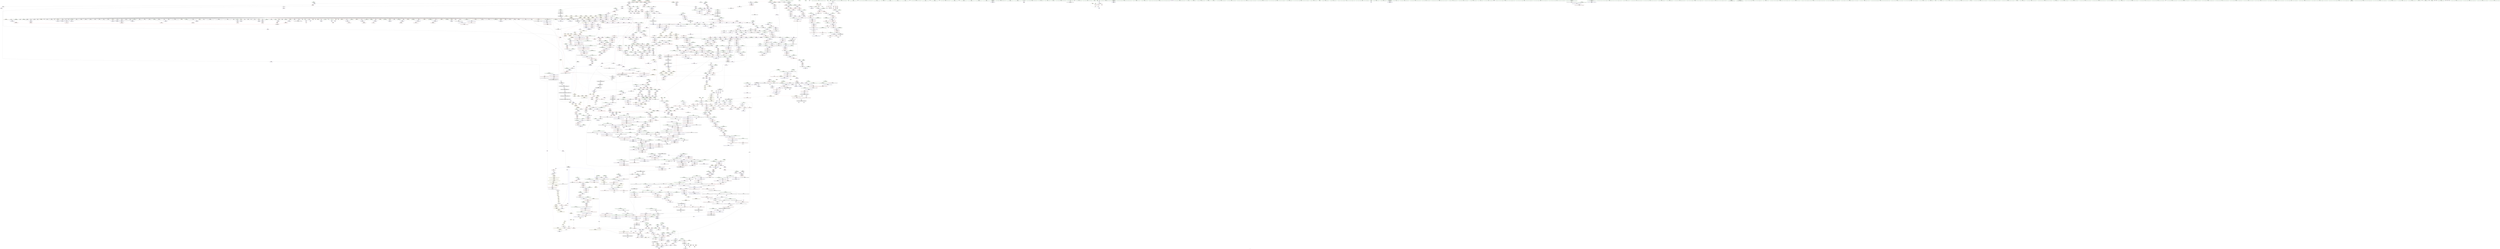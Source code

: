 digraph "SVFG" {
	label="SVFG";

	Node0x55bfbaa3abe0 [shape=record,color=grey,label="{NodeID: 0\nNullPtr}"];
	Node0x55bfbaa3abe0 -> Node0x55bfbaad7c30[style=solid];
	Node0x55bfbaa3abe0 -> Node0x55bfbaae81b0[style=solid];
	Node0x55bfbaa3abe0 -> Node0x55bfbaae8280[style=solid];
	Node0x55bfbaa3abe0 -> Node0x55bfbaae8350[style=solid];
	Node0x55bfbaa3abe0 -> Node0x55bfbaae8420[style=solid];
	Node0x55bfbaa3abe0 -> Node0x55bfbaae84f0[style=solid];
	Node0x55bfbaa3abe0 -> Node0x55bfbaae85c0[style=solid];
	Node0x55bfbaa3abe0 -> Node0x55bfbaae8690[style=solid];
	Node0x55bfbaa3abe0 -> Node0x55bfbaae8760[style=solid];
	Node0x55bfbaa3abe0 -> Node0x55bfbaae8830[style=solid];
	Node0x55bfbaa3abe0 -> Node0x55bfbaae8900[style=solid];
	Node0x55bfbaa3abe0 -> Node0x55bfbaae89d0[style=solid];
	Node0x55bfbaa3abe0 -> Node0x55bfbaae8aa0[style=solid];
	Node0x55bfbaa3abe0 -> Node0x55bfbaae8b70[style=solid];
	Node0x55bfbaa3abe0 -> Node0x55bfbaae8c40[style=solid];
	Node0x55bfbaa3abe0 -> Node0x55bfbaae8d10[style=solid];
	Node0x55bfbaa3abe0 -> Node0x55bfbaae8de0[style=solid];
	Node0x55bfbaa3abe0 -> Node0x55bfbaae8eb0[style=solid];
	Node0x55bfbaa3abe0 -> Node0x55bfbaae8f80[style=solid];
	Node0x55bfbaa3abe0 -> Node0x55bfbaae9050[style=solid];
	Node0x55bfbaa3abe0 -> Node0x55bfbaae9120[style=solid];
	Node0x55bfbaa3abe0 -> Node0x55bfbaae91f0[style=solid];
	Node0x55bfbaa3abe0 -> Node0x55bfbaae92c0[style=solid];
	Node0x55bfbaa3abe0 -> Node0x55bfbaae9390[style=solid];
	Node0x55bfbaa3abe0 -> Node0x55bfbaae9460[style=solid];
	Node0x55bfbaa3abe0 -> Node0x55bfbaae9530[style=solid];
	Node0x55bfbaa3abe0 -> Node0x55bfbaae9600[style=solid];
	Node0x55bfbaa3abe0 -> Node0x55bfbaae96d0[style=solid];
	Node0x55bfbaa3abe0 -> Node0x55bfbaae97a0[style=solid];
	Node0x55bfbaa3abe0 -> Node0x55bfbaae9870[style=solid];
	Node0x55bfbaa3abe0 -> Node0x55bfbaae9940[style=solid];
	Node0x55bfbaa3abe0 -> Node0x55bfbaae9a10[style=solid];
	Node0x55bfbaa3abe0 -> Node0x55bfbaae9ae0[style=solid];
	Node0x55bfbaa3abe0 -> Node0x55bfbaae9bb0[style=solid];
	Node0x55bfbaa3abe0 -> Node0x55bfbaae9c80[style=solid];
	Node0x55bfbaa3abe0 -> Node0x55bfbaae9d50[style=solid];
	Node0x55bfbaa3abe0 -> Node0x55bfbaae9e20[style=solid];
	Node0x55bfbaa3abe0 -> Node0x55bfbaae9ef0[style=solid];
	Node0x55bfbaa3abe0 -> Node0x55bfbaae9fc0[style=solid];
	Node0x55bfbaa3abe0 -> Node0x55bfbaaea090[style=solid];
	Node0x55bfbaa3abe0 -> Node0x55bfbaaea160[style=solid];
	Node0x55bfbaa3abe0 -> Node0x55bfbaaea230[style=solid];
	Node0x55bfbaa3abe0 -> Node0x55bfbaaea300[style=solid];
	Node0x55bfbaa3abe0 -> Node0x55bfbaaea3d0[style=solid];
	Node0x55bfbaa3abe0 -> Node0x55bfbaaea4a0[style=solid];
	Node0x55bfbaa3abe0 -> Node0x55bfbaaea570[style=solid];
	Node0x55bfbaa3abe0 -> Node0x55bfbaaea640[style=solid];
	Node0x55bfbaa3abe0 -> Node0x55bfbaaea710[style=solid];
	Node0x55bfbaa3abe0 -> Node0x55bfbaaea7e0[style=solid];
	Node0x55bfbaa3abe0 -> Node0x55bfbaaea8b0[style=solid];
	Node0x55bfbaa3abe0 -> Node0x55bfbaaea980[style=solid];
	Node0x55bfbaa3abe0 -> Node0x55bfbaaeaa50[style=solid];
	Node0x55bfbaa3abe0 -> Node0x55bfbaaeab20[style=solid];
	Node0x55bfbaa3abe0 -> Node0x55bfbaaeabf0[style=solid];
	Node0x55bfbaa3abe0 -> Node0x55bfbaaeacc0[style=solid];
	Node0x55bfbaa3abe0 -> Node0x55bfbaaead90[style=solid];
	Node0x55bfbaa3abe0 -> Node0x55bfbaaeae60[style=solid];
	Node0x55bfbaa3abe0 -> Node0x55bfbaaeaf30[style=solid];
	Node0x55bfbaa3abe0 -> Node0x55bfbaaeb000[style=solid];
	Node0x55bfbaa3abe0 -> Node0x55bfbaaeb0d0[style=solid];
	Node0x55bfbaa3abe0 -> Node0x55bfbaaeb1a0[style=solid];
	Node0x55bfbaa3abe0 -> Node0x55bfbaaeb270[style=solid];
	Node0x55bfbaa3abe0 -> Node0x55bfbaaeb340[style=solid];
	Node0x55bfbaa3abe0 -> Node0x55bfbaaeb410[style=solid];
	Node0x55bfbaa3abe0 -> Node0x55bfbaaeb4e0[style=solid];
	Node0x55bfbaa3abe0 -> Node0x55bfbaaeb5b0[style=solid];
	Node0x55bfbaa3abe0 -> Node0x55bfbaaeb680[style=solid];
	Node0x55bfbaa3abe0 -> Node0x55bfbaaeb750[style=solid];
	Node0x55bfbaa3abe0 -> Node0x55bfbaaeb820[style=solid];
	Node0x55bfbaa3abe0 -> Node0x55bfbaaeb8f0[style=solid];
	Node0x55bfbaa3abe0 -> Node0x55bfbaaeb9c0[style=solid];
	Node0x55bfbaa3abe0 -> Node0x55bfbaaeba90[style=solid];
	Node0x55bfbaa3abe0 -> Node0x55bfbaaebb60[style=solid];
	Node0x55bfbaa3abe0 -> Node0x55bfbab1ba50[style=solid];
	Node0x55bfbaa3abe0 -> Node0x55bfbab23120[style=solid];
	Node0x55bfbaa3abe0 -> Node0x55bfbab231f0[style=solid];
	Node0x55bfbaa3abe0 -> Node0x55bfbab232c0[style=solid];
	Node0x55bfbaa3abe0 -> Node0x55bfbaafaf10[style=solid];
	Node0x55bfbaa3abe0 -> Node0x55bfbaafafe0[style=solid];
	Node0x55bfbaa3abe0 -> Node0x55bfbaafb0b0[style=solid];
	Node0x55bfbaa3abe0 -> Node0x55bfba0ba9c0[style=solid];
	Node0x55bfbaa3abe0 -> Node0x55bfba0baa90[style=solid];
	Node0x55bfbaa3abe0 -> Node0x55bfbab6d190[style=solid];
	Node0x55bfbaa3abe0 -> Node0x55bfbab6d310[style=solid];
	Node0x55bfbaa3abe0:s64 -> Node0x55bfbacc7dc0[style=solid,color=red];
	Node0x55bfbaa3abe0:s64 -> Node0x55bfbacbb470[style=solid,color=red];
	Node0x55bfbacc3500 [shape=record,color=black,label="{NodeID: 3764\n2071 = PHI(2059, )\n2nd arg _ZSt14__copy_move_a2ILb0EN9__gnu_cxx17__normal_iteratorIPKiSt6vectorIiSaIiEEEEPiET1_T0_SA_S9_ }"];
	Node0x55bfbacc3500 -> Node0x55bfbaaf9100[style=solid];
	Node0x55bfbabf28c0 [shape=record,color=yellow,style=double,label="{NodeID: 2657\n387V_1 = ENCHI(MR_387V_0)\npts\{2262 \}\nFun[_ZNSt12_Vector_baseISt4pairIiiESaIS1_EEC2EmRKS2_]}"];
	Node0x55bfbabf28c0 -> Node0x55bfbaafa6f0[style=dashed];
	Node0x55bfbaaf89b0 [shape=record,color=blue,label="{NodeID: 1550\n2036\<--2019\ncoerce.dive\<--__first.coerce\n_ZSt4copyIN9__gnu_cxx17__normal_iteratorIPKiSt6vectorIiSaIiEEEEPiET0_T_SA_S9_\n}"];
	Node0x55bfbaaf89b0 -> Node0x55bfbab1b370[style=dashed];
	Node0x55bfbaad7040 [shape=record,color=green,label="{NodeID: 443\n2713\<--2714\n__p.addr\<--__p.addr_field_insensitive\n_ZNSt12_Vector_baseISt4pairIiiESaIS1_EE13_M_deallocateEPS1_m\n}"];
	Node0x55bfbaad7040 -> Node0x55bfbab19ff0[style=solid];
	Node0x55bfbaad7040 -> Node0x55bfbab1a0c0[style=solid];
	Node0x55bfbaad7040 -> Node0x55bfbaafd540[style=solid];
	Node0x55bfbaae6140 [shape=record,color=purple,label="{NodeID: 886\n2839\<--2042\noffset_0\<--\n}"];
	Node0x55bfbaae6140 -> Node0x55bfbab1b370[style=solid];
	Node0x55bfbab6aa90 [shape=record,color=grey,label="{NodeID: 2436\n234 = Binary(233, 161, )\n}"];
	Node0x55bfbab6aa90 -> Node0x55bfbab1cd30[style=solid];
	Node0x55bfbab1c6b0 [shape=record,color=blue,label="{NodeID: 1329\n78\<--198\ni\<--inc19\n_Z5solveiiiRSt6vectorISt4pairIiiESaIS1_EE\n}"];
	Node0x55bfbab1c6b0 -> Node0x55bfbabcc3e0[style=dashed];
	Node0x55bfbaacf280 [shape=record,color=green,label="{NodeID: 222\n1304\<--1305\n_ZSt24__uninitialized_fill_n_aIPimiiET_S1_T0_RKT1_RSaIT2_E\<--_ZSt24__uninitialized_fill_n_aIPimiiET_S1_T0_RKT1_RSaIT2_E_field_insensitive\n}"];
	Node0x55bfbaaf2a10 [shape=record,color=black,label="{NodeID: 665\n2003\<--1994\n\<--agg.tmp\n_ZNSt20__uninitialized_copyILb1EE13__uninit_copyIN9__gnu_cxx17__normal_iteratorIPKiSt6vectorIiSaIiEEEEPiEET0_T_SC_SB_\n}"];
	Node0x55bfbaaf2a10 -> Node0x55bfbaae56b0[style=solid];
	Node0x55bfbab11290 [shape=record,color=red,label="{NodeID: 1108\n1299\<--1287\n\<--__n.addr\n_ZNSt6vectorIiSaIiEE18_M_fill_initializeEmRKi\n|{<s0>128}}"];
	Node0x55bfbab11290:s0 -> Node0x55bfbaccfaf0[style=solid,color=red];
	Node0x55bfbaa5c0e0 [shape=record,color=green,label="{NodeID: 1\n7\<--1\n__dso_handle\<--dummyObj\nGlob }"];
	Node0x55bfbacc3640 [shape=record,color=black,label="{NodeID: 3765\n2238 = PHI(947, )\n0th arg _ZN9__gnu_cxx13new_allocatorISt4pairIiiEEC2Ev }"];
	Node0x55bfbacc3640 -> Node0x55bfbaafa2e0[style=solid];
	Node0x55bfbabf29a0 [shape=record,color=yellow,style=double,label="{NodeID: 2658\n389V_1 = ENCHI(MR_389V_0)\npts\{2264 \}\nFun[_ZNSt12_Vector_baseISt4pairIiiESaIS1_EEC2EmRKS2_]}"];
	Node0x55bfbabf29a0 -> Node0x55bfbaafa7c0[style=dashed];
	Node0x55bfbaaf8a80 [shape=record,color=blue,label="{NodeID: 1551\n2038\<--2020\ncoerce.dive1\<--__last.coerce\n_ZSt4copyIN9__gnu_cxx17__normal_iteratorIPKiSt6vectorIiSaIiEEEEPiET0_T_SA_S9_\n}"];
	Node0x55bfbaaf8a80 -> Node0x55bfbab1b440[style=dashed];
	Node0x55bfbaad7110 [shape=record,color=green,label="{NodeID: 444\n2715\<--2716\n__n.addr\<--__n.addr_field_insensitive\n_ZNSt12_Vector_baseISt4pairIiiESaIS1_EE13_M_deallocateEPS1_m\n}"];
	Node0x55bfbaad7110 -> Node0x55bfbab1a190[style=solid];
	Node0x55bfbaad7110 -> Node0x55bfbaafd610[style=solid];
	Node0x55bfbaae6210 [shape=record,color=purple,label="{NodeID: 887\n2841\<--2051\noffset_0\<--\n}"];
	Node0x55bfbaae6210 -> Node0x55bfbaaf8dc0[style=solid];
	Node0x55bfbab6ac10 [shape=record,color=grey,label="{NodeID: 2437\n1642 = Binary(1641, 1643, )\n}"];
	Node0x55bfbab6ac10 -> Node0x55bfbab251a0[style=solid];
	Node0x55bfbab1c780 [shape=record,color=blue,label="{NodeID: 1330\n64\<--202\nexn.slot\<--\n_Z5solveiiiRSt6vectorISt4pairIiiESaIS1_EE\n}"];
	Node0x55bfbab1c780 -> Node0x55bfbab09300[style=dashed];
	Node0x55bfbaacf380 [shape=record,color=green,label="{NodeID: 223\n1313\<--1314\nthis.addr\<--this.addr_field_insensitive\n_ZNSt12_Vector_baseIiSaIiEED2Ev\n}"];
	Node0x55bfbaacf380 -> Node0x55bfbab11500[style=solid];
	Node0x55bfbaacf380 -> Node0x55bfbab22d10[style=solid];
	Node0x55bfbac00870 [shape=record,color=yellow,style=double,label="{NodeID: 2880\n217V_1 = ENCHI(MR_217V_0)\npts\{791 \}\nFun[main]}"];
	Node0x55bfbac00870 -> Node0x55bfbab0e370[style=dashed];
	Node0x55bfbaaf2ae0 [shape=record,color=black,label="{NodeID: 666\n2006\<--1996\n\<--agg.tmp2\n_ZNSt20__uninitialized_copyILb1EE13__uninit_copyIN9__gnu_cxx17__normal_iteratorIPKiSt6vectorIiSaIiEEEEPiEET0_T_SC_SB_\n}"];
	Node0x55bfbaaf2ae0 -> Node0x55bfbaae5850[style=solid];
	Node0x55bfbab11360 [shape=record,color=red,label="{NodeID: 1109\n1300\<--1289\n\<--__value.addr\n_ZNSt6vectorIiSaIiEE18_M_fill_initializeEmRKi\n|{<s0>128}}"];
	Node0x55bfbab11360:s0 -> Node0x55bfbaccfc00[style=solid,color=red];
	Node0x55bfbaac6c40 [shape=record,color=green,label="{NodeID: 2\n8\<--1\n_ZSt3cin\<--dummyObj\nGlob }"];
	Node0x55bfbacc3780 [shape=record,color=black,label="{NodeID: 3766\n833 = PHI()\n}"];
	Node0x55bfbabf2a80 [shape=record,color=yellow,style=double,label="{NodeID: 2659\n391V_1 = ENCHI(MR_391V_0)\npts\{7970000 7970001 7970002 \}\nFun[_ZNSt12_Vector_baseISt4pairIiiESaIS1_EEC2EmRKS2_]|{<s0>182|<s1>182|<s2>182}}"];
	Node0x55bfbabf2a80:s0 -> Node0x55bfbaafaf10[style=dashed,color=red];
	Node0x55bfbabf2a80:s1 -> Node0x55bfbaafafe0[style=dashed,color=red];
	Node0x55bfbabf2a80:s2 -> Node0x55bfbaafb0b0[style=dashed,color=red];
	Node0x55bfbaaf8b50 [shape=record,color=blue,label="{NodeID: 1552\n2026\<--2021\n__result.addr\<--__result\n_ZSt4copyIN9__gnu_cxx17__normal_iteratorIPKiSt6vectorIiSaIiEEEEPiET0_T_SA_S9_\n}"];
	Node0x55bfbaaf8b50 -> Node0x55bfbab15ae0[style=dashed];
	Node0x55bfbaad71e0 [shape=record,color=green,label="{NodeID: 445\n2729\<--2730\n_ZNSt16allocator_traitsISaISt4pairIiiEEE10deallocateERS2_PS1_m\<--_ZNSt16allocator_traitsISaISt4pairIiiEEE10deallocateERS2_PS1_m_field_insensitive\n}"];
	Node0x55bfbaae62e0 [shape=record,color=purple,label="{NodeID: 888\n2842\<--2052\noffset_0\<--\n}"];
	Node0x55bfbaae62e0 -> Node0x55bfbab1b440[style=solid];
	Node0x55bfbab6ad90 [shape=record,color=grey,label="{NodeID: 2438\n198 = Binary(197, 161, )\n}"];
	Node0x55bfbab6ad90 -> Node0x55bfbab1c6b0[style=solid];
	Node0x55bfbab1c850 [shape=record,color=blue,label="{NodeID: 1331\n66\<--204\nehselector.slot\<--\n_Z5solveiiiRSt6vectorISt4pairIiiESaIS1_EE\n}"];
	Node0x55bfbab1c850 -> Node0x55bfbab093d0[style=dashed];
	Node0x55bfbaacf450 [shape=record,color=green,label="{NodeID: 224\n1315\<--1316\nexn.slot\<--exn.slot_field_insensitive\n_ZNSt12_Vector_baseIiSaIiEED2Ev\n}"];
	Node0x55bfbaacf450 -> Node0x55bfbab115d0[style=solid];
	Node0x55bfbaacf450 -> Node0x55bfbab22de0[style=solid];
	Node0x55bfbac00950 [shape=record,color=yellow,style=double,label="{NodeID: 2881\n219V_1 = ENCHI(MR_219V_0)\npts\{793 \}\nFun[main]}"];
	Node0x55bfbac00950 -> Node0x55bfbab0e440[style=dashed];
	Node0x55bfbaaf2bb0 [shape=record,color=black,label="{NodeID: 667\n1984\<--2014\n_ZNSt20__uninitialized_copyILb1EE13__uninit_copyIN9__gnu_cxx17__normal_iteratorIPKiSt6vectorIiSaIiEEEEPiEET0_T_SC_SB__ret\<--call\n_ZNSt20__uninitialized_copyILb1EE13__uninit_copyIN9__gnu_cxx17__normal_iteratorIPKiSt6vectorIiSaIiEEEEPiEET0_T_SC_SB_\n|{<s0>163}}"];
	Node0x55bfbaaf2bb0:s0 -> Node0x55bfbacc5ac0[style=solid,color=blue];
	Node0x55bfbab11430 [shape=record,color=red,label="{NodeID: 1110\n1298\<--1297\n\<--_M_start\n_ZNSt6vectorIiSaIiEE18_M_fill_initializeEmRKi\n|{<s0>128}}"];
	Node0x55bfbab11430:s0 -> Node0x55bfbaccf9e0[style=solid,color=red];
	Node0x55bfbaac6cd0 [shape=record,color=green,label="{NodeID: 3\n9\<--1\n_ZSt4cout\<--dummyObj\nGlob }"];
	Node0x55bfbacc3850 [shape=record,color=black,label="{NodeID: 3767\n854 = PHI(1007, )\n}"];
	Node0x55bfbacc3850 -> Node0x55bfbaae0980[style=solid];
	Node0x55bfbabf2b60 [shape=record,color=yellow,style=double,label="{NodeID: 2660\n97V_1 = ENCHI(MR_97V_0)\npts\{590000 810000 \}\nFun[_ZNSt6vectorIiSaIiEEC2EmRKiRKS0_]|{<s0>41}}"];
	Node0x55bfbabf2b60:s0 -> Node0x55bfbabfc1c0[style=dashed,color=red];
	Node0x55bfbaaf8c20 [shape=record,color=blue, style = dotted,label="{NodeID: 1553\n2838\<--2840\noffset_0\<--dummyVal\n_ZSt4copyIN9__gnu_cxx17__normal_iteratorIPKiSt6vectorIiSaIiEEEEPiET0_T_SA_S9_\n}"];
	Node0x55bfbaaf8c20 -> Node0x55bfbab15bb0[style=dashed];
	Node0x55bfbaad72e0 [shape=record,color=green,label="{NodeID: 446\n2737\<--2738\n__a.addr\<--__a.addr_field_insensitive\n_ZNSt16allocator_traitsISaISt4pairIiiEEE10deallocateERS2_PS1_m\n}"];
	Node0x55bfbaad72e0 -> Node0x55bfbab1a260[style=solid];
	Node0x55bfbaad72e0 -> Node0x55bfbaafd6e0[style=solid];
	Node0x55bfbaae63b0 [shape=record,color=purple,label="{NodeID: 889\n2082\<--2072\ncoerce.dive\<--__first\n_ZSt14__copy_move_a2ILb0EN9__gnu_cxx17__normal_iteratorIPKiSt6vectorIiSaIiEEEEPiET1_T0_SA_S9_\n}"];
	Node0x55bfbaae63b0 -> Node0x55bfbaaf8f60[style=solid];
	Node0x55bfbab6af10 [shape=record,color=grey,label="{NodeID: 2439\n194 = Binary(193, 189, )\n}"];
	Node0x55bfbab6af10 -> Node0x55bfbab1c5e0[style=solid];
	Node0x55bfbab1c920 [shape=record,color=blue,label="{NodeID: 1332\n82\<--119\nref.tmp22\<--\n_Z5solveiiiRSt6vectorISt4pairIiiESaIS1_EE\n|{<s0>17}}"];
	Node0x55bfbab1c920:s0 -> Node0x55bfbabf2fa0[style=dashed,color=red];
	Node0x55bfbaacf520 [shape=record,color=green,label="{NodeID: 225\n1317\<--1318\nehselector.slot\<--ehselector.slot_field_insensitive\n_ZNSt12_Vector_baseIiSaIiEED2Ev\n}"];
	Node0x55bfbaacf520 -> Node0x55bfbab22eb0[style=solid];
	Node0x55bfbac00a30 [shape=record,color=yellow,style=double,label="{NodeID: 2882\n221V_1 = ENCHI(MR_221V_0)\npts\{795 \}\nFun[main]}"];
	Node0x55bfbac00a30 -> Node0x55bfbab0e510[style=dashed];
	Node0x55bfbac00a30 -> Node0x55bfbab0e5e0[style=dashed];
	Node0x55bfbac00a30 -> Node0x55bfbab0e6b0[style=dashed];
	Node0x55bfbaaf2c80 [shape=record,color=black,label="{NodeID: 668\n2042\<--2022\n\<--__first\n_ZSt4copyIN9__gnu_cxx17__normal_iteratorIPKiSt6vectorIiSaIiEEEEPiET0_T_SA_S9_\n}"];
	Node0x55bfbaaf2c80 -> Node0x55bfbaae6140[style=solid];
	Node0x55bfbab11500 [shape=record,color=red,label="{NodeID: 1111\n1320\<--1313\nthis1\<--this.addr\n_ZNSt12_Vector_baseIiSaIiEED2Ev\n|{|<s8>129}}"];
	Node0x55bfbab11500 -> Node0x55bfbaae2790[style=solid];
	Node0x55bfbab11500 -> Node0x55bfbaae2860[style=solid];
	Node0x55bfbab11500 -> Node0x55bfbaae2930[style=solid];
	Node0x55bfbab11500 -> Node0x55bfbaae2a00[style=solid];
	Node0x55bfbab11500 -> Node0x55bfbaae2ad0[style=solid];
	Node0x55bfbab11500 -> Node0x55bfbaae2ba0[style=solid];
	Node0x55bfbab11500 -> Node0x55bfbaae2c70[style=solid];
	Node0x55bfbab11500 -> Node0x55bfbaae2d40[style=solid];
	Node0x55bfbab11500:s8 -> Node0x55bfbacca6f0[style=solid,color=red];
	Node0x55bfbaac6f80 [shape=record,color=green,label="{NodeID: 4\n10\<--1\n.str\<--dummyObj\nGlob }"];
	Node0x55bfbacc39c0 [shape=record,color=black,label="{NodeID: 3768\n858 = PHI()\n}"];
	Node0x55bfbabf2ca0 [shape=record,color=yellow,style=double,label="{NodeID: 2661\n99V_1 = ENCHI(MR_99V_0)\npts\{590001 810001 \}\nFun[_ZNSt6vectorIiSaIiEEC2EmRKiRKS0_]|{<s0>41}}"];
	Node0x55bfbabf2ca0:s0 -> Node0x55bfbabfc1c0[style=dashed,color=red];
	Node0x55bfbaaf8cf0 [shape=record,color=blue,label="{NodeID: 1554\n2049\<--2046\ncoerce.dive4\<--call\n_ZSt4copyIN9__gnu_cxx17__normal_iteratorIPKiSt6vectorIiSaIiEEEEPiET0_T_SA_S9_\n}"];
	Node0x55bfbaaf8cf0 -> Node0x55bfbab15d50[style=dashed];
	Node0x55bfbaad73b0 [shape=record,color=green,label="{NodeID: 447\n2739\<--2740\n__p.addr\<--__p.addr_field_insensitive\n_ZNSt16allocator_traitsISaISt4pairIiiEEE10deallocateERS2_PS1_m\n}"];
	Node0x55bfbaad73b0 -> Node0x55bfbab1a330[style=solid];
	Node0x55bfbaad73b0 -> Node0x55bfbaafd7b0[style=solid];
	Node0x55bfbaae6480 [shape=record,color=purple,label="{NodeID: 890\n2084\<--2074\ncoerce.dive1\<--__last\n_ZSt14__copy_move_a2ILb0EN9__gnu_cxx17__normal_iteratorIPKiSt6vectorIiSaIiEEEEPiET1_T0_SA_S9_\n}"];
	Node0x55bfbaae6480 -> Node0x55bfbaaf9030[style=solid];
	Node0x55bfbab6b090 [shape=record,color=grey,label="{NodeID: 2440\n186 = Binary(185, 161, )\n}"];
	Node0x55bfbab6b090 -> Node0x55bfbaaec070[style=solid];
	Node0x55bfbab1c9f0 [shape=record,color=blue,label="{NodeID: 1333\n86\<--213\n__range126\<--\n_Z5solveiiiRSt6vectorISt4pairIiiESaIS1_EE\n}"];
	Node0x55bfbab1c9f0 -> Node0x55bfbab09a50[style=dashed];
	Node0x55bfbab1c9f0 -> Node0x55bfbab09b20[style=dashed];
	Node0x55bfbaacf5f0 [shape=record,color=green,label="{NodeID: 226\n1336\<--1337\n_ZNSt12_Vector_baseIiSaIiEE13_M_deallocateEPim\<--_ZNSt12_Vector_baseIiSaIiEE13_M_deallocateEPim_field_insensitive\n}"];
	Node0x55bfbac00b10 [shape=record,color=yellow,style=double,label="{NodeID: 2883\n223V_1 = ENCHI(MR_223V_0)\npts\{801 \}\nFun[main]}"];
	Node0x55bfbac00b10 -> Node0x55bfbab20610[style=dashed];
	Node0x55bfbac00b10 -> Node0x55bfbab207b0[style=dashed];
	Node0x55bfbaaf2d50 [shape=record,color=black,label="{NodeID: 669\n2052\<--2024\n\<--__last\n_ZSt4copyIN9__gnu_cxx17__normal_iteratorIPKiSt6vectorIiSaIiEEEEPiET0_T_SA_S9_\n}"];
	Node0x55bfbaaf2d50 -> Node0x55bfbaae62e0[style=solid];
	Node0x55bfbab115d0 [shape=record,color=red,label="{NodeID: 1112\n1349\<--1315\nexn\<--exn.slot\n_ZNSt12_Vector_baseIiSaIiEED2Ev\n|{<s0>132}}"];
	Node0x55bfbab115d0:s0 -> Node0x55bfbacd12b0[style=solid,color=red];
	Node0x55bfbaac7010 [shape=record,color=green,label="{NodeID: 5\n12\<--1\n.str.1\<--dummyObj\nGlob }"];
	Node0x55bfbacc3a90 [shape=record,color=black,label="{NodeID: 3769\n861 = PHI(1007, )\n}"];
	Node0x55bfbacc3a90 -> Node0x55bfbaae0a50[style=solid];
	Node0x55bfbabf2db0 [shape=record,color=yellow,style=double,label="{NodeID: 2662\n101V_1 = ENCHI(MR_101V_0)\npts\{590002 810002 \}\nFun[_ZNSt6vectorIiSaIiEEC2EmRKiRKS0_]|{<s0>41}}"];
	Node0x55bfbabf2db0:s0 -> Node0x55bfbabfc1c0[style=dashed,color=red];
	Node0x55bfbaaf8dc0 [shape=record,color=blue, style = dotted,label="{NodeID: 1555\n2841\<--2843\noffset_0\<--dummyVal\n_ZSt4copyIN9__gnu_cxx17__normal_iteratorIPKiSt6vectorIiSaIiEEEEPiET0_T_SA_S9_\n}"];
	Node0x55bfbaaf8dc0 -> Node0x55bfbab15c80[style=dashed];
	Node0x55bfbaad7480 [shape=record,color=green,label="{NodeID: 448\n2741\<--2742\n__n.addr\<--__n.addr_field_insensitive\n_ZNSt16allocator_traitsISaISt4pairIiiEEE10deallocateERS2_PS1_m\n}"];
	Node0x55bfbaad7480 -> Node0x55bfbab1a400[style=solid];
	Node0x55bfbaad7480 -> Node0x55bfbaafd880[style=solid];
	Node0x55bfbaae6550 [shape=record,color=purple,label="{NodeID: 891\n2090\<--2078\ncoerce.dive2\<--agg.tmp\n_ZSt14__copy_move_a2ILb0EN9__gnu_cxx17__normal_iteratorIPKiSt6vectorIiSaIiEEEEPiET1_T0_SA_S9_\n}"];
	Node0x55bfbaae6550 -> Node0x55bfbab15fc0[style=solid];
	Node0x55bfbab6b210 [shape=record,color=grey,label="{NodeID: 2441\n182 = Binary(181, 161, )\n}"];
	Node0x55bfbab6b210 -> Node0x55bfbab6d490[style=solid];
	Node0x55bfbab1cac0 [shape=record,color=blue,label="{NodeID: 1334\n217\<--216\ncoerce.dive29\<--call28\n_Z5solveiiiRSt6vectorISt4pairIiiESaIS1_EE\n}"];
	Node0x55bfbab1cac0 -> Node0x55bfbabebee0[style=dashed];
	Node0x55bfbaacf6f0 [shape=record,color=green,label="{NodeID: 227\n1355\<--1356\nthis.addr\<--this.addr_field_insensitive\n_ZNSt12_Vector_baseIiSaIiEE12_Vector_implC2ERKS0_\n}"];
	Node0x55bfbaacf6f0 -> Node0x55bfbab11910[style=solid];
	Node0x55bfbaacf6f0 -> Node0x55bfbab22f80[style=solid];
	Node0x55bfbac00bf0 [shape=record,color=yellow,style=double,label="{NodeID: 2884\n225V_1 = ENCHI(MR_225V_0)\npts\{803 \}\nFun[main]}"];
	Node0x55bfbac00bf0 -> Node0x55bfbab206e0[style=dashed];
	Node0x55bfbac00bf0 -> Node0x55bfbab20880[style=dashed];
	Node0x55bfbaaf2e20 [shape=record,color=black,label="{NodeID: 670\n2041\<--2030\n\<--agg.tmp2\n_ZSt4copyIN9__gnu_cxx17__normal_iteratorIPKiSt6vectorIiSaIiEEEEPiET0_T_SA_S9_\n}"];
	Node0x55bfbaaf2e20 -> Node0x55bfbaae6070[style=solid];
	Node0x55bfbab116a0 [shape=record,color=red,label="{NodeID: 1113\n1323\<--1322\n\<--_M_start\n_ZNSt12_Vector_baseIiSaIiEED2Ev\n|{<s0>129}}"];
	Node0x55bfbab116a0:s0 -> Node0x55bfbacca800[style=solid,color=red];
	Node0x55bfbaac70a0 [shape=record,color=green,label="{NodeID: 6\n15\<--1\n\<--dummyObj\nCan only get source location for instruction, argument, global var or function.}"];
	Node0x55bfbacc3c00 [shape=record,color=black,label="{NodeID: 3770\n863 = PHI()\n}"];
	Node0x55bfbabf2ec0 [shape=record,color=yellow,style=double,label="{NodeID: 2663\n42V_1 = ENCHI(MR_42V_0)\npts\{1495 \}\nFun[_ZNSt6vectorIiSaIiEEC2EmRKiRKS0_]|{<s0>42}}"];
	Node0x55bfbabf2ec0:s0 -> Node0x55bfbabfaa90[style=dashed,color=red];
	Node0x55bfbaaf8e90 [shape=record,color=blue,label="{NodeID: 1556\n2057\<--2056\ncoerce.dive9\<--call8\n_ZSt4copyIN9__gnu_cxx17__normal_iteratorIPKiSt6vectorIiSaIiEEEEPiET0_T_SA_S9_\n}"];
	Node0x55bfbaaf8e90 -> Node0x55bfbab15e20[style=dashed];
	Node0x55bfbaad7550 [shape=record,color=green,label="{NodeID: 449\n2751\<--2752\n_ZN9__gnu_cxx13new_allocatorISt4pairIiiEE10deallocateEPS2_m\<--_ZN9__gnu_cxx13new_allocatorISt4pairIiiEE10deallocateEPS2_m_field_insensitive\n}"];
	Node0x55bfbaae6620 [shape=record,color=purple,label="{NodeID: 892\n2098\<--2080\ncoerce.dive4\<--agg.tmp3\n_ZSt14__copy_move_a2ILb0EN9__gnu_cxx17__normal_iteratorIPKiSt6vectorIiSaIiEEEEPiET1_T0_SA_S9_\n}"];
	Node0x55bfbaae6620 -> Node0x55bfbab16090[style=solid];
	Node0x55bfbab6b390 [shape=record,color=grey,label="{NodeID: 2442\n849 = Binary(848, 161, )\n}"];
	Node0x55bfbab6b390 -> Node0x55bfbab6d790[style=solid];
	Node0x55bfbab1cb90 [shape=record,color=blue,label="{NodeID: 1335\n221\<--220\ncoerce.dive32\<--call31\n_Z5solveiiiRSt6vectorISt4pairIiiESaIS1_EE\n|{<s0>21}}"];
	Node0x55bfbab1cb90:s0 -> Node0x55bfbabfdc40[style=dashed,color=red];
	Node0x55bfbaacf7c0 [shape=record,color=green,label="{NodeID: 228\n1357\<--1358\n__a.addr\<--__a.addr_field_insensitive\n_ZNSt12_Vector_baseIiSaIiEE12_Vector_implC2ERKS0_\n}"];
	Node0x55bfbaacf7c0 -> Node0x55bfbab119e0[style=solid];
	Node0x55bfbaacf7c0 -> Node0x55bfbab23050[style=solid];
	Node0x55bfbaaf2ef0 [shape=record,color=black,label="{NodeID: 671\n2051\<--2034\n\<--agg.tmp6\n_ZSt4copyIN9__gnu_cxx17__normal_iteratorIPKiSt6vectorIiSaIiEEEEPiET0_T_SA_S9_\n}"];
	Node0x55bfbaaf2ef0 -> Node0x55bfbaae6210[style=solid];
	Node0x55bfbab11770 [shape=record,color=red,label="{NodeID: 1114\n1326\<--1325\n\<--_M_end_of_storage\n_ZNSt12_Vector_baseIiSaIiEED2Ev\n}"];
	Node0x55bfbab11770 -> Node0x55bfbaaf0310[style=solid];
	Node0x55bfbaac7130 [shape=record,color=green,label="{NodeID: 7\n119\<--1\n\<--dummyObj\nCan only get source location for instruction, argument, global var or function.}"];
	Node0x55bfbacc3cd0 [shape=record,color=black,label="{NodeID: 3771\n866 = PHI(1007, )\n}"];
	Node0x55bfbacc3cd0 -> Node0x55bfbaae0b20[style=solid];
	Node0x55bfbabf2fa0 [shape=record,color=yellow,style=double,label="{NodeID: 2664\n95V_1 = ENCHI(MR_95V_0)\npts\{61 83 \}\nFun[_ZNSt6vectorIiSaIiEEC2EmRKiRKS0_]|{<s0>42}}"];
	Node0x55bfbabf2fa0:s0 -> Node0x55bfbabfab70[style=dashed,color=red];
	Node0x55bfbaaf8f60 [shape=record,color=blue,label="{NodeID: 1557\n2082\<--2069\ncoerce.dive\<--__first.coerce\n_ZSt14__copy_move_a2ILb0EN9__gnu_cxx17__normal_iteratorIPKiSt6vectorIiSaIiEEEEPiET1_T0_SA_S9_\n}"];
	Node0x55bfbaaf8f60 -> Node0x55bfbab1b510[style=dashed];
	Node0x55bfbaad7650 [shape=record,color=green,label="{NodeID: 450\n2758\<--2759\nthis.addr\<--this.addr_field_insensitive\n_ZN9__gnu_cxx13new_allocatorISt4pairIiiEE10deallocateEPS2_m\n}"];
	Node0x55bfbaad7650 -> Node0x55bfbab1a4d0[style=solid];
	Node0x55bfbaad7650 -> Node0x55bfbaafd950[style=solid];
	Node0x55bfbaae66f0 [shape=record,color=purple,label="{NodeID: 893\n2844\<--2087\noffset_0\<--\n}"];
	Node0x55bfbaae66f0 -> Node0x55bfbaaf91d0[style=solid];
	Node0x55bfbab6b510 [shape=record,color=grey,label="{NodeID: 2443\n869 = Binary(868, 870, )\n}"];
	Node0x55bfbab6b510 -> Node0x55bfbab203a0[style=solid];
	Node0x55bfbab1cc60 [shape=record,color=blue,label="{NodeID: 1336\n92\<--226\nt36\<--call37\n_Z5solveiiiRSt6vectorISt4pairIiiESaIS1_EE\n}"];
	Node0x55bfbab1cc60 -> Node0x55bfbab09bf0[style=dashed];
	Node0x55bfbab1cc60 -> Node0x55bfbabeb4e0[style=dashed];
	Node0x55bfbaad7d10 [shape=record,color=green,label="{NodeID: 229\n1365\<--1366\n_ZNSaIiEC2ERKS_\<--_ZNSaIiEC2ERKS__field_insensitive\n}"];
	Node0x55bfbaaf2fc0 [shape=record,color=black,label="{NodeID: 672\n2018\<--2064\n_ZSt4copyIN9__gnu_cxx17__normal_iteratorIPKiSt6vectorIiSaIiEEEEPiET0_T_SA_S9__ret\<--call12\n_ZSt4copyIN9__gnu_cxx17__normal_iteratorIPKiSt6vectorIiSaIiEEEEPiET0_T_SA_S9_\n|{<s0>166}}"];
	Node0x55bfbaaf2fc0:s0 -> Node0x55bfbacc5c00[style=solid,color=blue];
	Node0x55bfbab11840 [shape=record,color=red,label="{NodeID: 1115\n1329\<--1328\n\<--_M_start4\n_ZNSt12_Vector_baseIiSaIiEED2Ev\n}"];
	Node0x55bfbab11840 -> Node0x55bfbaaf03e0[style=solid];
	Node0x55bfbaac7970 [shape=record,color=green,label="{NodeID: 8\n161\<--1\n\<--dummyObj\nCan only get source location for instruction, argument, global var or function.}"];
	Node0x55bfbacc3e40 [shape=record,color=black,label="{NodeID: 3772\n874 = PHI(1007, )\n}"];
	Node0x55bfbacc3e40 -> Node0x55bfbaae0bf0[style=solid];
	Node0x55bfbaaf9030 [shape=record,color=blue,label="{NodeID: 1558\n2084\<--2070\ncoerce.dive1\<--__last.coerce\n_ZSt14__copy_move_a2ILb0EN9__gnu_cxx17__normal_iteratorIPKiSt6vectorIiSaIiEEEEPiET1_T0_SA_S9_\n}"];
	Node0x55bfbaaf9030 -> Node0x55bfbab1b5e0[style=dashed];
	Node0x55bfbaad7720 [shape=record,color=green,label="{NodeID: 451\n2760\<--2761\n__p.addr\<--__p.addr_field_insensitive\n_ZN9__gnu_cxx13new_allocatorISt4pairIiiEE10deallocateEPS2_m\n}"];
	Node0x55bfbaad7720 -> Node0x55bfbab1a5a0[style=solid];
	Node0x55bfbaad7720 -> Node0x55bfbaafda20[style=solid];
	Node0x55bfbaae67c0 [shape=record,color=purple,label="{NodeID: 894\n2845\<--2088\noffset_0\<--\n}"];
	Node0x55bfbaae67c0 -> Node0x55bfbab1b510[style=solid];
	Node0x55bfbab6b690 [shape=record,color=grey,label="{NodeID: 2444\n877 = Binary(876, 870, )\n}"];
	Node0x55bfbab6b690 -> Node0x55bfbab20470[style=solid];
	Node0x55bfbab1cd30 [shape=record,color=blue,label="{NodeID: 1337\n232\<--234\ncall39\<--inc40\n_Z5solveiiiRSt6vectorISt4pairIiiESaIS1_EE\n}"];
	Node0x55bfbab1cd30 -> Node0x55bfbabeb9e0[style=dashed];
	Node0x55bfbaad7de0 [shape=record,color=green,label="{NodeID: 230\n1377\<--1378\nthis.addr\<--this.addr_field_insensitive\n_ZNSt12_Vector_baseIiSaIiEE17_M_create_storageEm\n}"];
	Node0x55bfbaad7de0 -> Node0x55bfbab11ab0[style=solid];
	Node0x55bfbaad7de0 -> Node0x55bfbab23390[style=solid];
	Node0x55bfbaaf3090 [shape=record,color=black,label="{NodeID: 673\n2088\<--2072\n\<--__first\n_ZSt14__copy_move_a2ILb0EN9__gnu_cxx17__normal_iteratorIPKiSt6vectorIiSaIiEEEEPiET1_T0_SA_S9_\n}"];
	Node0x55bfbaaf3090 -> Node0x55bfbaae67c0[style=solid];
	Node0x55bfbab11910 [shape=record,color=red,label="{NodeID: 1116\n1361\<--1355\nthis1\<--this.addr\n_ZNSt12_Vector_baseIiSaIiEE12_Vector_implC2ERKS0_\n}"];
	Node0x55bfbab11910 -> Node0x55bfbaaf04b0[style=solid];
	Node0x55bfbab11910 -> Node0x55bfbaae2e10[style=solid];
	Node0x55bfbab11910 -> Node0x55bfbaae2ee0[style=solid];
	Node0x55bfbab11910 -> Node0x55bfbaae2fb0[style=solid];
	Node0x55bfbaac7a30 [shape=record,color=green,label="{NodeID: 9\n626\<--1\n\<--dummyObj\nCan only get source location for instruction, argument, global var or function.}"];
	Node0x55bfbacc3f80 [shape=record,color=black,label="{NodeID: 3773\n903 = PHI(43, )\n}"];
	Node0x55bfbacc3f80 -> Node0x55bfbab20950[style=solid];
	Node0x55bfbaaf9100 [shape=record,color=blue,label="{NodeID: 1559\n2076\<--2071\n__result.addr\<--__result\n_ZSt14__copy_move_a2ILb0EN9__gnu_cxx17__normal_iteratorIPKiSt6vectorIiSaIiEEEEPiET1_T0_SA_S9_\n}"];
	Node0x55bfbaaf9100 -> Node0x55bfbab15ef0[style=dashed];
	Node0x55bfbaad77f0 [shape=record,color=green,label="{NodeID: 452\n2762\<--2763\n.addr\<--.addr_field_insensitive\n_ZN9__gnu_cxx13new_allocatorISt4pairIiiEE10deallocateEPS2_m\n}"];
	Node0x55bfbaad77f0 -> Node0x55bfbaafdaf0[style=solid];
	Node0x55bfbaae6890 [shape=record,color=purple,label="{NodeID: 895\n2847\<--2095\noffset_0\<--\n}"];
	Node0x55bfbaae6890 -> Node0x55bfbaaf92a0[style=solid];
	Node0x55bfbab6b810 [shape=record,color=grey,label="{NodeID: 2445\n1822 = Binary(1820, 1821, )\n}"];
	Node0x55bfbab6b810 -> Node0x55bfbab6bb10[style=solid];
	Node0x55bfbab1ce00 [shape=record,color=blue,label="{NodeID: 1338\n64\<--240\nexn.slot\<--\n_Z5solveiiiRSt6vectorISt4pairIiiESaIS1_EE\n}"];
	Node0x55bfbab1ce00 -> Node0x55bfbab09300[style=dashed];
	Node0x55bfbaad7eb0 [shape=record,color=green,label="{NodeID: 231\n1379\<--1380\n__n.addr\<--__n.addr_field_insensitive\n_ZNSt12_Vector_baseIiSaIiEE17_M_create_storageEm\n}"];
	Node0x55bfbaad7eb0 -> Node0x55bfbab11b80[style=solid];
	Node0x55bfbaad7eb0 -> Node0x55bfbab11c50[style=solid];
	Node0x55bfbaad7eb0 -> Node0x55bfbab23460[style=solid];
	Node0x55bfbaaf3160 [shape=record,color=black,label="{NodeID: 674\n2096\<--2074\n\<--__last\n_ZSt14__copy_move_a2ILb0EN9__gnu_cxx17__normal_iteratorIPKiSt6vectorIiSaIiEEEEPiET1_T0_SA_S9_\n}"];
	Node0x55bfbaaf3160 -> Node0x55bfbaae6960[style=solid];
	Node0x55bfbab119e0 [shape=record,color=red,label="{NodeID: 1117\n1363\<--1357\n\<--__a.addr\n_ZNSt12_Vector_baseIiSaIiEE12_Vector_implC2ERKS0_\n|{<s0>133}}"];
	Node0x55bfbab119e0:s0 -> Node0x55bfbaccd9d0[style=solid,color=red];
	Node0x55bfbaac7af0 [shape=record,color=green,label="{NodeID: 10\n627\<--1\n\<--dummyObj\nCan only get source location for instruction, argument, global var or function.}"];
	Node0x55bfbacc40c0 [shape=record,color=black,label="{NodeID: 3774\n908 = PHI()\n}"];
	Node0x55bfbaaf91d0 [shape=record,color=blue, style = dotted,label="{NodeID: 1560\n2844\<--2846\noffset_0\<--dummyVal\n_ZSt14__copy_move_a2ILb0EN9__gnu_cxx17__normal_iteratorIPKiSt6vectorIiSaIiEEEEPiET1_T0_SA_S9_\n}"];
	Node0x55bfbaaf91d0 -> Node0x55bfbab15fc0[style=dashed];
	Node0x55bfbaad78c0 [shape=record,color=green,label="{NodeID: 453\n2776\<--2777\n__first.addr\<--__first.addr_field_insensitive\n_ZSt8_DestroyIPSt4pairIiiES1_EvT_S3_RSaIT0_E\n}"];
	Node0x55bfbaad78c0 -> Node0x55bfbab1a670[style=solid];
	Node0x55bfbaad78c0 -> Node0x55bfbaafdbc0[style=solid];
	Node0x55bfbaae6960 [shape=record,color=purple,label="{NodeID: 896\n2848\<--2096\noffset_0\<--\n}"];
	Node0x55bfbaae6960 -> Node0x55bfbab1b5e0[style=solid];
	Node0x55bfbab6b990 [shape=record,color=grey,label="{NodeID: 2446\n881 = Binary(880, 161, )\n}"];
	Node0x55bfbab6b990 -> Node0x55bfbab20540[style=solid];
	Node0x55bfbab1ced0 [shape=record,color=blue,label="{NodeID: 1339\n66\<--242\nehselector.slot\<--\n_Z5solveiiiRSt6vectorISt4pairIiiESaIS1_EE\n}"];
	Node0x55bfbab1ced0 -> Node0x55bfbab093d0[style=dashed];
	Node0x55bfbaad7f80 [shape=record,color=green,label="{NodeID: 232\n1386\<--1387\n_ZNSt12_Vector_baseIiSaIiEE11_M_allocateEm\<--_ZNSt12_Vector_baseIiSaIiEE11_M_allocateEm_field_insensitive\n}"];
	Node0x55bfbaaf3230 [shape=record,color=black,label="{NodeID: 675\n2087\<--2078\n\<--agg.tmp\n_ZSt14__copy_move_a2ILb0EN9__gnu_cxx17__normal_iteratorIPKiSt6vectorIiSaIiEEEEPiET1_T0_SA_S9_\n}"];
	Node0x55bfbaaf3230 -> Node0x55bfbaae66f0[style=solid];
	Node0x55bfbab11ab0 [shape=record,color=red,label="{NodeID: 1118\n1383\<--1377\nthis1\<--this.addr\n_ZNSt12_Vector_baseIiSaIiEE17_M_create_storageEm\n|{|<s10>134}}"];
	Node0x55bfbab11ab0 -> Node0x55bfbaae3080[style=solid];
	Node0x55bfbab11ab0 -> Node0x55bfbaae3150[style=solid];
	Node0x55bfbab11ab0 -> Node0x55bfbaae3220[style=solid];
	Node0x55bfbab11ab0 -> Node0x55bfbaae32f0[style=solid];
	Node0x55bfbab11ab0 -> Node0x55bfbaae33c0[style=solid];
	Node0x55bfbab11ab0 -> Node0x55bfbaae3490[style=solid];
	Node0x55bfbab11ab0 -> Node0x55bfbaae3560[style=solid];
	Node0x55bfbab11ab0 -> Node0x55bfbaae3630[style=solid];
	Node0x55bfbab11ab0 -> Node0x55bfbaae3700[style=solid];
	Node0x55bfbab11ab0 -> Node0x55bfbaae37d0[style=solid];
	Node0x55bfbab11ab0:s10 -> Node0x55bfbacce770[style=solid,color=red];
	Node0x55bfbaac7bf0 [shape=record,color=green,label="{NodeID: 11\n870\<--1\n\<--dummyObj\nCan only get source location for instruction, argument, global var or function.}"];
	Node0x55bfbacc4190 [shape=record,color=black,label="{NodeID: 3775\n909 = PHI()\n}"];
	Node0x55bfbaaf92a0 [shape=record,color=blue, style = dotted,label="{NodeID: 1561\n2847\<--2849\noffset_0\<--dummyVal\n_ZSt14__copy_move_a2ILb0EN9__gnu_cxx17__normal_iteratorIPKiSt6vectorIiSaIiEEEEPiET1_T0_SA_S9_\n}"];
	Node0x55bfbaaf92a0 -> Node0x55bfbab16090[style=dashed];
	Node0x55bfbaad7990 [shape=record,color=green,label="{NodeID: 454\n2778\<--2779\n__last.addr\<--__last.addr_field_insensitive\n_ZSt8_DestroyIPSt4pairIiiES1_EvT_S3_RSaIT0_E\n}"];
	Node0x55bfbaad7990 -> Node0x55bfbab1a740[style=solid];
	Node0x55bfbaad7990 -> Node0x55bfbaafdc90[style=solid];
	Node0x55bfbaae6a30 [shape=record,color=purple,label="{NodeID: 897\n2118\<--2109\ncoerce.dive1\<--retval\n_ZSt12__miter_baseIN9__gnu_cxx17__normal_iteratorIPKiSt6vectorIiSaIiEEEEET_S8_\n}"];
	Node0x55bfbaae6a30 -> Node0x55bfbab16160[style=solid];
	Node0x55bfbab6bb10 [shape=record,color=grey,label="{NodeID: 2447\n1823 = Binary(1822, 1334, )\n}"];
	Node0x55bfbab6bb10 -> Node0x55bfbaaf1900[style=solid];
	Node0x55bfbab1cfa0 [shape=record,color=blue,label="{NodeID: 1340\n249\<--246\ncoerce.dive46\<--call45\n_Z5solveiiiRSt6vectorISt4pairIiiESaIS1_EE\n}"];
	Node0x55bfbab1cfa0 -> Node0x55bfbab0aa90[style=dashed];
	Node0x55bfbaad8080 [shape=record,color=green,label="{NodeID: 233\n1408\<--1409\nthis.addr\<--this.addr_field_insensitive\n_ZNSt12_Vector_baseIiSaIiEE12_Vector_implD2Ev\n}"];
	Node0x55bfbaad8080 -> Node0x55bfbab11ec0[style=solid];
	Node0x55bfbaad8080 -> Node0x55bfbab237a0[style=solid];
	Node0x55bfbaaf3300 [shape=record,color=black,label="{NodeID: 676\n2095\<--2080\n\<--agg.tmp3\n_ZSt14__copy_move_a2ILb0EN9__gnu_cxx17__normal_iteratorIPKiSt6vectorIiSaIiEEEEPiET1_T0_SA_S9_\n}"];
	Node0x55bfbaaf3300 -> Node0x55bfbaae6890[style=solid];
	Node0x55bfbab11b80 [shape=record,color=red,label="{NodeID: 1119\n1384\<--1379\n\<--__n.addr\n_ZNSt12_Vector_baseIiSaIiEE17_M_create_storageEm\n|{<s0>134}}"];
	Node0x55bfbab11b80:s0 -> Node0x55bfbacce880[style=solid,color=red];
	Node0x55bfbaac7cf0 [shape=record,color=green,label="{NodeID: 12\n910\<--1\n\<--dummyObj\nCan only get source location for instruction, argument, global var or function.}"];
	Node0x55bfbacc4260 [shape=record,color=black,label="{NodeID: 3776\n915 = PHI()\n}"];
	Node0x55bfbabf3400 [shape=record,color=yellow,style=double,label="{NodeID: 2669\n90V_1 = ENCHI(MR_90V_0)\npts\{377 \}\nFun[_ZNSt6vectorIiSaIiEEC2EmRKiRKS0_]}"];
	Node0x55bfbabf3400 -> Node0x55bfbab1dfe0[style=dashed];
	Node0x55bfbaaf9370 [shape=record,color=blue,label="{NodeID: 1562\n2113\<--2108\ncoerce.dive\<--__it.coerce\n_ZSt12__miter_baseIN9__gnu_cxx17__normal_iteratorIPKiSt6vectorIiSaIiEEEEET_S8_\n}"];
	Node0x55bfbaaf9370 -> Node0x55bfbab1b6b0[style=dashed];
	Node0x55bfbaad7a60 [shape=record,color=green,label="{NodeID: 455\n2780\<--2781\n.addr\<--.addr_field_insensitive\n_ZSt8_DestroyIPSt4pairIiiES1_EvT_S3_RSaIT0_E\n}"];
	Node0x55bfbaad7a60 -> Node0x55bfbaafdd60[style=solid];
	Node0x55bfbaae6b00 [shape=record,color=purple,label="{NodeID: 898\n2113\<--2111\ncoerce.dive\<--__it\n_ZSt12__miter_baseIN9__gnu_cxx17__normal_iteratorIPKiSt6vectorIiSaIiEEEEET_S8_\n}"];
	Node0x55bfbaae6b00 -> Node0x55bfbaaf9370[style=solid];
	Node0x55bfbab6bc90 [shape=record,color=grey,label="{NodeID: 2448\n1439 = cmp(1438, 1440, )\n}"];
	Node0x55bfbab1d070 [shape=record,color=blue,label="{NodeID: 1341\n254\<--251\ncoerce.dive49\<--call48\n_Z5solveiiiRSt6vectorISt4pairIiiESaIS1_EE\n}"];
	Node0x55bfbab1d070 -> Node0x55bfbab0ab60[style=dashed];
	Node0x55bfbaad8150 [shape=record,color=green,label="{NodeID: 234\n1415\<--1416\n_ZN9__gnu_cxx13new_allocatorIiEC2ERKS1_\<--_ZN9__gnu_cxx13new_allocatorIiEC2ERKS1__field_insensitive\n}"];
	Node0x55bfbaaf33d0 [shape=record,color=black,label="{NodeID: 677\n2068\<--2103\n_ZSt14__copy_move_a2ILb0EN9__gnu_cxx17__normal_iteratorIPKiSt6vectorIiSaIiEEEEPiET1_T0_SA_S9__ret\<--call7\n_ZSt14__copy_move_a2ILb0EN9__gnu_cxx17__normal_iteratorIPKiSt6vectorIiSaIiEEEEPiET1_T0_SA_S9_\n|{<s0>171}}"];
	Node0x55bfbaaf33d0:s0 -> Node0x55bfbacc5fc0[style=solid,color=blue];
	Node0x55bfbab11c50 [shape=record,color=red,label="{NodeID: 1120\n1400\<--1379\n\<--__n.addr\n_ZNSt12_Vector_baseIiSaIiEE17_M_create_storageEm\n}"];
	Node0x55bfbaac7df0 [shape=record,color=green,label="{NodeID: 13\n917\<--1\n\<--dummyObj\nCan only get source location for instruction, argument, global var or function.}"];
	Node0x55bfbacc4330 [shape=record,color=black,label="{NodeID: 3777\n916 = PHI()\n}"];
	Node0x55bfbabf34e0 [shape=record,color=yellow,style=double,label="{NodeID: 2670\n92V_1 = ENCHI(MR_92V_0)\npts\{379 \}\nFun[_ZNSt6vectorIiSaIiEEC2EmRKiRKS0_]}"];
	Node0x55bfbabf34e0 -> Node0x55bfbab1e0b0[style=dashed];
	Node0x55bfbaaf9440 [shape=record,color=blue, style = dotted,label="{NodeID: 1563\n2850\<--2852\noffset_0\<--dummyVal\n_ZSt12__miter_baseIN9__gnu_cxx17__normal_iteratorIPKiSt6vectorIiSaIiEEEEET_S8_\n}"];
	Node0x55bfbaaf9440 -> Node0x55bfbab16160[style=dashed];
	Node0x55bfbaad7b30 [shape=record,color=green,label="{NodeID: 456\n16\<--2789\n_GLOBAL__sub_I_krismaz_1_1.cpp\<--_GLOBAL__sub_I_krismaz_1_1.cpp_field_insensitive\n}"];
	Node0x55bfbaad7b30 -> Node0x55bfbab1b950[style=solid];
	Node0x55bfbaae6bd0 [shape=record,color=purple,label="{NodeID: 899\n2850\<--2115\noffset_0\<--\n}"];
	Node0x55bfbaae6bd0 -> Node0x55bfbaaf9440[style=solid];
	Node0x55bfbab6be10 [shape=record,color=grey,label="{NodeID: 2449\n1486 = cmp(1482, 1483, )\n}"];
	Node0x55bfbab1d140 [shape=record,color=blue,label="{NodeID: 1342\n263\<--260\ncoerce.dive55\<--call54\n_Z5solveiiiRSt6vectorISt4pairIiiESaIS1_EE\n|{<s0>29}}"];
	Node0x55bfbab1d140:s0 -> Node0x55bfbabf82a0[style=dashed,color=red];
	Node0x55bfbaad8250 [shape=record,color=green,label="{NodeID: 235\n1420\<--1421\nthis.addr\<--this.addr_field_insensitive\n_ZN9__gnu_cxx13new_allocatorIiEC2ERKS1_\n}"];
	Node0x55bfbaad8250 -> Node0x55bfbab11f90[style=solid];
	Node0x55bfbaad8250 -> Node0x55bfbab23870[style=solid];
	Node0x55bfbac012f0 [shape=record,color=yellow,style=double,label="{NodeID: 2892\n239V_1 = ENCHI(MR_239V_0)\npts\{8070000 \}\nFun[main]}"];
	Node0x55bfbac012f0 -> Node0x55bfbab0efa0[style=dashed];
	Node0x55bfbaaf34a0 [shape=record,color=black,label="{NodeID: 678\n2115\<--2109\n\<--retval\n_ZSt12__miter_baseIN9__gnu_cxx17__normal_iteratorIPKiSt6vectorIiSaIiEEEEET_S8_\n}"];
	Node0x55bfbaaf34a0 -> Node0x55bfbaae6bd0[style=solid];
	Node0x55bfbab11d20 [shape=record,color=red,label="{NodeID: 1121\n1393\<--1392\n\<--_M_start3\n_ZNSt12_Vector_baseIiSaIiEE17_M_create_storageEm\n}"];
	Node0x55bfbab11d20 -> Node0x55bfbab23600[style=solid];
	Node0x55bfbaac7ef0 [shape=record,color=green,label="{NodeID: 14\n1334\<--1\n\<--dummyObj\nCan only get source location for instruction, argument, global var or function.}"];
	Node0x55bfbacc4400 [shape=record,color=black,label="{NodeID: 3778\n1046 = PHI(2543, )\n|{<s0>104}}"];
	Node0x55bfbacc4400:s0 -> Node0x55bfbacba290[style=solid,color=red];
	Node0x55bfbaaf9510 [shape=record,color=blue,label="{NodeID: 1564\n2125\<--2122\n__first.addr\<--__first\n_ZSt13__copy_move_aILb0EPKiPiET1_T0_S4_S3_\n}"];
	Node0x55bfbaaf9510 -> Node0x55bfbab16230[style=dashed];
	Node0x55bfbaad7c30 [shape=record,color=black,label="{NodeID: 457\n2\<--3\ndummyVal\<--dummyVal\n}"];
	Node0x55bfbaae6ca0 [shape=record,color=purple,label="{NodeID: 900\n2851\<--2116\noffset_0\<--\n}"];
	Node0x55bfbaae6ca0 -> Node0x55bfbab1b6b0[style=solid];
	Node0x55bfbab6bf90 [shape=record,color=grey,label="{NodeID: 2450\n2460 = cmp(2459, 1440, )\n}"];
	Node0x55bfbab1d210 [shape=record,color=blue,label="{NodeID: 1343\n94\<--268\nrides\<--\n_Z5solveiiiRSt6vectorISt4pairIiiESaIS1_EE\n}"];
	Node0x55bfbab1d210 -> Node0x55bfbabccde0[style=dashed];
	Node0x55bfbaad8320 [shape=record,color=green,label="{NodeID: 236\n1422\<--1423\n.addr\<--.addr_field_insensitive\n_ZN9__gnu_cxx13new_allocatorIiEC2ERKS1_\n}"];
	Node0x55bfbaad8320 -> Node0x55bfbab23940[style=solid];
	Node0x55bfbac013d0 [shape=record,color=yellow,style=double,label="{NodeID: 2893\n241V_1 = ENCHI(MR_241V_0)\npts\{8070001 \}\nFun[main]}"];
	Node0x55bfbac013d0 -> Node0x55bfbab0f070[style=dashed];
	Node0x55bfbaaf3570 [shape=record,color=black,label="{NodeID: 679\n2116\<--2111\n\<--__it\n_ZSt12__miter_baseIN9__gnu_cxx17__normal_iteratorIPKiSt6vectorIiSaIiEEEEET_S8_\n}"];
	Node0x55bfbaaf3570 -> Node0x55bfbaae6ca0[style=solid];
	Node0x55bfbab11df0 [shape=record,color=red,label="{NodeID: 1122\n1399\<--1398\n\<--_M_start6\n_ZNSt12_Vector_baseIiSaIiEE17_M_create_storageEm\n}"];
	Node0x55bfbab11df0 -> Node0x55bfbab08ae0[style=solid];
	Node0x55bfbaac7ff0 [shape=record,color=green,label="{NodeID: 15\n1440\<--1\n\<--dummyObj\nCan only get source location for instruction, argument, global var or function.}"];
	Node0x55bfbacc4690 [shape=record,color=black,label="{NodeID: 3779\n1087 = PHI(1141, )\n}"];
	Node0x55bfbaaf95e0 [shape=record,color=blue,label="{NodeID: 1565\n2127\<--2123\n__last.addr\<--__last\n_ZSt13__copy_move_aILb0EPKiPiET1_T0_S4_S3_\n}"];
	Node0x55bfbaaf95e0 -> Node0x55bfbab16300[style=dashed];
	Node0x55bfbaae81b0 [shape=record,color=black,label="{NodeID: 458\n168\<--3\n\<--dummyVal\n_Z5solveiiiRSt6vectorISt4pairIiiESaIS1_EE\n}"];
	Node0x55bfbaae6d70 [shape=record,color=purple,label="{NodeID: 901\n2148\<--2146\ncoerce.dive\<--__it\n_ZSt12__niter_baseIPKiSt6vectorIiSaIiEEET_N9__gnu_cxx17__normal_iteratorIS5_T0_EE\n}"];
	Node0x55bfbaae6d70 -> Node0x55bfbaaf9850[style=solid];
	Node0x55bfbab6c110 [shape=record,color=grey,label="{NodeID: 2451\n704 = cmp(701, 703, )\n}"];
	Node0x55bfbab1d2e0 [shape=record,color=blue,label="{NodeID: 1344\n102\<--119\ni57\<--\n_Z5solveiiiRSt6vectorISt4pairIiiESaIS1_EE\n}"];
	Node0x55bfbab1d2e0 -> Node0x55bfbabcd2e0[style=dashed];
	Node0x55bfbaad83f0 [shape=record,color=green,label="{NodeID: 237\n1431\<--1432\nthis.addr\<--this.addr_field_insensitive\n_ZNSt12_Vector_baseIiSaIiEE11_M_allocateEm\n}"];
	Node0x55bfbaad83f0 -> Node0x55bfbab12060[style=solid];
	Node0x55bfbaad83f0 -> Node0x55bfbab23a10[style=solid];
	Node0x55bfbaaf3640 [shape=record,color=black,label="{NodeID: 680\n2107\<--2119\n_ZSt12__miter_baseIN9__gnu_cxx17__normal_iteratorIPKiSt6vectorIiSaIiEEEEET_S8__ret\<--\n_ZSt12__miter_baseIN9__gnu_cxx17__normal_iteratorIPKiSt6vectorIiSaIiEEEEET_S8_\n|{<s0>168|<s1>170}}"];
	Node0x55bfbaaf3640:s0 -> Node0x55bfbacc5d40[style=solid,color=blue];
	Node0x55bfbaaf3640:s1 -> Node0x55bfbacc5e80[style=solid,color=blue];
	Node0x55bfbab11ec0 [shape=record,color=red,label="{NodeID: 1123\n1411\<--1408\nthis1\<--this.addr\n_ZNSt12_Vector_baseIiSaIiEE12_Vector_implD2Ev\n}"];
	Node0x55bfbab11ec0 -> Node0x55bfbaaf0580[style=solid];
	Node0x55bfbaac80f0 [shape=record,color=green,label="{NodeID: 16\n1507\<--1\n\<--dummyObj\nCan only get source location for instruction, argument, global var or function.}"];
	Node0x55bfbacc47a0 [shape=record,color=black,label="{NodeID: 3780\n1099 = PHI(1177, )\n|{<s0>112}}"];
	Node0x55bfbacc47a0:s0 -> Node0x55bfbacb92d0[style=solid,color=red];
	Node0x55bfbaaf96b0 [shape=record,color=blue,label="{NodeID: 1566\n2129\<--2124\n__result.addr\<--__result\n_ZSt13__copy_move_aILb0EPKiPiET1_T0_S4_S3_\n}"];
	Node0x55bfbaaf96b0 -> Node0x55bfbab163d0[style=dashed];
	Node0x55bfbaae8280 [shape=record,color=black,label="{NodeID: 459\n169\<--3\n\<--dummyVal\n_Z5solveiiiRSt6vectorISt4pairIiiESaIS1_EE\n}"];
	Node0x55bfbaae8280 -> Node0x55bfbab1c370[style=solid];
	Node0x55bfbaae6e40 [shape=record,color=purple,label="{NodeID: 902\n2853\<--2181\noffset_0\<--\n}"];
	Node0x55bfbaae6e40 -> Node0x55bfbaaf9c60[style=solid];
	Node0x55bfbab6c290 [shape=record,color=grey,label="{NodeID: 2452\n1158 = cmp(1154, 1157, )\n}"];
	Node0x55bfbab6c290 -> Node0x55bfbaaefbc0[style=solid];
	Node0x55bfbab1d3b0 [shape=record,color=blue,label="{NodeID: 1345\n94\<--289\nrides\<--inc66\n_Z5solveiiiRSt6vectorISt4pairIiiESaIS1_EE\n}"];
	Node0x55bfbab1d3b0 -> Node0x55bfbab09cc0[style=dashed];
	Node0x55bfbab1d3b0 -> Node0x55bfbab09d90[style=dashed];
	Node0x55bfbab1d3b0 -> Node0x55bfbab1d3b0[style=dashed];
	Node0x55bfbab1d3b0 -> Node0x55bfbabccde0[style=dashed];
	Node0x55bfbaad84c0 [shape=record,color=green,label="{NodeID: 238\n1433\<--1434\n__n.addr\<--__n.addr_field_insensitive\n_ZNSt12_Vector_baseIiSaIiEE11_M_allocateEm\n}"];
	Node0x55bfbaad84c0 -> Node0x55bfbab12130[style=solid];
	Node0x55bfbaad84c0 -> Node0x55bfbab12200[style=solid];
	Node0x55bfbaad84c0 -> Node0x55bfbab23ae0[style=solid];
	Node0x55bfbaaf3710 [shape=record,color=black,label="{NodeID: 681\n2121\<--2140\n_ZSt13__copy_move_aILb0EPKiPiET1_T0_S4_S3__ret\<--call\n_ZSt13__copy_move_aILb0EPKiPiET1_T0_S4_S3_\n|{<s0>177}}"];
	Node0x55bfbaaf3710:s0 -> Node0x55bfbacc64c0[style=solid,color=blue];
	Node0x55bfbab11f90 [shape=record,color=red,label="{NodeID: 1124\n1426\<--1420\nthis1\<--this.addr\n_ZN9__gnu_cxx13new_allocatorIiEC2ERKS1_\n}"];
	Node0x55bfbaac81f0 [shape=record,color=green,label="{NodeID: 17\n1560\<--1\n\<--dummyObj\nCan only get source location for instruction, argument, global var or function.}"];
	Node0x55bfbacc4910 [shape=record,color=black,label="{NodeID: 3781\n1102 = PHI(1160, )\n}"];
	Node0x55bfbabf38c0 [shape=record,color=yellow,style=double,label="{NodeID: 2674\n233V_1 = ENCHI(MR_233V_0)\npts\{7970000 \}\nFun[_ZNSt6vectorISt4pairIiiESaIS1_EEixEm]}"];
	Node0x55bfbabf38c0 -> Node0x55bfbab0f960[style=dashed];
	Node0x55bfbaaf9780 [shape=record,color=blue,label="{NodeID: 1567\n2131\<--1560\n__simple\<--\n_ZSt13__copy_move_aILb0EPKiPiET1_T0_S4_S3_\n}"];
	Node0x55bfbaae8350 [shape=record,color=black,label="{NodeID: 460\n171\<--3\n\<--dummyVal\n_Z5solveiiiRSt6vectorISt4pairIiiESaIS1_EE\n}"];
	Node0x55bfbaae8350 -> Node0x55bfbab1c440[style=solid];
	Node0x55bfbaae6f10 [shape=record,color=purple,label="{NodeID: 903\n2854\<--2183\noffset_0\<--\n}"];
	Node0x55bfbaae6f10 -> Node0x55bfbab1b780[style=solid];
	Node0x55bfbab6c410 [shape=record,color=grey,label="{NodeID: 2453\n312 = cmp(309, 311, )\n}"];
	Node0x55bfbab1d480 [shape=record,color=blue,label="{NodeID: 1346\n64\<--293\nexn.slot\<--\n_Z5solveiiiRSt6vectorISt4pairIiiESaIS1_EE\n}"];
	Node0x55bfbab1d480 -> Node0x55bfbab09300[style=dashed];
	Node0x55bfbaad8590 [shape=record,color=green,label="{NodeID: 239\n1446\<--1447\n_ZNSt16allocator_traitsISaIiEE8allocateERS0_m\<--_ZNSt16allocator_traitsISaIiEE8allocateERS0_m_field_insensitive\n}"];
	Node0x55bfbaaf37e0 [shape=record,color=black,label="{NodeID: 682\n2144\<--2153\n_ZSt12__niter_baseIPKiSt6vectorIiSaIiEEET_N9__gnu_cxx17__normal_iteratorIS5_T0_EE_ret\<--\n_ZSt12__niter_baseIPKiSt6vectorIiSaIiEEET_N9__gnu_cxx17__normal_iteratorIS5_T0_EE\n|{<s0>173|<s1>175}}"];
	Node0x55bfbaaf37e0:s0 -> Node0x55bfbacc6100[style=solid,color=blue];
	Node0x55bfbaaf37e0:s1 -> Node0x55bfbacc6240[style=solid,color=blue];
	Node0x55bfbab12060 [shape=record,color=red,label="{NodeID: 1125\n1437\<--1431\nthis1\<--this.addr\n_ZNSt12_Vector_baseIiSaIiEE11_M_allocateEm\n}"];
	Node0x55bfbab12060 -> Node0x55bfbaae38a0[style=solid];
	Node0x55bfbaac82f0 [shape=record,color=green,label="{NodeID: 18\n1643\<--1\n\<--dummyObj\nCan only get source location for instruction, argument, global var or function.}"];
	Node0x55bfbacc4a20 [shape=record,color=black,label="{NodeID: 3782\n1116 = PHI(1188, )\n}"];
	Node0x55bfbaaf9850 [shape=record,color=blue,label="{NodeID: 1568\n2148\<--2145\ncoerce.dive\<--__it.coerce\n_ZSt12__niter_baseIPKiSt6vectorIiSaIiEEET_N9__gnu_cxx17__normal_iteratorIS5_T0_EE\n}"];
	Node0x55bfbaaf9850 -> Node0x55bfbab164a0[style=dashed];
	Node0x55bfbaae8420 [shape=record,color=black,label="{NodeID: 461\n201\<--3\n\<--dummyVal\n_Z5solveiiiRSt6vectorISt4pairIiiESaIS1_EE\n}"];
	Node0x55bfbaae6fe0 [shape=record,color=purple,label="{NodeID: 904\n2205\<--2204\n_M_current\<--this1\n_ZNK9__gnu_cxx17__normal_iteratorIPKiSt6vectorIiSaIiEEE4baseEv\n}"];
	Node0x55bfbaae6fe0 -> Node0x55bfbaaf3cc0[style=solid];
	Node0x55bfbab6c590 [shape=record,color=grey,label="{NodeID: 2454\n2506 = cmp(2502, 2503, )\n}"];
	Node0x55bfbab1d550 [shape=record,color=blue,label="{NodeID: 1347\n66\<--295\nehselector.slot\<--\n_Z5solveiiiRSt6vectorISt4pairIiiESaIS1_EE\n}"];
	Node0x55bfbab1d550 -> Node0x55bfbab093d0[style=dashed];
	Node0x55bfbaad8690 [shape=record,color=green,label="{NodeID: 240\n1455\<--1456\n__a.addr\<--__a.addr_field_insensitive\n_ZNSt16allocator_traitsISaIiEE8allocateERS0_m\n}"];
	Node0x55bfbaad8690 -> Node0x55bfbab122d0[style=solid];
	Node0x55bfbaad8690 -> Node0x55bfbab23bb0[style=solid];
	Node0x55bfbaaf38b0 [shape=record,color=black,label="{NodeID: 683\n2172\<--2170\nsub.ptr.lhs.cast\<--\n_ZNSt11__copy_moveILb0ELb1ESt26random_access_iterator_tagE8__copy_mIiEEPT_PKS3_S6_S4_\n}"];
	Node0x55bfbaaf38b0 -> Node0x55bfbab6a790[style=solid];
	Node0x55bfbab12130 [shape=record,color=red,label="{NodeID: 1126\n1438\<--1433\n\<--__n.addr\n_ZNSt12_Vector_baseIiSaIiEE11_M_allocateEm\n}"];
	Node0x55bfbab12130 -> Node0x55bfbab6bc90[style=solid];
	Node0x55bfbaac83f0 [shape=record,color=green,label="{NodeID: 19\n2523\<--1\n\<--dummyObj\nCan only get source location for instruction, argument, global var or function.}"];
	Node0x55bfbacc4b30 [shape=record,color=black,label="{NodeID: 3783\n1151 = PHI(1210, )\n}"];
	Node0x55bfbacc4b30 -> Node0x55bfbab10180[style=solid];
	Node0x55bfbaaf9920 [shape=record,color=blue,label="{NodeID: 1569\n2159\<--2156\n__first.addr\<--__first\n_ZNSt11__copy_moveILb0ELb1ESt26random_access_iterator_tagE8__copy_mIiEEPT_PKS3_S6_S4_\n}"];
	Node0x55bfbaaf9920 -> Node0x55bfbab16570[style=dashed];
	Node0x55bfbaaf9920 -> Node0x55bfbab16640[style=dashed];
	Node0x55bfbaae84f0 [shape=record,color=black,label="{NodeID: 462\n202\<--3\n\<--dummyVal\n_Z5solveiiiRSt6vectorISt4pairIiiESaIS1_EE\n}"];
	Node0x55bfbaae84f0 -> Node0x55bfbab1c780[style=solid];
	Node0x55bfbaae70b0 [shape=record,color=purple,label="{NodeID: 905\n2217\<--2216\n_M_current\<--this1\n_ZN9__gnu_cxx17__normal_iteratorIPKiSt6vectorIiSaIiEEEC2ERKS2_\n}"];
	Node0x55bfbaae70b0 -> Node0x55bfbaaf9fa0[style=solid];
	Node0x55bfbab6c710 [shape=record,color=grey,label="{NodeID: 2455\n275 = cmp(272, 274, )\n}"];
	Node0x55bfbab1d620 [shape=record,color=blue,label="{NodeID: 1348\n102\<--303\ni57\<--inc68\n_Z5solveiiiRSt6vectorISt4pairIiiESaIS1_EE\n}"];
	Node0x55bfbab1d620 -> Node0x55bfbabcd2e0[style=dashed];
	Node0x55bfbaad8760 [shape=record,color=green,label="{NodeID: 241\n1457\<--1458\n__n.addr\<--__n.addr_field_insensitive\n_ZNSt16allocator_traitsISaIiEE8allocateERS0_m\n}"];
	Node0x55bfbaad8760 -> Node0x55bfbab123a0[style=solid];
	Node0x55bfbaad8760 -> Node0x55bfbab23c80[style=solid];
	Node0x55bfbaaf3980 [shape=record,color=black,label="{NodeID: 684\n2173\<--2171\nsub.ptr.rhs.cast\<--\n_ZNSt11__copy_moveILb0ELb1ESt26random_access_iterator_tagE8__copy_mIiEEPT_PKS3_S6_S4_\n}"];
	Node0x55bfbaaf3980 -> Node0x55bfbab6a790[style=solid];
	Node0x55bfbab12200 [shape=record,color=red,label="{NodeID: 1127\n1444\<--1433\n\<--__n.addr\n_ZNSt12_Vector_baseIiSaIiEE11_M_allocateEm\n|{<s0>136}}"];
	Node0x55bfbab12200:s0 -> Node0x55bfbaccdeb0[style=solid,color=red];
	Node0x55bfbaac84f0 [shape=record,color=green,label="{NodeID: 20\n4\<--6\n_ZStL8__ioinit\<--_ZStL8__ioinit_field_insensitive\nGlob }"];
	Node0x55bfbaac84f0 -> Node0x55bfbaaf5450[style=solid];
	Node0x55bfbacc4c40 [shape=record,color=black,label="{NodeID: 3784\n1156 = PHI(1210, )\n}"];
	Node0x55bfbacc4c40 -> Node0x55bfbab10250[style=solid];
	Node0x55bfbabf3b90 [shape=record,color=yellow,style=double,label="{NodeID: 2677\n44V_1 = ENCHI(MR_44V_0)\npts\{2513 \}\nFun[_ZNSt6vectorISt4pairIiiESaIS1_EE21_M_default_initializeEm]|{<s0>186}}"];
	Node0x55bfbabf3b90:s0 -> Node0x55bfbabd3bd0[style=dashed,color=red];
	Node0x55bfbaaf99f0 [shape=record,color=blue,label="{NodeID: 1570\n2161\<--2157\n__last.addr\<--__last\n_ZNSt11__copy_moveILb0ELb1ESt26random_access_iterator_tagE8__copy_mIiEEPT_PKS3_S6_S4_\n}"];
	Node0x55bfbaaf99f0 -> Node0x55bfbab16710[style=dashed];
	Node0x55bfbaae85c0 [shape=record,color=black,label="{NodeID: 463\n204\<--3\n\<--dummyVal\n_Z5solveiiiRSt6vectorISt4pairIiiESaIS1_EE\n}"];
	Node0x55bfbaae85c0 -> Node0x55bfbab1c850[style=solid];
	Node0x55bfbaae7180 [shape=record,color=purple,label="{NodeID: 906\n2232\<--2231\n_M_current\<--this1\n_ZN9__gnu_cxx17__normal_iteratorIPiSt6vectorIiSaIiEEEC2ERKS1_\n}"];
	Node0x55bfbaae7180 -> Node0x55bfbaafa210[style=solid];
	Node0x55bfbab6c890 [shape=record,color=grey,label="{NodeID: 2456\n286 = cmp(281, 285, )\n}"];
	Node0x55bfbab1d6f0 [shape=record,color=blue,label="{NodeID: 1349\n104\<--119\npromo\<--\n_Z5solveiiiRSt6vectorISt4pairIiiESaIS1_EE\n}"];
	Node0x55bfbab1d6f0 -> Node0x55bfbabc64e0[style=dashed];
	Node0x55bfbaad8830 [shape=record,color=green,label="{NodeID: 242\n1465\<--1466\n_ZN9__gnu_cxx13new_allocatorIiE8allocateEmPKv\<--_ZN9__gnu_cxx13new_allocatorIiE8allocateEmPKv_field_insensitive\n}"];
	Node0x55bfbaaf3a50 [shape=record,color=black,label="{NodeID: 685\n2181\<--2180\n\<--\n_ZNSt11__copy_moveILb0ELb1ESt26random_access_iterator_tagE8__copy_mIiEEPT_PKS3_S6_S4_\n}"];
	Node0x55bfbaaf3a50 -> Node0x55bfbaae6e40[style=solid];
	Node0x55bfbab122d0 [shape=record,color=red,label="{NodeID: 1128\n1461\<--1455\n\<--__a.addr\n_ZNSt16allocator_traitsISaIiEE8allocateERS0_m\n}"];
	Node0x55bfbab122d0 -> Node0x55bfbaaf07f0[style=solid];
	Node0x55bfbaac85f0 [shape=record,color=green,label="{NodeID: 21\n14\<--18\nllvm.global_ctors\<--llvm.global_ctors_field_insensitive\nGlob }"];
	Node0x55bfbaac85f0 -> Node0x55bfbaaf56c0[style=solid];
	Node0x55bfbaac85f0 -> Node0x55bfbaaf57c0[style=solid];
	Node0x55bfbaac85f0 -> Node0x55bfbaaf58c0[style=solid];
	Node0x55bfbacc4d80 [shape=record,color=black,label="{NodeID: 3785\n1170 = PHI(1210, )\n}"];
	Node0x55bfbacc4d80 -> Node0x55bfbab104c0[style=solid];
	Node0x55bfbabf3c70 [shape=record,color=yellow,style=double,label="{NodeID: 2678\n233V_1 = ENCHI(MR_233V_0)\npts\{7970000 \}\nFun[_ZNSt6vectorISt4pairIiiESaIS1_EE21_M_default_initializeEm]}"];
	Node0x55bfbabf3c70 -> Node0x55bfbab178f0[style=dashed];
	Node0x55bfbaaf9ac0 [shape=record,color=blue,label="{NodeID: 1571\n2163\<--2158\n__result.addr\<--__result\n_ZNSt11__copy_moveILb0ELb1ESt26random_access_iterator_tagE8__copy_mIiEEPT_PKS3_S6_S4_\n}"];
	Node0x55bfbaaf9ac0 -> Node0x55bfbab167e0[style=dashed];
	Node0x55bfbaaf9ac0 -> Node0x55bfbab168b0[style=dashed];
	Node0x55bfbaae8690 [shape=record,color=black,label="{NodeID: 464\n239\<--3\n\<--dummyVal\n_Z5solveiiiRSt6vectorISt4pairIiiESaIS1_EE\n}"];
	Node0x55bfbaae7250 [shape=record,color=purple,label="{NodeID: 907\n2269\<--2268\n_M_impl\<--this1\n_ZNSt12_Vector_baseISt4pairIiiESaIS1_EEC2EmRKS2_\n|{<s0>182|<s1>184}}"];
	Node0x55bfbaae7250:s0 -> Node0x55bfbaccf170[style=solid,color=red];
	Node0x55bfbaae7250:s1 -> Node0x55bfbacd1e30[style=solid,color=red];
	Node0x55bfbab6ca10 [shape=record,color=grey,label="{NodeID: 2457\n2589 = cmp(2588, 1440, )\n}"];
	Node0x55bfbab1d7c0 [shape=record,color=blue,label="{NodeID: 1350\n106\<--119\ni70\<--\n_Z5solveiiiRSt6vectorISt4pairIiiESaIS1_EE\n}"];
	Node0x55bfbab1d7c0 -> Node0x55bfbabc69e0[style=dashed];
	Node0x55bfbaad8930 [shape=record,color=green,label="{NodeID: 243\n1472\<--1473\nthis.addr\<--this.addr_field_insensitive\n_ZN9__gnu_cxx13new_allocatorIiE8allocateEmPKv\n}"];
	Node0x55bfbaad8930 -> Node0x55bfbab12470[style=solid];
	Node0x55bfbaad8930 -> Node0x55bfbab23d50[style=solid];
	Node0x55bfbabd16e0 [shape=record,color=yellow,style=double,label="{NodeID: 2900\n468V_1 = ENCHI(MR_468V_0)\npts\{1890 1911 \}\nFun[_ZN9__gnu_cxx17__normal_iteratorIPKiSt6vectorIiSaIiEEEC2ERKS2_]}"];
	Node0x55bfbabd16e0 -> Node0x55bfbab16e60[style=dashed];
	Node0x55bfbaaf3b20 [shape=record,color=black,label="{NodeID: 686\n2183\<--2182\n\<--\n_ZNSt11__copy_moveILb0ELb1ESt26random_access_iterator_tagE8__copy_mIiEEPT_PKS3_S6_S4_\n}"];
	Node0x55bfbaaf3b20 -> Node0x55bfbaae6f10[style=solid];
	Node0x55bfbab123a0 [shape=record,color=red,label="{NodeID: 1129\n1463\<--1457\n\<--__n.addr\n_ZNSt16allocator_traitsISaIiEE8allocateERS0_m\n|{<s0>137}}"];
	Node0x55bfbab123a0:s0 -> Node0x55bfbacc7c80[style=solid,color=red];
	Node0x55bfbaac86f0 [shape=record,color=green,label="{NodeID: 22\n19\<--20\n__cxx_global_var_init\<--__cxx_global_var_init_field_insensitive\n}"];
	Node0x55bfbacc4ec0 [shape=record,color=black,label="{NodeID: 3786\n1173 = PHI(1210, )\n}"];
	Node0x55bfbacc4ec0 -> Node0x55bfbab10590[style=solid];
	Node0x55bfbaaf9b90 [shape=record,color=blue,label="{NodeID: 1572\n2165\<--2175\n_Num\<--sub.ptr.div\n_ZNSt11__copy_moveILb0ELb1ESt26random_access_iterator_tagE8__copy_mIiEEPT_PKS3_S6_S4_\n}"];
	Node0x55bfbaaf9b90 -> Node0x55bfbab16980[style=dashed];
	Node0x55bfbaaf9b90 -> Node0x55bfbab16a50[style=dashed];
	Node0x55bfbaaf9b90 -> Node0x55bfbab16b20[style=dashed];
	Node0x55bfbaae8760 [shape=record,color=black,label="{NodeID: 465\n240\<--3\n\<--dummyVal\n_Z5solveiiiRSt6vectorISt4pairIiiESaIS1_EE\n}"];
	Node0x55bfbaae8760 -> Node0x55bfbab1ce00[style=solid];
	Node0x55bfbaae7320 [shape=record,color=purple,label="{NodeID: 908\n2304\<--2303\n_M_impl\<--\n_ZNSt6vectorISt4pairIiiESaIS1_EE21_M_default_initializeEm\n}"];
	Node0x55bfbab6cb90 [shape=record,color=grey,label="{NodeID: 2458\n1175 = cmp(1171, 1174, )\n}"];
	Node0x55bfbab6cb90 -> Node0x55bfbaaefc90[style=solid];
	Node0x55bfbab1d890 [shape=record,color=blue,label="{NodeID: 1351\n108\<--119\nref.tmp75\<--\n_Z5solveiiiRSt6vectorISt4pairIiiESaIS1_EE\n|{|<s2>33}}"];
	Node0x55bfbab1d890 -> Node0x55bfbab0aea0[style=dashed];
	Node0x55bfbab1d890 -> Node0x55bfbabc6ee0[style=dashed];
	Node0x55bfbab1d890:s2 -> Node0x55bfbabf7380[style=dashed,color=red];
	Node0x55bfbaad8a00 [shape=record,color=green,label="{NodeID: 244\n1474\<--1475\n__n.addr\<--__n.addr_field_insensitive\n_ZN9__gnu_cxx13new_allocatorIiE8allocateEmPKv\n}"];
	Node0x55bfbaad8a00 -> Node0x55bfbab12540[style=solid];
	Node0x55bfbaad8a00 -> Node0x55bfbab12610[style=solid];
	Node0x55bfbaad8a00 -> Node0x55bfbab23e20[style=solid];
	Node0x55bfbaaf3bf0 [shape=record,color=black,label="{NodeID: 687\n2155\<--2192\n_ZNSt11__copy_moveILb0ELb1ESt26random_access_iterator_tagE8__copy_mIiEEPT_PKS3_S6_S4__ret\<--add.ptr\n_ZNSt11__copy_moveILb0ELb1ESt26random_access_iterator_tagE8__copy_mIiEEPT_PKS3_S6_S4_\n|{<s0>179}}"];
	Node0x55bfbaaf3bf0:s0 -> Node0x55bfbacc6600[style=solid,color=blue];
	Node0x55bfbab12470 [shape=record,color=red,label="{NodeID: 1130\n1481\<--1472\nthis1\<--this.addr\n_ZN9__gnu_cxx13new_allocatorIiE8allocateEmPKv\n|{<s0>138}}"];
	Node0x55bfbab12470:s0 -> Node0x55bfbacca4d0[style=solid,color=red];
	Node0x55bfbaac87f0 [shape=record,color=green,label="{NodeID: 23\n23\<--24\n_ZNSt8ios_base4InitC1Ev\<--_ZNSt8ios_base4InitC1Ev_field_insensitive\n}"];
	Node0x55bfbacc5000 [shape=record,color=black,label="{NodeID: 3787\n1204 = PHI(680, )\n}"];
	Node0x55bfbacc5000 -> Node0x55bfbab108d0[style=solid];
	Node0x55bfbaaf9c60 [shape=record,color=blue, style = dotted,label="{NodeID: 1573\n2853\<--2855\noffset_0\<--dummyVal\n_ZNSt11__copy_moveILb0ELb1ESt26random_access_iterator_tagE8__copy_mIiEEPT_PKS3_S6_S4_\n}"];
	Node0x55bfbaaf9c60 -> Node0x55bfbabc78e0[style=dashed];
	Node0x55bfbaae8830 [shape=record,color=black,label="{NodeID: 466\n242\<--3\n\<--dummyVal\n_Z5solveiiiRSt6vectorISt4pairIiiESaIS1_EE\n}"];
	Node0x55bfbaae8830 -> Node0x55bfbab1ced0[style=solid];
	Node0x55bfbaae73f0 [shape=record,color=purple,label="{NodeID: 909\n2305\<--2303\n_M_start\<--\n_ZNSt6vectorISt4pairIiiESaIS1_EE21_M_default_initializeEm\n}"];
	Node0x55bfbaae73f0 -> Node0x55bfbab178f0[style=solid];
	Node0x55bfbab6cd10 [shape=record,color=grey,label="{NodeID: 2459\n1208 = cmp(1205, 1207, )\n}"];
	Node0x55bfbab6cd10 -> Node0x55bfbaaefe30[style=solid];
	Node0x55bfbab1d960 [shape=record,color=blue,label="{NodeID: 1352\n110\<--320\nref.tmp76\<--sub79\n_Z5solveiiiRSt6vectorISt4pairIiiESaIS1_EE\n|{|<s2>33}}"];
	Node0x55bfbab1d960 -> Node0x55bfbab0aea0[style=dashed];
	Node0x55bfbab1d960 -> Node0x55bfbabc73e0[style=dashed];
	Node0x55bfbab1d960:s2 -> Node0x55bfbabf7490[style=dashed,color=red];
	Node0x55bfbaad8ad0 [shape=record,color=green,label="{NodeID: 245\n1476\<--1477\n.addr\<--.addr_field_insensitive\n_ZN9__gnu_cxx13new_allocatorIiE8allocateEmPKv\n}"];
	Node0x55bfbaad8ad0 -> Node0x55bfbab23ef0[style=solid];
	Node0x55bfbabd18d0 [shape=record,color=yellow,style=double,label="{NodeID: 2902\n42V_1 = ENCHI(MR_42V_0)\npts\{1495 \}\nFun[_ZSt13__max_elementIN9__gnu_cxx17__normal_iteratorIPiSt6vectorIiSaIiEEEENS0_5__ops15_Iter_less_iterEET_S9_S9_T0_]|{<s0>115}}"];
	Node0x55bfbabd18d0:s0 -> Node0x55bfbabf58a0[style=dashed,color=red];
	Node0x55bfbaaf3cc0 [shape=record,color=black,label="{NodeID: 688\n2199\<--2205\n_ZNK9__gnu_cxx17__normal_iteratorIPKiSt6vectorIiSaIiEEE4baseEv_ret\<--_M_current\n_ZNK9__gnu_cxx17__normal_iteratorIPKiSt6vectorIiSaIiEEE4baseEv\n|{<s0>180}}"];
	Node0x55bfbaaf3cc0:s0 -> Node0x55bfbacc6740[style=solid,color=blue];
	Node0x55bfbab12540 [shape=record,color=red,label="{NodeID: 1131\n1482\<--1474\n\<--__n.addr\n_ZN9__gnu_cxx13new_allocatorIiE8allocateEmPKv\n}"];
	Node0x55bfbab12540 -> Node0x55bfbab6be10[style=solid];
	Node0x55bfbaac88f0 [shape=record,color=green,label="{NodeID: 24\n29\<--30\n__cxa_atexit\<--__cxa_atexit_field_insensitive\n}"];
	Node0x55bfbacc5140 [shape=record,color=black,label="{NodeID: 3788\n1206 = PHI(680, )\n}"];
	Node0x55bfbacc5140 -> Node0x55bfbab109a0[style=solid];
	Node0x55bfbaaf9d30 [shape=record,color=blue,label="{NodeID: 1574\n2201\<--2200\nthis.addr\<--this\n_ZNK9__gnu_cxx17__normal_iteratorIPKiSt6vectorIiSaIiEEE4baseEv\n}"];
	Node0x55bfbaaf9d30 -> Node0x55bfbab16bf0[style=dashed];
	Node0x55bfbaae8900 [shape=record,color=black,label="{NodeID: 467\n292\<--3\n\<--dummyVal\n_Z5solveiiiRSt6vectorISt4pairIiiESaIS1_EE\n}"];
	Node0x55bfbaae74c0 [shape=record,color=purple,label="{NodeID: 910\n2314\<--2313\n_M_impl3\<--\n_ZNSt6vectorISt4pairIiiESaIS1_EE21_M_default_initializeEm\n}"];
	Node0x55bfbab6ce90 [shape=record,color=grey,label="{NodeID: 2460\n2178 = cmp(2177, 1440, )\n}"];
	Node0x55bfbab1da30 [shape=record,color=blue,label="{NodeID: 1353\n104\<--327\npromo\<--add82\n_Z5solveiiiRSt6vectorISt4pairIiiESaIS1_EE\n}"];
	Node0x55bfbab1da30 -> Node0x55bfbabc64e0[style=dashed];
	Node0x55bfbaad8ba0 [shape=record,color=green,label="{NodeID: 246\n1484\<--1485\n_ZNK9__gnu_cxx13new_allocatorIiE8max_sizeEv\<--_ZNK9__gnu_cxx13new_allocatorIiE8max_sizeEv_field_insensitive\n}"];
	Node0x55bfbaaf3d90 [shape=record,color=black,label="{NodeID: 689\n2303\<--2302\n\<--this1\n_ZNSt6vectorISt4pairIiiESaIS1_EE21_M_default_initializeEm\n}"];
	Node0x55bfbaaf3d90 -> Node0x55bfbaae7320[style=solid];
	Node0x55bfbaaf3d90 -> Node0x55bfbaae73f0[style=solid];
	Node0x55bfbab12610 [shape=record,color=red,label="{NodeID: 1132\n1492\<--1474\n\<--__n.addr\n_ZN9__gnu_cxx13new_allocatorIiE8allocateEmPKv\n}"];
	Node0x55bfbab12610 -> Node0x55bfbab68e10[style=solid];
	Node0x55bfbaac89f0 [shape=record,color=green,label="{NodeID: 25\n28\<--34\n_ZNSt8ios_base4InitD1Ev\<--_ZNSt8ios_base4InitD1Ev_field_insensitive\n}"];
	Node0x55bfbaac89f0 -> Node0x55bfbaaebc30[style=solid];
	Node0x55bfbacc5280 [shape=record,color=black,label="{NodeID: 3789\n2613 = PHI()\n}"];
	Node0x55bfbaaf9e00 [shape=record,color=blue,label="{NodeID: 1575\n2210\<--2208\nthis.addr\<--this\n_ZN9__gnu_cxx17__normal_iteratorIPKiSt6vectorIiSaIiEEEC2ERKS2_\n}"];
	Node0x55bfbaaf9e00 -> Node0x55bfbab16cc0[style=dashed];
	Node0x55bfbaae89d0 [shape=record,color=black,label="{NodeID: 468\n293\<--3\n\<--dummyVal\n_Z5solveiiiRSt6vectorISt4pairIiiESaIS1_EE\n}"];
	Node0x55bfbaae89d0 -> Node0x55bfbab1d480[style=solid];
	Node0x55bfbaae7590 [shape=record,color=purple,label="{NodeID: 911\n2315\<--2313\n_M_finish\<--\n_ZNSt6vectorISt4pairIiiESaIS1_EE21_M_default_initializeEm\n}"];
	Node0x55bfbaae7590 -> Node0x55bfbaafaa30[style=solid];
	Node0x55bfbab6d010 [shape=record,color=grey,label="{NodeID: 2461\n1635 = cmp(1634, 1440, )\n}"];
	Node0x55bfbab1db00 [shape=record,color=blue,label="{NodeID: 1354\n106\<--331\ni70\<--inc84\n_Z5solveiiiRSt6vectorISt4pairIiiESaIS1_EE\n}"];
	Node0x55bfbab1db00 -> Node0x55bfbabc69e0[style=dashed];
	Node0x55bfbaad8ca0 [shape=record,color=green,label="{NodeID: 247\n1489\<--1490\n_ZSt17__throw_bad_allocv\<--_ZSt17__throw_bad_allocv_field_insensitive\n}"];
	Node0x55bfbaaf3e60 [shape=record,color=black,label="{NodeID: 690\n2308\<--2302\n\<--this1\n_ZNSt6vectorISt4pairIiiESaIS1_EE21_M_default_initializeEm\n|{<s0>185}}"];
	Node0x55bfbaaf3e60:s0 -> Node0x55bfbacc97d0[style=solid,color=red];
	Node0x55bfbab126e0 [shape=record,color=red,label="{NodeID: 1133\n1505\<--1502\nthis1\<--this.addr\n_ZNK9__gnu_cxx13new_allocatorIiE8max_sizeEv\n}"];
	Node0x55bfbaac8af0 [shape=record,color=green,label="{NodeID: 26\n41\<--42\n_Z5solveiiiRSt6vectorISt4pairIiiESaIS1_EE\<--_Z5solveiiiRSt6vectorISt4pairIiiESaIS1_EE_field_insensitive\n}"];
	Node0x55bfbacc5350 [shape=record,color=black,label="{NodeID: 3790\n1385 = PHI(1428, )\n}"];
	Node0x55bfbacc5350 -> Node0x55bfbab23530[style=solid];
	Node0x55bfbaaf9ed0 [shape=record,color=blue,label="{NodeID: 1576\n2212\<--2209\n__i.addr\<--__i\n_ZN9__gnu_cxx17__normal_iteratorIPKiSt6vectorIiSaIiEEEC2ERKS2_\n}"];
	Node0x55bfbaaf9ed0 -> Node0x55bfbab16d90[style=dashed];
	Node0x55bfbaae8aa0 [shape=record,color=black,label="{NodeID: 469\n295\<--3\n\<--dummyVal\n_Z5solveiiiRSt6vectorISt4pairIiiESaIS1_EE\n}"];
	Node0x55bfbaae8aa0 -> Node0x55bfbab1d550[style=solid];
	Node0x55bfbaae7660 [shape=record,color=purple,label="{NodeID: 912\n2328\<--2327\n_M_impl\<--this1\n_ZNSt12_Vector_baseISt4pairIiiESaIS1_EED2Ev\n}"];
	Node0x55bfbab6d190 [shape=record,color=grey,label="{NodeID: 2462\n2722 = cmp(2721, 3, )\n}"];
	Node0x55bfbab1dbd0 [shape=record,color=blue,label="{NodeID: 1355\n354\<--353\nthis.addr\<--this\n_ZNSaIiEC2Ev\n}"];
	Node0x55bfbab1dbd0 -> Node0x55bfbab0b040[style=dashed];
	Node0x55bfbaad8da0 [shape=record,color=green,label="{NodeID: 248\n1494\<--1495\ncall2\<--call2_field_insensitive\n_ZN9__gnu_cxx13new_allocatorIiE8allocateEmPKv\n}"];
	Node0x55bfbaad8da0 -> Node0x55bfbaaf0990[style=solid];
	Node0x55bfbaaf3f30 [shape=record,color=black,label="{NodeID: 691\n2313\<--2302\n\<--this1\n_ZNSt6vectorISt4pairIiiESaIS1_EE21_M_default_initializeEm\n}"];
	Node0x55bfbaaf3f30 -> Node0x55bfbaae74c0[style=solid];
	Node0x55bfbaaf3f30 -> Node0x55bfbaae7590[style=solid];
	Node0x55bfbab127b0 [shape=record,color=red,label="{NodeID: 1134\n1528\<--1516\n\<--__first.addr\n_ZSt24__uninitialized_fill_n_aIPimiiET_S1_T0_RKT1_RSaIT2_E\n|{<s0>141}}"];
	Node0x55bfbab127b0:s0 -> Node0x55bfbacd1ff0[style=solid,color=red];
	Node0x55bfbaac8bf0 [shape=record,color=green,label="{NodeID: 27\n48\<--49\nretval\<--retval_field_insensitive\n_Z5solveiiiRSt6vectorISt4pairIiiESaIS1_EE\n|{|<s1>34}}"];
	Node0x55bfbaac8bf0 -> Node0x55bfbaaebd30[style=solid];
	Node0x55bfbaac8bf0:s1 -> Node0x55bfbacd07d0[style=solid,color=red];
	Node0x55bfbacc54c0 [shape=record,color=black,label="{NodeID: 3791\n1445 = PHI(1452, )\n}"];
	Node0x55bfbacc54c0 -> Node0x55bfba0ba9c0[style=solid];
	Node0x55bfbabf4210 [shape=record,color=yellow,style=double,label="{NodeID: 2684\n179V_1 = ENCHI(MR_179V_0)\npts\{6510000 \}\nFun[_ZNSt6vectorIiSaIiEE5beginEv]|{<s0>64}}"];
	Node0x55bfbabf4210:s0 -> Node0x55bfbaafa210[style=dashed,color=red];
	Node0x55bfbaaf9fa0 [shape=record,color=blue,label="{NodeID: 1577\n2217\<--2219\n_M_current\<--\n_ZN9__gnu_cxx17__normal_iteratorIPKiSt6vectorIiSaIiEEEC2ERKS2_\n|{<s0>157|<s1>158}}"];
	Node0x55bfbaaf9fa0:s0 -> Node0x55bfbac27760[style=dashed,color=blue];
	Node0x55bfbaaf9fa0:s1 -> Node0x55bfbac278c0[style=dashed,color=blue];
	Node0x55bfbaae8b70 [shape=record,color=black,label="{NodeID: 470\n349\<--3\nlpad.val\<--dummyVal\n_Z5solveiiiRSt6vectorISt4pairIiiESaIS1_EE\n}"];
	Node0x55bfbaae7730 [shape=record,color=purple,label="{NodeID: 913\n2329\<--2327\n_M_start\<--this1\n_ZNSt12_Vector_baseISt4pairIiiESaIS1_EED2Ev\n}"];
	Node0x55bfbaae7730 -> Node0x55bfbab17b60[style=solid];
	Node0x55bfbab6d310 [shape=record,color=grey,label="{NodeID: 2463\n1673 = cmp(1672, 3, )\n}"];
	Node0x55bfbab1dca0 [shape=record,color=blue,label="{NodeID: 1356\n368\<--364\nthis.addr\<--this\n_ZNSt6vectorIiSaIiEEC2EmRKiRKS0_\n}"];
	Node0x55bfbab1dca0 -> Node0x55bfbab0b110[style=dashed];
	Node0x55bfbaad8e70 [shape=record,color=green,label="{NodeID: 249\n1496\<--1497\n_Znwm\<--_Znwm_field_insensitive\n}"];
	Node0x55bfbaaf4000 [shape=record,color=black,label="{NodeID: 692\n2337\<--2333\nsub.ptr.lhs.cast\<--\n_ZNSt12_Vector_baseISt4pairIiiESaIS1_EED2Ev\n}"];
	Node0x55bfbaaf4000 -> Node0x55bfbab6a190[style=solid];
	Node0x55bfbab12880 [shape=record,color=red,label="{NodeID: 1135\n1529\<--1518\n\<--__n.addr\n_ZSt24__uninitialized_fill_n_aIPimiiET_S1_T0_RKT1_RSaIT2_E\n|{<s0>141}}"];
	Node0x55bfbab12880:s0 -> Node0x55bfbacd2100[style=solid,color=red];
	Node0x55bfbaac8cc0 [shape=record,color=green,label="{NodeID: 28\n50\<--51\nn.addr\<--n.addr_field_insensitive\n_Z5solveiiiRSt6vectorISt4pairIiiESaIS1_EE\n}"];
	Node0x55bfbaac8cc0 -> Node0x55bfbab08d50[style=solid];
	Node0x55bfbaac8cc0 -> Node0x55bfbab08e20[style=solid];
	Node0x55bfbaac8cc0 -> Node0x55bfbab08ef0[style=solid];
	Node0x55bfbaac8cc0 -> Node0x55bfbab08fc0[style=solid];
	Node0x55bfbaac8cc0 -> Node0x55bfbab1bb50[style=solid];
	Node0x55bfbacc5600 [shape=record,color=black,label="{NodeID: 3792\n1464 = PHI(1468, )\n}"];
	Node0x55bfbacc5600 -> Node0x55bfbaaf08c0[style=solid];
	Node0x55bfbabf42f0 [shape=record,color=yellow,style=double,label="{NodeID: 2685\n181V_1 = ENCHI(MR_181V_0)\npts\{810000 810001 \}\nFun[_ZNSt6vectorIiSaIiEE5beginEv]|{<s0>64}}"];
	Node0x55bfbabf42f0:s0 -> Node0x55bfbabf8b70[style=dashed,color=red];
	Node0x55bfbaafa070 [shape=record,color=blue,label="{NodeID: 1578\n2225\<--2223\nthis.addr\<--this\n_ZN9__gnu_cxx17__normal_iteratorIPiSt6vectorIiSaIiEEEC2ERKS1_\n}"];
	Node0x55bfbaafa070 -> Node0x55bfbab16f30[style=dashed];
	Node0x55bfbaae8c40 [shape=record,color=black,label="{NodeID: 471\n350\<--3\nlpad.val88\<--dummyVal\n_Z5solveiiiRSt6vectorISt4pairIiiESaIS1_EE\n}"];
	Node0x55bfbaae7800 [shape=record,color=purple,label="{NodeID: 914\n2331\<--2327\n_M_impl2\<--this1\n_ZNSt12_Vector_baseISt4pairIiiESaIS1_EED2Ev\n}"];
	Node0x55bfbab6d490 [shape=record,color=grey,label="{NodeID: 2464\n183 = cmp(180, 182, )\n}"];
	Node0x55bfbab1dd70 [shape=record,color=blue,label="{NodeID: 1357\n370\<--365\n__n.addr\<--__n\n_ZNSt6vectorIiSaIiEEC2EmRKiRKS0_\n}"];
	Node0x55bfbab1dd70 -> Node0x55bfbab0b1e0[style=dashed];
	Node0x55bfbab1dd70 -> Node0x55bfbab0b2b0[style=dashed];
	Node0x55bfbaad8f70 [shape=record,color=green,label="{NodeID: 250\n1502\<--1503\nthis.addr\<--this.addr_field_insensitive\n_ZNK9__gnu_cxx13new_allocatorIiE8max_sizeEv\n}"];
	Node0x55bfbaad8f70 -> Node0x55bfbab126e0[style=solid];
	Node0x55bfbaad8f70 -> Node0x55bfbab23fc0[style=solid];
	Node0x55bfbaaf40d0 [shape=record,color=black,label="{NodeID: 693\n2338\<--2336\nsub.ptr.rhs.cast\<--\n_ZNSt12_Vector_baseISt4pairIiiESaIS1_EED2Ev\n}"];
	Node0x55bfbaaf40d0 -> Node0x55bfbab6a190[style=solid];
	Node0x55bfbab12950 [shape=record,color=red,label="{NodeID: 1136\n1530\<--1520\n\<--__x.addr\n_ZSt24__uninitialized_fill_n_aIPimiiET_S1_T0_RKT1_RSaIT2_E\n|{<s0>141}}"];
	Node0x55bfbab12950:s0 -> Node0x55bfbacd2210[style=solid,color=red];
	Node0x55bfbaac8d90 [shape=record,color=green,label="{NodeID: 29\n52\<--53\nc.addr\<--c.addr_field_insensitive\n_Z5solveiiiRSt6vectorISt4pairIiiESaIS1_EE\n}"];
	Node0x55bfbaac8d90 -> Node0x55bfbab09090[style=solid];
	Node0x55bfbaac8d90 -> Node0x55bfbab1bc20[style=solid];
	Node0x55bfbacc5740 [shape=record,color=black,label="{NodeID: 3793\n1483 = PHI(1500, )\n}"];
	Node0x55bfbacc5740 -> Node0x55bfbab6be10[style=solid];
	Node0x55bfbaafa140 [shape=record,color=blue,label="{NodeID: 1579\n2227\<--2224\n__i.addr\<--__i\n_ZN9__gnu_cxx17__normal_iteratorIPiSt6vectorIiSaIiEEEC2ERKS1_\n}"];
	Node0x55bfbaafa140 -> Node0x55bfbab17000[style=dashed];
	Node0x55bfbaae8d10 [shape=record,color=black,label="{NodeID: 472\n397\<--3\n\<--dummyVal\n_ZNSt6vectorIiSaIiEEC2EmRKiRKS0_\n}"];
	Node0x55bfbaae78d0 [shape=record,color=purple,label="{NodeID: 915\n2332\<--2327\n_M_end_of_storage\<--this1\n_ZNSt12_Vector_baseISt4pairIiiESaIS1_EED2Ev\n}"];
	Node0x55bfbaae78d0 -> Node0x55bfbab17c30[style=solid];
	Node0x55bfbab6d610 [shape=record,color=grey,label="{NodeID: 2465\n819 = cmp(817, 818, )\n}"];
	Node0x55bfbab1de40 [shape=record,color=blue,label="{NodeID: 1358\n372\<--366\n__value.addr\<--__value\n_ZNSt6vectorIiSaIiEEC2EmRKiRKS0_\n}"];
	Node0x55bfbab1de40 -> Node0x55bfbab0b380[style=dashed];
	Node0x55bfbaad9040 [shape=record,color=green,label="{NodeID: 251\n1516\<--1517\n__first.addr\<--__first.addr_field_insensitive\n_ZSt24__uninitialized_fill_n_aIPimiiET_S1_T0_RKT1_RSaIT2_E\n}"];
	Node0x55bfbaad9040 -> Node0x55bfbab127b0[style=solid];
	Node0x55bfbaad9040 -> Node0x55bfbab24090[style=solid];
	Node0x55bfbaaf41a0 [shape=record,color=black,label="{NodeID: 694\n2368\<--2367\n\<--this1\n_ZNSt12_Vector_baseISt4pairIiiESaIS1_EE12_Vector_implC2ERKS2_\n|{<s0>191}}"];
	Node0x55bfbaaf41a0:s0 -> Node0x55bfbacd0550[style=solid,color=red];
	Node0x55bfbab12a20 [shape=record,color=red,label="{NodeID: 1137\n1540\<--1537\nthis1\<--this.addr\n_ZNSt12_Vector_baseIiSaIiEE19_M_get_Tp_allocatorEv\n}"];
	Node0x55bfbab12a20 -> Node0x55bfbaae3970[style=solid];
	Node0x55bfbaac8e60 [shape=record,color=green,label="{NodeID: 30\n54\<--55\nm.addr\<--m.addr_field_insensitive\n_Z5solveiiiRSt6vectorISt4pairIiiESaIS1_EE\n}"];
	Node0x55bfbaac8e60 -> Node0x55bfbab1bcf0[style=solid];
	Node0x55bfbacc5880 [shape=record,color=black,label="{NodeID: 3794\n1686 = PHI()\n}"];
	Node0x55bfbabf44e0 [shape=record,color=yellow,style=double,label="{NodeID: 2687\n42V_1 = ENCHI(MR_42V_0)\npts\{1495 \}\nFun[_ZNSt20__uninitialized_copyILb1EE13__uninit_copyIN9__gnu_cxx17__normal_iteratorIPKiSt6vectorIiSaIiEEEEPiEET0_T_SC_SB_]|{<s0>166}}"];
	Node0x55bfbabf44e0:s0 -> Node0x55bfbabf19a0[style=dashed,color=red];
	Node0x55bfbaafa210 [shape=record,color=blue,label="{NodeID: 1580\n2232\<--2234\n_M_current\<--\n_ZN9__gnu_cxx17__normal_iteratorIPiSt6vectorIiSaIiEEEC2ERKS1_\n|{<s0>64|<s1>65}}"];
	Node0x55bfbaafa210:s0 -> Node0x55bfbac25070[style=dashed,color=blue];
	Node0x55bfbaafa210:s1 -> Node0x55bfbac251d0[style=dashed,color=blue];
	Node0x55bfbaae8de0 [shape=record,color=black,label="{NodeID: 473\n398\<--3\n\<--dummyVal\n_ZNSt6vectorIiSaIiEEC2EmRKiRKS0_\n}"];
	Node0x55bfbaae8de0 -> Node0x55bfbab1dfe0[style=solid];
	Node0x55bfbaae79a0 [shape=record,color=purple,label="{NodeID: 916\n2334\<--2327\n_M_impl3\<--this1\n_ZNSt12_Vector_baseISt4pairIiiESaIS1_EED2Ev\n}"];
	Node0x55bfbab6d790 [shape=record,color=grey,label="{NodeID: 2466\n850 = cmp(847, 849, )\n}"];
	Node0x55bfbab1df10 [shape=record,color=blue,label="{NodeID: 1359\n374\<--367\n__a.addr\<--__a\n_ZNSt6vectorIiSaIiEEC2EmRKiRKS0_\n}"];
	Node0x55bfbab1df10 -> Node0x55bfbab0b450[style=dashed];
	Node0x55bfbaad9110 [shape=record,color=green,label="{NodeID: 252\n1518\<--1519\n__n.addr\<--__n.addr_field_insensitive\n_ZSt24__uninitialized_fill_n_aIPimiiET_S1_T0_RKT1_RSaIT2_E\n}"];
	Node0x55bfbaad9110 -> Node0x55bfbab12880[style=solid];
	Node0x55bfbaad9110 -> Node0x55bfbab24160[style=solid];
	Node0x55bfbaaf4270 [shape=record,color=black,label="{NodeID: 695\n2418\<--2417\n\<--this1\n_ZNSt12_Vector_baseISt4pairIiiESaIS1_EE12_Vector_implD2Ev\n|{<s0>193}}"];
	Node0x55bfbaaf4270:s0 -> Node0x55bfbacc8ab0[style=solid,color=red];
	Node0x55bfbab12af0 [shape=record,color=red,label="{NodeID: 1138\n1561\<--1548\n\<--__first.addr\n_ZSt20uninitialized_fill_nIPimiET_S1_T0_RKT1_\n|{<s0>142}}"];
	Node0x55bfbab12af0:s0 -> Node0x55bfbacb98e0[style=solid,color=red];
	Node0x55bfbaac8f30 [shape=record,color=green,label="{NodeID: 31\n56\<--57\nticket.addr\<--ticket.addr_field_insensitive\n_Z5solveiiiRSt6vectorISt4pairIiiESaIS1_EE\n}"];
	Node0x55bfbaac8f30 -> Node0x55bfbab09160[style=solid];
	Node0x55bfbaac8f30 -> Node0x55bfbab09230[style=solid];
	Node0x55bfbaac8f30 -> Node0x55bfbab1bdc0[style=solid];
	Node0x55bfbacc5950 [shape=record,color=black,label="{NodeID: 3795\n1879 = PHI(1947, )\n}"];
	Node0x55bfbacc5950 -> Node0x55bfbaaf1eb0[style=solid];
	Node0x55bfbaafa2e0 [shape=record,color=blue,label="{NodeID: 1581\n2239\<--2238\nthis.addr\<--this\n_ZN9__gnu_cxx13new_allocatorISt4pairIiiEEC2Ev\n}"];
	Node0x55bfbaafa2e0 -> Node0x55bfbab171a0[style=dashed];
	Node0x55bfbaae8eb0 [shape=record,color=black,label="{NodeID: 474\n400\<--3\n\<--dummyVal\n_ZNSt6vectorIiSaIiEEC2EmRKiRKS0_\n}"];
	Node0x55bfbaae8eb0 -> Node0x55bfbab1e0b0[style=solid];
	Node0x55bfbaae7a70 [shape=record,color=purple,label="{NodeID: 917\n2335\<--2327\n_M_start4\<--this1\n_ZNSt12_Vector_baseISt4pairIiiESaIS1_EED2Ev\n}"];
	Node0x55bfbaae7a70 -> Node0x55bfbab17d00[style=solid];
	Node0x55bfbab6d910 [shape=record,color=grey,label="{NodeID: 2467\n476 = cmp(472, 475, )\n}"];
	Node0x55bfbab6d910 -> Node0x55bfbaaecca0[style=solid];
	Node0x55bfbab1dfe0 [shape=record,color=blue,label="{NodeID: 1360\n376\<--398\nexn.slot\<--\n_ZNSt6vectorIiSaIiEEC2EmRKiRKS0_\n}"];
	Node0x55bfbab1dfe0 -> Node0x55bfbab0b520[style=dashed];
	Node0x55bfbaad91e0 [shape=record,color=green,label="{NodeID: 253\n1520\<--1521\n__x.addr\<--__x.addr_field_insensitive\n_ZSt24__uninitialized_fill_n_aIPimiiET_S1_T0_RKT1_RSaIT2_E\n}"];
	Node0x55bfbaad91e0 -> Node0x55bfbab12950[style=solid];
	Node0x55bfbaad91e0 -> Node0x55bfbab24230[style=solid];
	Node0x55bfbaaf4340 [shape=record,color=black,label="{NodeID: 696\n2431\<--2430\n\<--this1\n_ZNSaISt4pairIiiEEC2ERKS1_\n|{<s0>194}}"];
	Node0x55bfbaaf4340:s0 -> Node0x55bfbacba3d0[style=solid,color=red];
	Node0x55bfbab12bc0 [shape=record,color=red,label="{NodeID: 1139\n1562\<--1550\n\<--__n.addr\n_ZSt20uninitialized_fill_nIPimiET_S1_T0_RKT1_\n|{<s0>142}}"];
	Node0x55bfbab12bc0:s0 -> Node0x55bfbacb99f0[style=solid,color=red];
	Node0x55bfbaac9000 [shape=record,color=green,label="{NodeID: 32\n58\<--59\nposCnt\<--posCnt_field_insensitive\n_Z5solveiiiRSt6vectorISt4pairIiiESaIS1_EE\n|{<s0>4|<s1>10|<s2>13|<s3>32|<s4>37|<s5>39}}"];
	Node0x55bfbaac9000:s0 -> Node0x55bfbacc91a0[style=solid,color=red];
	Node0x55bfbaac9000:s1 -> Node0x55bfbaccaa80[style=solid,color=red];
	Node0x55bfbaac9000:s2 -> Node0x55bfbacbce90[style=solid,color=red];
	Node0x55bfbaac9000:s3 -> Node0x55bfbaccaa80[style=solid,color=red];
	Node0x55bfbaac9000:s4 -> Node0x55bfbaccb9c0[style=solid,color=red];
	Node0x55bfbaac9000:s5 -> Node0x55bfbaccb9c0[style=solid,color=red];
	Node0x55bfbacc5ac0 [shape=record,color=black,label="{NodeID: 3796\n1980 = PHI(1984, )\n}"];
	Node0x55bfbacc5ac0 -> Node0x55bfbaaf27a0[style=solid];
	Node0x55bfbaafa3b0 [shape=record,color=blue,label="{NodeID: 1582\n2246\<--2245\nthis.addr\<--this\n_ZN9__gnu_cxx13new_allocatorISt4pairIiiEED2Ev\n}"];
	Node0x55bfbaafa3b0 -> Node0x55bfbab17270[style=dashed];
	Node0x55bfbaae8f80 [shape=record,color=black,label="{NodeID: 475\n409\<--3\nlpad.val\<--dummyVal\n_ZNSt6vectorIiSaIiEEC2EmRKiRKS0_\n}"];
	Node0x55bfbaae7b40 [shape=record,color=purple,label="{NodeID: 918\n2344\<--2327\n_M_impl5\<--this1\n_ZNSt12_Vector_baseISt4pairIiiESaIS1_EED2Ev\n|{<s0>188}}"];
	Node0x55bfbaae7b40:s0 -> Node0x55bfbacd1e30[style=solid,color=red];
	Node0x55bfbabc16e0 [shape=record,color=black,label="{NodeID: 2468\nMR_42V_2 = PHI(MR_42V_3, MR_42V_1, )\npts\{1495 \}\n|{|<s1>145}}"];
	Node0x55bfbabc16e0 -> Node0x55bfbab250d0[style=dashed];
	Node0x55bfbabc16e0:s1 -> Node0x55bfbac26240[style=dashed,color=blue];
	Node0x55bfbab1e0b0 [shape=record,color=blue,label="{NodeID: 1361\n378\<--400\nehselector.slot\<--\n_ZNSt6vectorIiSaIiEEC2EmRKiRKS0_\n}"];
	Node0x55bfbab1e0b0 -> Node0x55bfbab0b5f0[style=dashed];
	Node0x55bfbaad92b0 [shape=record,color=green,label="{NodeID: 254\n1522\<--1523\n.addr\<--.addr_field_insensitive\n_ZSt24__uninitialized_fill_n_aIPimiiET_S1_T0_RKT1_RSaIT2_E\n}"];
	Node0x55bfbaad92b0 -> Node0x55bfbab24300[style=solid];
	Node0x55bfbaaf4410 [shape=record,color=black,label="{NodeID: 697\n2433\<--2432\n\<--\n_ZNSaISt4pairIiiEEC2ERKS1_\n|{<s0>194}}"];
	Node0x55bfbaaf4410:s0 -> Node0x55bfbacba510[style=solid,color=red];
	Node0x55bfbab12c90 [shape=record,color=red,label="{NodeID: 1140\n1563\<--1552\n\<--__x.addr\n_ZSt20uninitialized_fill_nIPimiET_S1_T0_RKT1_\n|{<s0>142}}"];
	Node0x55bfbab12c90:s0 -> Node0x55bfbacb9b00[style=solid,color=red];
	Node0x55bfbaac90d0 [shape=record,color=green,label="{NodeID: 33\n60\<--61\nref.tmp\<--ref.tmp_field_insensitive\n_Z5solveiiiRSt6vectorISt4pairIiiESaIS1_EE\n|{|<s1>4}}"];
	Node0x55bfbaac90d0 -> Node0x55bfbab1be90[style=solid];
	Node0x55bfbaac90d0:s1 -> Node0x55bfbacc94d0[style=solid,color=red];
	Node0x55bfbacc5c00 [shape=record,color=black,label="{NodeID: 3797\n2014 = PHI(2018, )\n}"];
	Node0x55bfbacc5c00 -> Node0x55bfbaaf2bb0[style=solid];
	Node0x55bfbaafa480 [shape=record,color=blue,label="{NodeID: 1583\n2255\<--2252\nthis.addr\<--this\n_ZNSt12_Vector_baseISt4pairIiiESaIS1_EEC2EmRKS2_\n}"];
	Node0x55bfbaafa480 -> Node0x55bfbab17340[style=dashed];
	Node0x55bfbaae9050 [shape=record,color=black,label="{NodeID: 476\n410\<--3\nlpad.val2\<--dummyVal\n_ZNSt6vectorIiSaIiEEC2EmRKiRKS0_\n}"];
	Node0x55bfbaae7c10 [shape=record,color=purple,label="{NodeID: 919\n2352\<--2327\n_M_impl6\<--this1\n_ZNSt12_Vector_baseISt4pairIiiESaIS1_EED2Ev\n|{<s0>189}}"];
	Node0x55bfbaae7c10:s0 -> Node0x55bfbacd1e30[style=solid,color=red];
	Node0x55bfbabc17d0 [shape=record,color=black,label="{NodeID: 2469\nMR_289V_3 = PHI(MR_289V_4, MR_289V_2, )\npts\{1616 \}\n}"];
	Node0x55bfbabc17d0 -> Node0x55bfbab13240[style=dashed];
	Node0x55bfbabc17d0 -> Node0x55bfbab13310[style=dashed];
	Node0x55bfbabc17d0 -> Node0x55bfbab133e0[style=dashed];
	Node0x55bfbabc17d0 -> Node0x55bfbab25270[style=dashed];
	Node0x55bfbab1e180 [shape=record,color=blue,label="{NodeID: 1362\n418\<--417\nthis.addr\<--this\n_ZNSaIiED2Ev\n}"];
	Node0x55bfbab1e180 -> Node0x55bfbab0b6c0[style=dashed];
	Node0x55bfbaad9380 [shape=record,color=green,label="{NodeID: 255\n1532\<--1533\n_ZSt20uninitialized_fill_nIPimiET_S1_T0_RKT1_\<--_ZSt20uninitialized_fill_nIPimiET_S1_T0_RKT1__field_insensitive\n}"];
	Node0x55bfbaaf44e0 [shape=record,color=black,label="{NodeID: 698\n2463\<--2462\n\<--_M_impl\n_ZNSt12_Vector_baseISt4pairIiiESaIS1_EE11_M_allocateEm\n|{<s0>195}}"];
	Node0x55bfbaaf44e0:s0 -> Node0x55bfbaccd2f0[style=solid,color=red];
	Node0x55bfbab12d60 [shape=record,color=red,label="{NodeID: 1141\n1581\<--1572\n\<--__first.addr\n_ZNSt22__uninitialized_fill_nILb1EE15__uninit_fill_nIPimiEET_S3_T0_RKT1_\n|{<s0>143}}"];
	Node0x55bfbab12d60:s0 -> Node0x55bfbaccb690[style=solid,color=red];
	Node0x55bfbaac91a0 [shape=record,color=green,label="{NodeID: 34\n62\<--63\nref.tmp1\<--ref.tmp1_field_insensitive\n_Z5solveiiiRSt6vectorISt4pairIiiESaIS1_EE\n|{<s0>3|<s1>4|<s2>5|<s3>12}}"];
	Node0x55bfbaac91a0:s0 -> Node0x55bfbacbc810[style=solid,color=red];
	Node0x55bfbaac91a0:s1 -> Node0x55bfbacc9650[style=solid,color=red];
	Node0x55bfbaac91a0:s2 -> Node0x55bfbaca25d0[style=solid,color=red];
	Node0x55bfbaac91a0:s3 -> Node0x55bfbaca25d0[style=solid,color=red];
	Node0x55bfbacc5d40 [shape=record,color=black,label="{NodeID: 3798\n2046 = PHI(2107, )\n}"];
	Node0x55bfbacc5d40 -> Node0x55bfbaaf8cf0[style=solid];
	Node0x55bfbaafa550 [shape=record,color=blue,label="{NodeID: 1584\n2257\<--2253\n__n.addr\<--__n\n_ZNSt12_Vector_baseISt4pairIiiESaIS1_EEC2EmRKS2_\n}"];
	Node0x55bfbaafa550 -> Node0x55bfbab17410[style=dashed];
	Node0x55bfbaae9120 [shape=record,color=black,label="{NodeID: 477\n582\<--3\n\<--dummyVal\n_ZNSt6vectorIiSaIiEEC2ERKS1_\n}"];
	Node0x55bfbaae7ce0 [shape=record,color=purple,label="{NodeID: 920\n2373\<--2367\n_M_start\<--this1\n_ZNSt12_Vector_baseISt4pairIiiESaIS1_EE12_Vector_implC2ERKS2_\n}"];
	Node0x55bfbaae7ce0 -> Node0x55bfbaafaf10[style=solid];
	Node0x55bfbabc1cd0 [shape=record,color=black,label="{NodeID: 2470\nMR_297V_3 = PHI(MR_297V_4, MR_297V_2, )\npts\{1624 \}\n}"];
	Node0x55bfbabc1cd0 -> Node0x55bfbab13720[style=dashed];
	Node0x55bfbabc1cd0 -> Node0x55bfbab137f0[style=dashed];
	Node0x55bfbabc1cd0 -> Node0x55bfbab251a0[style=dashed];
	Node0x55bfbab1e250 [shape=record,color=blue,label="{NodeID: 1363\n431\<--428\nthis.addr\<--this\n_ZNSt6vectorISt4pairIiiESaIS1_EE5beginEv\n}"];
	Node0x55bfbab1e250 -> Node0x55bfbab0b790[style=dashed];
	Node0x55bfbaad9480 [shape=record,color=green,label="{NodeID: 256\n1537\<--1538\nthis.addr\<--this.addr_field_insensitive\n_ZNSt12_Vector_baseIiSaIiEE19_M_get_Tp_allocatorEv\n}"];
	Node0x55bfbaad9480 -> Node0x55bfbab12a20[style=solid];
	Node0x55bfbaad9480 -> Node0x55bfbab243d0[style=solid];
	Node0x55bfbaaf45b0 [shape=record,color=black,label="{NodeID: 699\n2449\<--2470\n_ZNSt12_Vector_baseISt4pairIiiESaIS1_EE11_M_allocateEm_ret\<--cond\n_ZNSt12_Vector_baseISt4pairIiiESaIS1_EE11_M_allocateEm\n|{<s0>192}}"];
	Node0x55bfbaaf45b0:s0 -> Node0x55bfbacc6b60[style=solid,color=blue];
	Node0x55bfbab12e30 [shape=record,color=red,label="{NodeID: 1142\n1582\<--1574\n\<--__n.addr\n_ZNSt22__uninitialized_fill_nILb1EE15__uninit_fill_nIPimiEET_S3_T0_RKT1_\n|{<s0>143}}"];
	Node0x55bfbab12e30:s0 -> Node0x55bfbaccb7a0[style=solid,color=red];
	Node0x55bfbaac9270 [shape=record,color=green,label="{NodeID: 35\n64\<--65\nexn.slot\<--exn.slot_field_insensitive\n_Z5solveiiiRSt6vectorISt4pairIiiESaIS1_EE\n}"];
	Node0x55bfbaac9270 -> Node0x55bfbab09300[style=solid];
	Node0x55bfbaac9270 -> Node0x55bfbab1c370[style=solid];
	Node0x55bfbaac9270 -> Node0x55bfbab1c780[style=solid];
	Node0x55bfbaac9270 -> Node0x55bfbab1ce00[style=solid];
	Node0x55bfbaac9270 -> Node0x55bfbab1d480[style=solid];
	Node0x55bfbacc5e80 [shape=record,color=black,label="{NodeID: 3799\n2056 = PHI(2107, )\n}"];
	Node0x55bfbacc5e80 -> Node0x55bfbaaf8e90[style=solid];
	Node0x55bfbaafa620 [shape=record,color=blue,label="{NodeID: 1585\n2259\<--2254\n__a.addr\<--__a\n_ZNSt12_Vector_baseISt4pairIiiESaIS1_EEC2EmRKS2_\n}"];
	Node0x55bfbaafa620 -> Node0x55bfbab174e0[style=dashed];
	Node0x55bfbaae91f0 [shape=record,color=black,label="{NodeID: 478\n583\<--3\n\<--dummyVal\n_ZNSt6vectorIiSaIiEEC2ERKS1_\n}"];
	Node0x55bfbaae91f0 -> Node0x55bfbab1edb0[style=solid];
	Node0x55bfbaae7db0 [shape=record,color=purple,label="{NodeID: 921\n2375\<--2367\n_M_finish\<--this1\n_ZNSt12_Vector_baseISt4pairIiiESaIS1_EE12_Vector_implC2ERKS2_\n}"];
	Node0x55bfbaae7db0 -> Node0x55bfbaafafe0[style=solid];
	Node0x55bfbabc21d0 [shape=record,color=black,label="{NodeID: 2471\nMR_335V_4 = PHI(MR_335V_5, MR_335V_2, )\npts\{10720000 \}\n|{<s0>111|<s1>111}}"];
	Node0x55bfbabc21d0:s0 -> Node0x55bfbab10730[style=dashed,color=red];
	Node0x55bfbabc21d0:s1 -> Node0x55bfbab21f40[style=dashed,color=red];
	Node0x55bfbab1e320 [shape=record,color=blue,label="{NodeID: 1364\n448\<--445\nthis.addr\<--this\n_ZNSt6vectorISt4pairIiiESaIS1_EE3endEv\n}"];
	Node0x55bfbab1e320 -> Node0x55bfbab0b930[style=dashed];
	Node0x55bfbaad9550 [shape=record,color=green,label="{NodeID: 257\n1548\<--1549\n__first.addr\<--__first.addr_field_insensitive\n_ZSt20uninitialized_fill_nIPimiET_S1_T0_RKT1_\n}"];
	Node0x55bfbaad9550 -> Node0x55bfbab12af0[style=solid];
	Node0x55bfbaad9550 -> Node0x55bfbab244a0[style=solid];
	Node0x55bfbaaf4680 [shape=record,color=black,label="{NodeID: 700\n2482\<--2481\n\<--\n_ZNSt16allocator_traitsISaISt4pairIiiEEE8allocateERS2_m\n|{<s0>196}}"];
	Node0x55bfbaaf4680:s0 -> Node0x55bfbacbb250[style=solid,color=red];
	Node0x55bfbab12f00 [shape=record,color=red,label="{NodeID: 1143\n1583\<--1576\n\<--__x.addr\n_ZNSt22__uninitialized_fill_nILb1EE15__uninit_fill_nIPimiEET_S3_T0_RKT1_\n|{<s0>143}}"];
	Node0x55bfbab12f00:s0 -> Node0x55bfbaccb8b0[style=solid,color=red];
	Node0x55bfbaac9340 [shape=record,color=green,label="{NodeID: 36\n66\<--67\nehselector.slot\<--ehselector.slot_field_insensitive\n_Z5solveiiiRSt6vectorISt4pairIiiESaIS1_EE\n}"];
	Node0x55bfbaac9340 -> Node0x55bfbab093d0[style=solid];
	Node0x55bfbaac9340 -> Node0x55bfbab1c440[style=solid];
	Node0x55bfbaac9340 -> Node0x55bfbab1c850[style=solid];
	Node0x55bfbaac9340 -> Node0x55bfbab1ced0[style=solid];
	Node0x55bfbaac9340 -> Node0x55bfbab1d550[style=solid];
	Node0x55bfbacc5fc0 [shape=record,color=black,label="{NodeID: 3800\n2064 = PHI(2068, )\n}"];
	Node0x55bfbacc5fc0 -> Node0x55bfbaaf2fc0[style=solid];
	Node0x55bfbaafa6f0 [shape=record,color=blue,label="{NodeID: 1586\n2261\<--2280\nexn.slot\<--\n_ZNSt12_Vector_baseISt4pairIiiESaIS1_EEC2EmRKS2_\n}"];
	Node0x55bfbaafa6f0 -> Node0x55bfbab175b0[style=dashed];
	Node0x55bfbaae92c0 [shape=record,color=black,label="{NodeID: 479\n585\<--3\n\<--dummyVal\n_ZNSt6vectorIiSaIiEEC2ERKS1_\n}"];
	Node0x55bfbaae92c0 -> Node0x55bfbab1ee80[style=solid];
	Node0x55bfbaae7e80 [shape=record,color=purple,label="{NodeID: 922\n2377\<--2367\n_M_end_of_storage\<--this1\n_ZNSt12_Vector_baseISt4pairIiiESaIS1_EE12_Vector_implC2ERKS2_\n}"];
	Node0x55bfbaae7e80 -> Node0x55bfbaafb0b0[style=solid];
	Node0x55bfbab1e3f0 [shape=record,color=blue,label="{NodeID: 1365\n462\<--460\n__lhs.addr\<--__lhs\n_ZN9__gnu_cxxneIPSt4pairIiiESt6vectorIS2_SaIS2_EEEEbRKNS_17__normal_iteratorIT_T0_EESC_\n}"];
	Node0x55bfbab1e3f0 -> Node0x55bfbab0bad0[style=dashed];
	Node0x55bfbaad9620 [shape=record,color=green,label="{NodeID: 258\n1550\<--1551\n__n.addr\<--__n.addr_field_insensitive\n_ZSt20uninitialized_fill_nIPimiET_S1_T0_RKT1_\n}"];
	Node0x55bfbaad9620 -> Node0x55bfbab12bc0[style=solid];
	Node0x55bfbaad9620 -> Node0x55bfbab24570[style=solid];
	Node0x55bfbaaf4750 [shape=record,color=black,label="{NodeID: 701\n2472\<--2484\n_ZNSt16allocator_traitsISaISt4pairIiiEEE8allocateERS2_m_ret\<--call\n_ZNSt16allocator_traitsISaISt4pairIiiEEE8allocateERS2_m\n|{<s0>195}}"];
	Node0x55bfbaaf4750:s0 -> Node0x55bfbacc6c70[style=solid,color=blue];
	Node0x55bfbab12fd0 [shape=record,color=red,label="{NodeID: 1144\n1601\<--1592\n\<--__first.addr\n_ZSt6fill_nIPimiET_S1_T0_RKT1_\n|{<s0>144}}"];
	Node0x55bfbab12fd0:s0 -> Node0x55bfbacb9c10[style=solid,color=red];
	Node0x55bfbaac9410 [shape=record,color=green,label="{NodeID: 37\n68\<--69\n__range1\<--__range1_field_insensitive\n_Z5solveiiiRSt6vectorISt4pairIiiESaIS1_EE\n}"];
	Node0x55bfbaac9410 -> Node0x55bfbab094a0[style=solid];
	Node0x55bfbaac9410 -> Node0x55bfbab09570[style=solid];
	Node0x55bfbaac9410 -> Node0x55bfbab1bf60[style=solid];
	Node0x55bfbacc6100 [shape=record,color=black,label="{NodeID: 3801\n2092 = PHI(2144, )\n|{<s0>177}}"];
	Node0x55bfbacc6100:s0 -> Node0x55bfbaccdfc0[style=solid,color=red];
	Node0x55bfbaafa7c0 [shape=record,color=blue,label="{NodeID: 1587\n2263\<--2282\nehselector.slot\<--\n_ZNSt12_Vector_baseISt4pairIiiESaIS1_EEC2EmRKS2_\n}"];
	Node0x55bfbaafa7c0 -> Node0x55bfbab17680[style=dashed];
	Node0x55bfbaae9390 [shape=record,color=black,label="{NodeID: 480\n589\<--3\n\<--dummyVal\n_ZNSt6vectorIiSaIiEEC2ERKS1_\n}"];
	Node0x55bfbaae7f50 [shape=record,color=purple,label="{NodeID: 923\n2394\<--2389\n_M_impl\<--this1\n_ZNSt12_Vector_baseISt4pairIiiESaIS1_EE17_M_create_storageEm\n}"];
	Node0x55bfbab1e4c0 [shape=record,color=blue,label="{NodeID: 1366\n464\<--461\n__rhs.addr\<--__rhs\n_ZN9__gnu_cxxneIPSt4pairIiiESt6vectorIS2_SaIS2_EEEEbRKNS_17__normal_iteratorIT_T0_EESC_\n}"];
	Node0x55bfbab1e4c0 -> Node0x55bfbab0bba0[style=dashed];
	Node0x55bfbaad96f0 [shape=record,color=green,label="{NodeID: 259\n1552\<--1553\n__x.addr\<--__x.addr_field_insensitive\n_ZSt20uninitialized_fill_nIPimiET_S1_T0_RKT1_\n}"];
	Node0x55bfbaad96f0 -> Node0x55bfbab12c90[style=solid];
	Node0x55bfbaad96f0 -> Node0x55bfbab24640[style=solid];
	Node0x55bfbaaf4820 [shape=record,color=black,label="{NodeID: 702\n2514\<--2512\n\<--call2\n_ZN9__gnu_cxx13new_allocatorISt4pairIiiEE8allocateEmPKv\n}"];
	Node0x55bfbaaf4820 -> Node0x55bfbaaf48f0[style=solid];
	Node0x55bfbab130a0 [shape=record,color=red,label="{NodeID: 1145\n1605\<--1594\n\<--__n.addr\n_ZSt6fill_nIPimiET_S1_T0_RKT1_\n|{<s0>145}}"];
	Node0x55bfbab130a0:s0 -> Node0x55bfbacccda0[style=solid,color=red];
	Node0x55bfbaac94e0 [shape=record,color=green,label="{NodeID: 38\n70\<--71\n__begin1\<--__begin1_field_insensitive\n_Z5solveiiiRSt6vectorISt4pairIiiESaIS1_EE\n|{|<s1>8|<s2>9|<s3>11}}"];
	Node0x55bfbaac94e0 -> Node0x55bfbaaf59c0[style=solid];
	Node0x55bfbaac94e0:s1 -> Node0x55bfbacb9550[style=solid,color=red];
	Node0x55bfbaac94e0:s2 -> Node0x55bfbacd1ac0[style=solid,color=red];
	Node0x55bfbaac94e0:s3 -> Node0x55bfbaccf3c0[style=solid,color=red];
	Node0x55bfbacc6240 [shape=record,color=black,label="{NodeID: 3802\n2100 = PHI(2144, )\n|{<s0>177}}"];
	Node0x55bfbacc6240:s0 -> Node0x55bfbacce100[style=solid,color=red];
	Node0x55bfbabf4c70 [shape=record,color=yellow,style=double,label="{NodeID: 2695\n42V_1 = ENCHI(MR_42V_0)\npts\{1495 \}\nFun[_ZSt6fill_nIPimiET_S1_T0_RKT1_]|{<s0>145}}"];
	Node0x55bfbabf4c70:s0 -> Node0x55bfbabc16e0[style=dashed,color=red];
	Node0x55bfbaafa890 [shape=record,color=blue,label="{NodeID: 1588\n2296\<--2294\nthis.addr\<--this\n_ZNSt6vectorISt4pairIiiESaIS1_EE21_M_default_initializeEm\n}"];
	Node0x55bfbaafa890 -> Node0x55bfbab17750[style=dashed];
	Node0x55bfbaae9460 [shape=record,color=black,label="{NodeID: 481\n590\<--3\n\<--dummyVal\n_ZNSt6vectorIiSaIiEEC2ERKS1_\n}"];
	Node0x55bfbaae9460 -> Node0x55bfbab1ef50[style=solid];
	Node0x55bfbaae8020 [shape=record,color=purple,label="{NodeID: 924\n2395\<--2389\n_M_start\<--this1\n_ZNSt12_Vector_baseISt4pairIiiESaIS1_EE17_M_create_storageEm\n}"];
	Node0x55bfbaae8020 -> Node0x55bfbaafb320[style=solid];
	Node0x55bfbab1e590 [shape=record,color=blue,label="{NodeID: 1367\n480\<--479\nthis.addr\<--this\n_ZNK9__gnu_cxx17__normal_iteratorIPSt4pairIiiESt6vectorIS2_SaIS2_EEEdeEv\n}"];
	Node0x55bfbab1e590 -> Node0x55bfbab0be10[style=dashed];
	Node0x55bfbaad97c0 [shape=record,color=green,label="{NodeID: 260\n1554\<--1555\n__assignable\<--__assignable_field_insensitive\n_ZSt20uninitialized_fill_nIPimiET_S1_T0_RKT1_\n}"];
	Node0x55bfbaad97c0 -> Node0x55bfbab24710[style=solid];
	Node0x55bfbaaf48f0 [shape=record,color=black,label="{NodeID: 703\n2488\<--2514\n_ZN9__gnu_cxx13new_allocatorISt4pairIiiEE8allocateEmPKv_ret\<--\n_ZN9__gnu_cxx13new_allocatorISt4pairIiiEE8allocateEmPKv\n|{<s0>196}}"];
	Node0x55bfbaaf48f0:s0 -> Node0x55bfbacc6d80[style=solid,color=blue];
	Node0x55bfbab13170 [shape=record,color=red,label="{NodeID: 1146\n1606\<--1596\n\<--__value.addr\n_ZSt6fill_nIPimiET_S1_T0_RKT1_\n|{<s0>145}}"];
	Node0x55bfbab13170:s0 -> Node0x55bfbaccceb0[style=solid,color=red];
	Node0x55bfbaac95b0 [shape=record,color=green,label="{NodeID: 39\n72\<--73\n__end1\<--__end1_field_insensitive\n_Z5solveiiiRSt6vectorISt4pairIiiESaIS1_EE\n|{|<s1>8}}"];
	Node0x55bfbaac95b0 -> Node0x55bfbaaf5a90[style=solid];
	Node0x55bfbaac95b0:s1 -> Node0x55bfbacb9760[style=solid,color=red];
	Node0x55bfbacc6380 [shape=record,color=black,label="{NodeID: 3803\n2102 = PHI(1651, )\n|{<s0>177}}"];
	Node0x55bfbacc6380:s0 -> Node0x55bfbacce240[style=solid,color=red];
	Node0x55bfbaafa960 [shape=record,color=blue,label="{NodeID: 1589\n2298\<--2295\n__n.addr\<--__n\n_ZNSt6vectorISt4pairIiiESaIS1_EE21_M_default_initializeEm\n}"];
	Node0x55bfbaafa960 -> Node0x55bfbab17820[style=dashed];
	Node0x55bfbaae9530 [shape=record,color=black,label="{NodeID: 482\n592\<--3\n\<--dummyVal\n_ZNSt6vectorIiSaIiEEC2ERKS1_\n}"];
	Node0x55bfbaae9530 -> Node0x55bfbab1f020[style=solid];
	Node0x55bfbaae80f0 [shape=record,color=purple,label="{NodeID: 925\n2397\<--2389\n_M_impl2\<--this1\n_ZNSt12_Vector_baseISt4pairIiiESaIS1_EE17_M_create_storageEm\n}"];
	Node0x55bfbac23d30 [shape=record,color=yellow,style=double,label="{NodeID: 3582\n74V_2 = CSCHI(MR_74V_1)\npts\{490000 490001 \}\nCS[]}"];
	Node0x55bfbabc2db0 [shape=record,color=black,label="{NodeID: 2475\nMR_20V_2 = PHI(MR_20V_3, MR_20V_1, )\npts\{75 \}\n}"];
	Node0x55bfbabc2db0 -> Node0x55bfbab1c1d0[style=dashed];
	Node0x55bfbab1e660 [shape=record,color=blue,label="{NodeID: 1368\n490\<--488\nthis.addr\<--this\n_ZNSt6vectorIiSaIiEEixEm\n}"];
	Node0x55bfbab1e660 -> Node0x55bfbab0bfb0[style=dashed];
	Node0x55bfbaad9890 [shape=record,color=green,label="{NodeID: 261\n1565\<--1566\n_ZNSt22__uninitialized_fill_nILb1EE15__uninit_fill_nIPimiEET_S3_T0_RKT1_\<--_ZNSt22__uninitialized_fill_nILb1EE15__uninit_fill_nIPimiEET_S3_T0_RKT1__field_insensitive\n}"];
	Node0x55bfbaaf49c0 [shape=record,color=black,label="{NodeID: 704\n2516\<--2523\n_ZNK9__gnu_cxx13new_allocatorISt4pairIiiEE8max_sizeEv_ret\<--\n_ZNK9__gnu_cxx13new_allocatorISt4pairIiiEE8max_sizeEv\n|{<s0>197}}"];
	Node0x55bfbaaf49c0:s0 -> Node0x55bfbacc6ec0[style=solid,color=blue];
	Node0x55bfbab13240 [shape=record,color=red,label="{NodeID: 1147\n1638\<--1615\n\<--__first.addr\n_ZSt10__fill_n_aIPimiEN9__gnu_cxx11__enable_ifIXsr11__is_scalarIT1_EE7__valueET_E6__typeES4_T0_RKS3_\n}"];
	Node0x55bfbab13240 -> Node0x55bfbab250d0[style=solid];
	Node0x55bfbaac9680 [shape=record,color=green,label="{NodeID: 40\n74\<--75\nt\<--t_field_insensitive\n_Z5solveiiiRSt6vectorISt4pairIiiESaIS1_EE\n}"];
	Node0x55bfbaac9680 -> Node0x55bfbab09640[style=solid];
	Node0x55bfbaac9680 -> Node0x55bfbab1c1d0[style=solid];
	Node0x55bfbacc64c0 [shape=record,color=black,label="{NodeID: 3804\n2103 = PHI(2121, )\n}"];
	Node0x55bfbacc64c0 -> Node0x55bfbaaf33d0[style=solid];
	Node0x55bfbaafaa30 [shape=record,color=blue,label="{NodeID: 1590\n2315\<--2310\n_M_finish\<--call2\n_ZNSt6vectorISt4pairIiiESaIS1_EE21_M_default_initializeEm\n|{<s0>100}}"];
	Node0x55bfbaafaa30:s0 -> Node0x55bfbac26c20[style=dashed,color=blue];
	Node0x55bfbaae9600 [shape=record,color=black,label="{NodeID: 483\n599\<--3\nlpad.val\<--dummyVal\n_ZNSt6vectorIiSaIiEEC2ERKS1_\n}"];
	Node0x55bfbab07eb0 [shape=record,color=purple,label="{NodeID: 926\n2398\<--2389\n_M_start3\<--this1\n_ZNSt12_Vector_baseISt4pairIiiESaIS1_EE17_M_create_storageEm\n}"];
	Node0x55bfbab07eb0 -> Node0x55bfbab181e0[style=solid];
	Node0x55bfbabc5b40 [shape=record,color=black,label="{NodeID: 2476\nMR_42V_3 = PHI(MR_42V_4, MR_42V_2, )\npts\{1495 \}\n|{|<s2>13}}"];
	Node0x55bfbabc5b40 -> Node0x55bfbab0a680[style=dashed];
	Node0x55bfbabc5b40 -> Node0x55bfbab1c2a0[style=dashed];
	Node0x55bfbabc5b40:s2 -> Node0x55bfbabd2d70[style=dashed,color=red];
	Node0x55bfbab1e730 [shape=record,color=blue,label="{NodeID: 1369\n492\<--489\n__n.addr\<--__n\n_ZNSt6vectorIiSaIiEEixEm\n}"];
	Node0x55bfbab1e730 -> Node0x55bfbab0c080[style=dashed];
	Node0x55bfbaad9990 [shape=record,color=green,label="{NodeID: 262\n1572\<--1573\n__first.addr\<--__first.addr_field_insensitive\n_ZNSt22__uninitialized_fill_nILb1EE15__uninit_fill_nIPimiEET_S3_T0_RKT1_\n}"];
	Node0x55bfbaad9990 -> Node0x55bfbab12d60[style=solid];
	Node0x55bfbaad9990 -> Node0x55bfbab247e0[style=solid];
	Node0x55bfbaaf4a90 [shape=record,color=black,label="{NodeID: 705\n2524\<--2539\n_ZSt27__uninitialized_default_n_aIPSt4pairIiiEmS1_ET_S3_T0_RSaIT1_E_ret\<--call\n_ZSt27__uninitialized_default_n_aIPSt4pairIiiEmS1_ET_S3_T0_RSaIT1_E\n|{<s0>186}}"];
	Node0x55bfbaaf4a90:s0 -> Node0x55bfbacc6a50[style=solid,color=blue];
	Node0x55bfbab13310 [shape=record,color=red,label="{NodeID: 1148\n1645\<--1615\n\<--__first.addr\n_ZSt10__fill_n_aIPimiEN9__gnu_cxx11__enable_ifIXsr11__is_scalarIT1_EE7__valueET_E6__typeES4_T0_RKS3_\n}"];
	Node0x55bfbab13310 -> Node0x55bfbaae3a40[style=solid];
	Node0x55bfbaac9750 [shape=record,color=green,label="{NodeID: 41\n76\<--77\nposCntPref\<--posCntPref_field_insensitive\n_Z5solveiiiRSt6vectorISt4pairIiiESaIS1_EE\n|{<s0>13|<s1>14|<s2>15|<s3>30|<s4>36|<s5>38}}"];
	Node0x55bfbaac9750:s0 -> Node0x55bfbacbcd50[style=solid,color=red];
	Node0x55bfbaac9750:s1 -> Node0x55bfbaccaa80[style=solid,color=red];
	Node0x55bfbaac9750:s2 -> Node0x55bfbaccaa80[style=solid,color=red];
	Node0x55bfbaac9750:s3 -> Node0x55bfbaccaa80[style=solid,color=red];
	Node0x55bfbaac9750:s4 -> Node0x55bfbaccb9c0[style=solid,color=red];
	Node0x55bfbaac9750:s5 -> Node0x55bfbaccb9c0[style=solid,color=red];
	Node0x55bfbacc6600 [shape=record,color=black,label="{NodeID: 3805\n2140 = PHI(2155, )\n}"];
	Node0x55bfbacc6600 -> Node0x55bfbaaf3710[style=solid];
	Node0x55bfbaafab00 [shape=record,color=blue,label="{NodeID: 1591\n2320\<--2319\nthis.addr\<--this\n_ZNSt12_Vector_baseISt4pairIiiESaIS1_EED2Ev\n}"];
	Node0x55bfbaafab00 -> Node0x55bfbab179c0[style=dashed];
	Node0x55bfbaae96d0 [shape=record,color=black,label="{NodeID: 484\n600\<--3\nlpad.val14\<--dummyVal\n_ZNSt6vectorIiSaIiEEC2ERKS1_\n}"];
	Node0x55bfbab07f80 [shape=record,color=purple,label="{NodeID: 927\n2400\<--2389\n_M_impl4\<--this1\n_ZNSt12_Vector_baseISt4pairIiiESaIS1_EE17_M_create_storageEm\n}"];
	Node0x55bfbac23ff0 [shape=record,color=yellow,style=double,label="{NodeID: 3584\n56V_2 = CSCHI(MR_56V_1)\npts\{770000 \}\nCS[]|{<s0>14|<s1>15|<s2>30|<s3>36|<s4>38}}"];
	Node0x55bfbac23ff0:s0 -> Node0x55bfbabef370[style=dashed,color=red];
	Node0x55bfbac23ff0:s1 -> Node0x55bfbabef370[style=dashed,color=red];
	Node0x55bfbac23ff0:s2 -> Node0x55bfbabef370[style=dashed,color=red];
	Node0x55bfbac23ff0:s3 -> Node0x55bfbabf53d0[style=dashed,color=red];
	Node0x55bfbac23ff0:s4 -> Node0x55bfbabf53d0[style=dashed,color=red];
	Node0x55bfbabc6010 [shape=record,color=black,label="{NodeID: 2477\nMR_52V_3 = PHI(MR_52V_4, MR_52V_2, )\npts\{710000 \}\n|{<s0>8|<s1>9|<s2>11|<s3>11}}"];
	Node0x55bfbabc6010:s0 -> Node0x55bfbabfdc40[style=dashed,color=red];
	Node0x55bfbabc6010:s1 -> Node0x55bfbabfc410[style=dashed,color=red];
	Node0x55bfbabc6010:s2 -> Node0x55bfbab0c2f0[style=dashed,color=red];
	Node0x55bfbabc6010:s3 -> Node0x55bfbab1e8d0[style=dashed,color=red];
	Node0x55bfbab1e800 [shape=record,color=blue,label="{NodeID: 1370\n506\<--505\nthis.addr\<--this\n_ZN9__gnu_cxx17__normal_iteratorIPSt4pairIiiESt6vectorIS2_SaIS2_EEEppEv\n}"];
	Node0x55bfbab1e800 -> Node0x55bfbab0c220[style=dashed];
	Node0x55bfbaad9a60 [shape=record,color=green,label="{NodeID: 263\n1574\<--1575\n__n.addr\<--__n.addr_field_insensitive\n_ZNSt22__uninitialized_fill_nILb1EE15__uninit_fill_nIPimiEET_S3_T0_RKT1_\n}"];
	Node0x55bfbaad9a60 -> Node0x55bfbab12e30[style=solid];
	Node0x55bfbaad9a60 -> Node0x55bfbab248b0[style=solid];
	Node0x55bfbaaf4b60 [shape=record,color=black,label="{NodeID: 706\n2550\<--2549\n\<--_M_impl\n_ZNSt12_Vector_baseISt4pairIiiESaIS1_EE19_M_get_Tp_allocatorEv\n}"];
	Node0x55bfbaaf4b60 -> Node0x55bfbaaf4c30[style=solid];
	Node0x55bfbab133e0 [shape=record,color=red,label="{NodeID: 1149\n1649\<--1615\n\<--__first.addr\n_ZSt10__fill_n_aIPimiEN9__gnu_cxx11__enable_ifIXsr11__is_scalarIT1_EE7__valueET_E6__typeES4_T0_RKS3_\n}"];
	Node0x55bfbab133e0 -> Node0x55bfbaaf10e0[style=solid];
	Node0x55bfbaac9820 [shape=record,color=green,label="{NodeID: 42\n78\<--79\ni\<--i_field_insensitive\n_Z5solveiiiRSt6vectorISt4pairIiiESaIS1_EE\n}"];
	Node0x55bfbaac9820 -> Node0x55bfbab09710[style=solid];
	Node0x55bfbaac9820 -> Node0x55bfbab097e0[style=solid];
	Node0x55bfbaac9820 -> Node0x55bfbab098b0[style=solid];
	Node0x55bfbaac9820 -> Node0x55bfbab09980[style=solid];
	Node0x55bfbaac9820 -> Node0x55bfbab1c510[style=solid];
	Node0x55bfbaac9820 -> Node0x55bfbab1c6b0[style=solid];
	Node0x55bfbacc6740 [shape=record,color=black,label="{NodeID: 3806\n2150 = PHI(2199, )\n}"];
	Node0x55bfbacc6740 -> Node0x55bfbab164a0[style=solid];
	Node0x55bfbabf5020 [shape=record,color=yellow,style=double,label="{NodeID: 2699\n95V_1 = ENCHI(MR_95V_0)\npts\{61 83 \}\nFun[_ZSt6fill_nIPimiET_S1_T0_RKT1_]|{<s0>145}}"];
	Node0x55bfbabf5020:s0 -> Node0x55bfbabf6de0[style=dashed,color=red];
	Node0x55bfbaafabd0 [shape=record,color=blue,label="{NodeID: 1592\n2322\<--2348\nexn.slot\<--\n_ZNSt12_Vector_baseISt4pairIiiESaIS1_EED2Ev\n}"];
	Node0x55bfbaafabd0 -> Node0x55bfbab17a90[style=dashed];
	Node0x55bfbaae97a0 [shape=record,color=black,label="{NodeID: 485\n768\<--3\n\<--dummyVal\n_ZNSt6vectorIiSaIiEED2Ev\n}"];
	Node0x55bfbab08050 [shape=record,color=purple,label="{NodeID: 928\n2401\<--2389\n_M_finish\<--this1\n_ZNSt12_Vector_baseISt4pairIiiESaIS1_EE17_M_create_storageEm\n}"];
	Node0x55bfbab08050 -> Node0x55bfbaafb3f0[style=solid];
	Node0x55bfbac24100 [shape=record,color=yellow,style=double,label="{NodeID: 3585\n76V_2 = CSCHI(MR_76V_1)\npts\{770001 770002 \}\nCS[]|{<s0>36|<s1>36|<s2>38|<s3>38}}"];
	Node0x55bfbac24100:s0 -> Node0x55bfbabf5510[style=dashed,color=red];
	Node0x55bfbac24100:s1 -> Node0x55bfbabf5650[style=dashed,color=red];
	Node0x55bfbac24100:s2 -> Node0x55bfbabf5510[style=dashed,color=red];
	Node0x55bfbac24100:s3 -> Node0x55bfbabf5650[style=dashed,color=red];
	Node0x55bfbabc64e0 [shape=record,color=black,label="{NodeID: 2478\nMR_34V_3 = PHI(MR_34V_4, MR_34V_2, )\npts\{105 \}\n|{|<s2>34}}"];
	Node0x55bfbabc64e0 -> Node0x55bfbab0a270[style=dashed];
	Node0x55bfbabc64e0 -> Node0x55bfbab1da30[style=dashed];
	Node0x55bfbabc64e0:s2 -> Node0x55bfbabfb410[style=dashed,color=red];
	Node0x55bfbab1e8d0 [shape=record,color=blue,label="{NodeID: 1371\n510\<--512\n_M_current\<--incdec.ptr\n_ZN9__gnu_cxx17__normal_iteratorIPSt4pairIiiESt6vectorIS2_SaIS2_EEEppEv\n|{<s0>11|<s1>24}}"];
	Node0x55bfbab1e8d0:s0 -> Node0x55bfbabc6010[style=dashed,color=blue];
	Node0x55bfbab1e8d0:s1 -> Node0x55bfbabebee0[style=dashed,color=blue];
	Node0x55bfbaad9b30 [shape=record,color=green,label="{NodeID: 264\n1576\<--1577\n__x.addr\<--__x.addr_field_insensitive\n_ZNSt22__uninitialized_fill_nILb1EE15__uninit_fill_nIPimiEET_S3_T0_RKT1_\n}"];
	Node0x55bfbaad9b30 -> Node0x55bfbab12f00[style=solid];
	Node0x55bfbaad9b30 -> Node0x55bfbab24980[style=solid];
	Node0x55bfbabd2bb0 [shape=record,color=yellow,style=double,label="{NodeID: 2921\n150V_1 = ENCHI(MR_150V_0)\npts\{525 \}\nFun[_ZNSt6vectorIiSaIiEEC2ERKS1_]}"];
	Node0x55bfbabd2bb0 -> Node0x55bfbab1edb0[style=dashed];
	Node0x55bfbabd2bb0 -> Node0x55bfbab1ef50[style=dashed];
	Node0x55bfbaaf4c30 [shape=record,color=black,label="{NodeID: 707\n2543\<--2550\n_ZNSt12_Vector_baseISt4pairIiiESaIS1_EE19_M_get_Tp_allocatorEv_ret\<--\n_ZNSt12_Vector_baseISt4pairIiiESaIS1_EE19_M_get_Tp_allocatorEv\n|{<s0>103|<s1>185}}"];
	Node0x55bfbaaf4c30:s0 -> Node0x55bfbacc4400[style=solid,color=blue];
	Node0x55bfbaaf4c30:s1 -> Node0x55bfbacc6880[style=solid,color=blue];
	Node0x55bfbab134b0 [shape=record,color=red,label="{NodeID: 1150\n1631\<--1617\n\<--__n.addr\n_ZSt10__fill_n_aIPimiEN9__gnu_cxx11__enable_ifIXsr11__is_scalarIT1_EE7__valueET_E6__typeES4_T0_RKS3_\n}"];
	Node0x55bfbab134b0 -> Node0x55bfbab25000[style=solid];
	Node0x55bfbaac98f0 [shape=record,color=green,label="{NodeID: 43\n80\<--81\ncustomerCnt\<--customerCnt_field_insensitive\n_Z5solveiiiRSt6vectorISt4pairIiiESaIS1_EE\n|{<s0>17|<s1>23|<s2>26|<s3>27|<s4>31|<s5>35}}"];
	Node0x55bfbaac98f0:s0 -> Node0x55bfbacc91a0[style=solid,color=red];
	Node0x55bfbaac98f0:s1 -> Node0x55bfbaccaa80[style=solid,color=red];
	Node0x55bfbaac98f0:s2 -> Node0x55bfbacca3c0[style=solid,color=red];
	Node0x55bfbaac98f0:s3 -> Node0x55bfbaccec90[style=solid,color=red];
	Node0x55bfbaac98f0:s4 -> Node0x55bfbaccb9c0[style=solid,color=red];
	Node0x55bfbaac98f0:s5 -> Node0x55bfbaccb9c0[style=solid,color=red];
	Node0x55bfbacc6880 [shape=record,color=black,label="{NodeID: 3807\n2309 = PHI(2543, )\n|{<s0>186}}"];
	Node0x55bfbacc6880:s0 -> Node0x55bfbacbd610[style=solid,color=red];
	Node0x55bfbaafaca0 [shape=record,color=blue,label="{NodeID: 1593\n2324\<--2350\nehselector.slot\<--\n_ZNSt12_Vector_baseISt4pairIiiESaIS1_EED2Ev\n}"];
	Node0x55bfbaae9870 [shape=record,color=black,label="{NodeID: 486\n769\<--3\n\<--dummyVal\n_ZNSt6vectorIiSaIiEED2Ev\n}"];
	Node0x55bfbaae9870 -> Node0x55bfbab1ff90[style=solid];
	Node0x55bfbab08120 [shape=record,color=purple,label="{NodeID: 929\n2403\<--2389\n_M_impl5\<--this1\n_ZNSt12_Vector_baseISt4pairIiiESaIS1_EE17_M_create_storageEm\n}"];
	Node0x55bfbabc69e0 [shape=record,color=black,label="{NodeID: 2479\nMR_36V_3 = PHI(MR_36V_4, MR_36V_2, )\npts\{107 \}\n}"];
	Node0x55bfbabc69e0 -> Node0x55bfbab0a340[style=dashed];
	Node0x55bfbabc69e0 -> Node0x55bfbab0a410[style=dashed];
	Node0x55bfbabc69e0 -> Node0x55bfbab0a4e0[style=dashed];
	Node0x55bfbabc69e0 -> Node0x55bfbab1db00[style=dashed];
	Node0x55bfbab1e9a0 [shape=record,color=blue,label="{NodeID: 1372\n518\<--516\nthis.addr\<--this\n_ZNSt6vectorIiSaIiEEC2ERKS1_\n}"];
	Node0x55bfbab1e9a0 -> Node0x55bfbab0c3c0[style=dashed];
	Node0x55bfbaad9c00 [shape=record,color=green,label="{NodeID: 265\n1585\<--1586\n_ZSt6fill_nIPimiET_S1_T0_RKT1_\<--_ZSt6fill_nIPimiET_S1_T0_RKT1__field_insensitive\n}"];
	Node0x55bfbabd2c90 [shape=record,color=yellow,style=double,label="{NodeID: 2922\n152V_1 = ENCHI(MR_152V_0)\npts\{527 \}\nFun[_ZNSt6vectorIiSaIiEEC2ERKS1_]}"];
	Node0x55bfbabd2c90 -> Node0x55bfbab1ee80[style=dashed];
	Node0x55bfbabd2c90 -> Node0x55bfbab1f020[style=dashed];
	Node0x55bfbaaf4d00 [shape=record,color=black,label="{NodeID: 708\n2552\<--2566\n_ZSt25__uninitialized_default_nIPSt4pairIiiEmET_S3_T0__ret\<--call\n_ZSt25__uninitialized_default_nIPSt4pairIiiEmET_S3_T0_\n|{<s0>200}}"];
	Node0x55bfbaaf4d00:s0 -> Node0x55bfbacc7000[style=solid,color=blue];
	Node0x55bfbab13580 [shape=record,color=red,label="{NodeID: 1151\n1628\<--1619\n\<--__value.addr\n_ZSt10__fill_n_aIPimiEN9__gnu_cxx11__enable_ifIXsr11__is_scalarIT1_EE7__valueET_E6__typeES4_T0_RKS3_\n}"];
	Node0x55bfbab13580 -> Node0x55bfbab138c0[style=solid];
	Node0x55bfbaac99c0 [shape=record,color=green,label="{NodeID: 44\n82\<--83\nref.tmp22\<--ref.tmp22_field_insensitive\n_Z5solveiiiRSt6vectorISt4pairIiiESaIS1_EE\n|{|<s1>17}}"];
	Node0x55bfbaac99c0 -> Node0x55bfbab1c920[style=solid];
	Node0x55bfbaac99c0:s1 -> Node0x55bfbacc94d0[style=solid,color=red];
	Node0x55bfbacc6a50 [shape=record,color=black,label="{NodeID: 3808\n2310 = PHI(2524, )\n}"];
	Node0x55bfbacc6a50 -> Node0x55bfbaafaa30[style=solid];
	Node0x55bfbabf5210 [shape=record,color=yellow,style=double,label="{NodeID: 2701\n202V_1 = ENCHI(MR_202V_0)\npts\{747 \}\nFun[_ZNSt6vectorIiSaIiEED2Ev]}"];
	Node0x55bfbabf5210 -> Node0x55bfbab1ff90[style=dashed];
	Node0x55bfbaafad70 [shape=record,color=blue,label="{NodeID: 1594\n2361\<--2359\nthis.addr\<--this\n_ZNSt12_Vector_baseISt4pairIiiESaIS1_EE12_Vector_implC2ERKS2_\n}"];
	Node0x55bfbaafad70 -> Node0x55bfbab17dd0[style=dashed];
	Node0x55bfbaae9940 [shape=record,color=black,label="{NodeID: 487\n771\<--3\n\<--dummyVal\n_ZNSt6vectorIiSaIiEED2Ev\n}"];
	Node0x55bfbaae9940 -> Node0x55bfbab20060[style=solid];
	Node0x55bfbab081f0 [shape=record,color=purple,label="{NodeID: 930\n2404\<--2389\n_M_start6\<--this1\n_ZNSt12_Vector_baseISt4pairIiiESaIS1_EE17_M_create_storageEm\n}"];
	Node0x55bfbab081f0 -> Node0x55bfbab182b0[style=solid];
	Node0x55bfbabc6ee0 [shape=record,color=black,label="{NodeID: 2480\nMR_38V_2 = PHI(MR_38V_3, MR_38V_1, )\npts\{109 \}\n}"];
	Node0x55bfbabc6ee0 -> Node0x55bfbab1d890[style=dashed];
	Node0x55bfbab1ea70 [shape=record,color=blue,label="{NodeID: 1373\n520\<--517\n__x.addr\<--__x\n_ZNSt6vectorIiSaIiEEC2ERKS1_\n}"];
	Node0x55bfbab1ea70 -> Node0x55bfbab0c490[style=dashed];
	Node0x55bfbab1ea70 -> Node0x55bfbab0c560[style=dashed];
	Node0x55bfbab1ea70 -> Node0x55bfbab0c630[style=dashed];
	Node0x55bfbab1ea70 -> Node0x55bfbab0c700[style=dashed];
	Node0x55bfbaad9d00 [shape=record,color=green,label="{NodeID: 266\n1592\<--1593\n__first.addr\<--__first.addr_field_insensitive\n_ZSt6fill_nIPimiET_S1_T0_RKT1_\n}"];
	Node0x55bfbaad9d00 -> Node0x55bfbab12fd0[style=solid];
	Node0x55bfbaad9d00 -> Node0x55bfbab24a50[style=solid];
	Node0x55bfbabd2d70 [shape=record,color=yellow,style=double,label="{NodeID: 2923\n42V_1 = ENCHI(MR_42V_0)\npts\{1495 \}\nFun[_ZNSt6vectorIiSaIiEEC2ERKS1_]|{<s0>57}}"];
	Node0x55bfbabd2d70:s0 -> Node0x55bfbabfb6e0[style=dashed,color=red];
	Node0x55bfbaaf4dd0 [shape=record,color=black,label="{NodeID: 709\n2570\<--2622\n_ZNSt27__uninitialized_default_n_1ILb0EE18__uninit_default_nIPSt4pairIiiEmEET_S5_T0__ret\<--\n_ZNSt27__uninitialized_default_n_1ILb0EE18__uninit_default_nIPSt4pairIiiEmEET_S5_T0_\n|{<s0>201}}"];
	Node0x55bfbaaf4dd0:s0 -> Node0x55bfbacc2e30[style=solid,color=blue];
	Node0x55bfbab13650 [shape=record,color=red,label="{NodeID: 1152\n1637\<--1621\n\<--__tmp\n_ZSt10__fill_n_aIPimiEN9__gnu_cxx11__enable_ifIXsr11__is_scalarIT1_EE7__valueET_E6__typeES4_T0_RKS3_\n}"];
	Node0x55bfbab13650 -> Node0x55bfbab250d0[style=solid];
	Node0x55bfbaac9a90 [shape=record,color=green,label="{NodeID: 45\n84\<--85\nref.tmp23\<--ref.tmp23_field_insensitive\n_Z5solveiiiRSt6vectorISt4pairIiiESaIS1_EE\n|{<s0>16|<s1>17|<s2>18|<s3>25}}"];
	Node0x55bfbaac9a90:s0 -> Node0x55bfbacbc810[style=solid,color=red];
	Node0x55bfbaac9a90:s1 -> Node0x55bfbacc9650[style=solid,color=red];
	Node0x55bfbaac9a90:s2 -> Node0x55bfbaca25d0[style=solid,color=red];
	Node0x55bfbaac9a90:s3 -> Node0x55bfbaca25d0[style=solid,color=red];
	Node0x55bfbacc6b60 [shape=record,color=black,label="{NodeID: 3809\n2391 = PHI(2449, )\n}"];
	Node0x55bfbacc6b60 -> Node0x55bfbaafb320[style=solid];
	Node0x55bfbabf52f0 [shape=record,color=yellow,style=double,label="{NodeID: 2702\n204V_1 = ENCHI(MR_204V_0)\npts\{749 \}\nFun[_ZNSt6vectorIiSaIiEED2Ev]}"];
	Node0x55bfbabf52f0 -> Node0x55bfbab20060[style=dashed];
	Node0x55bfbaafae40 [shape=record,color=blue,label="{NodeID: 1595\n2363\<--2360\n__a.addr\<--__a\n_ZNSt12_Vector_baseISt4pairIiiESaIS1_EE12_Vector_implC2ERKS2_\n}"];
	Node0x55bfbaafae40 -> Node0x55bfbab17ea0[style=dashed];
	Node0x55bfbaae9a10 [shape=record,color=black,label="{NodeID: 488\n884\<--3\n\<--dummyVal\nmain\n}"];
	Node0x55bfbab082c0 [shape=record,color=purple,label="{NodeID: 931\n2408\<--2389\n_M_impl7\<--this1\n_ZNSt12_Vector_baseISt4pairIiiESaIS1_EE17_M_create_storageEm\n}"];
	Node0x55bfbac244a0 [shape=record,color=yellow,style=double,label="{NodeID: 3588\n46V_2 = CSCHI(MR_46V_1)\npts\{590000 \}\nCS[]|{<s0>10|<s1>13|<s2>32|<s3>37|<s4>39}}"];
	Node0x55bfbac244a0:s0 -> Node0x55bfbabef370[style=dashed,color=red];
	Node0x55bfbac244a0:s1 -> Node0x55bfbabd2e50[style=dashed,color=red];
	Node0x55bfbac244a0:s2 -> Node0x55bfbabef370[style=dashed,color=red];
	Node0x55bfbac244a0:s3 -> Node0x55bfbabf53d0[style=dashed,color=red];
	Node0x55bfbac244a0:s4 -> Node0x55bfbabf53d0[style=dashed,color=red];
	Node0x55bfbabc73e0 [shape=record,color=black,label="{NodeID: 2481\nMR_40V_2 = PHI(MR_40V_3, MR_40V_1, )\npts\{111 \}\n}"];
	Node0x55bfbabc73e0 -> Node0x55bfbab1d960[style=dashed];
	Node0x55bfbab1eb40 [shape=record,color=blue,label="{NodeID: 1374\n554\<--551\ncoerce.dive\<--call3\n_ZNSt6vectorIiSaIiEEC2ERKS1_\n}"];
	Node0x55bfbab1eb40 -> Node0x55bfbab0ca40[style=dashed];
	Node0x55bfbaad9dd0 [shape=record,color=green,label="{NodeID: 267\n1594\<--1595\n__n.addr\<--__n.addr_field_insensitive\n_ZSt6fill_nIPimiET_S1_T0_RKT1_\n}"];
	Node0x55bfbaad9dd0 -> Node0x55bfbab130a0[style=solid];
	Node0x55bfbaad9dd0 -> Node0x55bfbab24b20[style=solid];
	Node0x55bfbabd2e50 [shape=record,color=yellow,style=double,label="{NodeID: 2924\n46V_1 = ENCHI(MR_46V_0)\npts\{590000 \}\nFun[_ZNSt6vectorIiSaIiEEC2ERKS1_]|{<s0>49|<s1>54}}"];
	Node0x55bfbabd2e50:s0 -> Node0x55bfbabd3580[style=dashed,color=red];
	Node0x55bfbabd2e50:s1 -> Node0x55bfbabfa630[style=dashed,color=red];
	Node0x55bfbaaf4ea0 [shape=record,color=black,label="{NodeID: 710\n2654\<--2653\n\<--\n_ZSt10_ConstructISt4pairIiiEJEEvPT_DpOT0_\n}"];
	Node0x55bfbaaf4ea0 -> Node0x55bfbaaf4f70[style=solid];
	Node0x55bfbab13720 [shape=record,color=red,label="{NodeID: 1153\n1634\<--1623\n\<--__niter\n_ZSt10__fill_n_aIPimiEN9__gnu_cxx11__enable_ifIXsr11__is_scalarIT1_EE7__valueET_E6__typeES4_T0_RKS3_\n}"];
	Node0x55bfbab13720 -> Node0x55bfbab6d010[style=solid];
	Node0x55bfbaac9b60 [shape=record,color=green,label="{NodeID: 46\n86\<--87\n__range126\<--__range126_field_insensitive\n_Z5solveiiiRSt6vectorISt4pairIiiESaIS1_EE\n}"];
	Node0x55bfbaac9b60 -> Node0x55bfbab09a50[style=solid];
	Node0x55bfbaac9b60 -> Node0x55bfbab09b20[style=solid];
	Node0x55bfbaac9b60 -> Node0x55bfbab1c9f0[style=solid];
	Node0x55bfbacc6c70 [shape=record,color=black,label="{NodeID: 3810\n2465 = PHI(2472, )\n}"];
	Node0x55bfbacc6c70 -> Node0x55bfba0baa90[style=solid];
	Node0x55bfbabf53d0 [shape=record,color=yellow,style=double,label="{NodeID: 2703\n141V_1 = ENCHI(MR_141V_0)\npts\{590000 770000 810000 \}\nFun[_ZNSt6vectorIiSaIiEED2Ev]|{|<s1>70|<s2>71}}"];
	Node0x55bfbabf53d0 -> Node0x55bfbab0de90[style=dashed];
	Node0x55bfbabf53d0:s1 -> Node0x55bfbabfefd0[style=dashed,color=red];
	Node0x55bfbabf53d0:s2 -> Node0x55bfbabfefd0[style=dashed,color=red];
	Node0x55bfbaafaf10 [shape=record,color=blue, style = dotted,label="{NodeID: 1596\n2373\<--3\n_M_start\<--dummyVal\n_ZNSt12_Vector_baseISt4pairIiiESaIS1_EE12_Vector_implC2ERKS2_\n|{<s0>182}}"];
	Node0x55bfbaafaf10:s0 -> Node0x55bfbac28100[style=dashed,color=blue];
	Node0x55bfbaae9ae0 [shape=record,color=black,label="{NodeID: 489\n885\<--3\n\<--dummyVal\nmain\n}"];
	Node0x55bfbaae9ae0 -> Node0x55bfbab20610[style=solid];
	Node0x55bfbab08390 [shape=record,color=purple,label="{NodeID: 932\n2409\<--2389\n_M_end_of_storage\<--this1\n_ZNSt12_Vector_baseISt4pairIiiESaIS1_EE17_M_create_storageEm\n}"];
	Node0x55bfbab08390 -> Node0x55bfbaafb4c0[style=solid];
	Node0x55bfbac24580 [shape=record,color=yellow,style=double,label="{NodeID: 3589\n48V_2 = CSCHI(MR_48V_1)\npts\{590001 \}\nCS[]|{<s0>13|<s1>37|<s2>39}}"];
	Node0x55bfbac24580:s0 -> Node0x55bfbabd2f30[style=dashed,color=red];
	Node0x55bfbac24580:s1 -> Node0x55bfbabf5510[style=dashed,color=red];
	Node0x55bfbac24580:s2 -> Node0x55bfbabf5510[style=dashed,color=red];
	Node0x55bfbabc78e0 [shape=record,color=black,label="{NodeID: 2482\nMR_42V_3 = PHI(MR_42V_2, MR_42V_1, )\npts\{1495 \}\n|{<s0>179}}"];
	Node0x55bfbabc78e0:s0 -> Node0x55bfbac27fa0[style=dashed,color=blue];
	Node0x55bfbab1ec10 [shape=record,color=blue,label="{NodeID: 1375\n560\<--557\ncoerce.dive6\<--call5\n_ZNSt6vectorIiSaIiEEC2ERKS1_\n}"];
	Node0x55bfbab1ec10 -> Node0x55bfbab0cb10[style=dashed];
	Node0x55bfbaad9ea0 [shape=record,color=green,label="{NodeID: 268\n1596\<--1597\n__value.addr\<--__value.addr_field_insensitive\n_ZSt6fill_nIPimiET_S1_T0_RKT1_\n}"];
	Node0x55bfbaad9ea0 -> Node0x55bfbab13170[style=solid];
	Node0x55bfbaad9ea0 -> Node0x55bfbab24bf0[style=solid];
	Node0x55bfbabd2f30 [shape=record,color=yellow,style=double,label="{NodeID: 2925\n48V_1 = ENCHI(MR_48V_0)\npts\{590001 \}\nFun[_ZNSt6vectorIiSaIiEEC2ERKS1_]|{<s0>49|<s1>55}}"];
	Node0x55bfbabd2f30:s0 -> Node0x55bfbabd3660[style=dashed,color=red];
	Node0x55bfbabd2f30:s1 -> Node0x55bfbabf84f0[style=dashed,color=red];
	Node0x55bfbaaf4f70 [shape=record,color=black,label="{NodeID: 711\n2655\<--2654\n\<--\n_ZSt10_ConstructISt4pairIiiEJEEvPT_DpOT0_\n|{<s0>210}}"];
	Node0x55bfbaaf4f70:s0 -> Node0x55bfbacc7640[style=solid,color=red];
	Node0x55bfbab137f0 [shape=record,color=red,label="{NodeID: 1154\n1641\<--1623\n\<--__niter\n_ZSt10__fill_n_aIPimiEN9__gnu_cxx11__enable_ifIXsr11__is_scalarIT1_EE7__valueET_E6__typeES4_T0_RKS3_\n}"];
	Node0x55bfbab137f0 -> Node0x55bfbab6ac10[style=solid];
	Node0x55bfbaac9c30 [shape=record,color=green,label="{NodeID: 47\n88\<--89\n__begin127\<--__begin127_field_insensitive\n_Z5solveiiiRSt6vectorISt4pairIiiESaIS1_EE\n|{|<s1>21|<s2>22|<s3>24}}"];
	Node0x55bfbaac9c30 -> Node0x55bfbaaf5b60[style=solid];
	Node0x55bfbaac9c30:s1 -> Node0x55bfbacb9550[style=solid,color=red];
	Node0x55bfbaac9c30:s2 -> Node0x55bfbacd1ac0[style=solid,color=red];
	Node0x55bfbaac9c30:s3 -> Node0x55bfbaccf3c0[style=solid,color=red];
	Node0x55bfbacc6d80 [shape=record,color=black,label="{NodeID: 3811\n2484 = PHI(2488, )\n}"];
	Node0x55bfbacc6d80 -> Node0x55bfbaaf4750[style=solid];
	Node0x55bfbabf5510 [shape=record,color=yellow,style=double,label="{NodeID: 2704\n207V_1 = ENCHI(MR_207V_0)\npts\{590001 770001 810001 \}\nFun[_ZNSt6vectorIiSaIiEED2Ev]}"];
	Node0x55bfbabf5510 -> Node0x55bfbab0df60[style=dashed];
	Node0x55bfbaafafe0 [shape=record,color=blue, style = dotted,label="{NodeID: 1597\n2375\<--3\n_M_finish\<--dummyVal\n_ZNSt12_Vector_baseISt4pairIiiESaIS1_EE12_Vector_implC2ERKS2_\n|{<s0>182}}"];
	Node0x55bfbaafafe0:s0 -> Node0x55bfbac28100[style=dashed,color=blue];
	Node0x55bfbaae9bb0 [shape=record,color=black,label="{NodeID: 490\n887\<--3\n\<--dummyVal\nmain\n}"];
	Node0x55bfbaae9bb0 -> Node0x55bfbab206e0[style=solid];
	Node0x55bfbab08460 [shape=record,color=purple,label="{NodeID: 933\n2462\<--2458\n_M_impl\<--this1\n_ZNSt12_Vector_baseISt4pairIiiESaIS1_EE11_M_allocateEm\n}"];
	Node0x55bfbab08460 -> Node0x55bfbaaf44e0[style=solid];
	Node0x55bfbac24660 [shape=record,color=yellow,style=double,label="{NodeID: 3590\n50V_2 = CSCHI(MR_50V_1)\npts\{590002 \}\nCS[]|{<s0>37|<s1>39}}"];
	Node0x55bfbac24660:s0 -> Node0x55bfbabf5650[style=dashed,color=red];
	Node0x55bfbac24660:s1 -> Node0x55bfbabf5650[style=dashed,color=red];
	Node0x55bfbab1ece0 [shape=record,color=blue,label="{NodeID: 1376\n579\<--574\n_M_finish\<--call12\n_ZNSt6vectorIiSaIiEEC2ERKS1_\n|{<s0>13}}"];
	Node0x55bfbab1ece0:s0 -> Node0x55bfbac24100[style=dashed,color=blue];
	Node0x55bfbaad9f70 [shape=record,color=green,label="{NodeID: 269\n1603\<--1604\n_ZSt12__niter_baseIPiET_S1_\<--_ZSt12__niter_baseIPiET_S1__field_insensitive\n}"];
	Node0x55bfbabd3010 [shape=record,color=yellow,style=double,label="{NodeID: 2926\n56V_1 = ENCHI(MR_56V_0)\npts\{770000 \}\nFun[_ZNSt6vectorIiSaIiEEC2ERKS1_]|{<s0>52}}"];
	Node0x55bfbabd3010:s0 -> Node0x55bfbabfc1c0[style=dashed,color=red];
	Node0x55bfbaaf5040 [shape=record,color=black,label="{NodeID: 712\n2660\<--2665\n_ZSt11__addressofISt4pairIiiEEPT_RS2__ret\<--\n_ZSt11__addressofISt4pairIiiEEPT_RS2_\n|{<s0>202}}"];
	Node0x55bfbaaf5040:s0 -> Node0x55bfbacc3000[style=solid,color=blue];
	Node0x55bfbab138c0 [shape=record,color=red,label="{NodeID: 1155\n1629\<--1628\n\<--\n_ZSt10__fill_n_aIPimiEN9__gnu_cxx11__enable_ifIXsr11__is_scalarIT1_EE7__valueET_E6__typeES4_T0_RKS3_\n}"];
	Node0x55bfbab138c0 -> Node0x55bfbab24f30[style=solid];
	Node0x55bfbaacad20 [shape=record,color=green,label="{NodeID: 48\n90\<--91\n__end130\<--__end130_field_insensitive\n_Z5solveiiiRSt6vectorISt4pairIiiESaIS1_EE\n|{|<s1>21}}"];
	Node0x55bfbaacad20 -> Node0x55bfbaaf5c30[style=solid];
	Node0x55bfbaacad20:s1 -> Node0x55bfbacb9760[style=solid,color=red];
	Node0x55bfbacc6ec0 [shape=record,color=black,label="{NodeID: 3812\n2503 = PHI(2516, )\n}"];
	Node0x55bfbacc6ec0 -> Node0x55bfbab6c590[style=solid];
	Node0x55bfbabf5650 [shape=record,color=yellow,style=double,label="{NodeID: 2705\n209V_1 = ENCHI(MR_209V_0)\npts\{590002 770002 810002 \}\nFun[_ZNSt6vectorIiSaIiEED2Ev]|{<s0>70|<s1>71}}"];
	Node0x55bfbabf5650:s0 -> Node0x55bfbabff110[style=dashed,color=red];
	Node0x55bfbabf5650:s1 -> Node0x55bfbabff110[style=dashed,color=red];
	Node0x55bfbaafb0b0 [shape=record,color=blue, style = dotted,label="{NodeID: 1598\n2377\<--3\n_M_end_of_storage\<--dummyVal\n_ZNSt12_Vector_baseISt4pairIiiESaIS1_EE12_Vector_implC2ERKS2_\n|{<s0>182}}"];
	Node0x55bfbaafb0b0:s0 -> Node0x55bfbac28100[style=dashed,color=blue];
	Node0x55bfbaae9c80 [shape=record,color=black,label="{NodeID: 491\n891\<--3\n\<--dummyVal\nmain\n}"];
	Node0x55bfbab08530 [shape=record,color=purple,label="{NodeID: 934\n2549\<--2548\n_M_impl\<--this1\n_ZNSt12_Vector_baseISt4pairIiiESaIS1_EE19_M_get_Tp_allocatorEv\n}"];
	Node0x55bfbab08530 -> Node0x55bfbaaf4b60[style=solid];
	Node0x55bfbac24740 [shape=record,color=yellow,style=double,label="{NodeID: 3591\n42V_2 = CSCHI(MR_42V_1)\npts\{1495 \}\nCS[]|{<s0>42}}"];
	Node0x55bfbac24740:s0 -> Node0x55bfbac24e00[style=dashed,color=blue];
	Node0x55bfbab1edb0 [shape=record,color=blue,label="{NodeID: 1377\n524\<--583\nexn.slot\<--\n_ZNSt6vectorIiSaIiEEC2ERKS1_\n}"];
	Node0x55bfbab1edb0 -> Node0x55bfbab0c7d0[style=dashed];
	Node0x55bfbaada070 [shape=record,color=green,label="{NodeID: 270\n1608\<--1609\n_ZSt10__fill_n_aIPimiEN9__gnu_cxx11__enable_ifIXsr11__is_scalarIT1_EE7__valueET_E6__typeES4_T0_RKS3_\<--_ZSt10__fill_n_aIPimiEN9__gnu_cxx11__enable_ifIXsr11__is_scalarIT1_EE7__valueET_E6__typeES4_T0_RKS3__field_insensitive\n}"];
	Node0x55bfbabd30f0 [shape=record,color=yellow,style=double,label="{NodeID: 2927\n158V_1 = ENCHI(MR_158V_0)\npts\{770001 \}\nFun[_ZNSt6vectorIiSaIiEEC2ERKS1_]|{<s0>52}}"];
	Node0x55bfbabd30f0:s0 -> Node0x55bfbabfc1c0[style=dashed,color=red];
	Node0x55bfbaaf5110 [shape=record,color=black,label="{NodeID: 713\n2691\<--2690\n\<--this1\n_ZNSt4pairIiiEC2IiiLb1EEEv\n}"];
	Node0x55bfbab13990 [shape=record,color=red,label="{NodeID: 1156\n1656\<--1653\n\<--__it.addr\n_ZSt12__niter_baseIPiET_S1_\n}"];
	Node0x55bfbab13990 -> Node0x55bfbaaf11b0[style=solid];
	Node0x55bfbaacadf0 [shape=record,color=green,label="{NodeID: 49\n92\<--93\nt36\<--t36_field_insensitive\n_Z5solveiiiRSt6vectorISt4pairIiiESaIS1_EE\n}"];
	Node0x55bfbaacadf0 -> Node0x55bfbab09bf0[style=solid];
	Node0x55bfbaacadf0 -> Node0x55bfbab1cc60[style=solid];
	Node0x55bfbacc7000 [shape=record,color=black,label="{NodeID: 3813\n2539 = PHI(2552, )\n}"];
	Node0x55bfbacc7000 -> Node0x55bfbaaf4a90[style=solid];
	Node0x55bfbaafb180 [shape=record,color=blue,label="{NodeID: 1599\n2383\<--2381\nthis.addr\<--this\n_ZNSt12_Vector_baseISt4pairIiiESaIS1_EE17_M_create_storageEm\n}"];
	Node0x55bfbaafb180 -> Node0x55bfbab17f70[style=dashed];
	Node0x55bfbaae9d50 [shape=record,color=black,label="{NodeID: 492\n892\<--3\n\<--dummyVal\nmain\n}"];
	Node0x55bfbaae9d50 -> Node0x55bfbab207b0[style=solid];
	Node0x55bfbab08600 [shape=record,color=purple,label="{NodeID: 935\n2603\<--2602\nincdec.ptr\<--\n_ZNSt27__uninitialized_default_n_1ILb0EE18__uninit_default_nIPSt4pairIiiEmEET_S5_T0_\n}"];
	Node0x55bfbab08600 -> Node0x55bfbaafc910[style=solid];
	Node0x55bfbab1ee80 [shape=record,color=blue,label="{NodeID: 1378\n526\<--585\nehselector.slot\<--\n_ZNSt6vectorIiSaIiEEC2ERKS1_\n}"];
	Node0x55bfbab1ee80 -> Node0x55bfbab0c8a0[style=dashed];
	Node0x55bfbaada170 [shape=record,color=green,label="{NodeID: 271\n1615\<--1616\n__first.addr\<--__first.addr_field_insensitive\n_ZSt10__fill_n_aIPimiEN9__gnu_cxx11__enable_ifIXsr11__is_scalarIT1_EE7__valueET_E6__typeES4_T0_RKS3_\n}"];
	Node0x55bfbaada170 -> Node0x55bfbab13240[style=solid];
	Node0x55bfbaada170 -> Node0x55bfbab13310[style=solid];
	Node0x55bfbaada170 -> Node0x55bfbab133e0[style=solid];
	Node0x55bfbaada170 -> Node0x55bfbab24cc0[style=solid];
	Node0x55bfbaada170 -> Node0x55bfbab25270[style=solid];
	Node0x55bfbabd31d0 [shape=record,color=yellow,style=double,label="{NodeID: 2928\n160V_1 = ENCHI(MR_160V_0)\npts\{770002 \}\nFun[_ZNSt6vectorIiSaIiEEC2ERKS1_]|{<s0>52}}"];
	Node0x55bfbabd31d0:s0 -> Node0x55bfbabfc1c0[style=dashed,color=red];
	Node0x55bfbaaf51e0 [shape=record,color=black,label="{NodeID: 714\n2725\<--2724\n\<--_M_impl\n_ZNSt12_Vector_baseISt4pairIiiESaIS1_EE13_M_deallocateEPS1_m\n|{<s0>212}}"];
	Node0x55bfbaaf51e0:s0 -> Node0x55bfbacbc480[style=solid,color=red];
	Node0x55bfbab13a60 [shape=record,color=red,label="{NodeID: 1157\n1671\<--1662\nthis1\<--this.addr\n_ZNSt12_Vector_baseIiSaIiEE13_M_deallocateEPim\n}"];
	Node0x55bfbab13a60 -> Node0x55bfbaae3b10[style=solid];
	Node0x55bfbaacaec0 [shape=record,color=green,label="{NodeID: 50\n94\<--95\nrides\<--rides_field_insensitive\n_Z5solveiiiRSt6vectorISt4pairIiiESaIS1_EE\n|{|<s5>34}}"];
	Node0x55bfbaacaec0 -> Node0x55bfbab09cc0[style=solid];
	Node0x55bfbaacaec0 -> Node0x55bfbab09d90[style=solid];
	Node0x55bfbaacaec0 -> Node0x55bfbab09e60[style=solid];
	Node0x55bfbaacaec0 -> Node0x55bfbab1d210[style=solid];
	Node0x55bfbaacaec0 -> Node0x55bfbab1d3b0[style=solid];
	Node0x55bfbaacaec0:s5 -> Node0x55bfbacd0910[style=solid,color=red];
	Node0x55bfbacc7140 [shape=record,color=black,label="{NodeID: 3814\n2553 = PHI(2537, )\n0th arg _ZSt25__uninitialized_default_nIPSt4pairIiiEmET_S3_T0_ }"];
	Node0x55bfbacc7140 -> Node0x55bfbaafc360[style=solid];
	Node0x55bfbabf58a0 [shape=record,color=yellow,style=double,label="{NodeID: 2707\n42V_1 = ENCHI(MR_42V_0)\npts\{1495 \}\nFun[_ZNK9__gnu_cxx5__ops15_Iter_less_iterclINS_17__normal_iteratorIPiSt6vectorIiSaIiEEEES8_EEbT_T0_]}"];
	Node0x55bfbabf58a0 -> Node0x55bfbab108d0[style=dashed];
	Node0x55bfbabf58a0 -> Node0x55bfbab109a0[style=dashed];
	Node0x55bfbaafb250 [shape=record,color=blue,label="{NodeID: 1600\n2385\<--2382\n__n.addr\<--__n\n_ZNSt12_Vector_baseISt4pairIiiESaIS1_EE17_M_create_storageEm\n}"];
	Node0x55bfbaafb250 -> Node0x55bfbab18040[style=dashed];
	Node0x55bfbaafb250 -> Node0x55bfbab18110[style=dashed];
	Node0x55bfbaae9e20 [shape=record,color=black,label="{NodeID: 493\n894\<--3\n\<--dummyVal\nmain\n}"];
	Node0x55bfbaae9e20 -> Node0x55bfbab20880[style=solid];
	Node0x55bfbab086d0 [shape=record,color=purple,label="{NodeID: 936\n2692\<--2690\nfirst\<--this1\n_ZNSt4pairIiiEC2IiiLb1EEEv\n}"];
	Node0x55bfbab086d0 -> Node0x55bfbaafd130[style=solid];
	Node0x55bfbac24a00 [shape=record,color=yellow,style=double,label="{NodeID: 3593\n58V_2 = CSCHI(MR_58V_1)\npts\{810000 \}\nCS[]|{<s0>23|<s1>26|<s2>27|<s3>31|<s4>35}}"];
	Node0x55bfbac24a00:s0 -> Node0x55bfbabef370[style=dashed,color=red];
	Node0x55bfbac24a00:s1 -> Node0x55bfbabf42f0[style=dashed,color=red];
	Node0x55bfbac24a00:s2 -> Node0x55bfbabf8f50[style=dashed,color=red];
	Node0x55bfbac24a00:s3 -> Node0x55bfbabf53d0[style=dashed,color=red];
	Node0x55bfbac24a00:s4 -> Node0x55bfbabf53d0[style=dashed,color=red];
	Node0x55bfbab1ef50 [shape=record,color=blue,label="{NodeID: 1379\n524\<--590\nexn.slot\<--\n_ZNSt6vectorIiSaIiEEC2ERKS1_\n}"];
	Node0x55bfbab1ef50 -> Node0x55bfbab0c7d0[style=dashed];
	Node0x55bfbaada240 [shape=record,color=green,label="{NodeID: 272\n1617\<--1618\n__n.addr\<--__n.addr_field_insensitive\n_ZSt10__fill_n_aIPimiEN9__gnu_cxx11__enable_ifIXsr11__is_scalarIT1_EE7__valueET_E6__typeES4_T0_RKS3_\n}"];
	Node0x55bfbaada240 -> Node0x55bfbab134b0[style=solid];
	Node0x55bfbaada240 -> Node0x55bfbab24d90[style=solid];
	Node0x55bfbaaf52b0 [shape=record,color=black,label="{NodeID: 715\n2747\<--2746\n\<--\n_ZNSt16allocator_traitsISaISt4pairIiiEEE10deallocateERS2_PS1_m\n|{<s0>213}}"];
	Node0x55bfbaaf52b0:s0 -> Node0x55bfbacb8ba0[style=solid,color=red];
	Node0x55bfbab13b30 [shape=record,color=red,label="{NodeID: 1158\n1672\<--1664\n\<--__p.addr\n_ZNSt12_Vector_baseIiSaIiEE13_M_deallocateEPim\n}"];
	Node0x55bfbab13b30 -> Node0x55bfbab6d310[style=solid];
	Node0x55bfbaacaf90 [shape=record,color=green,label="{NodeID: 51\n96\<--97\nref.tmp44\<--ref.tmp44_field_insensitive\n_Z5solveiiiRSt6vectorISt4pairIiiESaIS1_EE\n|{|<s1>29}}"];
	Node0x55bfbaacaf90 -> Node0x55bfbaaf5d00[style=solid];
	Node0x55bfbaacaf90:s1 -> Node0x55bfbacce380[style=solid,color=red];
	Node0x55bfbacc7280 [shape=record,color=black,label="{NodeID: 3815\n2554 = PHI(2538, )\n1st arg _ZSt25__uninitialized_default_nIPSt4pairIiiEmET_S3_T0_ }"];
	Node0x55bfbacc7280 -> Node0x55bfbaafc430[style=solid];
	Node0x55bfbaafb320 [shape=record,color=blue,label="{NodeID: 1601\n2395\<--2391\n_M_start\<--call\n_ZNSt12_Vector_baseISt4pairIiiESaIS1_EE17_M_create_storageEm\n|{|<s2>183}}"];
	Node0x55bfbaafb320 -> Node0x55bfbab181e0[style=dashed];
	Node0x55bfbaafb320 -> Node0x55bfbab182b0[style=dashed];
	Node0x55bfbaafb320:s2 -> Node0x55bfbac28260[style=dashed,color=blue];
	Node0x55bfbaae9ef0 [shape=record,color=black,label="{NodeID: 494\n927\<--3\nlpad.val\<--dummyVal\nmain\n}"];
	Node0x55bfbab087a0 [shape=record,color=purple,label="{NodeID: 937\n2694\<--2690\nsecond\<--this1\n_ZNSt4pairIiiEC2IiiLb1EEEv\n}"];
	Node0x55bfbab087a0 -> Node0x55bfbaafd200[style=solid];
	Node0x55bfbac24ae0 [shape=record,color=yellow,style=double,label="{NodeID: 3594\n60V_2 = CSCHI(MR_60V_1)\npts\{810001 \}\nCS[]|{<s0>26|<s1>27|<s2>31|<s3>35}}"];
	Node0x55bfbac24ae0:s0 -> Node0x55bfbabf42f0[style=dashed,color=red];
	Node0x55bfbac24ae0:s1 -> Node0x55bfbabf8f50[style=dashed,color=red];
	Node0x55bfbac24ae0:s2 -> Node0x55bfbabf5510[style=dashed,color=red];
	Node0x55bfbac24ae0:s3 -> Node0x55bfbabf5510[style=dashed,color=red];
	Node0x55bfbab1f020 [shape=record,color=blue,label="{NodeID: 1380\n526\<--592\nehselector.slot\<--\n_ZNSt6vectorIiSaIiEEC2ERKS1_\n}"];
	Node0x55bfbab1f020 -> Node0x55bfbab0c8a0[style=dashed];
	Node0x55bfbaada310 [shape=record,color=green,label="{NodeID: 273\n1619\<--1620\n__value.addr\<--__value.addr_field_insensitive\n_ZSt10__fill_n_aIPimiEN9__gnu_cxx11__enable_ifIXsr11__is_scalarIT1_EE7__valueET_E6__typeES4_T0_RKS3_\n}"];
	Node0x55bfbaada310 -> Node0x55bfbab13580[style=solid];
	Node0x55bfbaada310 -> Node0x55bfbab24e60[style=solid];
	Node0x55bfbaaf5380 [shape=record,color=black,label="{NodeID: 716\n2769\<--2768\n\<--\n_ZN9__gnu_cxx13new_allocatorISt4pairIiiEE10deallocateEPS2_m\n}"];
	Node0x55bfbab13c00 [shape=record,color=red,label="{NodeID: 1159\n1677\<--1664\n\<--__p.addr\n_ZNSt12_Vector_baseIiSaIiEE13_M_deallocateEPim\n|{<s0>146}}"];
	Node0x55bfbab13c00:s0 -> Node0x55bfbaccc1d0[style=solid,color=red];
	Node0x55bfbaacb060 [shape=record,color=green,label="{NodeID: 52\n98\<--99\nagg.tmp\<--agg.tmp_field_insensitive\n_Z5solveiiiRSt6vectorISt4pairIiiESaIS1_EE\n}"];
	Node0x55bfbaacb060 -> Node0x55bfbaaf5dd0[style=solid];
	Node0x55bfbaacb060 -> Node0x55bfbaaf5ea0[style=solid];
	Node0x55bfbacc73c0 [shape=record,color=black,label="{NodeID: 3816\n1759 = PHI(1752, )\n0th arg _ZSt8_DestroyIPiEvT_S1_ }"];
	Node0x55bfbacc73c0 -> Node0x55bfbab25dd0[style=solid];
	Node0x55bfbaafb3f0 [shape=record,color=blue,label="{NodeID: 1602\n2401\<--2399\n_M_finish\<--\n_ZNSt12_Vector_baseISt4pairIiiESaIS1_EE17_M_create_storageEm\n|{<s0>183}}"];
	Node0x55bfbaafb3f0:s0 -> Node0x55bfbac28260[style=dashed,color=blue];
	Node0x55bfbaae9fc0 [shape=record,color=black,label="{NodeID: 495\n928\<--3\nlpad.val43\<--dummyVal\nmain\n}"];
	Node0x55bfbab08870 [shape=record,color=purple,label="{NodeID: 938\n2724\<--2720\n_M_impl\<--this1\n_ZNSt12_Vector_baseISt4pairIiiESaIS1_EE13_M_deallocateEPS1_m\n}"];
	Node0x55bfbab08870 -> Node0x55bfbaaf51e0[style=solid];
	Node0x55bfbac24bc0 [shape=record,color=yellow,style=double,label="{NodeID: 3595\n62V_2 = CSCHI(MR_62V_1)\npts\{810002 \}\nCS[]|{<s0>31|<s1>35}}"];
	Node0x55bfbac24bc0:s0 -> Node0x55bfbabf5650[style=dashed,color=red];
	Node0x55bfbac24bc0:s1 -> Node0x55bfbabf5650[style=dashed,color=red];
	Node0x55bfbab1f0f0 [shape=record,color=blue,label="{NodeID: 1381\n619\<--603\ncoerce.dive\<--__first.coerce\n_ZSt11max_elementIN9__gnu_cxx17__normal_iteratorIPiSt6vectorIiSaIiEEEEET_S7_S7_\n}"];
	Node0x55bfbab1f0f0 -> Node0x55bfbab1a810[style=dashed];
	Node0x55bfbaada3e0 [shape=record,color=green,label="{NodeID: 274\n1621\<--1622\n__tmp\<--__tmp_field_insensitive\n_ZSt10__fill_n_aIPimiEN9__gnu_cxx11__enable_ifIXsr11__is_scalarIT1_EE7__valueET_E6__typeES4_T0_RKS3_\n}"];
	Node0x55bfbaada3e0 -> Node0x55bfbab13650[style=solid];
	Node0x55bfbaada3e0 -> Node0x55bfbab24f30[style=solid];
	Node0x55bfbaaf5450 [shape=record,color=purple,label="{NodeID: 717\n25\<--4\n\<--_ZStL8__ioinit\n__cxx_global_var_init\n}"];
	Node0x55bfbab13cd0 [shape=record,color=red,label="{NodeID: 1160\n1678\<--1666\n\<--__n.addr\n_ZNSt12_Vector_baseIiSaIiEE13_M_deallocateEPim\n|{<s0>146}}"];
	Node0x55bfbab13cd0:s0 -> Node0x55bfbaccc2e0[style=solid,color=red];
	Node0x55bfbaacb130 [shape=record,color=green,label="{NodeID: 53\n100\<--101\nagg.tmp47\<--agg.tmp47_field_insensitive\n_Z5solveiiiRSt6vectorISt4pairIiiESaIS1_EE\n}"];
	Node0x55bfbaacb130 -> Node0x55bfbaaf5f70[style=solid];
	Node0x55bfbaacb130 -> Node0x55bfbaaf6040[style=solid];
	Node0x55bfbacc7500 [shape=record,color=black,label="{NodeID: 3817\n1760 = PHI(1753, )\n1st arg _ZSt8_DestroyIPiEvT_S1_ }"];
	Node0x55bfbacc7500 -> Node0x55bfbab25ea0[style=solid];
	Node0x55bfbaafb4c0 [shape=record,color=blue,label="{NodeID: 1603\n2409\<--2407\n_M_end_of_storage\<--add.ptr\n_ZNSt12_Vector_baseISt4pairIiiESaIS1_EE17_M_create_storageEm\n|{<s0>183}}"];
	Node0x55bfbaafb4c0:s0 -> Node0x55bfbac28260[style=dashed,color=blue];
	Node0x55bfbaaea090 [shape=record,color=black,label="{NodeID: 496\n981\<--3\n\<--dummyVal\n_ZNSt6vectorISt4pairIiiESaIS1_EEC2EmRKS2_\n}"];
	Node0x55bfbab08940 [shape=record,color=purple,label="{NodeID: 939\n502\<--500\nadd.ptr\<--\n_ZNSt6vectorIiSaIiEEixEm\n}"];
	Node0x55bfbab08940 -> Node0x55bfbaaecf10[style=solid];
	Node0x55bfbabc9be0 [shape=record,color=black,label="{NodeID: 2489\nMR_44V_4 = PHI(MR_44V_6, MR_44V_3, )\npts\{2513 \}\n|{|<s3>92}}"];
	Node0x55bfbabc9be0 -> Node0x55bfbab0ee00[style=dashed];
	Node0x55bfbabc9be0 -> Node0x55bfbab203a0[style=dashed];
	Node0x55bfbabc9be0 -> Node0x55bfbabed7e0[style=dashed];
	Node0x55bfbabc9be0:s3 -> Node0x55bfbac09ab0[style=dashed,color=red];
	Node0x55bfbab1f1c0 [shape=record,color=blue,label="{NodeID: 1382\n621\<--604\ncoerce.dive1\<--__last.coerce\n_ZSt11max_elementIN9__gnu_cxx17__normal_iteratorIPiSt6vectorIiSaIiEEEEET_S7_S7_\n}"];
	Node0x55bfbab1f1c0 -> Node0x55bfbab1a8e0[style=dashed];
	Node0x55bfbaada4b0 [shape=record,color=green,label="{NodeID: 275\n1623\<--1624\n__niter\<--__niter_field_insensitive\n_ZSt10__fill_n_aIPimiEN9__gnu_cxx11__enable_ifIXsr11__is_scalarIT1_EE7__valueET_E6__typeES4_T0_RKS3_\n}"];
	Node0x55bfbaada4b0 -> Node0x55bfbab13720[style=solid];
	Node0x55bfbaada4b0 -> Node0x55bfbab137f0[style=solid];
	Node0x55bfbaada4b0 -> Node0x55bfbab25000[style=solid];
	Node0x55bfbaada4b0 -> Node0x55bfbab251a0[style=solid];
	Node0x55bfbabd3580 [shape=record,color=yellow,style=double,label="{NodeID: 2932\n46V_1 = ENCHI(MR_46V_0)\npts\{590000 \}\nFun[_ZNKSt6vectorIiSaIiEE4sizeEv]}"];
	Node0x55bfbabd3580 -> Node0x55bfbab149d0[style=dashed];
	Node0x55bfbaaf5520 [shape=record,color=purple,label="{NodeID: 718\n821\<--10\n\<--.str\nmain\n}"];
	Node0x55bfbab13da0 [shape=record,color=red,label="{NodeID: 1161\n1709\<--1700\n\<--__a.addr\n_ZNSt16allocator_traitsISaIiEE10deallocateERS0_Pim\n}"];
	Node0x55bfbab13da0 -> Node0x55bfbaaf1350[style=solid];
	Node0x55bfbaacb200 [shape=record,color=green,label="{NodeID: 54\n102\<--103\ni57\<--i57_field_insensitive\n_Z5solveiiiRSt6vectorISt4pairIiiESaIS1_EE\n}"];
	Node0x55bfbaacb200 -> Node0x55bfbab09f30[style=solid];
	Node0x55bfbaacb200 -> Node0x55bfbab0a000[style=solid];
	Node0x55bfbaacb200 -> Node0x55bfbab0a0d0[style=solid];
	Node0x55bfbaacb200 -> Node0x55bfbab0a1a0[style=solid];
	Node0x55bfbaacb200 -> Node0x55bfbab1d2e0[style=solid];
	Node0x55bfbaacb200 -> Node0x55bfbab1d620[style=solid];
	Node0x55bfbacc7640 [shape=record,color=black,label="{NodeID: 3818\n2686 = PHI(2655, )\n0th arg _ZNSt4pairIiiEC2IiiLb1EEEv }"];
	Node0x55bfbacc7640 -> Node0x55bfbaafd060[style=solid];
	Node0x55bfbaafb590 [shape=record,color=blue,label="{NodeID: 1604\n2414\<--2413\nthis.addr\<--this\n_ZNSt12_Vector_baseISt4pairIiiESaIS1_EE12_Vector_implD2Ev\n}"];
	Node0x55bfbaafb590 -> Node0x55bfbab18380[style=dashed];
	Node0x55bfbaaea160 [shape=record,color=black,label="{NodeID: 497\n982\<--3\n\<--dummyVal\n_ZNSt6vectorISt4pairIiiESaIS1_EEC2EmRKS2_\n}"];
	Node0x55bfbaaea160 -> Node0x55bfbab20e30[style=solid];
	Node0x55bfbab08a10 [shape=record,color=purple,label="{NodeID: 940\n1022\<--1020\nadd.ptr\<--\n_ZNSt6vectorISt4pairIiiESaIS1_EEixEm\n}"];
	Node0x55bfbab08a10 -> Node0x55bfbaaeec50[style=solid];
	Node0x55bfbac24e00 [shape=record,color=yellow,style=double,label="{NodeID: 3597\n42V_2 = CSCHI(MR_42V_1)\npts\{1495 \}\nCS[]|{<s0>4|<s1>17}}"];
	Node0x55bfbac24e00:s0 -> Node0x55bfbabc5b40[style=dashed,color=blue];
	Node0x55bfbac24e00:s1 -> Node0x55bfbabeb9e0[style=dashed,color=blue];
	Node0x55bfbabca0e0 [shape=record,color=black,label="{NodeID: 2490\nMR_339V_6 = PHI(MR_339V_5, MR_339V_4, )\npts\{10780000 \}\n}"];
	Node0x55bfbabca0e0 -> Node0x55bfbab1ab50[style=dashed];
	Node0x55bfbabca0e0 -> Node0x55bfbab1adc0[style=dashed];
	Node0x55bfbabca0e0 -> Node0x55bfbab21990[style=dashed];
	Node0x55bfbabca0e0 -> Node0x55bfbabca0e0[style=dashed];
	Node0x55bfbabca0e0 -> Node0x55bfbabe87e0[style=dashed];
	Node0x55bfbab1f290 [shape=record,color=blue, style = dotted,label="{NodeID: 1383\n2796\<--2798\noffset_0\<--dummyVal\n_ZSt11max_elementIN9__gnu_cxx17__normal_iteratorIPiSt6vectorIiSaIiEEEEET_S7_S7_\n}"];
	Node0x55bfbab1f290 -> Node0x55bfbab0cbe0[style=dashed];
	Node0x55bfbaada580 [shape=record,color=green,label="{NodeID: 276\n1653\<--1654\n__it.addr\<--__it.addr_field_insensitive\n_ZSt12__niter_baseIPiET_S1_\n}"];
	Node0x55bfbaada580 -> Node0x55bfbab13990[style=solid];
	Node0x55bfbaada580 -> Node0x55bfbab25340[style=solid];
	Node0x55bfbabd3660 [shape=record,color=yellow,style=double,label="{NodeID: 2933\n48V_1 = ENCHI(MR_48V_0)\npts\{590001 \}\nFun[_ZNKSt6vectorIiSaIiEE4sizeEv]}"];
	Node0x55bfbabd3660 -> Node0x55bfbab14900[style=dashed];
	Node0x55bfbaaf55f0 [shape=record,color=purple,label="{NodeID: 719\n829\<--12\n\<--.str.1\nmain\n}"];
	Node0x55bfbab13e70 [shape=record,color=red,label="{NodeID: 1162\n1711\<--1702\n\<--__p.addr\n_ZNSt16allocator_traitsISaIiEE10deallocateERS0_Pim\n|{<s0>149}}"];
	Node0x55bfbab13e70:s0 -> Node0x55bfbaccd0d0[style=solid,color=red];
	Node0x55bfbaacb2d0 [shape=record,color=green,label="{NodeID: 55\n104\<--105\npromo\<--promo_field_insensitive\n_Z5solveiiiRSt6vectorISt4pairIiiESaIS1_EE\n|{|<s3>34}}"];
	Node0x55bfbaacb2d0 -> Node0x55bfbab0a270[style=solid];
	Node0x55bfbaacb2d0 -> Node0x55bfbab1d6f0[style=solid];
	Node0x55bfbaacb2d0 -> Node0x55bfbab1da30[style=solid];
	Node0x55bfbaacb2d0:s3 -> Node0x55bfbacd0a50[style=solid,color=red];
	Node0x55bfbacc7780 [shape=record,color=black,label="{NodeID: 3819\n953 = PHI(796, )\n0th arg _ZNSt6vectorISt4pairIiiESaIS1_EEC2EmRKS2_ }"];
	Node0x55bfbacc7780 -> Node0x55bfbab20bc0[style=solid];
	Node0x55bfbaafb660 [shape=record,color=blue,label="{NodeID: 1605\n2424\<--2422\nthis.addr\<--this\n_ZNSaISt4pairIiiEEC2ERKS1_\n}"];
	Node0x55bfbaafb660 -> Node0x55bfbab18450[style=dashed];
	Node0x55bfbaaea230 [shape=record,color=black,label="{NodeID: 498\n984\<--3\n\<--dummyVal\n_ZNSt6vectorISt4pairIiiESaIS1_EEC2EmRKS2_\n}"];
	Node0x55bfbaaea230 -> Node0x55bfbab20f00[style=solid];
	Node0x55bfbab08ae0 [shape=record,color=purple,label="{NodeID: 941\n1401\<--1399\nadd.ptr\<--\n_ZNSt12_Vector_baseIiSaIiEE17_M_create_storageEm\n}"];
	Node0x55bfbab08ae0 -> Node0x55bfbab236d0[style=solid];
	Node0x55bfbac24f60 [shape=record,color=yellow,style=double,label="{NodeID: 3598\n99V_3 = CSCHI(MR_99V_2)\npts\{590001 810001 \}\nCS[]|{<s0>4|<s1>17}}"];
	Node0x55bfbac24f60:s0 -> Node0x55bfbac24580[style=dashed,color=blue];
	Node0x55bfbac24f60:s1 -> Node0x55bfbac24ae0[style=dashed,color=blue];
	Node0x55bfbab1f360 [shape=record,color=blue, style = dotted,label="{NodeID: 1384\n2799\<--2801\noffset_0\<--dummyVal\n_ZSt11max_elementIN9__gnu_cxx17__normal_iteratorIPiSt6vectorIiSaIiEEEEET_S7_S7_\n}"];
	Node0x55bfbab1f360 -> Node0x55bfbab0ccb0[style=dashed];
	Node0x55bfbaada650 [shape=record,color=green,label="{NodeID: 277\n1662\<--1663\nthis.addr\<--this.addr_field_insensitive\n_ZNSt12_Vector_baseIiSaIiEE13_M_deallocateEPim\n}"];
	Node0x55bfbaada650 -> Node0x55bfbab13a60[style=solid];
	Node0x55bfbaada650 -> Node0x55bfbab25410[style=solid];
	Node0x55bfbaaf56c0 [shape=record,color=purple,label="{NodeID: 720\n2793\<--14\nllvm.global_ctors_0\<--llvm.global_ctors\nGlob }"];
	Node0x55bfbaaf56c0 -> Node0x55bfbab1b850[style=solid];
	Node0x55bfbab13f40 [shape=record,color=red,label="{NodeID: 1163\n1712\<--1704\n\<--__n.addr\n_ZNSt16allocator_traitsISaIiEE10deallocateERS0_Pim\n|{<s0>149}}"];
	Node0x55bfbab13f40:s0 -> Node0x55bfbaccd1e0[style=solid,color=red];
	Node0x55bfbaacb3a0 [shape=record,color=green,label="{NodeID: 56\n106\<--107\ni70\<--i70_field_insensitive\n_Z5solveiiiRSt6vectorISt4pairIiiESaIS1_EE\n}"];
	Node0x55bfbaacb3a0 -> Node0x55bfbab0a340[style=solid];
	Node0x55bfbaacb3a0 -> Node0x55bfbab0a410[style=solid];
	Node0x55bfbaacb3a0 -> Node0x55bfbab0a4e0[style=solid];
	Node0x55bfbaacb3a0 -> Node0x55bfbab1d7c0[style=solid];
	Node0x55bfbaacb3a0 -> Node0x55bfbab1db00[style=solid];
	Node0x55bfbacc78c0 [shape=record,color=black,label="{NodeID: 3820\n954 = PHI(835, )\n1st arg _ZNSt6vectorISt4pairIiiESaIS1_EEC2EmRKS2_ }"];
	Node0x55bfbacc78c0 -> Node0x55bfbab20c90[style=solid];
	Node0x55bfbabf5e10 [shape=record,color=yellow,style=double,label="{NodeID: 2713\n42V_1 = ENCHI(MR_42V_0)\npts\{1495 \}\nFun[_ZSt18uninitialized_copyIN9__gnu_cxx17__normal_iteratorIPKiSt6vectorIiSaIiEEEEPiET0_T_SA_S9_]|{<s0>163}}"];
	Node0x55bfbabf5e10:s0 -> Node0x55bfbabf44e0[style=dashed,color=red];
	Node0x55bfbaafb730 [shape=record,color=blue,label="{NodeID: 1606\n2426\<--2423\n__a.addr\<--__a\n_ZNSaISt4pairIiiEEC2ERKS1_\n}"];
	Node0x55bfbaafb730 -> Node0x55bfbab18520[style=dashed];
	Node0x55bfbaaea300 [shape=record,color=black,label="{NodeID: 499\n993\<--3\nlpad.val\<--dummyVal\n_ZNSt6vectorISt4pairIiiESaIS1_EEC2EmRKS2_\n}"];
	Node0x55bfbab08bb0 [shape=record,color=purple,label="{NodeID: 942\n2192\<--2190\nadd.ptr\<--\n_ZNSt11__copy_moveILb0ELb1ESt26random_access_iterator_tagE8__copy_mIiEEPT_PKS3_S6_S4_\n}"];
	Node0x55bfbab08bb0 -> Node0x55bfbaaf3bf0[style=solid];
	Node0x55bfbac25070 [shape=record,color=yellow,style=double,label="{NodeID: 3599\n179V_2 = CSCHI(MR_179V_1)\npts\{6510000 \}\nCS[]}"];
	Node0x55bfbac25070 -> Node0x55bfbab0cf20[style=dashed];
	Node0x55bfbab1f430 [shape=record,color=blue,label="{NodeID: 1385\n643\<--640\ncoerce.dive6\<--call\n_ZSt11max_elementIN9__gnu_cxx17__normal_iteratorIPiSt6vectorIiSaIiEEEEET_S7_S7_\n}"];
	Node0x55bfbab1f430 -> Node0x55bfbab0cd80[style=dashed];
	Node0x55bfbaada720 [shape=record,color=green,label="{NodeID: 278\n1664\<--1665\n__p.addr\<--__p.addr_field_insensitive\n_ZNSt12_Vector_baseIiSaIiEE13_M_deallocateEPim\n}"];
	Node0x55bfbaada720 -> Node0x55bfbab13b30[style=solid];
	Node0x55bfbaada720 -> Node0x55bfbab13c00[style=solid];
	Node0x55bfbaada720 -> Node0x55bfbab254e0[style=solid];
	Node0x55bfbabd3850 [shape=record,color=yellow,style=double,label="{NodeID: 2935\n402V_1 = ENCHI(MR_402V_0)\npts\{2323 \}\nFun[_ZNSt12_Vector_baseISt4pairIiiESaIS1_EED2Ev]}"];
	Node0x55bfbabd3850 -> Node0x55bfbaafabd0[style=dashed];
	Node0x55bfbaaf57c0 [shape=record,color=purple,label="{NodeID: 721\n2794\<--14\nllvm.global_ctors_1\<--llvm.global_ctors\nGlob }"];
	Node0x55bfbaaf57c0 -> Node0x55bfbab1b950[style=solid];
	Node0x55bfbab14010 [shape=record,color=red,label="{NodeID: 1164\n1730\<--1721\nthis1\<--this.addr\n_ZN9__gnu_cxx13new_allocatorIiE10deallocateEPim\n}"];
	Node0x55bfbaacb470 [shape=record,color=green,label="{NodeID: 57\n108\<--109\nref.tmp75\<--ref.tmp75_field_insensitive\n_Z5solveiiiRSt6vectorISt4pairIiiESaIS1_EE\n|{|<s1>33}}"];
	Node0x55bfbaacb470 -> Node0x55bfbab1d890[style=solid];
	Node0x55bfbaacb470:s1 -> Node0x55bfbaccd540[style=solid,color=red];
	Node0x55bfbacc7a00 [shape=record,color=black,label="{NodeID: 3821\n955 = PHI(798, )\n2nd arg _ZNSt6vectorISt4pairIiiESaIS1_EEC2EmRKS2_ }"];
	Node0x55bfbacc7a00 -> Node0x55bfbab20d60[style=solid];
	Node0x55bfbaafb800 [shape=record,color=blue,label="{NodeID: 1607\n2441\<--2439\nthis.addr\<--this\n_ZN9__gnu_cxx13new_allocatorISt4pairIiiEEC2ERKS3_\n}"];
	Node0x55bfbaafb800 -> Node0x55bfbab185f0[style=dashed];
	Node0x55bfbaaea3d0 [shape=record,color=black,label="{NodeID: 500\n994\<--3\nlpad.val2\<--dummyVal\n_ZNSt6vectorISt4pairIiiESaIS1_EEC2EmRKS2_\n}"];
	Node0x55bfbab08c80 [shape=record,color=purple,label="{NodeID: 943\n2407\<--2405\nadd.ptr\<--\n_ZNSt12_Vector_baseISt4pairIiiESaIS1_EE17_M_create_storageEm\n}"];
	Node0x55bfbab08c80 -> Node0x55bfbaafb4c0[style=solid];
	Node0x55bfbac251d0 [shape=record,color=yellow,style=double,label="{NodeID: 3600\n185V_2 = CSCHI(MR_185V_1)\npts\{6680000 \}\nCS[]}"];
	Node0x55bfbac251d0 -> Node0x55bfbab0d0c0[style=dashed];
	Node0x55bfbab1f500 [shape=record,color=blue,label="{NodeID: 1386\n652\<--649\nthis.addr\<--this\n_ZNSt6vectorIiSaIiEE5beginEv\n}"];
	Node0x55bfbab1f500 -> Node0x55bfbab0ce50[style=dashed];
	Node0x55bfbaada7f0 [shape=record,color=green,label="{NodeID: 279\n1666\<--1667\n__n.addr\<--__n.addr_field_insensitive\n_ZNSt12_Vector_baseIiSaIiEE13_M_deallocateEPim\n}"];
	Node0x55bfbaada7f0 -> Node0x55bfbab13cd0[style=solid];
	Node0x55bfbaada7f0 -> Node0x55bfbab255b0[style=solid];
	Node0x55bfbabd3930 [shape=record,color=yellow,style=double,label="{NodeID: 2936\n404V_1 = ENCHI(MR_404V_0)\npts\{2325 \}\nFun[_ZNSt12_Vector_baseISt4pairIiiESaIS1_EED2Ev]}"];
	Node0x55bfbabd3930 -> Node0x55bfbaafaca0[style=dashed];
	Node0x55bfbaaf58c0 [shape=record,color=purple,label="{NodeID: 722\n2795\<--14\nllvm.global_ctors_2\<--llvm.global_ctors\nGlob }"];
	Node0x55bfbaaf58c0 -> Node0x55bfbab1ba50[style=solid];
	Node0x55bfbab140e0 [shape=record,color=red,label="{NodeID: 1165\n1731\<--1723\n\<--__p.addr\n_ZN9__gnu_cxx13new_allocatorIiE10deallocateEPim\n}"];
	Node0x55bfbab140e0 -> Node0x55bfbaaf1420[style=solid];
	Node0x55bfbaacb540 [shape=record,color=green,label="{NodeID: 58\n110\<--111\nref.tmp76\<--ref.tmp76_field_insensitive\n_Z5solveiiiRSt6vectorISt4pairIiiESaIS1_EE\n|{|<s1>33}}"];
	Node0x55bfbaacb540 -> Node0x55bfbab1d960[style=solid];
	Node0x55bfbaacb540:s1 -> Node0x55bfbaccd680[style=solid,color=red];
	Node0x55bfbacc7b40 [shape=record,color=black,label="{NodeID: 3822\n1469 = PHI(1462, )\n0th arg _ZN9__gnu_cxx13new_allocatorIiE8allocateEmPKv }"];
	Node0x55bfbacc7b40 -> Node0x55bfbab23d50[style=solid];
	Node0x55bfbaafb8d0 [shape=record,color=blue,label="{NodeID: 1608\n2443\<--2440\n.addr\<--\n_ZN9__gnu_cxx13new_allocatorISt4pairIiiEEC2ERKS3_\n}"];
	Node0x55bfbaaea4a0 [shape=record,color=black,label="{NodeID: 501\n1055\<--3\n\<--dummyVal\n_ZNSt6vectorISt4pairIiiESaIS1_EED2Ev\n}"];
	Node0x55bfbab08d50 [shape=record,color=red,label="{NodeID: 944\n116\<--50\n\<--n.addr\n_Z5solveiiiRSt6vectorISt4pairIiiESaIS1_EE\n}"];
	Node0x55bfbab08d50 -> Node0x55bfbaaebe00[style=solid];
	Node0x55bfbac25330 [shape=record,color=yellow,style=double,label="{NodeID: 3601\n97V_2 = CSCHI(MR_97V_1)\npts\{590000 810000 \}\nCS[]|{<s0>4|<s1>17|<s2>42|<s3>43}}"];
	Node0x55bfbac25330:s0 -> Node0x55bfbac244a0[style=dashed,color=blue];
	Node0x55bfbac25330:s1 -> Node0x55bfbac24a00[style=dashed,color=blue];
	Node0x55bfbac25330:s2 -> Node0x55bfbabfac50[style=dashed,color=red];
	Node0x55bfbac25330:s3 -> Node0x55bfbabfefd0[style=dashed,color=red];
	Node0x55bfbab1f5d0 [shape=record,color=blue,label="{NodeID: 1387\n669\<--666\nthis.addr\<--this\n_ZNSt6vectorIiSaIiEE3endEv\n}"];
	Node0x55bfbab1f5d0 -> Node0x55bfbab0cff0[style=dashed];
	Node0x55bfbaada8c0 [shape=record,color=green,label="{NodeID: 280\n1680\<--1681\n_ZNSt16allocator_traitsISaIiEE10deallocateERS0_Pim\<--_ZNSt16allocator_traitsISaIiEE10deallocateERS0_Pim_field_insensitive\n}"];
	Node0x55bfbabd3a10 [shape=record,color=yellow,style=double,label="{NodeID: 2937\n233V_1 = ENCHI(MR_233V_0)\npts\{7970000 \}\nFun[_ZNSt12_Vector_baseISt4pairIiiESaIS1_EED2Ev]}"];
	Node0x55bfbabd3a10 -> Node0x55bfbab17b60[style=dashed];
	Node0x55bfbabd3a10 -> Node0x55bfbab17d00[style=dashed];
	Node0x55bfbaaf59c0 [shape=record,color=purple,label="{NodeID: 723\n135\<--70\ncoerce.dive\<--__begin1\n_Z5solveiiiRSt6vectorISt4pairIiiESaIS1_EE\n}"];
	Node0x55bfbaaf59c0 -> Node0x55bfbab1c030[style=solid];
	Node0x55bfbab141b0 [shape=record,color=red,label="{NodeID: 1166\n1752\<--1743\n\<--__first.addr\n_ZSt8_DestroyIPiiEvT_S1_RSaIT0_E\n|{<s0>151}}"];
	Node0x55bfbab141b0:s0 -> Node0x55bfbacc73c0[style=solid,color=red];
	Node0x55bfbaacb610 [shape=record,color=green,label="{NodeID: 59\n121\<--122\n_ZNSaIiEC2Ev\<--_ZNSaIiEC2Ev_field_insensitive\n}"];
	Node0x55bfbacc7c80 [shape=record,color=black,label="{NodeID: 3823\n1470 = PHI(1463, )\n1st arg _ZN9__gnu_cxx13new_allocatorIiE8allocateEmPKv }"];
	Node0x55bfbacc7c80 -> Node0x55bfbab23e20[style=solid];
	Node0x55bfbaafb9a0 [shape=record,color=blue,label="{NodeID: 1609\n2452\<--2450\nthis.addr\<--this\n_ZNSt12_Vector_baseISt4pairIiiESaIS1_EE11_M_allocateEm\n}"];
	Node0x55bfbaafb9a0 -> Node0x55bfbab186c0[style=dashed];
	Node0x55bfbaaea570 [shape=record,color=black,label="{NodeID: 502\n1056\<--3\n\<--dummyVal\n_ZNSt6vectorISt4pairIiiESaIS1_EED2Ev\n}"];
	Node0x55bfbaaea570 -> Node0x55bfbab21310[style=solid];
	Node0x55bfbab08e20 [shape=record,color=red,label="{NodeID: 945\n181\<--50\n\<--n.addr\n_Z5solveiiiRSt6vectorISt4pairIiiESaIS1_EE\n}"];
	Node0x55bfbab08e20 -> Node0x55bfbab6b210[style=solid];
	Node0x55bfbac254c0 [shape=record,color=yellow,style=double,label="{NodeID: 3602\n99V_2 = CSCHI(MR_99V_1)\npts\{590001 810001 \}\nCS[]|{<s0>42}}"];
	Node0x55bfbac254c0:s0 -> Node0x55bfbab22c40[style=dashed,color=red];
	Node0x55bfbab1f6a0 [shape=record,color=blue,label="{NodeID: 1388\n682\<--681\nthis.addr\<--this\n_ZNK9__gnu_cxx17__normal_iteratorIPiSt6vectorIiSaIiEEEdeEv\n}"];
	Node0x55bfbab1f6a0 -> Node0x55bfbab0d190[style=dashed];
	Node0x55bfbaada9c0 [shape=record,color=green,label="{NodeID: 281\n1687\<--1688\n__cxa_begin_catch\<--__cxa_begin_catch_field_insensitive\n}"];
	Node0x55bfbabd3af0 [shape=record,color=yellow,style=double,label="{NodeID: 2938\n237V_1 = ENCHI(MR_237V_0)\npts\{7970002 \}\nFun[_ZNSt12_Vector_baseISt4pairIiiESaIS1_EED2Ev]}"];
	Node0x55bfbabd3af0 -> Node0x55bfbab17c30[style=dashed];
	Node0x55bfbaaf5a90 [shape=record,color=purple,label="{NodeID: 724\n141\<--72\ncoerce.dive3\<--__end1\n_Z5solveiiiRSt6vectorISt4pairIiiESaIS1_EE\n}"];
	Node0x55bfbaaf5a90 -> Node0x55bfbab1c100[style=solid];
	Node0x55bfbab14280 [shape=record,color=red,label="{NodeID: 1167\n1753\<--1745\n\<--__last.addr\n_ZSt8_DestroyIPiiEvT_S1_RSaIT0_E\n|{<s0>151}}"];
	Node0x55bfbab14280:s0 -> Node0x55bfbacc7500[style=solid,color=red];
	Node0x55bfbaacb710 [shape=record,color=green,label="{NodeID: 60\n124\<--125\n_ZNSt6vectorIiSaIiEEC2EmRKiRKS0_\<--_ZNSt6vectorIiSaIiEEC2EmRKiRKS0__field_insensitive\n}"];
	Node0x55bfbacc7dc0 [shape=record,color=black,label="{NodeID: 3824\n1471 = PHI(3, )\n2nd arg _ZN9__gnu_cxx13new_allocatorIiE8allocateEmPKv }"];
	Node0x55bfbacc7dc0 -> Node0x55bfbab23ef0[style=solid];
	Node0x55bfbaafba70 [shape=record,color=blue,label="{NodeID: 1610\n2454\<--2451\n__n.addr\<--__n\n_ZNSt12_Vector_baseISt4pairIiiESaIS1_EE11_M_allocateEm\n}"];
	Node0x55bfbaafba70 -> Node0x55bfbab18790[style=dashed];
	Node0x55bfbaafba70 -> Node0x55bfbab18860[style=dashed];
	Node0x55bfbaaea640 [shape=record,color=black,label="{NodeID: 503\n1058\<--3\n\<--dummyVal\n_ZNSt6vectorISt4pairIiiESaIS1_EED2Ev\n}"];
	Node0x55bfbaaea640 -> Node0x55bfbab213e0[style=solid];
	Node0x55bfbab08ef0 [shape=record,color=red,label="{NodeID: 946\n273\<--50\n\<--n.addr\n_Z5solveiiiRSt6vectorISt4pairIiiESaIS1_EE\n}"];
	Node0x55bfbab08ef0 -> Node0x55bfbab69590[style=solid];
	Node0x55bfbac255d0 [shape=record,color=yellow,style=double,label="{NodeID: 3603\n101V_2 = CSCHI(MR_101V_1)\npts\{590002 810002 \}\nCS[]|{<s0>4|<s1>17|<s2>43}}"];
	Node0x55bfbac255d0:s0 -> Node0x55bfbac24660[style=dashed,color=blue];
	Node0x55bfbac255d0:s1 -> Node0x55bfbac24bc0[style=dashed,color=blue];
	Node0x55bfbac255d0:s2 -> Node0x55bfbabff110[style=dashed,color=red];
	Node0x55bfbab1f770 [shape=record,color=blue,label="{NodeID: 1389\n694\<--690\n__a.addr\<--__a\n_ZSt3maxIiERKT_S2_S2_\n}"];
	Node0x55bfbab1f770 -> Node0x55bfbab0d400[style=dashed];
	Node0x55bfbab1f770 -> Node0x55bfbab0d4d0[style=dashed];
	Node0x55bfbaadaac0 [shape=record,color=green,label="{NodeID: 282\n1690\<--1691\n_ZSt9terminatev\<--_ZSt9terminatev_field_insensitive\n}"];
	Node0x55bfbabd3bd0 [shape=record,color=yellow,style=double,label="{NodeID: 2939\n44V_1 = ENCHI(MR_44V_0)\npts\{2513 \}\nFun[_ZSt27__uninitialized_default_n_aIPSt4pairIiiEmS1_ET_S3_T0_RSaIT1_E]|{<s0>200}}"];
	Node0x55bfbabd3bd0:s0 -> Node0x55bfbabf00b0[style=dashed,color=red];
	Node0x55bfbaaf5b60 [shape=record,color=purple,label="{NodeID: 725\n217\<--88\ncoerce.dive29\<--__begin127\n_Z5solveiiiRSt6vectorISt4pairIiiESaIS1_EE\n}"];
	Node0x55bfbaaf5b60 -> Node0x55bfbab1cac0[style=solid];
	Node0x55bfbab14350 [shape=record,color=red,label="{NodeID: 1168\n1767\<--1761\n\<--__first.addr\n_ZSt8_DestroyIPiEvT_S1_\n|{<s0>152}}"];
	Node0x55bfbab14350:s0 -> Node0x55bfbacc8890[style=solid,color=red];
	Node0x55bfbaacb810 [shape=record,color=green,label="{NodeID: 61\n127\<--128\n_ZNSaIiED2Ev\<--_ZNSaIiED2Ev_field_insensitive\n}"];
	Node0x55bfbacc7f00 [shape=record,color=black,label="{NodeID: 3825\n2245 = PHI(1002, )\n0th arg _ZN9__gnu_cxx13new_allocatorISt4pairIiiEED2Ev }"];
	Node0x55bfbacc7f00 -> Node0x55bfbaafa3b0[style=solid];
	Node0x55bfbaafbb40 [shape=record,color=blue,label="{NodeID: 1611\n2475\<--2473\n__a.addr\<--__a\n_ZNSt16allocator_traitsISaISt4pairIiiEEE8allocateERS2_m\n}"];
	Node0x55bfbaafbb40 -> Node0x55bfbab18930[style=dashed];
	Node0x55bfbaaea710 [shape=record,color=black,label="{NodeID: 504\n1267\<--3\n\<--dummyVal\n_ZNSt12_Vector_baseIiSaIiEEC2EmRKS0_\n}"];
	Node0x55bfbab08fc0 [shape=record,color=red,label="{NodeID: 947\n310\<--50\n\<--n.addr\n_Z5solveiiiRSt6vectorISt4pairIiiESaIS1_EE\n}"];
	Node0x55bfbab08fc0 -> Node0x55bfbab69110[style=solid];
	Node0x55bfbac256e0 [shape=record,color=yellow,style=double,label="{NodeID: 3604\n56V_2 = CSCHI(MR_56V_1)\npts\{770000 \}\nCS[]|{|<s1>13|<s2>59}}"];
	Node0x55bfbac256e0 -> Node0x55bfbab0c970[style=dashed];
	Node0x55bfbac256e0:s1 -> Node0x55bfbac23ff0[style=dashed,color=blue];
	Node0x55bfbac256e0:s2 -> Node0x55bfbabfefd0[style=dashed,color=red];
	Node0x55bfbabcc3e0 [shape=record,color=black,label="{NodeID: 2497\nMR_22V_3 = PHI(MR_22V_4, MR_22V_2, )\npts\{79 \}\n}"];
	Node0x55bfbabcc3e0 -> Node0x55bfbab09710[style=dashed];
	Node0x55bfbabcc3e0 -> Node0x55bfbab097e0[style=dashed];
	Node0x55bfbabcc3e0 -> Node0x55bfbab098b0[style=dashed];
	Node0x55bfbabcc3e0 -> Node0x55bfbab09980[style=dashed];
	Node0x55bfbabcc3e0 -> Node0x55bfbab1c6b0[style=dashed];
	Node0x55bfbab1f840 [shape=record,color=blue,label="{NodeID: 1390\n696\<--691\n__b.addr\<--__b\n_ZSt3maxIiERKT_S2_S2_\n}"];
	Node0x55bfbab1f840 -> Node0x55bfbab0d5a0[style=dashed];
	Node0x55bfbab1f840 -> Node0x55bfbab0d670[style=dashed];
	Node0x55bfbaadabc0 [shape=record,color=green,label="{NodeID: 283\n1700\<--1701\n__a.addr\<--__a.addr_field_insensitive\n_ZNSt16allocator_traitsISaIiEE10deallocateERS0_Pim\n}"];
	Node0x55bfbaadabc0 -> Node0x55bfbab13da0[style=solid];
	Node0x55bfbaadabc0 -> Node0x55bfbab25680[style=solid];
	Node0x55bfbaaf5c30 [shape=record,color=purple,label="{NodeID: 726\n221\<--90\ncoerce.dive32\<--__end130\n_Z5solveiiiRSt6vectorISt4pairIiiESaIS1_EE\n}"];
	Node0x55bfbaaf5c30 -> Node0x55bfbab1cb90[style=solid];
	Node0x55bfbab14420 [shape=record,color=red,label="{NodeID: 1169\n1768\<--1763\n\<--__last.addr\n_ZSt8_DestroyIPiEvT_S1_\n|{<s0>152}}"];
	Node0x55bfbab14420:s0 -> Node0x55bfbacc89a0[style=solid,color=red];
	Node0x55bfbaacb910 [shape=record,color=green,label="{NodeID: 62\n133\<--134\n_ZNSt6vectorISt4pairIiiESaIS1_EE5beginEv\<--_ZNSt6vectorISt4pairIiiESaIS1_EE5beginEv_field_insensitive\n}"];
	Node0x55bfbacc8040 [shape=record,color=black,label="{NodeID: 3826\n2571 = PHI(2564, )\n0th arg _ZNSt27__uninitialized_default_n_1ILb0EE18__uninit_default_nIPSt4pairIiiEmEET_S5_T0_ }"];
	Node0x55bfbacc8040 -> Node0x55bfbaafc5d0[style=solid];
	Node0x55bfbaafbc10 [shape=record,color=blue,label="{NodeID: 1612\n2477\<--2474\n__n.addr\<--__n\n_ZNSt16allocator_traitsISaISt4pairIiiEEE8allocateERS2_m\n}"];
	Node0x55bfbaafbc10 -> Node0x55bfbab18a00[style=dashed];
	Node0x55bfbaaea7e0 [shape=record,color=black,label="{NodeID: 505\n1268\<--3\n\<--dummyVal\n_ZNSt12_Vector_baseIiSaIiEEC2EmRKS0_\n}"];
	Node0x55bfbaaea7e0 -> Node0x55bfbab22830[style=solid];
	Node0x55bfbab09090 [shape=record,color=red,label="{NodeID: 948\n207\<--52\n\<--c.addr\n_Z5solveiiiRSt6vectorISt4pairIiiESaIS1_EE\n}"];
	Node0x55bfbab09090 -> Node0x55bfbaaec210[style=solid];
	Node0x55bfbabcc8e0 [shape=record,color=black,label="{NodeID: 2498\nMR_42V_6 = PHI(MR_42V_7, MR_42V_5, )\npts\{1495 \}\n|{|<s3>17}}"];
	Node0x55bfbabcc8e0 -> Node0x55bfbab0a750[style=dashed];
	Node0x55bfbabcc8e0 -> Node0x55bfbab0a820[style=dashed];
	Node0x55bfbabcc8e0 -> Node0x55bfbab1c5e0[style=dashed];
	Node0x55bfbabcc8e0:s3 -> Node0x55bfbabf2ec0[style=dashed,color=red];
	Node0x55bfbab1f910 [shape=record,color=blue,label="{NodeID: 1391\n692\<--706\nretval\<--\n_ZSt3maxIiERKT_S2_S2_\n}"];
	Node0x55bfbab1f910 -> Node0x55bfbabe96e0[style=dashed];
	Node0x55bfbaadac90 [shape=record,color=green,label="{NodeID: 284\n1702\<--1703\n__p.addr\<--__p.addr_field_insensitive\n_ZNSt16allocator_traitsISaIiEE10deallocateERS0_Pim\n}"];
	Node0x55bfbaadac90 -> Node0x55bfbab13e70[style=solid];
	Node0x55bfbaadac90 -> Node0x55bfbab25750[style=solid];
	Node0x55bfbaaf5d00 [shape=record,color=purple,label="{NodeID: 727\n263\<--96\ncoerce.dive55\<--ref.tmp44\n_Z5solveiiiRSt6vectorISt4pairIiiESaIS1_EE\n}"];
	Node0x55bfbaaf5d00 -> Node0x55bfbab1d140[style=solid];
	Node0x55bfbab144f0 [shape=record,color=red,label="{NodeID: 1170\n1792\<--1786\nthis1\<--this.addr\n_ZN9__gnu_cxx17__normal_iteratorIPSt4pairIiiESt6vectorIS2_SaIS2_EEEC2ERKS3_\n}"];
	Node0x55bfbab144f0 -> Node0x55bfbaae3be0[style=solid];
	Node0x55bfbaacba10 [shape=record,color=green,label="{NodeID: 63\n139\<--140\n_ZNSt6vectorISt4pairIiiESaIS1_EE3endEv\<--_ZNSt6vectorISt4pairIiiESaIS1_EE3endEv_field_insensitive\n}"];
	Node0x55bfbacc8180 [shape=record,color=black,label="{NodeID: 3827\n2572 = PHI(2565, )\n1st arg _ZNSt27__uninitialized_default_n_1ILb0EE18__uninit_default_nIPSt4pairIiiEmEET_S5_T0_ }"];
	Node0x55bfbacc8180 -> Node0x55bfbaafc6a0[style=solid];
	Node0x55bfbaafbce0 [shape=record,color=blue,label="{NodeID: 1613\n2492\<--2489\nthis.addr\<--this\n_ZN9__gnu_cxx13new_allocatorISt4pairIiiEE8allocateEmPKv\n}"];
	Node0x55bfbaafbce0 -> Node0x55bfbab18ad0[style=dashed];
	Node0x55bfbaaea8b0 [shape=record,color=black,label="{NodeID: 506\n1270\<--3\n\<--dummyVal\n_ZNSt12_Vector_baseIiSaIiEEC2EmRKS0_\n}"];
	Node0x55bfbaaea8b0 -> Node0x55bfbab22900[style=solid];
	Node0x55bfbab09160 [shape=record,color=red,label="{NodeID: 949\n129\<--56\n\<--ticket.addr\n_Z5solveiiiRSt6vectorISt4pairIiiESaIS1_EE\n}"];
	Node0x55bfbab09160 -> Node0x55bfbab1bf60[style=solid];
	Node0x55bfbac25920 [shape=record,color=yellow,style=double,label="{NodeID: 3606\n160V_2 = CSCHI(MR_160V_1)\npts\{770002 \}\nCS[]|{<s0>13|<s1>59}}"];
	Node0x55bfbac25920:s0 -> Node0x55bfbac24100[style=dashed,color=blue];
	Node0x55bfbac25920:s1 -> Node0x55bfbabff110[style=dashed,color=red];
	Node0x55bfbabccde0 [shape=record,color=black,label="{NodeID: 2499\nMR_30V_3 = PHI(MR_30V_4, MR_30V_2, )\npts\{95 \}\n|{|<s5>34}}"];
	Node0x55bfbabccde0 -> Node0x55bfbab09cc0[style=dashed];
	Node0x55bfbabccde0 -> Node0x55bfbab09d90[style=dashed];
	Node0x55bfbabccde0 -> Node0x55bfbab09e60[style=dashed];
	Node0x55bfbabccde0 -> Node0x55bfbab1d3b0[style=dashed];
	Node0x55bfbabccde0 -> Node0x55bfbabccde0[style=dashed];
	Node0x55bfbabccde0:s5 -> Node0x55bfbabfb410[style=dashed,color=red];
	Node0x55bfbab1f9e0 [shape=record,color=blue,label="{NodeID: 1392\n692\<--709\nretval\<--\n_ZSt3maxIiERKT_S2_S2_\n}"];
	Node0x55bfbab1f9e0 -> Node0x55bfbabe96e0[style=dashed];
	Node0x55bfbaadad60 [shape=record,color=green,label="{NodeID: 285\n1704\<--1705\n__n.addr\<--__n.addr_field_insensitive\n_ZNSt16allocator_traitsISaIiEE10deallocateERS0_Pim\n}"];
	Node0x55bfbaadad60 -> Node0x55bfbab13f40[style=solid];
	Node0x55bfbaadad60 -> Node0x55bfbab25820[style=solid];
	Node0x55bfbaaf5dd0 [shape=record,color=purple,label="{NodeID: 728\n249\<--98\ncoerce.dive46\<--agg.tmp\n_Z5solveiiiRSt6vectorISt4pairIiiESaIS1_EE\n}"];
	Node0x55bfbaaf5dd0 -> Node0x55bfbab1cfa0[style=solid];
	Node0x55bfbab145c0 [shape=record,color=red,label="{NodeID: 1171\n1794\<--1788\n\<--__i.addr\n_ZN9__gnu_cxx17__normal_iteratorIPSt4pairIiiESt6vectorIS2_SaIS2_EEEC2ERKS3_\n}"];
	Node0x55bfbab145c0 -> Node0x55bfbab14690[style=solid];
	Node0x55bfbaacbb10 [shape=record,color=green,label="{NodeID: 64\n145\<--146\n_ZN9__gnu_cxxneIPSt4pairIiiESt6vectorIS2_SaIS2_EEEEbRKNS_17__normal_iteratorIT_T0_EESC_\<--_ZN9__gnu_cxxneIPSt4pairIiiESt6vectorIS2_SaIS2_EEEEbRKNS_17__normal_iteratorIT_T0_EESC__field_insensitive\n}"];
	Node0x55bfbacc82c0 [shape=record,color=black,label="{NodeID: 3828\n2019 = PHI(2011, )\n0th arg _ZSt4copyIN9__gnu_cxx17__normal_iteratorIPKiSt6vectorIiSaIiEEEEPiET0_T_SA_S9_ }"];
	Node0x55bfbacc82c0 -> Node0x55bfbaaf89b0[style=solid];
	Node0x55bfbaafbdb0 [shape=record,color=blue,label="{NodeID: 1614\n2494\<--2490\n__n.addr\<--__n\n_ZN9__gnu_cxx13new_allocatorISt4pairIiiEE8allocateEmPKv\n}"];
	Node0x55bfbaafbdb0 -> Node0x55bfbab18ba0[style=dashed];
	Node0x55bfbaafbdb0 -> Node0x55bfbab18c70[style=dashed];
	Node0x55bfbaaea980 [shape=record,color=black,label="{NodeID: 507\n1278\<--3\nlpad.val\<--dummyVal\n_ZNSt12_Vector_baseIiSaIiEEC2EmRKS0_\n}"];
	Node0x55bfbab09230 [shape=record,color=red,label="{NodeID: 950\n213\<--56\n\<--ticket.addr\n_Z5solveiiiRSt6vectorISt4pairIiiESaIS1_EE\n}"];
	Node0x55bfbab09230 -> Node0x55bfbab1c9f0[style=solid];
	Node0x55bfbac25a00 [shape=record,color=yellow,style=double,label="{NodeID: 3607\n107V_2 = CSCHI(MR_107V_1)\npts\{4300000 \}\nCS[]}"];
	Node0x55bfbac25a00 -> Node0x55bfbab0b860[style=dashed];
	Node0x55bfbabcd2e0 [shape=record,color=black,label="{NodeID: 2500\nMR_32V_3 = PHI(MR_32V_4, MR_32V_2, )\npts\{103 \}\n}"];
	Node0x55bfbabcd2e0 -> Node0x55bfbab09f30[style=dashed];
	Node0x55bfbabcd2e0 -> Node0x55bfbab0a000[style=dashed];
	Node0x55bfbabcd2e0 -> Node0x55bfbab0a0d0[style=dashed];
	Node0x55bfbabcd2e0 -> Node0x55bfbab0a1a0[style=dashed];
	Node0x55bfbabcd2e0 -> Node0x55bfbab1d620[style=dashed];
	Node0x55bfbab1fab0 [shape=record,color=blue,label="{NodeID: 1393\n718\<--715\nthis.addr\<--this\n_ZNSt4pairIiiEC2IRiS2_Lb1EEEOT_OT0_\n}"];
	Node0x55bfbab1fab0 -> Node0x55bfbab0d8e0[style=dashed];
	Node0x55bfbaadae30 [shape=record,color=green,label="{NodeID: 286\n1714\<--1715\n_ZN9__gnu_cxx13new_allocatorIiE10deallocateEPim\<--_ZN9__gnu_cxx13new_allocatorIiE10deallocateEPim_field_insensitive\n}"];
	Node0x55bfbaaf5ea0 [shape=record,color=purple,label="{NodeID: 729\n256\<--98\ncoerce.dive50\<--agg.tmp\n_Z5solveiiiRSt6vectorISt4pairIiiESaIS1_EE\n}"];
	Node0x55bfbaaf5ea0 -> Node0x55bfbab0aa90[style=solid];
	Node0x55bfbab14690 [shape=record,color=red,label="{NodeID: 1172\n1795\<--1794\n\<--\n_ZN9__gnu_cxx17__normal_iteratorIPSt4pairIiiESt6vectorIS2_SaIS2_EEEC2ERKS3_\n}"];
	Node0x55bfbab14690 -> Node0x55bfbab262b0[style=solid];
	Node0x55bfbaacbc10 [shape=record,color=green,label="{NodeID: 65\n149\<--150\n_ZNK9__gnu_cxx17__normal_iteratorIPSt4pairIiiESt6vectorIS2_SaIS2_EEEdeEv\<--_ZNK9__gnu_cxx17__normal_iteratorIPSt4pairIiiESt6vectorIS2_SaIS2_EEEdeEv_field_insensitive\n}"];
	Node0x55bfbacc8400 [shape=record,color=black,label="{NodeID: 3829\n2020 = PHI(2013, )\n1st arg _ZSt4copyIN9__gnu_cxx17__normal_iteratorIPKiSt6vectorIiSaIiEEEEPiET0_T_SA_S9_ }"];
	Node0x55bfbacc8400 -> Node0x55bfbaaf8a80[style=solid];
	Node0x55bfbaafbe80 [shape=record,color=blue,label="{NodeID: 1615\n2496\<--2491\n.addr\<--\n_ZN9__gnu_cxx13new_allocatorISt4pairIiiEE8allocateEmPKv\n}"];
	Node0x55bfbaaeaa50 [shape=record,color=black,label="{NodeID: 508\n1279\<--3\nlpad.val2\<--dummyVal\n_ZNSt12_Vector_baseIiSaIiEEC2EmRKS0_\n}"];
	Node0x55bfbab09300 [shape=record,color=red,label="{NodeID: 951\n347\<--64\nexn\<--exn.slot\n_Z5solveiiiRSt6vectorISt4pairIiiESaIS1_EE\n}"];
	Node0x55bfbac25b60 [shape=record,color=yellow,style=double,label="{NodeID: 3608\n112V_2 = CSCHI(MR_112V_1)\npts\{4470000 \}\nCS[]}"];
	Node0x55bfbac25b60 -> Node0x55bfbab0ba00[style=dashed];
	Node0x55bfbab1fb80 [shape=record,color=blue,label="{NodeID: 1394\n720\<--716\n__x.addr\<--__x\n_ZNSt4pairIiiEC2IRiS2_Lb1EEEOT_OT0_\n}"];
	Node0x55bfbab1fb80 -> Node0x55bfbab0d9b0[style=dashed];
	Node0x55bfbaadaf30 [shape=record,color=green,label="{NodeID: 287\n1721\<--1722\nthis.addr\<--this.addr_field_insensitive\n_ZN9__gnu_cxx13new_allocatorIiE10deallocateEPim\n}"];
	Node0x55bfbaadaf30 -> Node0x55bfbab14010[style=solid];
	Node0x55bfbaadaf30 -> Node0x55bfbab258f0[style=solid];
	Node0x55bfbaaf5f70 [shape=record,color=purple,label="{NodeID: 730\n254\<--100\ncoerce.dive49\<--agg.tmp47\n_Z5solveiiiRSt6vectorISt4pairIiiESaIS1_EE\n}"];
	Node0x55bfbaaf5f70 -> Node0x55bfbab1d070[style=solid];
	Node0x55bfbab14760 [shape=record,color=red,label="{NodeID: 1173\n1803\<--1800\nthis1\<--this.addr\n_ZNK9__gnu_cxx17__normal_iteratorIPSt4pairIiiESt6vectorIS2_SaIS2_EEE4baseEv\n}"];
	Node0x55bfbab14760 -> Node0x55bfbaae3cb0[style=solid];
	Node0x55bfbaacbd10 [shape=record,color=green,label="{NodeID: 66\n157\<--158\n_ZNSt6vectorIiSaIiEEixEm\<--_ZNSt6vectorIiSaIiEEixEm_field_insensitive\n}"];
	Node0x55bfbacc8540 [shape=record,color=black,label="{NodeID: 3830\n2021 = PHI(2009, )\n2nd arg _ZSt4copyIN9__gnu_cxx17__normal_iteratorIPKiSt6vectorIiSaIiEEEEPiET0_T_SA_S9_ }"];
	Node0x55bfbacc8540 -> Node0x55bfbaaf8b50[style=solid];
	Node0x55bfbaafbf50 [shape=record,color=blue,label="{NodeID: 1616\n2518\<--2517\nthis.addr\<--this\n_ZNK9__gnu_cxx13new_allocatorISt4pairIiiEE8max_sizeEv\n}"];
	Node0x55bfbaafbf50 -> Node0x55bfbab18d40[style=dashed];
	Node0x55bfbaaeab20 [shape=record,color=black,label="{NodeID: 509\n1341\<--3\n\<--dummyVal\n_ZNSt12_Vector_baseIiSaIiEED2Ev\n}"];
	Node0x55bfbab093d0 [shape=record,color=red,label="{NodeID: 952\n348\<--66\nsel\<--ehselector.slot\n_Z5solveiiiRSt6vectorISt4pairIiiESaIS1_EE\n}"];
	Node0x55bfbac25cc0 [shape=record,color=yellow,style=double,label="{NodeID: 3609\n42V_2 = CSCHI(MR_42V_1)\npts\{1495 \}\nCS[]|{<s0>13}}"];
	Node0x55bfbac25cc0:s0 -> Node0x55bfbabcc8e0[style=dashed,color=blue];
	Node0x55bfbab1fc50 [shape=record,color=blue,label="{NodeID: 1395\n722\<--717\n__y.addr\<--__y\n_ZNSt4pairIiiEC2IRiS2_Lb1EEEOT_OT0_\n}"];
	Node0x55bfbab1fc50 -> Node0x55bfbab0da80[style=dashed];
	Node0x55bfbaadb000 [shape=record,color=green,label="{NodeID: 288\n1723\<--1724\n__p.addr\<--__p.addr_field_insensitive\n_ZN9__gnu_cxx13new_allocatorIiE10deallocateEPim\n}"];
	Node0x55bfbaadb000 -> Node0x55bfbab140e0[style=solid];
	Node0x55bfbaadb000 -> Node0x55bfbab259c0[style=solid];
	Node0x55bfbaaf6040 [shape=record,color=purple,label="{NodeID: 731\n258\<--100\ncoerce.dive51\<--agg.tmp47\n_Z5solveiiiRSt6vectorISt4pairIiiESaIS1_EE\n}"];
	Node0x55bfbaaf6040 -> Node0x55bfbab0ab60[style=solid];
	Node0x55bfbab14830 [shape=record,color=red,label="{NodeID: 1174\n1811\<--1808\nthis1\<--this.addr\n_ZNKSt6vectorIiSaIiEE4sizeEv\n}"];
	Node0x55bfbab14830 -> Node0x55bfbaaf15c0[style=solid];
	Node0x55bfbab14830 -> Node0x55bfbaaf1690[style=solid];
	Node0x55bfbaacbe10 [shape=record,color=green,label="{NodeID: 67\n165\<--166\n_ZN9__gnu_cxx17__normal_iteratorIPSt4pairIiiESt6vectorIS2_SaIS2_EEEppEv\<--_ZN9__gnu_cxx17__normal_iteratorIPSt4pairIiiESt6vectorIS2_SaIS2_EEEppEv_field_insensitive\n}"];
	Node0x55bfbacc8680 [shape=record,color=black,label="{NodeID: 3831\n2145 = PHI(2091, 2099, )\n0th arg _ZSt12__niter_baseIPKiSt6vectorIiSaIiEEET_N9__gnu_cxx17__normal_iteratorIS5_T0_EE }"];
	Node0x55bfbacc8680 -> Node0x55bfbaaf9850[style=solid];
	Node0x55bfbaafc020 [shape=record,color=blue,label="{NodeID: 1617\n2528\<--2525\n__first.addr\<--__first\n_ZSt27__uninitialized_default_n_aIPSt4pairIiiEmS1_ET_S3_T0_RSaIT1_E\n}"];
	Node0x55bfbaafc020 -> Node0x55bfbab18e10[style=dashed];
	Node0x55bfbaaeabf0 [shape=record,color=black,label="{NodeID: 510\n1342\<--3\n\<--dummyVal\n_ZNSt12_Vector_baseIiSaIiEED2Ev\n}"];
	Node0x55bfbaaeabf0 -> Node0x55bfbab22de0[style=solid];
	Node0x55bfbab094a0 [shape=record,color=red,label="{NodeID: 953\n131\<--68\n\<--__range1\n_Z5solveiiiRSt6vectorISt4pairIiiESaIS1_EE\n|{<s0>6}}"];
	Node0x55bfbab094a0:s0 -> Node0x55bfbacceda0[style=solid,color=red];
	Node0x55bfbac25e20 [shape=record,color=yellow,style=double,label="{NodeID: 3610\n42V_2 = CSCHI(MR_42V_1)\npts\{1495 \}\nCS[]|{<s0>128}}"];
	Node0x55bfbac25e20:s0 -> Node0x55bfbac24740[style=dashed,color=blue];
	Node0x55bfbab1fd20 [shape=record,color=blue,label="{NodeID: 1396\n729\<--734\nfirst\<--\n_ZNSt4pairIiiEC2IRiS2_Lb1EEEOT_OT0_\n|{<s0>34}}"];
	Node0x55bfbab1fd20:s0 -> Node0x55bfbac23d30[style=dashed,color=blue];
	Node0x55bfbaadb0d0 [shape=record,color=green,label="{NodeID: 289\n1725\<--1726\n.addr\<--.addr_field_insensitive\n_ZN9__gnu_cxx13new_allocatorIiE10deallocateEPim\n}"];
	Node0x55bfbaadb0d0 -> Node0x55bfbab25a90[style=solid];
	Node0x55bfbaaf6110 [shape=record,color=purple,label="{NodeID: 732\n153\<--152\nfirst\<--\n_Z5solveiiiRSt6vectorISt4pairIiiESaIS1_EE\n}"];
	Node0x55bfbaaf6110 -> Node0x55bfbab0a5b0[style=solid];
	Node0x55bfbab14900 [shape=record,color=red,label="{NodeID: 1175\n1815\<--1814\n\<--_M_finish\n_ZNKSt6vectorIiSaIiEE4sizeEv\n}"];
	Node0x55bfbab14900 -> Node0x55bfbaaf1760[style=solid];
	Node0x55bfbaacbf10 [shape=record,color=green,label="{NodeID: 68\n176\<--177\n_ZNSt6vectorIiSaIiEEC2ERKS1_\<--_ZNSt6vectorIiSaIiEEC2ERKS1__field_insensitive\n}"];
	Node0x55bfbacc8890 [shape=record,color=black,label="{NodeID: 3832\n1774 = PHI(1767, )\n0th arg _ZNSt12_Destroy_auxILb1EE9__destroyIPiEEvT_S3_ }"];
	Node0x55bfbacc8890 -> Node0x55bfbab25f70[style=solid];
	Node0x55bfbaafc0f0 [shape=record,color=blue,label="{NodeID: 1618\n2530\<--2526\n__n.addr\<--__n\n_ZSt27__uninitialized_default_n_aIPSt4pairIiiEmS1_ET_S3_T0_RSaIT1_E\n}"];
	Node0x55bfbaafc0f0 -> Node0x55bfbab18ee0[style=dashed];
	Node0x55bfbaaeacc0 [shape=record,color=black,label="{NodeID: 511\n1344\<--3\n\<--dummyVal\n_ZNSt12_Vector_baseIiSaIiEED2Ev\n}"];
	Node0x55bfbaaeacc0 -> Node0x55bfbab22eb0[style=solid];
	Node0x55bfbab09570 [shape=record,color=red,label="{NodeID: 954\n137\<--68\n\<--__range1\n_Z5solveiiiRSt6vectorISt4pairIiiESaIS1_EE\n|{<s0>7}}"];
	Node0x55bfbab09570:s0 -> Node0x55bfbacbac80[style=solid,color=red];
	Node0x55bfbac25f80 [shape=record,color=yellow,style=double,label="{NodeID: 3611\n42V_2 = CSCHI(MR_42V_1)\npts\{1495 \}\nCS[]|{<s0>141}}"];
	Node0x55bfbac25f80:s0 -> Node0x55bfbac25e20[style=dashed,color=blue];
	Node0x55bfbab1fdf0 [shape=record,color=blue,label="{NodeID: 1397\n736\<--739\nsecond\<--\n_ZNSt4pairIiiEC2IRiS2_Lb1EEEOT_OT0_\n|{<s0>34}}"];
	Node0x55bfbab1fdf0:s0 -> Node0x55bfbac23d30[style=dashed,color=blue];
	Node0x55bfbaadb1a0 [shape=record,color=green,label="{NodeID: 290\n1734\<--1735\n_ZdlPv\<--_ZdlPv_field_insensitive\n}"];
	Node0x55bfbaaf61e0 [shape=record,color=purple,label="{NodeID: 733\n229\<--228\nsecond\<--\n_Z5solveiiiRSt6vectorISt4pairIiiESaIS1_EE\n}"];
	Node0x55bfbaaf61e0 -> Node0x55bfbab0a8f0[style=solid];
	Node0x55bfbab149d0 [shape=record,color=red,label="{NodeID: 1176\n1819\<--1818\n\<--_M_start\n_ZNKSt6vectorIiSaIiEE4sizeEv\n}"];
	Node0x55bfbab149d0 -> Node0x55bfbaaf1830[style=solid];
	Node0x55bfbaacc010 [shape=record,color=green,label="{NodeID: 69\n247\<--248\n_ZNSt6vectorIiSaIiEE5beginEv\<--_ZNSt6vectorIiSaIiEE5beginEv_field_insensitive\n}"];
	Node0x55bfbacc89a0 [shape=record,color=black,label="{NodeID: 3833\n1775 = PHI(1768, )\n1st arg _ZNSt12_Destroy_auxILb1EE9__destroyIPiEEvT_S3_ }"];
	Node0x55bfbacc89a0 -> Node0x55bfbab26040[style=solid];
	Node0x55bfbaafc1c0 [shape=record,color=blue,label="{NodeID: 1619\n2532\<--2527\n.addr\<--\n_ZSt27__uninitialized_default_n_aIPSt4pairIiiEmS1_ET_S3_T0_RSaIT1_E\n}"];
	Node0x55bfbaaead90 [shape=record,color=black,label="{NodeID: 512\n2279\<--3\n\<--dummyVal\n_ZNSt12_Vector_baseISt4pairIiiESaIS1_EEC2EmRKS2_\n}"];
	Node0x55bfbab09640 [shape=record,color=red,label="{NodeID: 955\n152\<--74\n\<--t\n_Z5solveiiiRSt6vectorISt4pairIiiESaIS1_EE\n}"];
	Node0x55bfbab09640 -> Node0x55bfbaaf6110[style=solid];
	Node0x55bfbac260e0 [shape=record,color=yellow,style=double,label="{NodeID: 3612\n42V_2 = CSCHI(MR_42V_1)\npts\{1495 \}\nCS[]|{<s0>142}}"];
	Node0x55bfbac260e0:s0 -> Node0x55bfbac25f80[style=dashed,color=blue];
	Node0x55bfbab1fec0 [shape=record,color=blue,label="{NodeID: 1398\n744\<--743\nthis.addr\<--this\n_ZNSt6vectorIiSaIiEED2Ev\n}"];
	Node0x55bfbab1fec0 -> Node0x55bfbab0dcf0[style=dashed];
	Node0x55bfbaadb2a0 [shape=record,color=green,label="{NodeID: 291\n1743\<--1744\n__first.addr\<--__first.addr_field_insensitive\n_ZSt8_DestroyIPiiEvT_S1_RSaIT0_E\n}"];
	Node0x55bfbaadb2a0 -> Node0x55bfbab141b0[style=solid];
	Node0x55bfbaadb2a0 -> Node0x55bfbab25b60[style=solid];
	Node0x55bfbabd4440 [shape=record,color=yellow,style=double,label="{NodeID: 2948\n2V_1 = ENCHI(MR_2V_0)\npts\{49 \}\nFun[_Z5solveiiiRSt6vectorISt4pairIiiESaIS1_EE]}"];
	Node0x55bfbabd4440 -> Node0x55bfbab0af70[style=dashed];
	Node0x55bfbaaf62b0 [shape=record,color=purple,label="{NodeID: 734\n441\<--429\ncoerce.dive\<--retval\n_ZNSt6vectorISt4pairIiiESaIS1_EE5beginEv\n}"];
	Node0x55bfbaaf62b0 -> Node0x55bfbab0b860[style=solid];
	Node0x55bfbab14aa0 [shape=record,color=red,label="{NodeID: 1177\n1831\<--1828\n\<--__a.addr\n_ZN9__gnu_cxx14__alloc_traitsISaIiEE17_S_select_on_copyERKS1_\n|{<s0>153}}"];
	Node0x55bfbab14aa0:s0 -> Node0x55bfbaccdc90[style=solid,color=red];
	Node0x55bfbaacc110 [shape=record,color=green,label="{NodeID: 70\n252\<--253\n_ZNSt6vectorIiSaIiEE3endEv\<--_ZNSt6vectorIiSaIiEE3endEv_field_insensitive\n}"];
	Node0x55bfbacc8ab0 [shape=record,color=black,label="{NodeID: 3834\n997 = PHI(798, 798, 2418, )\n0th arg _ZNSaISt4pairIiiEED2Ev }"];
	Node0x55bfbacc8ab0 -> Node0x55bfbab20fd0[style=solid];
	Node0x55bfbaafc290 [shape=record,color=blue,label="{NodeID: 1620\n2545\<--2544\nthis.addr\<--this\n_ZNSt12_Vector_baseISt4pairIiiESaIS1_EE19_M_get_Tp_allocatorEv\n}"];
	Node0x55bfbaafc290 -> Node0x55bfbab18fb0[style=dashed];
	Node0x55bfbaaeae60 [shape=record,color=black,label="{NodeID: 513\n2280\<--3\n\<--dummyVal\n_ZNSt12_Vector_baseISt4pairIiiESaIS1_EEC2EmRKS2_\n}"];
	Node0x55bfbaaeae60 -> Node0x55bfbaafa6f0[style=solid];
	Node0x55bfbab09710 [shape=record,color=red,label="{NodeID: 956\n180\<--78\n\<--i\n_Z5solveiiiRSt6vectorISt4pairIiiESaIS1_EE\n}"];
	Node0x55bfbab09710 -> Node0x55bfbab6d490[style=solid];
	Node0x55bfbac26240 [shape=record,color=yellow,style=double,label="{NodeID: 3613\n42V_2 = CSCHI(MR_42V_1)\npts\{1495 \}\nCS[]|{<s0>143}}"];
	Node0x55bfbac26240:s0 -> Node0x55bfbac260e0[style=dashed,color=blue];
	Node0x55bfbab1ff90 [shape=record,color=blue,label="{NodeID: 1399\n746\<--769\nexn.slot\<--\n_ZNSt6vectorIiSaIiEED2Ev\n}"];
	Node0x55bfbab1ff90 -> Node0x55bfbab0ddc0[style=dashed];
	Node0x55bfbaadb370 [shape=record,color=green,label="{NodeID: 292\n1745\<--1746\n__last.addr\<--__last.addr_field_insensitive\n_ZSt8_DestroyIPiiEvT_S1_RSaIT0_E\n}"];
	Node0x55bfbaadb370 -> Node0x55bfbab14280[style=solid];
	Node0x55bfbaadb370 -> Node0x55bfbab25c30[style=solid];
	Node0x55bfbaaf6380 [shape=record,color=purple,label="{NodeID: 735\n436\<--435\n_M_impl\<--\n_ZNSt6vectorISt4pairIiiESaIS1_EE5beginEv\n}"];
	Node0x55bfbab14b70 [shape=record,color=red,label="{NodeID: 1178\n1841\<--1838\nthis1\<--this.addr\n_ZNKSt12_Vector_baseIiSaIiEE19_M_get_Tp_allocatorEv\n}"];
	Node0x55bfbab14b70 -> Node0x55bfbaae40c0[style=solid];
	Node0x55bfbaacc210 [shape=record,color=green,label="{NodeID: 71\n261\<--262\n_ZSt11max_elementIN9__gnu_cxx17__normal_iteratorIPiSt6vectorIiSaIiEEEEET_S7_S7_\<--_ZSt11max_elementIN9__gnu_cxx17__normal_iteratorIPiSt6vectorIiSaIiEEEEET_S7_S7__field_insensitive\n}"];
	Node0x55bfbacc8d60 [shape=record,color=black,label="{NodeID: 3835\n2200 = PHI(2146, )\n0th arg _ZNK9__gnu_cxx17__normal_iteratorIPKiSt6vectorIiSaIiEEE4baseEv }"];
	Node0x55bfbacc8d60 -> Node0x55bfbaaf9d30[style=solid];
	Node0x55bfbaafc360 [shape=record,color=blue,label="{NodeID: 1621\n2555\<--2553\n__first.addr\<--__first\n_ZSt25__uninitialized_default_nIPSt4pairIiiEmET_S3_T0_\n}"];
	Node0x55bfbaafc360 -> Node0x55bfbab19080[style=dashed];
	Node0x55bfbaaeaf30 [shape=record,color=black,label="{NodeID: 514\n2282\<--3\n\<--dummyVal\n_ZNSt12_Vector_baseISt4pairIiiESaIS1_EEC2EmRKS2_\n}"];
	Node0x55bfbaaeaf30 -> Node0x55bfbaafa7c0[style=solid];
	Node0x55bfbab097e0 [shape=record,color=red,label="{NodeID: 957\n185\<--78\n\<--i\n_Z5solveiiiRSt6vectorISt4pairIiiESaIS1_EE\n}"];
	Node0x55bfbab097e0 -> Node0x55bfbab6b090[style=solid];
	Node0x55bfbab20060 [shape=record,color=blue,label="{NodeID: 1400\n748\<--771\nehselector.slot\<--\n_ZNSt6vectorIiSaIiEED2Ev\n}"];
	Node0x55bfbaadb440 [shape=record,color=green,label="{NodeID: 293\n1747\<--1748\n.addr\<--.addr_field_insensitive\n_ZSt8_DestroyIPiiEvT_S1_RSaIT0_E\n}"];
	Node0x55bfbaadb440 -> Node0x55bfbab25d00[style=solid];
	Node0x55bfbaaf6450 [shape=record,color=purple,label="{NodeID: 736\n437\<--435\n_M_start\<--\n_ZNSt6vectorISt4pairIiiESaIS1_EE5beginEv\n|{<s0>45}}"];
	Node0x55bfbaaf6450:s0 -> Node0x55bfbaccf750[style=solid,color=red];
	Node0x55bfbab14c40 [shape=record,color=red,label="{NodeID: 1179\n1874\<--1854\n\<--__result.addr\n_ZSt22__uninitialized_copy_aIN9__gnu_cxx17__normal_iteratorIPKiSt6vectorIiSaIiEEEEPiiET0_T_SA_S9_RSaIT1_E\n|{<s0>156}}"];
	Node0x55bfbab14c40:s0 -> Node0x55bfbaccc610[style=solid,color=red];
	Node0x55bfbaacc310 [shape=record,color=green,label="{NodeID: 72\n266\<--267\n_ZNK9__gnu_cxx17__normal_iteratorIPiSt6vectorIiSaIiEEEdeEv\<--_ZNK9__gnu_cxx17__normal_iteratorIPiSt6vectorIiSaIiEEEdeEv_field_insensitive\n}"];
	Node0x55bfbacc8e70 [shape=record,color=black,label="{NodeID: 3836\n2252 = PHI(970, )\n0th arg _ZNSt12_Vector_baseISt4pairIiiESaIS1_EEC2EmRKS2_ }"];
	Node0x55bfbacc8e70 -> Node0x55bfbaafa480[style=solid];
	Node0x55bfbaafc430 [shape=record,color=blue,label="{NodeID: 1622\n2557\<--2554\n__n.addr\<--__n\n_ZSt25__uninitialized_default_nIPSt4pairIiiEmET_S3_T0_\n}"];
	Node0x55bfbaafc430 -> Node0x55bfbab19150[style=dashed];
	Node0x55bfbaaeb000 [shape=record,color=black,label="{NodeID: 515\n2290\<--3\nlpad.val\<--dummyVal\n_ZNSt12_Vector_baseISt4pairIiiESaIS1_EEC2EmRKS2_\n}"];
	Node0x55bfbab098b0 [shape=record,color=red,label="{NodeID: 958\n190\<--78\n\<--i\n_Z5solveiiiRSt6vectorISt4pairIiiESaIS1_EE\n}"];
	Node0x55bfbab098b0 -> Node0x55bfbaaec140[style=solid];
	Node0x55bfbac26500 [shape=record,color=yellow,style=double,label="{NodeID: 3615\n233V_3 = CSCHI(MR_233V_2)\npts\{7970000 \}\nCS[]|{|<s1>84|<s2>86|<s3>88|<s4>89|<s5>91|<s6>92|<s7>97}}"];
	Node0x55bfbac26500 -> Node0x55bfbabedce0[style=dashed];
	Node0x55bfbac26500:s1 -> Node0x55bfbabf38c0[style=dashed,color=red];
	Node0x55bfbac26500:s2 -> Node0x55bfbabf38c0[style=dashed,color=red];
	Node0x55bfbac26500:s3 -> Node0x55bfbabf38c0[style=dashed,color=red];
	Node0x55bfbac26500:s4 -> Node0x55bfbabf38c0[style=dashed,color=red];
	Node0x55bfbac26500:s5 -> Node0x55bfbabffac0[style=dashed,color=red];
	Node0x55bfbac26500:s6 -> Node0x55bfbac0a990[style=dashed,color=red];
	Node0x55bfbac26500:s7 -> Node0x55bfbabffac0[style=dashed,color=red];
	Node0x55bfbab20130 [shape=record,color=blue,label="{NodeID: 1401\n784\<--119\nretval\<--\nmain\n}"];
	Node0x55bfbaadb510 [shape=record,color=green,label="{NodeID: 294\n1755\<--1756\n_ZSt8_DestroyIPiEvT_S1_\<--_ZSt8_DestroyIPiEvT_S1__field_insensitive\n}"];
	Node0x55bfbaaf6520 [shape=record,color=purple,label="{NodeID: 737\n456\<--446\ncoerce.dive\<--retval\n_ZNSt6vectorISt4pairIiiESaIS1_EE3endEv\n}"];
	Node0x55bfbaaf6520 -> Node0x55bfbab0ba00[style=solid];
	Node0x55bfbab14d10 [shape=record,color=red,label="{NodeID: 1180\n1876\<--1875\n\<--coerce.dive3\n_ZSt22__uninitialized_copy_aIN9__gnu_cxx17__normal_iteratorIPKiSt6vectorIiSaIiEEEEPiiET0_T_SA_S9_RSaIT1_E\n|{<s0>156}}"];
	Node0x55bfbab14d10:s0 -> Node0x55bfbaccc3f0[style=solid,color=red];
	Node0x55bfbaacc410 [shape=record,color=green,label="{NodeID: 73\n298\<--299\n_ZNSt6vectorIiSaIiEED2Ev\<--_ZNSt6vectorIiSaIiEED2Ev_field_insensitive\n}"];
	Node0x55bfbacc8f80 [shape=record,color=black,label="{NodeID: 3837\n2253 = PHI(971, )\n1st arg _ZNSt12_Vector_baseISt4pairIiiESaIS1_EEC2EmRKS2_ }"];
	Node0x55bfbacc8f80 -> Node0x55bfbaafa550[style=solid];
	Node0x55bfbabf6de0 [shape=record,color=yellow,style=double,label="{NodeID: 2730\n95V_1 = ENCHI(MR_95V_0)\npts\{61 83 \}\nFun[_ZSt10__fill_n_aIPimiEN9__gnu_cxx11__enable_ifIXsr11__is_scalarIT1_EE7__valueET_E6__typeES4_T0_RKS3_]}"];
	Node0x55bfbabf6de0 -> Node0x55bfbab138c0[style=dashed];
	Node0x55bfbaafc500 [shape=record,color=blue,label="{NodeID: 1623\n2559\<--1560\n__assignable\<--\n_ZSt25__uninitialized_default_nIPSt4pairIiiEmET_S3_T0_\n}"];
	Node0x55bfbaaeb0d0 [shape=record,color=black,label="{NodeID: 516\n2291\<--3\nlpad.val2\<--dummyVal\n_ZNSt12_Vector_baseISt4pairIiiESaIS1_EEC2EmRKS2_\n}"];
	Node0x55bfbab09980 [shape=record,color=red,label="{NodeID: 959\n197\<--78\n\<--i\n_Z5solveiiiRSt6vectorISt4pairIiiESaIS1_EE\n}"];
	Node0x55bfbab09980 -> Node0x55bfbab6ad90[style=solid];
	Node0x55bfbac265e0 [shape=record,color=yellow,style=double,label="{NodeID: 3616\n235V_3 = CSCHI(MR_235V_2)\npts\{7970001 \}\nCS[]|{|<s1>91|<s2>92|<s3>97}}"];
	Node0x55bfbac265e0 -> Node0x55bfbabee1e0[style=dashed];
	Node0x55bfbac265e0:s1 -> Node0x55bfbabffba0[style=dashed,color=red];
	Node0x55bfbac265e0:s2 -> Node0x55bfbac0a990[style=dashed,color=red];
	Node0x55bfbac265e0:s3 -> Node0x55bfbabffba0[style=dashed,color=red];
	Node0x55bfbab20200 [shape=record,color=blue,label="{NodeID: 1402\n788\<--161\ni\<--\nmain\n}"];
	Node0x55bfbab20200 -> Node0x55bfbabec3e0[style=dashed];
	Node0x55bfbaadb610 [shape=record,color=green,label="{NodeID: 295\n1761\<--1762\n__first.addr\<--__first.addr_field_insensitive\n_ZSt8_DestroyIPiEvT_S1_\n}"];
	Node0x55bfbaadb610 -> Node0x55bfbab14350[style=solid];
	Node0x55bfbaadb610 -> Node0x55bfbab25dd0[style=solid];
	Node0x55bfbaaf65f0 [shape=record,color=purple,label="{NodeID: 738\n453\<--452\n_M_impl\<--\n_ZNSt6vectorISt4pairIiiESaIS1_EE3endEv\n}"];
	Node0x55bfbab14de0 [shape=record,color=red,label="{NodeID: 1181\n1878\<--1877\n\<--coerce.dive4\n_ZSt22__uninitialized_copy_aIN9__gnu_cxx17__normal_iteratorIPKiSt6vectorIiSaIiEEEEPiiET0_T_SA_S9_RSaIT1_E\n|{<s0>156}}"];
	Node0x55bfbab14de0:s0 -> Node0x55bfbaccc500[style=solid,color=red];
	Node0x55bfbaacc510 [shape=record,color=green,label="{NodeID: 74\n323\<--324\n_ZSt3maxIiERKT_S2_S2_\<--_ZSt3maxIiERKT_S2_S2__field_insensitive\n}"];
	Node0x55bfbacc9090 [shape=record,color=black,label="{NodeID: 3838\n2254 = PHI(972, )\n2nd arg _ZNSt12_Vector_baseISt4pairIiiESaIS1_EEC2EmRKS2_ }"];
	Node0x55bfbacc9090 -> Node0x55bfbaafa620[style=solid];
	Node0x55bfbaafc5d0 [shape=record,color=blue,label="{NodeID: 1624\n2573\<--2571\n__first.addr\<--__first\n_ZNSt27__uninitialized_default_n_1ILb0EE18__uninit_default_nIPSt4pairIiiEmEET_S5_T0_\n}"];
	Node0x55bfbaafc5d0 -> Node0x55bfbab19220[style=dashed];
	Node0x55bfbaafc5d0 -> Node0x55bfbab192f0[style=dashed];
	Node0x55bfbaaeb1a0 [shape=record,color=black,label="{NodeID: 517\n2347\<--3\n\<--dummyVal\n_ZNSt12_Vector_baseISt4pairIiiESaIS1_EED2Ev\n}"];
	Node0x55bfbab09a50 [shape=record,color=red,label="{NodeID: 960\n215\<--86\n\<--__range126\n_Z5solveiiiRSt6vectorISt4pairIiiESaIS1_EE\n|{<s0>19}}"];
	Node0x55bfbab09a50:s0 -> Node0x55bfbacceda0[style=solid,color=red];
	Node0x55bfbac266c0 [shape=record,color=yellow,style=double,label="{NodeID: 3617\n237V_3 = CSCHI(MR_237V_2)\npts\{7970002 \}\nCS[]|{|<s1>91|<s2>97}}"];
	Node0x55bfbac266c0 -> Node0x55bfbabee6e0[style=dashed];
	Node0x55bfbac266c0:s1 -> Node0x55bfbabffc80[style=dashed,color=red];
	Node0x55bfbac266c0:s2 -> Node0x55bfbabffc80[style=dashed,color=red];
	Node0x55bfbab202d0 [shape=record,color=blue,label="{NodeID: 1403\n804\<--119\ni8\<--\nmain\n}"];
	Node0x55bfbab202d0 -> Node0x55bfbab0e920[style=dashed];
	Node0x55bfbab202d0 -> Node0x55bfbab0e9f0[style=dashed];
	Node0x55bfbab202d0 -> Node0x55bfbab0eac0[style=dashed];
	Node0x55bfbab202d0 -> Node0x55bfbab0eb90[style=dashed];
	Node0x55bfbab202d0 -> Node0x55bfbab0ec60[style=dashed];
	Node0x55bfbab202d0 -> Node0x55bfbab0ed30[style=dashed];
	Node0x55bfbab202d0 -> Node0x55bfbab20540[style=dashed];
	Node0x55bfbab202d0 -> Node0x55bfbabec8e0[style=dashed];
	Node0x55bfbaadb6e0 [shape=record,color=green,label="{NodeID: 296\n1763\<--1764\n__last.addr\<--__last.addr_field_insensitive\n_ZSt8_DestroyIPiEvT_S1_\n}"];
	Node0x55bfbaadb6e0 -> Node0x55bfbab14420[style=solid];
	Node0x55bfbaadb6e0 -> Node0x55bfbab25ea0[style=solid];
	Node0x55bfbaaf66c0 [shape=record,color=purple,label="{NodeID: 739\n454\<--452\n_M_finish\<--\n_ZNSt6vectorISt4pairIiiESaIS1_EE3endEv\n|{<s0>46}}"];
	Node0x55bfbaaf66c0:s0 -> Node0x55bfbaccf750[style=solid,color=red];
	Node0x55bfbab14eb0 [shape=record,color=red,label="{NodeID: 1182\n1892\<--1887\nthis1\<--this.addr\n_ZNKSt6vectorIiSaIiEE5beginEv\n}"];
	Node0x55bfbab14eb0 -> Node0x55bfbaaf1f80[style=solid];
	Node0x55bfbaacc610 [shape=record,color=green,label="{NodeID: 75\n335\<--336\n_ZNSt4pairIiiEC2IRiS2_Lb1EEEOT_OT0_\<--_ZNSt4pairIiiEC2IRiS2_Lb1EEEOT_OT0__field_insensitive\n}"];
	Node0x55bfbacc91a0 [shape=record,color=black,label="{NodeID: 3839\n364 = PHI(58, 80, )\n0th arg _ZNSt6vectorIiSaIiEEC2EmRKiRKS0_ }"];
	Node0x55bfbacc91a0 -> Node0x55bfbab1dca0[style=solid];
	Node0x55bfbaafc6a0 [shape=record,color=blue,label="{NodeID: 1625\n2575\<--2572\n__n.addr\<--__n\n_ZNSt27__uninitialized_default_n_1ILb0EE18__uninit_default_nIPSt4pairIiiEmEET_S5_T0_\n}"];
	Node0x55bfbaafc6a0 -> Node0x55bfbabea0e0[style=dashed];
	Node0x55bfbaaeb270 [shape=record,color=black,label="{NodeID: 518\n2348\<--3\n\<--dummyVal\n_ZNSt12_Vector_baseISt4pairIiiESaIS1_EED2Ev\n}"];
	Node0x55bfbaaeb270 -> Node0x55bfbaafabd0[style=solid];
	Node0x55bfbab09b20 [shape=record,color=red,label="{NodeID: 961\n219\<--86\n\<--__range126\n_Z5solveiiiRSt6vectorISt4pairIiiESaIS1_EE\n|{<s0>20}}"];
	Node0x55bfbab09b20:s0 -> Node0x55bfbacbac80[style=solid,color=red];
	Node0x55bfbac267a0 [shape=record,color=yellow,style=double,label="{NodeID: 3618\n237V_2 = CSCHI(MR_237V_1)\npts\{7970002 \}\nCS[]|{<s0>82|<s1>101}}"];
	Node0x55bfbac267a0:s0 -> Node0x55bfbac266c0[style=dashed,color=blue];
	Node0x55bfbac267a0:s1 -> Node0x55bfbabd3af0[style=dashed,color=red];
	Node0x55bfbab203a0 [shape=record,color=blue,label="{NodeID: 1404\n867\<--869\nfirst23\<--dec\nmain\n}"];
	Node0x55bfbab203a0 -> Node0x55bfbab0eed0[style=dashed];
	Node0x55bfbab203a0 -> Node0x55bfbab20470[style=dashed];
	Node0x55bfbaadb7b0 [shape=record,color=green,label="{NodeID: 297\n1770\<--1771\n_ZNSt12_Destroy_auxILb1EE9__destroyIPiEEvT_S3_\<--_ZNSt12_Destroy_auxILb1EE9__destroyIPiEEvT_S3__field_insensitive\n}"];
	Node0x55bfbabd49b0 [shape=record,color=yellow,style=double,label="{NodeID: 2954\n14V_1 = ENCHI(MR_14V_0)\npts\{65 \}\nFun[_Z5solveiiiRSt6vectorISt4pairIiiESaIS1_EE]}"];
	Node0x55bfbabd49b0 -> Node0x55bfbab1c370[style=dashed];
	Node0x55bfbabd49b0 -> Node0x55bfbab1c780[style=dashed];
	Node0x55bfbabd49b0 -> Node0x55bfbab1ce00[style=dashed];
	Node0x55bfbabd49b0 -> Node0x55bfbab1d480[style=dashed];
	Node0x55bfbaaf6790 [shape=record,color=purple,label="{NodeID: 740\n484\<--483\n_M_current\<--this1\n_ZNK9__gnu_cxx17__normal_iteratorIPSt4pairIiiESt6vectorIS2_SaIS2_EEEdeEv\n}"];
	Node0x55bfbaaf6790 -> Node0x55bfbab0bee0[style=solid];
	Node0x55bfbab14f80 [shape=record,color=red,label="{NodeID: 1183\n1896\<--1895\n\<--_M_start\n_ZNKSt6vectorIiSaIiEE5beginEv\n}"];
	Node0x55bfbab14f80 -> Node0x55bfbab26c70[style=solid];
	Node0x55bfbaacc710 [shape=record,color=green,label="{NodeID: 76\n354\<--355\nthis.addr\<--this.addr_field_insensitive\n_ZNSaIiEC2Ev\n}"];
	Node0x55bfbaacc710 -> Node0x55bfbab0b040[style=solid];
	Node0x55bfbaacc710 -> Node0x55bfbab1dbd0[style=solid];
	Node0x55bfbacc9350 [shape=record,color=black,label="{NodeID: 3840\n365 = PHI(117, 208, )\n1st arg _ZNSt6vectorIiSaIiEEC2EmRKiRKS0_ }"];
	Node0x55bfbacc9350 -> Node0x55bfbab1dd70[style=solid];
	Node0x55bfbaafc770 [shape=record,color=blue,label="{NodeID: 1626\n2577\<--2585\n__cur\<--\n_ZNSt27__uninitialized_default_n_1ILb0EE18__uninit_default_nIPSt4pairIiiEmEET_S5_T0_\n}"];
	Node0x55bfbaafc770 -> Node0x55bfbabea5e0[style=dashed];
	Node0x55bfbaaeb340 [shape=record,color=black,label="{NodeID: 519\n2350\<--3\n\<--dummyVal\n_ZNSt12_Vector_baseISt4pairIiiESaIS1_EED2Ev\n}"];
	Node0x55bfbaaeb340 -> Node0x55bfbaafaca0[style=solid];
	Node0x55bfbab09bf0 [shape=record,color=red,label="{NodeID: 962\n228\<--92\n\<--t36\n_Z5solveiiiRSt6vectorISt4pairIiiESaIS1_EE\n}"];
	Node0x55bfbab09bf0 -> Node0x55bfbaaf61e0[style=solid];
	Node0x55bfbac26900 [shape=record,color=yellow,style=double,label="{NodeID: 3619\n233V_2 = CSCHI(MR_233V_1)\npts\{7970000 \}\nCS[]|{<s0>82|<s1>100|<s2>101}}"];
	Node0x55bfbac26900:s0 -> Node0x55bfbac26500[style=dashed,color=blue];
	Node0x55bfbac26900:s1 -> Node0x55bfbabf3c70[style=dashed,color=red];
	Node0x55bfbac26900:s2 -> Node0x55bfbabd3a10[style=dashed,color=red];
	Node0x55bfbab20470 [shape=record,color=blue,label="{NodeID: 1405\n875\<--877\nsecond26\<--dec27\nmain\n}"];
	Node0x55bfbab20470 -> Node0x55bfbabc9be0[style=dashed];
	Node0x55bfbaadb8b0 [shape=record,color=green,label="{NodeID: 298\n1776\<--1777\n.addr\<--.addr_field_insensitive\n_ZNSt12_Destroy_auxILb1EE9__destroyIPiEEvT_S3_\n}"];
	Node0x55bfbaadb8b0 -> Node0x55bfbab25f70[style=solid];
	Node0x55bfbabd4a90 [shape=record,color=yellow,style=double,label="{NodeID: 2955\n16V_1 = ENCHI(MR_16V_0)\npts\{67 \}\nFun[_Z5solveiiiRSt6vectorISt4pairIiiESaIS1_EE]}"];
	Node0x55bfbabd4a90 -> Node0x55bfbab1c440[style=dashed];
	Node0x55bfbabd4a90 -> Node0x55bfbab1c850[style=dashed];
	Node0x55bfbabd4a90 -> Node0x55bfbab1ced0[style=dashed];
	Node0x55bfbabd4a90 -> Node0x55bfbab1d550[style=dashed];
	Node0x55bfbaaf6860 [shape=record,color=purple,label="{NodeID: 741\n498\<--497\n_M_impl\<--\n_ZNSt6vectorIiSaIiEEixEm\n}"];
	Node0x55bfbab15050 [shape=record,color=red,label="{NodeID: 1184\n1902\<--1901\n\<--coerce.dive\n_ZNKSt6vectorIiSaIiEE5beginEv\n}"];
	Node0x55bfbab15050 -> Node0x55bfbaaf2050[style=solid];
	Node0x55bfbaacc7e0 [shape=record,color=green,label="{NodeID: 77\n360\<--361\n_ZN9__gnu_cxx13new_allocatorIiEC2Ev\<--_ZN9__gnu_cxx13new_allocatorIiEC2Ev_field_insensitive\n}"];
	Node0x55bfbacc94d0 [shape=record,color=black,label="{NodeID: 3841\n366 = PHI(60, 82, )\n2nd arg _ZNSt6vectorIiSaIiEEC2EmRKiRKS0_ }"];
	Node0x55bfbacc94d0 -> Node0x55bfbab1de40[style=solid];
	Node0x55bfbaafc840 [shape=record,color=blue,label="{NodeID: 1627\n2575\<--2600\n__n.addr\<--dec\n_ZNSt27__uninitialized_default_n_1ILb0EE18__uninit_default_nIPSt4pairIiiEmEET_S5_T0_\n}"];
	Node0x55bfbaafc840 -> Node0x55bfbabea0e0[style=dashed];
	Node0x55bfbaaeb410 [shape=record,color=black,label="{NodeID: 520\n2606\<--3\n\<--dummyVal\n_ZNSt27__uninitialized_default_n_1ILb0EE18__uninit_default_nIPSt4pairIiiEmEET_S5_T0_\n}"];
	Node0x55bfbab09cc0 [shape=record,color=red,label="{NodeID: 963\n278\<--94\n\<--rides\n_Z5solveiiiRSt6vectorISt4pairIiiESaIS1_EE\n}"];
	Node0x55bfbab09cc0 -> Node0x55bfbab69710[style=solid];
	Node0x55bfbac269e0 [shape=record,color=yellow,style=double,label="{NodeID: 3620\n235V_2 = CSCHI(MR_235V_1)\npts\{7970001 \}\nCS[]|{<s0>100}}"];
	Node0x55bfbac269e0:s0 -> Node0x55bfbaafaa30[style=dashed,color=red];
	Node0x55bfbab20540 [shape=record,color=blue,label="{NodeID: 1406\n804\<--881\ni8\<--inc\nmain\n}"];
	Node0x55bfbab20540 -> Node0x55bfbab0e920[style=dashed];
	Node0x55bfbab20540 -> Node0x55bfbab0e9f0[style=dashed];
	Node0x55bfbab20540 -> Node0x55bfbab0eac0[style=dashed];
	Node0x55bfbab20540 -> Node0x55bfbab0eb90[style=dashed];
	Node0x55bfbab20540 -> Node0x55bfbab0ec60[style=dashed];
	Node0x55bfbab20540 -> Node0x55bfbab0ed30[style=dashed];
	Node0x55bfbab20540 -> Node0x55bfbab20540[style=dashed];
	Node0x55bfbab20540 -> Node0x55bfbabec8e0[style=dashed];
	Node0x55bfbaadb980 [shape=record,color=green,label="{NodeID: 299\n1778\<--1779\n.addr1\<--.addr1_field_insensitive\n_ZNSt12_Destroy_auxILb1EE9__destroyIPiEEvT_S3_\n}"];
	Node0x55bfbaadb980 -> Node0x55bfbab26040[style=solid];
	Node0x55bfbaaf6930 [shape=record,color=purple,label="{NodeID: 742\n499\<--497\n_M_start\<--\n_ZNSt6vectorIiSaIiEEixEm\n}"];
	Node0x55bfbaaf6930 -> Node0x55bfbab0c150[style=solid];
	Node0x55bfbab15120 [shape=record,color=red,label="{NodeID: 1185\n1913\<--1908\nthis1\<--this.addr\n_ZNKSt6vectorIiSaIiEE3endEv\n}"];
	Node0x55bfbab15120 -> Node0x55bfbaaf2120[style=solid];
	Node0x55bfbaacc8e0 [shape=record,color=green,label="{NodeID: 78\n368\<--369\nthis.addr\<--this.addr_field_insensitive\n_ZNSt6vectorIiSaIiEEC2EmRKiRKS0_\n}"];
	Node0x55bfbaacc8e0 -> Node0x55bfbab0b110[style=solid];
	Node0x55bfbaacc8e0 -> Node0x55bfbab1dca0[style=solid];
	Node0x55bfbacc9650 [shape=record,color=black,label="{NodeID: 3842\n367 = PHI(62, 84, )\n3rd arg _ZNSt6vectorIiSaIiEEC2EmRKiRKS0_ }"];
	Node0x55bfbacc9650 -> Node0x55bfbab1df10[style=solid];
	Node0x55bfbaafc910 [shape=record,color=blue,label="{NodeID: 1628\n2577\<--2603\n__cur\<--incdec.ptr\n_ZNSt27__uninitialized_default_n_1ILb0EE18__uninit_default_nIPSt4pairIiiEmEET_S5_T0_\n}"];
	Node0x55bfbaafc910 -> Node0x55bfbabea5e0[style=dashed];
	Node0x55bfbaaeb4e0 [shape=record,color=black,label="{NodeID: 521\n2607\<--3\n\<--dummyVal\n_ZNSt27__uninitialized_default_n_1ILb0EE18__uninit_default_nIPSt4pairIiiEmEET_S5_T0_\n}"];
	Node0x55bfbaaeb4e0 -> Node0x55bfbaafc9e0[style=solid];
	Node0x55bfbab09d90 [shape=record,color=red,label="{NodeID: 964\n288\<--94\n\<--rides\n_Z5solveiiiRSt6vectorISt4pairIiiESaIS1_EE\n}"];
	Node0x55bfbab09d90 -> Node0x55bfbab69a10[style=solid];
	Node0x55bfbab20610 [shape=record,color=blue,label="{NodeID: 1407\n800\<--885\nexn.slot\<--\nmain\n}"];
	Node0x55bfbab20610 -> Node0x55bfbab0e780[style=dashed];
	Node0x55bfbaadba50 [shape=record,color=green,label="{NodeID: 300\n1786\<--1787\nthis.addr\<--this.addr_field_insensitive\n_ZN9__gnu_cxx17__normal_iteratorIPSt4pairIiiESt6vectorIS2_SaIS2_EEEC2ERKS3_\n}"];
	Node0x55bfbaadba50 -> Node0x55bfbab144f0[style=solid];
	Node0x55bfbaadba50 -> Node0x55bfbab26110[style=solid];
	Node0x55bfbaaf6a00 [shape=record,color=purple,label="{NodeID: 743\n510\<--509\n_M_current\<--this1\n_ZN9__gnu_cxx17__normal_iteratorIPSt4pairIiiESt6vectorIS2_SaIS2_EEEppEv\n}"];
	Node0x55bfbaaf6a00 -> Node0x55bfbab0c2f0[style=solid];
	Node0x55bfbaaf6a00 -> Node0x55bfbab1e8d0[style=solid];
	Node0x55bfbab151f0 [shape=record,color=red,label="{NodeID: 1186\n1917\<--1916\n\<--_M_finish\n_ZNKSt6vectorIiSaIiEE3endEv\n}"];
	Node0x55bfbab151f0 -> Node0x55bfbab26e10[style=solid];
	Node0x55bfbaacc9b0 [shape=record,color=green,label="{NodeID: 79\n370\<--371\n__n.addr\<--__n.addr_field_insensitive\n_ZNSt6vectorIiSaIiEEC2EmRKiRKS0_\n}"];
	Node0x55bfbaacc9b0 -> Node0x55bfbab0b1e0[style=solid];
	Node0x55bfbaacc9b0 -> Node0x55bfbab0b2b0[style=solid];
	Node0x55bfbaacc9b0 -> Node0x55bfbab1dd70[style=solid];
	Node0x55bfbacc97d0 [shape=record,color=black,label="{NodeID: 3843\n2544 = PHI(1045, 2308, )\n0th arg _ZNSt12_Vector_baseISt4pairIiiESaIS1_EE19_M_get_Tp_allocatorEv }"];
	Node0x55bfbacc97d0 -> Node0x55bfbaafc290[style=solid];
	Node0x55bfbabf7380 [shape=record,color=yellow,style=double,label="{NodeID: 2736\n38V_1 = ENCHI(MR_38V_0)\npts\{109 \}\nFun[_ZSt3maxIiERKT_S2_S2_]}"];
	Node0x55bfbabf7380 -> Node0x55bfbab0d740[style=dashed];
	Node0x55bfbaafc9e0 [shape=record,color=blue,label="{NodeID: 1629\n2579\<--2607\nexn.slot\<--\n_ZNSt27__uninitialized_default_n_1ILb0EE18__uninit_default_nIPSt4pairIiiEmEET_S5_T0_\n}"];
	Node0x55bfbaafc9e0 -> Node0x55bfbab198a0[style=dashed];
	Node0x55bfbaafc9e0 -> Node0x55bfbaafcb80[style=dashed];
	Node0x55bfbaaeb5b0 [shape=record,color=black,label="{NodeID: 522\n2609\<--3\n\<--dummyVal\n_ZNSt27__uninitialized_default_n_1ILb0EE18__uninit_default_nIPSt4pairIiiEmEET_S5_T0_\n}"];
	Node0x55bfbaaeb5b0 -> Node0x55bfbaafcab0[style=solid];
	Node0x55bfbab09e60 [shape=record,color=red,label="{NodeID: 965\n319\<--94\n\<--rides\n_Z5solveiiiRSt6vectorISt4pairIiiESaIS1_EE\n}"];
	Node0x55bfbab09e60 -> Node0x55bfbab69410[style=solid];
	Node0x55bfbac26c20 [shape=record,color=yellow,style=double,label="{NodeID: 3622\n235V_3 = CSCHI(MR_235V_2)\npts\{7970001 \}\nCS[]|{<s0>82}}"];
	Node0x55bfbac26c20:s0 -> Node0x55bfbac265e0[style=dashed,color=blue];
	Node0x55bfbab206e0 [shape=record,color=blue,label="{NodeID: 1408\n802\<--887\nehselector.slot\<--\nmain\n}"];
	Node0x55bfbab206e0 -> Node0x55bfbab0e850[style=dashed];
	Node0x55bfbaadbb20 [shape=record,color=green,label="{NodeID: 301\n1788\<--1789\n__i.addr\<--__i.addr_field_insensitive\n_ZN9__gnu_cxx17__normal_iteratorIPSt4pairIiiESt6vectorIS2_SaIS2_EEEC2ERKS3_\n}"];
	Node0x55bfbaadbb20 -> Node0x55bfbab145c0[style=solid];
	Node0x55bfbaadbb20 -> Node0x55bfbab261e0[style=solid];
	Node0x55bfbaaf6ad0 [shape=record,color=purple,label="{NodeID: 744\n512\<--511\nincdec.ptr\<--\n_ZN9__gnu_cxx17__normal_iteratorIPSt4pairIiiESt6vectorIS2_SaIS2_EEEppEv\n}"];
	Node0x55bfbaaf6ad0 -> Node0x55bfbab1e8d0[style=solid];
	Node0x55bfbab152c0 [shape=record,color=red,label="{NodeID: 1187\n1921\<--1920\n\<--coerce.dive\n_ZNKSt6vectorIiSaIiEE3endEv\n}"];
	Node0x55bfbab152c0 -> Node0x55bfbaaf21f0[style=solid];
	Node0x55bfbaacca80 [shape=record,color=green,label="{NodeID: 80\n372\<--373\n__value.addr\<--__value.addr_field_insensitive\n_ZNSt6vectorIiSaIiEEC2EmRKiRKS0_\n}"];
	Node0x55bfbaacca80 -> Node0x55bfbab0b380[style=solid];
	Node0x55bfbaacca80 -> Node0x55bfbab1de40[style=solid];
	Node0x55bfbacc9950 [shape=record,color=black,label="{NodeID: 3844\n1008 = PHI(796, 796, 796, 796, )\n0th arg _ZNSt6vectorISt4pairIiiESaIS1_EEixEm }"];
	Node0x55bfbacc9950 -> Node0x55bfbab210a0[style=solid];
	Node0x55bfbabf7490 [shape=record,color=yellow,style=double,label="{NodeID: 2737\n40V_1 = ENCHI(MR_40V_0)\npts\{111 \}\nFun[_ZSt3maxIiERKT_S2_S2_]}"];
	Node0x55bfbabf7490 -> Node0x55bfbab0d810[style=dashed];
	Node0x55bfbaafcab0 [shape=record,color=blue,label="{NodeID: 1630\n2581\<--2609\nehselector.slot\<--\n_ZNSt27__uninitialized_default_n_1ILb0EE18__uninit_default_nIPSt4pairIiiEmEET_S5_T0_\n}"];
	Node0x55bfbaafcab0 -> Node0x55bfbaafcc50[style=dashed];
	Node0x55bfbaaeb680 [shape=record,color=black,label="{NodeID: 523\n2624\<--3\n\<--dummyVal\n_ZNSt27__uninitialized_default_n_1ILb0EE18__uninit_default_nIPSt4pairIiiEmEET_S5_T0_\n}"];
	Node0x55bfbab09f30 [shape=record,color=red,label="{NodeID: 966\n272\<--102\n\<--i57\n_Z5solveiiiRSt6vectorISt4pairIiiESaIS1_EE\n}"];
	Node0x55bfbab09f30 -> Node0x55bfbab6c710[style=solid];
	Node0x55bfbac26d80 [shape=record,color=yellow,style=double,label="{NodeID: 3623\n44V_2 = CSCHI(MR_44V_1)\npts\{2513 \}\nCS[]|{<s0>82}}"];
	Node0x55bfbac26d80:s0 -> Node0x55bfbabc9be0[style=dashed,color=blue];
	Node0x55bfbab207b0 [shape=record,color=blue,label="{NodeID: 1409\n800\<--892\nexn.slot\<--\nmain\n}"];
	Node0x55bfbab207b0 -> Node0x55bfbab0e780[style=dashed];
	Node0x55bfbaadbbf0 [shape=record,color=green,label="{NodeID: 302\n1800\<--1801\nthis.addr\<--this.addr_field_insensitive\n_ZNK9__gnu_cxx17__normal_iteratorIPSt4pairIiiESt6vectorIS2_SaIS2_EEE4baseEv\n}"];
	Node0x55bfbaadbbf0 -> Node0x55bfbab14760[style=solid];
	Node0x55bfbaadbbf0 -> Node0x55bfbab26380[style=solid];
	Node0x55bfbaaf6ba0 [shape=record,color=purple,label="{NodeID: 745\n554\<--528\ncoerce.dive\<--agg.tmp\n_ZNSt6vectorIiSaIiEEC2ERKS1_\n}"];
	Node0x55bfbaaf6ba0 -> Node0x55bfbab1eb40[style=solid];
	Node0x55bfbab15390 [shape=record,color=red,label="{NodeID: 1188\n1929\<--1926\n\<--__rhs.addr\n_ZNSt16allocator_traitsISaIiEE37select_on_container_copy_constructionERKS0_\n|{<s0>159}}"];
	Node0x55bfbab15390:s0 -> Node0x55bfbaccd9d0[style=solid,color=red];
	Node0x55bfbaaccb50 [shape=record,color=green,label="{NodeID: 81\n374\<--375\n__a.addr\<--__a.addr_field_insensitive\n_ZNSt6vectorIiSaIiEEC2EmRKiRKS0_\n}"];
	Node0x55bfbaaccb50 -> Node0x55bfbab0b450[style=solid];
	Node0x55bfbaaccb50 -> Node0x55bfbab1df10[style=solid];
	Node0x55bfbacc9c70 [shape=record,color=black,label="{NodeID: 3845\n1009 = PHI(853, 860, 865, 873, )\n1st arg _ZNSt6vectorISt4pairIiiESaIS1_EEixEm }"];
	Node0x55bfbacc9c70 -> Node0x55bfbab21170[style=solid];
	Node0x55bfbaafcb80 [shape=record,color=blue,label="{NodeID: 1631\n2579\<--2625\nexn.slot\<--\n_ZNSt27__uninitialized_default_n_1ILb0EE18__uninit_default_nIPSt4pairIiiEmEET_S5_T0_\n}"];
	Node0x55bfbaafcb80 -> Node0x55bfbab19970[style=dashed];
	Node0x55bfbaaeb750 [shape=record,color=black,label="{NodeID: 524\n2625\<--3\n\<--dummyVal\n_ZNSt27__uninitialized_default_n_1ILb0EE18__uninit_default_nIPSt4pairIiiEmEET_S5_T0_\n}"];
	Node0x55bfbaaeb750 -> Node0x55bfbaafcb80[style=solid];
	Node0x55bfbab0a000 [shape=record,color=red,label="{NodeID: 967\n279\<--102\n\<--i57\n_Z5solveiiiRSt6vectorISt4pairIiiESaIS1_EE\n}"];
	Node0x55bfbab0a000 -> Node0x55bfbab69890[style=solid];
	Node0x55bfbac26e60 [shape=record,color=yellow,style=double,label="{NodeID: 3624\n335V_5 = CSCHI(MR_335V_4)\npts\{10720000 \}\nCS[]|{|<s4>112}}"];
	Node0x55bfbac26e60 -> Node0x55bfbab1ac20[style=dashed];
	Node0x55bfbac26e60 -> Node0x55bfbab1acf0[style=dashed];
	Node0x55bfbac26e60 -> Node0x55bfbabc21d0[style=dashed];
	Node0x55bfbac26e60 -> Node0x55bfbabe82e0[style=dashed];
	Node0x55bfbac26e60:s4 -> Node0x55bfbabfd940[style=dashed,color=red];
	Node0x55bfbab20880 [shape=record,color=blue,label="{NodeID: 1410\n802\<--894\nehselector.slot\<--\nmain\n}"];
	Node0x55bfbab20880 -> Node0x55bfbab0e850[style=dashed];
	Node0x55bfbaadbcc0 [shape=record,color=green,label="{NodeID: 303\n1808\<--1809\nthis.addr\<--this.addr_field_insensitive\n_ZNKSt6vectorIiSaIiEE4sizeEv\n}"];
	Node0x55bfbaadbcc0 -> Node0x55bfbab14830[style=solid];
	Node0x55bfbaadbcc0 -> Node0x55bfbab26450[style=solid];
	Node0x55bfbaaf6c70 [shape=record,color=purple,label="{NodeID: 746\n570\<--528\ncoerce.dive8\<--agg.tmp\n_ZNSt6vectorIiSaIiEEC2ERKS1_\n}"];
	Node0x55bfbaaf6c70 -> Node0x55bfbab0ca40[style=solid];
	Node0x55bfbab15460 [shape=record,color=red,label="{NodeID: 1189\n1941\<--1935\nthis1\<--this.addr\n_ZNSaIiEC2ERKS_\n}"];
	Node0x55bfbab15460 -> Node0x55bfbaaf22c0[style=solid];
	Node0x55bfbaaccc20 [shape=record,color=green,label="{NodeID: 82\n376\<--377\nexn.slot\<--exn.slot_field_insensitive\n_ZNSt6vectorIiSaIiEEC2EmRKiRKS0_\n}"];
	Node0x55bfbaaccc20 -> Node0x55bfbab0b520[style=solid];
	Node0x55bfbaaccc20 -> Node0x55bfbab1dfe0[style=solid];
	Node0x55bfbacc9e70 [shape=record,color=black,label="{NodeID: 3846\n2294 = PHI(969, )\n0th arg _ZNSt6vectorISt4pairIiiESaIS1_EE21_M_default_initializeEm }"];
	Node0x55bfbacc9e70 -> Node0x55bfbaafa890[style=solid];
	Node0x55bfbaafcc50 [shape=record,color=blue,label="{NodeID: 1632\n2581\<--2627\nehselector.slot\<--\n_ZNSt27__uninitialized_default_n_1ILb0EE18__uninit_default_nIPSt4pairIiiEmEET_S5_T0_\n}"];
	Node0x55bfbaafcc50 -> Node0x55bfbab19a40[style=dashed];
	Node0x55bfbaaeb820 [shape=record,color=black,label="{NodeID: 525\n2627\<--3\n\<--dummyVal\n_ZNSt27__uninitialized_default_n_1ILb0EE18__uninit_default_nIPSt4pairIiiEmEET_S5_T0_\n}"];
	Node0x55bfbaaeb820 -> Node0x55bfbaafcc50[style=solid];
	Node0x55bfbab0a0d0 [shape=record,color=red,label="{NodeID: 968\n282\<--102\n\<--i57\n_Z5solveiiiRSt6vectorISt4pairIiiESaIS1_EE\n}"];
	Node0x55bfbab0a0d0 -> Node0x55bfbaaec3b0[style=solid];
	Node0x55bfbac26fc0 [shape=record,color=yellow,style=double,label="{NodeID: 3625\n488V_2 = CSCHI(MR_488V_1)\npts\{590000 590001 590002 770000 770001 770002 810000 810001 810002 \}\nCS[]|{<s0>125|<s1>125|<s2>125}}"];
	Node0x55bfbac26fc0:s0 -> Node0x55bfbab23530[style=dashed,color=red];
	Node0x55bfbac26fc0:s1 -> Node0x55bfbab23600[style=dashed,color=red];
	Node0x55bfbac26fc0:s2 -> Node0x55bfbab236d0[style=dashed,color=red];
	Node0x55bfbab20950 [shape=record,color=blue,label="{NodeID: 1411\n904\<--903\n\<--call29\nmain\n}"];
	Node0x55bfbab20950 -> Node0x55bfbabecde0[style=dashed];
	Node0x55bfbaadbd90 [shape=record,color=green,label="{NodeID: 304\n1828\<--1829\n__a.addr\<--__a.addr_field_insensitive\n_ZN9__gnu_cxx14__alloc_traitsISaIiEE17_S_select_on_copyERKS1_\n}"];
	Node0x55bfbaadbd90 -> Node0x55bfbab14aa0[style=solid];
	Node0x55bfbaadbd90 -> Node0x55bfbab26520[style=solid];
	Node0x55bfbaaf6d40 [shape=record,color=purple,label="{NodeID: 747\n560\<--530\ncoerce.dive6\<--agg.tmp4\n_ZNSt6vectorIiSaIiEEC2ERKS1_\n}"];
	Node0x55bfbaaf6d40 -> Node0x55bfbab1ec10[style=solid];
	Node0x55bfbab15530 [shape=record,color=red,label="{NodeID: 1190\n1943\<--1937\n\<--__a.addr\n_ZNSaIiEC2ERKS_\n}"];
	Node0x55bfbab15530 -> Node0x55bfbaaf2390[style=solid];
	Node0x55bfbaacccf0 [shape=record,color=green,label="{NodeID: 83\n378\<--379\nehselector.slot\<--ehselector.slot_field_insensitive\n_ZNSt6vectorIiSaIiEEC2EmRKiRKS0_\n}"];
	Node0x55bfbaacccf0 -> Node0x55bfbab0b5f0[style=solid];
	Node0x55bfbaacccf0 -> Node0x55bfbab1e0b0[style=solid];
	Node0x55bfbacc9f80 [shape=record,color=black,label="{NodeID: 3847\n2295 = PHI(976, )\n1st arg _ZNSt6vectorISt4pairIiiESaIS1_EE21_M_default_initializeEm }"];
	Node0x55bfbacc9f80 -> Node0x55bfbaafa960[style=solid];
	Node0x55bfbaafcd20 [shape=record,color=blue,label="{NodeID: 1633\n2650\<--2649\n__p.addr\<--__p\n_ZSt10_ConstructISt4pairIiiEJEEvPT_DpOT0_\n}"];
	Node0x55bfbaafcd20 -> Node0x55bfbab19b10[style=dashed];
	Node0x55bfbaaeb8f0 [shape=record,color=black,label="{NodeID: 526\n2639\<--3\nlpad.val\<--dummyVal\n_ZNSt27__uninitialized_default_n_1ILb0EE18__uninit_default_nIPSt4pairIiiEmEET_S5_T0_\n}"];
	Node0x55bfbab0a1a0 [shape=record,color=red,label="{NodeID: 969\n302\<--102\n\<--i57\n_Z5solveiiiRSt6vectorISt4pairIiiESaIS1_EE\n}"];
	Node0x55bfbab0a1a0 -> Node0x55bfbab68c90[style=solid];
	Node0x55bfbac27180 [shape=record,color=yellow,style=double,label="{NodeID: 3626\n488V_3 = CSCHI(MR_488V_2)\npts\{590000 590001 590002 770000 770001 770002 810000 810001 810002 \}\nCS[]|{<s0>41|<s1>41|<s2>41|<s3>52|<s4>52|<s5>52}}"];
	Node0x55bfbac27180:s0 -> Node0x55bfbac25330[style=dashed,color=blue];
	Node0x55bfbac27180:s1 -> Node0x55bfbac254c0[style=dashed,color=blue];
	Node0x55bfbac27180:s2 -> Node0x55bfbac255d0[style=dashed,color=blue];
	Node0x55bfbac27180:s3 -> Node0x55bfbab1ece0[style=dashed,color=blue];
	Node0x55bfbac27180:s4 -> Node0x55bfbac256e0[style=dashed,color=blue];
	Node0x55bfbac27180:s5 -> Node0x55bfbac25920[style=dashed,color=blue];
	Node0x55bfbab20a20 [shape=record,color=blue,label="{NodeID: 1412\n788\<--921\ni\<--inc41\nmain\n}"];
	Node0x55bfbab20a20 -> Node0x55bfbabec3e0[style=dashed];
	Node0x55bfbaadbe60 [shape=record,color=green,label="{NodeID: 305\n1833\<--1834\n_ZNSt16allocator_traitsISaIiEE37select_on_container_copy_constructionERKS0_\<--_ZNSt16allocator_traitsISaIiEE37select_on_container_copy_constructionERKS0__field_insensitive\n}"];
	Node0x55bfbaaf6e10 [shape=record,color=purple,label="{NodeID: 748\n572\<--530\ncoerce.dive9\<--agg.tmp4\n_ZNSt6vectorIiSaIiEEC2ERKS1_\n}"];
	Node0x55bfbaaf6e10 -> Node0x55bfbab0cb10[style=solid];
	Node0x55bfbab15600 [shape=record,color=red,label="{NodeID: 1191\n1975\<--1955\n\<--__result.addr\n_ZSt18uninitialized_copyIN9__gnu_cxx17__normal_iteratorIPKiSt6vectorIiSaIiEEEEPiET0_T_SA_S9_\n|{<s0>163}}"];
	Node0x55bfbab15600:s0 -> Node0x55bfbaccb360[style=solid,color=red];
	Node0x55bfbaaccdc0 [shape=record,color=green,label="{NodeID: 84\n389\<--390\n_ZNSt12_Vector_baseIiSaIiEEC2EmRKS0_\<--_ZNSt12_Vector_baseIiSaIiEEC2EmRKS0__field_insensitive\n}"];
	Node0x55bfbacca090 [shape=record,color=black,label="{NodeID: 3848\n1740 = PHI(755, )\n0th arg _ZSt8_DestroyIPiiEvT_S1_RSaIT0_E }"];
	Node0x55bfbacca090 -> Node0x55bfbab25b60[style=solid];
	Node0x55bfbaafcdf0 [shape=record,color=blue,label="{NodeID: 1634\n2662\<--2661\n__r.addr\<--__r\n_ZSt11__addressofISt4pairIiiEEPT_RS2_\n}"];
	Node0x55bfbaafcdf0 -> Node0x55bfbab19be0[style=dashed];
	Node0x55bfbaaeb9c0 [shape=record,color=black,label="{NodeID: 527\n2640\<--3\nlpad.val5\<--dummyVal\n_ZNSt27__uninitialized_default_n_1ILb0EE18__uninit_default_nIPSt4pairIiiEmEET_S5_T0_\n}"];
	Node0x55bfbab0a270 [shape=record,color=red,label="{NodeID: 970\n326\<--104\n\<--promo\n_Z5solveiiiRSt6vectorISt4pairIiiESaIS1_EE\n}"];
	Node0x55bfbab0a270 -> Node0x55bfbab69b90[style=solid];
	Node0x55bfbab20af0 [shape=record,color=blue,label="{NodeID: 1413\n943\<--942\nthis.addr\<--this\n_ZNSaISt4pairIiiEEC2Ev\n}"];
	Node0x55bfbab20af0 -> Node0x55bfbab0f140[style=dashed];
	Node0x55bfbaadbf60 [shape=record,color=green,label="{NodeID: 306\n1838\<--1839\nthis.addr\<--this.addr_field_insensitive\n_ZNKSt12_Vector_baseIiSaIiEE19_M_get_Tp_allocatorEv\n}"];
	Node0x55bfbaadbf60 -> Node0x55bfbab14b70[style=solid];
	Node0x55bfbaadbf60 -> Node0x55bfbab265f0[style=solid];
	Node0x55bfbaaf6ee0 [shape=record,color=purple,label="{NodeID: 749\n563\<--562\n_M_impl\<--\n_ZNSt6vectorIiSaIiEEC2ERKS1_\n}"];
	Node0x55bfbab156d0 [shape=record,color=red,label="{NodeID: 1192\n1977\<--1976\n\<--coerce.dive3\n_ZSt18uninitialized_copyIN9__gnu_cxx17__normal_iteratorIPKiSt6vectorIiSaIiEEEEPiET0_T_SA_S9_\n|{<s0>163}}"];
	Node0x55bfbab156d0:s0 -> Node0x55bfbacca5e0[style=solid,color=red];
	Node0x55bfbaaccec0 [shape=record,color=green,label="{NodeID: 85\n394\<--395\n_ZNSt6vectorIiSaIiEE18_M_fill_initializeEmRKi\<--_ZNSt6vectorIiSaIiEE18_M_fill_initializeEmRKi_field_insensitive\n}"];
	Node0x55bfbacca1a0 [shape=record,color=black,label="{NodeID: 3849\n1741 = PHI(759, )\n1st arg _ZSt8_DestroyIPiiEvT_S1_RSaIT0_E }"];
	Node0x55bfbacca1a0 -> Node0x55bfbab25c30[style=solid];
	Node0x55bfbaafcec0 [shape=record,color=blue,label="{NodeID: 1635\n2670\<--2668\n__first.addr\<--__first\n_ZSt8_DestroyIPSt4pairIiiEEvT_S3_\n}"];
	Node0x55bfbaafcec0 -> Node0x55bfbab19cb0[style=dashed];
	Node0x55bfbaaeba90 [shape=record,color=black,label="{NodeID: 528\n2642\<--3\n\<--dummyVal\n_ZNSt27__uninitialized_default_n_1ILb0EE18__uninit_default_nIPSt4pairIiiEmEET_S5_T0_\n}"];
	Node0x55bfbab0a340 [shape=record,color=red,label="{NodeID: 971\n309\<--106\n\<--i70\n_Z5solveiiiRSt6vectorISt4pairIiiESaIS1_EE\n}"];
	Node0x55bfbab0a340 -> Node0x55bfbab6c410[style=solid];
	Node0x55bfbac274a0 [shape=record,color=yellow,style=double,label="{NodeID: 3628\n44V_2 = CSCHI(MR_44V_1)\npts\{2513 \}\nCS[]|{<s0>203}}"];
	Node0x55bfbac274a0:s0 -> Node0x55bfbabe9be0[style=dashed,color=blue];
	Node0x55bfbab20bc0 [shape=record,color=blue,label="{NodeID: 1414\n956\<--953\nthis.addr\<--this\n_ZNSt6vectorISt4pairIiiESaIS1_EEC2EmRKS2_\n}"];
	Node0x55bfbab20bc0 -> Node0x55bfbab0f210[style=dashed];
	Node0x55bfbaadc030 [shape=record,color=green,label="{NodeID: 307\n1850\<--1851\n__first\<--__first_field_insensitive\n_ZSt22__uninitialized_copy_aIN9__gnu_cxx17__normal_iteratorIPKiSt6vectorIiSaIiEEEEPiiET0_T_SA_S9_RSaIT1_E\n}"];
	Node0x55bfbaadc030 -> Node0x55bfbaaf1b70[style=solid];
	Node0x55bfbaadc030 -> Node0x55bfbaae4190[style=solid];
	Node0x55bfbaaf6fb0 [shape=record,color=purple,label="{NodeID: 750\n564\<--562\n_M_start\<--\n_ZNSt6vectorIiSaIiEEC2ERKS1_\n}"];
	Node0x55bfbaaf6fb0 -> Node0x55bfbab0c970[style=solid];
	Node0x55bfbab157a0 [shape=record,color=red,label="{NodeID: 1193\n1979\<--1978\n\<--coerce.dive4\n_ZSt18uninitialized_copyIN9__gnu_cxx17__normal_iteratorIPKiSt6vectorIiSaIiEEEEPiET0_T_SA_S9_\n|{<s0>163}}"];
	Node0x55bfbab157a0:s0 -> Node0x55bfbaccb250[style=solid,color=red];
	Node0x55bfbaaccfc0 [shape=record,color=green,label="{NodeID: 86\n404\<--405\n_ZNSt12_Vector_baseIiSaIiEED2Ev\<--_ZNSt12_Vector_baseIiSaIiEED2Ev_field_insensitive\n}"];
	Node0x55bfbacca2b0 [shape=record,color=black,label="{NodeID: 3850\n1742 = PHI(761, )\n2nd arg _ZSt8_DestroyIPiiEvT_S1_RSaIT0_E }"];
	Node0x55bfbacca2b0 -> Node0x55bfbab25d00[style=solid];
	Node0x55bfbaafcf90 [shape=record,color=blue,label="{NodeID: 1636\n2672\<--2669\n__last.addr\<--__last\n_ZSt8_DestroyIPSt4pairIiiEEvT_S3_\n}"];
	Node0x55bfbaafcf90 -> Node0x55bfbab19d80[style=dashed];
	Node0x55bfbaaebb60 [shape=record,color=black,label="{NodeID: 529\n2643\<--3\n\<--dummyVal\n_ZNSt27__uninitialized_default_n_1ILb0EE18__uninit_default_nIPSt4pairIiiEmEET_S5_T0_\n|{<s0>209}}"];
	Node0x55bfbaaebb60:s0 -> Node0x55bfbacd12b0[style=solid,color=red];
	Node0x55bfbab0a410 [shape=record,color=red,label="{NodeID: 972\n315\<--106\n\<--i70\n_Z5solveiiiRSt6vectorISt4pairIiiESaIS1_EE\n}"];
	Node0x55bfbab0a410 -> Node0x55bfbaaec480[style=solid];
	Node0x55bfbac27600 [shape=record,color=yellow,style=double,label="{NodeID: 3629\n42V_2 = CSCHI(MR_42V_1)\npts\{1495 \}\nCS[]|{<s0>57}}"];
	Node0x55bfbac27600:s0 -> Node0x55bfbac25cc0[style=dashed,color=blue];
	Node0x55bfbab20c90 [shape=record,color=blue,label="{NodeID: 1415\n958\<--954\n__n.addr\<--__n\n_ZNSt6vectorISt4pairIiiESaIS1_EEC2EmRKS2_\n}"];
	Node0x55bfbab20c90 -> Node0x55bfbab0f2e0[style=dashed];
	Node0x55bfbab20c90 -> Node0x55bfbab0f3b0[style=dashed];
	Node0x55bfbaadc100 [shape=record,color=green,label="{NodeID: 308\n1852\<--1853\n__last\<--__last_field_insensitive\n_ZSt22__uninitialized_copy_aIN9__gnu_cxx17__normal_iteratorIPKiSt6vectorIiSaIiEEEEPiiET0_T_SA_S9_RSaIT1_E\n}"];
	Node0x55bfbaadc100 -> Node0x55bfbaaf1c40[style=solid];
	Node0x55bfbaadc100 -> Node0x55bfbaae4260[style=solid];
	Node0x55bfbaaf7080 [shape=record,color=purple,label="{NodeID: 751\n578\<--577\n_M_impl13\<--\n_ZNSt6vectorIiSaIiEEC2ERKS1_\n}"];
	Node0x55bfbab15870 [shape=record,color=red,label="{NodeID: 1194\n2009\<--1992\n\<--__result.addr\n_ZNSt20__uninitialized_copyILb1EE13__uninit_copyIN9__gnu_cxx17__normal_iteratorIPKiSt6vectorIiSaIiEEEEPiEET0_T_SC_SB_\n|{<s0>166}}"];
	Node0x55bfbab15870:s0 -> Node0x55bfbacc8540[style=solid,color=red];
	Node0x55bfbaacd0c0 [shape=record,color=green,label="{NodeID: 87\n412\<--413\n__gxx_personality_v0\<--__gxx_personality_v0_field_insensitive\n}"];
	Node0x55bfbacca3c0 [shape=record,color=black,label="{NodeID: 3851\n649 = PHI(80, )\n0th arg _ZNSt6vectorIiSaIiEE5beginEv }"];
	Node0x55bfbacca3c0 -> Node0x55bfbab1f500[style=solid];
	Node0x55bfbaafd060 [shape=record,color=blue,label="{NodeID: 1637\n2687\<--2686\nthis.addr\<--this\n_ZNSt4pairIiiEC2IiiLb1EEEv\n}"];
	Node0x55bfbaafd060 -> Node0x55bfbab19e50[style=dashed];
	Node0x55bfbaaebc30 [shape=record,color=black,label="{NodeID: 530\n27\<--28\n\<--_ZNSt8ios_base4InitD1Ev\nCan only get source location for instruction, argument, global var or function.}"];
	Node0x55bfbab0a4e0 [shape=record,color=red,label="{NodeID: 973\n330\<--106\n\<--i70\n_Z5solveiiiRSt6vectorISt4pairIiiESaIS1_EE\n}"];
	Node0x55bfbab0a4e0 -> Node0x55bfbab69d10[style=solid];
	Node0x55bfbac27760 [shape=record,color=yellow,style=double,label="{NodeID: 3630\n663V_2 = CSCHI(MR_663V_1)\npts\{18860000 \}\nCS[]}"];
	Node0x55bfbac27760 -> Node0x55bfbab15050[style=dashed];
	Node0x55bfbab20d60 [shape=record,color=blue,label="{NodeID: 1416\n960\<--955\n__a.addr\<--__a\n_ZNSt6vectorISt4pairIiiESaIS1_EEC2EmRKS2_\n}"];
	Node0x55bfbab20d60 -> Node0x55bfbab0f480[style=dashed];
	Node0x55bfbaadc1d0 [shape=record,color=green,label="{NodeID: 309\n1854\<--1855\n__result.addr\<--__result.addr_field_insensitive\n_ZSt22__uninitialized_copy_aIN9__gnu_cxx17__normal_iteratorIPKiSt6vectorIiSaIiEEEEPiiET0_T_SA_S9_RSaIT1_E\n}"];
	Node0x55bfbaadc1d0 -> Node0x55bfbab14c40[style=solid];
	Node0x55bfbaadc1d0 -> Node0x55bfbab26860[style=solid];
	Node0x55bfbaaf7150 [shape=record,color=purple,label="{NodeID: 752\n579\<--577\n_M_finish\<--\n_ZNSt6vectorIiSaIiEEC2ERKS1_\n}"];
	Node0x55bfbaaf7150 -> Node0x55bfbab1ece0[style=solid];
	Node0x55bfbab15940 [shape=record,color=red,label="{NodeID: 1195\n2011\<--2010\n\<--coerce.dive3\n_ZNSt20__uninitialized_copyILb1EE13__uninit_copyIN9__gnu_cxx17__normal_iteratorIPKiSt6vectorIiSaIiEEEEPiEET0_T_SC_SB_\n|{<s0>166}}"];
	Node0x55bfbab15940:s0 -> Node0x55bfbacc82c0[style=solid,color=red];
	Node0x55bfbaacd1c0 [shape=record,color=green,label="{NodeID: 88\n418\<--419\nthis.addr\<--this.addr_field_insensitive\n_ZNSaIiED2Ev\n}"];
	Node0x55bfbaacd1c0 -> Node0x55bfbab0b6c0[style=solid];
	Node0x55bfbaacd1c0 -> Node0x55bfbab1e180[style=solid];
	Node0x55bfbacca4d0 [shape=record,color=black,label="{NodeID: 3852\n1501 = PHI(1481, )\n0th arg _ZNK9__gnu_cxx13new_allocatorIiE8max_sizeEv }"];
	Node0x55bfbacca4d0 -> Node0x55bfbab23fc0[style=solid];
	Node0x55bfbaafd130 [shape=record,color=blue,label="{NodeID: 1638\n2692\<--119\nfirst\<--\n_ZNSt4pairIiiEC2IiiLb1EEEv\n}"];
	Node0x55bfbaafd130 -> Node0x55bfbaafd200[style=dashed];
	Node0x55bfbaaebd30 [shape=record,color=black,label="{NodeID: 531\n340\<--48\n\<--retval\n_Z5solveiiiRSt6vectorISt4pairIiiESaIS1_EE\n}"];
	Node0x55bfbaaebd30 -> Node0x55bfbab0af70[style=solid];
	Node0x55bfbab0a5b0 [shape=record,color=red,label="{NodeID: 974\n154\<--153\n\<--first\n_Z5solveiiiRSt6vectorISt4pairIiiESaIS1_EE\n}"];
	Node0x55bfbab0a5b0 -> Node0x55bfbaaebfa0[style=solid];
	Node0x55bfbac278c0 [shape=record,color=yellow,style=double,label="{NodeID: 3631\n670V_2 = CSCHI(MR_670V_1)\npts\{19070000 \}\nCS[]}"];
	Node0x55bfbac278c0 -> Node0x55bfbab152c0[style=dashed];
	Node0x55bfbab20e30 [shape=record,color=blue,label="{NodeID: 1417\n962\<--982\nexn.slot\<--\n_ZNSt6vectorISt4pairIiiESaIS1_EEC2EmRKS2_\n}"];
	Node0x55bfbab20e30 -> Node0x55bfbab0f550[style=dashed];
	Node0x55bfbaadc2a0 [shape=record,color=green,label="{NodeID: 310\n1856\<--1857\n.addr\<--.addr_field_insensitive\n_ZSt22__uninitialized_copy_aIN9__gnu_cxx17__normal_iteratorIPKiSt6vectorIiSaIiEEEEPiiET0_T_SA_S9_RSaIT1_E\n}"];
	Node0x55bfbaadc2a0 -> Node0x55bfbab26930[style=solid];
	Node0x55bfbaaf7220 [shape=record,color=purple,label="{NodeID: 753\n643\<--605\ncoerce.dive6\<--retval\n_ZSt11max_elementIN9__gnu_cxx17__normal_iteratorIPiSt6vectorIiSaIiEEEEET_S7_S7_\n}"];
	Node0x55bfbaaf7220 -> Node0x55bfbab1f430[style=solid];
	Node0x55bfbab15a10 [shape=record,color=red,label="{NodeID: 1196\n2013\<--2012\n\<--coerce.dive4\n_ZNSt20__uninitialized_copyILb1EE13__uninit_copyIN9__gnu_cxx17__normal_iteratorIPKiSt6vectorIiSaIiEEEEPiEET0_T_SC_SB_\n|{<s0>166}}"];
	Node0x55bfbab15a10:s0 -> Node0x55bfbacc8400[style=solid,color=red];
	Node0x55bfbaacd290 [shape=record,color=green,label="{NodeID: 89\n424\<--425\n_ZN9__gnu_cxx13new_allocatorIiED2Ev\<--_ZN9__gnu_cxx13new_allocatorIiED2Ev_field_insensitive\n}"];
	Node0x55bfbacca5e0 [shape=record,color=black,label="{NodeID: 3853\n1985 = PHI(1977, )\n0th arg _ZNSt20__uninitialized_copyILb1EE13__uninit_copyIN9__gnu_cxx17__normal_iteratorIPKiSt6vectorIiSaIiEEEEPiEET0_T_SC_SB_ }"];
	Node0x55bfbacca5e0 -> Node0x55bfbaaf85a0[style=solid];
	Node0x55bfbabf7d00 [shape=record,color=yellow,style=double,label="{NodeID: 2746\n42V_1 = ENCHI(MR_42V_0)\npts\{1495 \}\nFun[_ZSt13__copy_move_aILb0EPKiPiET1_T0_S4_S3_]|{<s0>179|<s1>179|<s2>179}}"];
	Node0x55bfbabf7d00:s0 -> Node0x55bfbab1b780[style=dashed,color=red];
	Node0x55bfbabf7d00:s1 -> Node0x55bfbaaf9c60[style=dashed,color=red];
	Node0x55bfbabf7d00:s2 -> Node0x55bfbabc78e0[style=dashed,color=red];
	Node0x55bfbaafd200 [shape=record,color=blue,label="{NodeID: 1639\n2694\<--119\nsecond\<--\n_ZNSt4pairIiiEC2IiiLb1EEEv\n|{<s0>210}}"];
	Node0x55bfbaafd200:s0 -> Node0x55bfbac274a0[style=dashed,color=blue];
	Node0x55bfbaaebe00 [shape=record,color=black,label="{NodeID: 532\n117\<--116\nconv\<--\n_Z5solveiiiRSt6vectorISt4pairIiiESaIS1_EE\n|{<s0>4}}"];
	Node0x55bfbaaebe00:s0 -> Node0x55bfbacc9350[style=solid,color=red];
	Node0x55bfbab0a680 [shape=record,color=red,label="{NodeID: 975\n159\<--156\n\<--call7\n_Z5solveiiiRSt6vectorISt4pairIiiESaIS1_EE\n}"];
	Node0x55bfbab0a680 -> Node0x55bfbab68f90[style=solid];
	Node0x55bfbac27a20 [shape=record,color=yellow,style=double,label="{NodeID: 3632\n42V_2 = CSCHI(MR_42V_1)\npts\{1495 \}\nCS[]|{<s0>156}}"];
	Node0x55bfbac27a20:s0 -> Node0x55bfbac27600[style=dashed,color=blue];
	Node0x55bfbab20f00 [shape=record,color=blue,label="{NodeID: 1418\n964\<--984\nehselector.slot\<--\n_ZNSt6vectorISt4pairIiiESaIS1_EEC2EmRKS2_\n}"];
	Node0x55bfbab20f00 -> Node0x55bfbab0f620[style=dashed];
	Node0x55bfbaadc370 [shape=record,color=green,label="{NodeID: 311\n1858\<--1859\nagg.tmp\<--agg.tmp_field_insensitive\n_ZSt22__uninitialized_copy_aIN9__gnu_cxx17__normal_iteratorIPKiSt6vectorIiSaIiEEEEPiiET0_T_SA_S9_RSaIT1_E\n}"];
	Node0x55bfbaadc370 -> Node0x55bfbaaf1d10[style=solid];
	Node0x55bfbaadc370 -> Node0x55bfbaae4330[style=solid];
	Node0x55bfbac099d0 [shape=record,color=yellow,style=double,label="{NodeID: 2968\n42V_1 = ENCHI(MR_42V_0)\npts\{1495 \}\nFun[_Z5solveiiiRSt6vectorISt4pairIiiESaIS1_EE]|{<s0>4}}"];
	Node0x55bfbac099d0:s0 -> Node0x55bfbabf2ec0[style=dashed,color=red];
	Node0x55bfbaaf72f0 [shape=record,color=purple,label="{NodeID: 754\n645\<--605\ncoerce.dive7\<--retval\n_ZSt11max_elementIN9__gnu_cxx17__normal_iteratorIPiSt6vectorIiSaIiEEEEET_S7_S7_\n}"];
	Node0x55bfbaaf72f0 -> Node0x55bfbab0cd80[style=solid];
	Node0x55bfbab15ae0 [shape=record,color=red,label="{NodeID: 1197\n2059\<--2026\n\<--__result.addr\n_ZSt4copyIN9__gnu_cxx17__normal_iteratorIPKiSt6vectorIiSaIiEEEEPiET0_T_SA_S9_\n|{<s0>171}}"];
	Node0x55bfbab15ae0:s0 -> Node0x55bfbacc3500[style=solid,color=red];
	Node0x55bfbaacd390 [shape=record,color=green,label="{NodeID: 90\n429\<--430\nretval\<--retval_field_insensitive\n_ZNSt6vectorISt4pairIiiESaIS1_EE5beginEv\n|{|<s1>45}}"];
	Node0x55bfbaacd390 -> Node0x55bfbaaf62b0[style=solid];
	Node0x55bfbaacd390:s1 -> Node0x55bfbaccf5d0[style=solid,color=red];
	Node0x55bfbacca6f0 [shape=record,color=black,label="{NodeID: 3854\n1659 = PHI(1320, )\n0th arg _ZNSt12_Vector_baseIiSaIiEE13_M_deallocateEPim }"];
	Node0x55bfbacca6f0 -> Node0x55bfbab25410[style=solid];
	Node0x55bfbaafd2d0 [shape=record,color=blue,label="{NodeID: 1640\n2700\<--2698\n.addr\<--\n_ZNSt12_Destroy_auxILb1EE9__destroyIPSt4pairIiiEEEvT_S5_\n}"];
	Node0x55bfbaaebed0 [shape=record,color=black,label="{NodeID: 533\n783\<--119\nmain_ret\<--\nmain\n}"];
	Node0x55bfbab0a750 [shape=record,color=red,label="{NodeID: 976\n189\<--188\n\<--call15\n_Z5solveiiiRSt6vectorISt4pairIiiESaIS1_EE\n}"];
	Node0x55bfbab0a750 -> Node0x55bfbab6af10[style=solid];
	Node0x55bfbac27b80 [shape=record,color=yellow,style=double,label="{NodeID: 3633\n42V_2 = CSCHI(MR_42V_1)\npts\{1495 \}\nCS[]|{<s0>163}}"];
	Node0x55bfbac27b80:s0 -> Node0x55bfbac27a20[style=dashed,color=blue];
	Node0x55bfbab20fd0 [shape=record,color=blue,label="{NodeID: 1419\n998\<--997\nthis.addr\<--this\n_ZNSaISt4pairIiiEED2Ev\n}"];
	Node0x55bfbab20fd0 -> Node0x55bfbab0f6f0[style=dashed];
	Node0x55bfbaadc440 [shape=record,color=green,label="{NodeID: 312\n1860\<--1861\nagg.tmp2\<--agg.tmp2_field_insensitive\n_ZSt22__uninitialized_copy_aIN9__gnu_cxx17__normal_iteratorIPKiSt6vectorIiSaIiEEEEPiiET0_T_SA_S9_RSaIT1_E\n}"];
	Node0x55bfbaadc440 -> Node0x55bfbaaf1de0[style=solid];
	Node0x55bfbaadc440 -> Node0x55bfbaae4400[style=solid];
	Node0x55bfbac09ab0 [shape=record,color=yellow,style=double,label="{NodeID: 2969\n44V_1 = ENCHI(MR_44V_0)\npts\{2513 \}\nFun[_Z5solveiiiRSt6vectorISt4pairIiiESaIS1_EE]}"];
	Node0x55bfbac09ab0 -> Node0x55bfbab0a5b0[style=dashed];
	Node0x55bfbac09ab0 -> Node0x55bfbab0a8f0[style=dashed];
	Node0x55bfbaaf73c0 [shape=record,color=purple,label="{NodeID: 755\n619\<--607\ncoerce.dive\<--__first\n_ZSt11max_elementIN9__gnu_cxx17__normal_iteratorIPiSt6vectorIiSaIiEEEEET_S7_S7_\n}"];
	Node0x55bfbaaf73c0 -> Node0x55bfbab1f0f0[style=solid];
	Node0x55bfbab15bb0 [shape=record,color=red,label="{NodeID: 1198\n2045\<--2044\n\<--coerce.dive3\n_ZSt4copyIN9__gnu_cxx17__normal_iteratorIPKiSt6vectorIiSaIiEEEEPiET0_T_SA_S9_\n|{<s0>168}}"];
	Node0x55bfbab15bb0:s0 -> Node0x55bfbaccc9b0[style=solid,color=red];
	Node0x55bfbaacd460 [shape=record,color=green,label="{NodeID: 91\n431\<--432\nthis.addr\<--this.addr_field_insensitive\n_ZNSt6vectorISt4pairIiiESaIS1_EE5beginEv\n}"];
	Node0x55bfbaacd460 -> Node0x55bfbab0b790[style=solid];
	Node0x55bfbaacd460 -> Node0x55bfbab1e250[style=solid];
	Node0x55bfbacca800 [shape=record,color=black,label="{NodeID: 3855\n1660 = PHI(1323, )\n1st arg _ZNSt12_Vector_baseIiSaIiEE13_M_deallocateEPim }"];
	Node0x55bfbacca800 -> Node0x55bfbab254e0[style=solid];
	Node0x55bfbaafd3a0 [shape=record,color=blue,label="{NodeID: 1641\n2702\<--2699\n.addr1\<--\n_ZNSt12_Destroy_auxILb1EE9__destroyIPSt4pairIiiEEEvT_S5_\n}"];
	Node0x55bfbaaebfa0 [shape=record,color=black,label="{NodeID: 534\n155\<--154\nconv6\<--\n_Z5solveiiiRSt6vectorISt4pairIiiESaIS1_EE\n|{<s0>10}}"];
	Node0x55bfbaaebfa0:s0 -> Node0x55bfbaccafd0[style=solid,color=red];
	Node0x55bfbab0a820 [shape=record,color=red,label="{NodeID: 977\n193\<--192\n\<--call17\n_Z5solveiiiRSt6vectorISt4pairIiiESaIS1_EE\n}"];
	Node0x55bfbab0a820 -> Node0x55bfbab6af10[style=solid];
	Node0x55bfbac27ce0 [shape=record,color=yellow,style=double,label="{NodeID: 3634\n42V_2 = CSCHI(MR_42V_1)\npts\{1495 \}\nCS[]|{<s0>166}}"];
	Node0x55bfbac27ce0:s0 -> Node0x55bfbac27b80[style=dashed,color=blue];
	Node0x55bfbab210a0 [shape=record,color=blue,label="{NodeID: 1420\n1010\<--1008\nthis.addr\<--this\n_ZNSt6vectorISt4pairIiiESaIS1_EEixEm\n}"];
	Node0x55bfbab210a0 -> Node0x55bfbab0f7c0[style=dashed];
	Node0x55bfbaadc510 [shape=record,color=green,label="{NodeID: 313\n1880\<--1881\n_ZSt18uninitialized_copyIN9__gnu_cxx17__normal_iteratorIPKiSt6vectorIiSaIiEEEEPiET0_T_SA_S9_\<--_ZSt18uninitialized_copyIN9__gnu_cxx17__normal_iteratorIPKiSt6vectorIiSaIiEEEEPiET0_T_SA_S9__field_insensitive\n}"];
	Node0x55bfbac09b90 [shape=record,color=yellow,style=double,label="{NodeID: 2970\n46V_1 = ENCHI(MR_46V_0)\npts\{590000 \}\nFun[_Z5solveiiiRSt6vectorISt4pairIiiESaIS1_EE]|{<s0>4}}"];
	Node0x55bfbac09b90:s0 -> Node0x55bfbabf2b60[style=dashed,color=red];
	Node0x55bfbaaf7490 [shape=record,color=purple,label="{NodeID: 756\n621\<--609\ncoerce.dive1\<--__last\n_ZSt11max_elementIN9__gnu_cxx17__normal_iteratorIPiSt6vectorIiSaIiEEEEET_S7_S7_\n}"];
	Node0x55bfbaaf7490 -> Node0x55bfbab1f1c0[style=solid];
	Node0x55bfbab15c80 [shape=record,color=red,label="{NodeID: 1199\n2055\<--2054\n\<--coerce.dive7\n_ZSt4copyIN9__gnu_cxx17__normal_iteratorIPKiSt6vectorIiSaIiEEEEPiET0_T_SA_S9_\n|{<s0>170}}"];
	Node0x55bfbab15c80:s0 -> Node0x55bfbaccc9b0[style=solid,color=red];
	Node0x55bfbaacd530 [shape=record,color=green,label="{NodeID: 92\n439\<--440\n_ZN9__gnu_cxx17__normal_iteratorIPSt4pairIiiESt6vectorIS2_SaIS2_EEEC2ERKS3_\<--_ZN9__gnu_cxx17__normal_iteratorIPSt4pairIiiESt6vectorIS2_SaIS2_EEEC2ERKS3__field_insensitive\n}"];
	Node0x55bfbacca940 [shape=record,color=black,label="{NodeID: 3856\n1661 = PHI(1333, )\n2nd arg _ZNSt12_Vector_baseIiSaIiEE13_M_deallocateEPim }"];
	Node0x55bfbacca940 -> Node0x55bfbab255b0[style=solid];
	Node0x55bfbaafd470 [shape=record,color=blue,label="{NodeID: 1642\n2711\<--2708\nthis.addr\<--this\n_ZNSt12_Vector_baseISt4pairIiiESaIS1_EE13_M_deallocateEPS1_m\n}"];
	Node0x55bfbaafd470 -> Node0x55bfbab19f20[style=dashed];
	Node0x55bfbaaec070 [shape=record,color=black,label="{NodeID: 535\n187\<--186\nconv14\<--sub13\n_Z5solveiiiRSt6vectorISt4pairIiiESaIS1_EE\n|{<s0>14}}"];
	Node0x55bfbaaec070:s0 -> Node0x55bfbaccafd0[style=solid,color=red];
	Node0x55bfbab0a8f0 [shape=record,color=red,label="{NodeID: 978\n230\<--229\n\<--second\n_Z5solveiiiRSt6vectorISt4pairIiiESaIS1_EE\n}"];
	Node0x55bfbab0a8f0 -> Node0x55bfbaaec2e0[style=solid];
	Node0x55bfbac27e40 [shape=record,color=yellow,style=double,label="{NodeID: 3635\n42V_2 = CSCHI(MR_42V_1)\npts\{1495 \}\nCS[]|{<s0>171}}"];
	Node0x55bfbac27e40:s0 -> Node0x55bfbac27ce0[style=dashed,color=blue];
	Node0x55bfbab21170 [shape=record,color=blue,label="{NodeID: 1421\n1012\<--1009\n__n.addr\<--__n\n_ZNSt6vectorISt4pairIiiESaIS1_EEixEm\n}"];
	Node0x55bfbab21170 -> Node0x55bfbab0f890[style=dashed];
	Node0x55bfbaadc610 [shape=record,color=green,label="{NodeID: 314\n1885\<--1886\nretval\<--retval_field_insensitive\n_ZNKSt6vectorIiSaIiEE5beginEv\n|{|<s1>157}}"];
	Node0x55bfbaadc610 -> Node0x55bfbaae4810[style=solid];
	Node0x55bfbaadc610:s1 -> Node0x55bfbacbbf60[style=solid,color=red];
	Node0x55bfbac09c70 [shape=record,color=yellow,style=double,label="{NodeID: 2971\n48V_1 = ENCHI(MR_48V_0)\npts\{590001 \}\nFun[_Z5solveiiiRSt6vectorISt4pairIiiESaIS1_EE]|{<s0>4}}"];
	Node0x55bfbac09c70:s0 -> Node0x55bfbabf2ca0[style=dashed,color=red];
	Node0x55bfbaaf7560 [shape=record,color=purple,label="{NodeID: 757\n636\<--611\ncoerce.dive4\<--agg.tmp\n_ZSt11max_elementIN9__gnu_cxx17__normal_iteratorIPiSt6vectorIiSaIiEEEEET_S7_S7_\n}"];
	Node0x55bfbaaf7560 -> Node0x55bfbab0cbe0[style=solid];
	Node0x55bfbab15d50 [shape=record,color=red,label="{NodeID: 1200\n2061\<--2060\n\<--coerce.dive10\n_ZSt4copyIN9__gnu_cxx17__normal_iteratorIPKiSt6vectorIiSaIiEEEEPiET0_T_SA_S9_\n|{<s0>171}}"];
	Node0x55bfbab15d50:s0 -> Node0x55bfbacc32e0[style=solid,color=red];
	Node0x55bfbaacd630 [shape=record,color=green,label="{NodeID: 93\n446\<--447\nretval\<--retval_field_insensitive\n_ZNSt6vectorISt4pairIiiESaIS1_EE3endEv\n|{|<s1>46}}"];
	Node0x55bfbaacd630 -> Node0x55bfbaaf6520[style=solid];
	Node0x55bfbaacd630:s1 -> Node0x55bfbaccf5d0[style=solid,color=red];
	Node0x55bfbaccaa80 [shape=record,color=black,label="{NodeID: 3857\n488 = PHI(58, 76, 76, 80, 76, 58, )\n0th arg _ZNSt6vectorIiSaIiEEixEm }"];
	Node0x55bfbaccaa80 -> Node0x55bfbab1e660[style=solid];
	Node0x55bfbaafd540 [shape=record,color=blue,label="{NodeID: 1643\n2713\<--2709\n__p.addr\<--__p\n_ZNSt12_Vector_baseISt4pairIiiESaIS1_EE13_M_deallocateEPS1_m\n}"];
	Node0x55bfbaafd540 -> Node0x55bfbab19ff0[style=dashed];
	Node0x55bfbaafd540 -> Node0x55bfbab1a0c0[style=dashed];
	Node0x55bfbaaec140 [shape=record,color=black,label="{NodeID: 536\n191\<--190\nconv16\<--\n_Z5solveiiiRSt6vectorISt4pairIiiESaIS1_EE\n|{<s0>15}}"];
	Node0x55bfbaaec140:s0 -> Node0x55bfbaccafd0[style=solid,color=red];
	Node0x55bfbab0a9c0 [shape=record,color=red,label="{NodeID: 979\n233\<--232\n\<--call39\n_Z5solveiiiRSt6vectorISt4pairIiiESaIS1_EE\n}"];
	Node0x55bfbab0a9c0 -> Node0x55bfbab6aa90[style=solid];
	Node0x55bfbac27fa0 [shape=record,color=yellow,style=double,label="{NodeID: 3636\n42V_2 = CSCHI(MR_42V_1)\npts\{1495 \}\nCS[]|{<s0>177}}"];
	Node0x55bfbac27fa0:s0 -> Node0x55bfbac27e40[style=dashed,color=blue];
	Node0x55bfbab21240 [shape=record,color=blue,label="{NodeID: 1422\n1029\<--1028\nthis.addr\<--this\n_ZNSt6vectorISt4pairIiiESaIS1_EED2Ev\n}"];
	Node0x55bfbab21240 -> Node0x55bfbab0fa30[style=dashed];
	Node0x55bfbaadc6e0 [shape=record,color=green,label="{NodeID: 315\n1887\<--1888\nthis.addr\<--this.addr_field_insensitive\n_ZNKSt6vectorIiSaIiEE5beginEv\n}"];
	Node0x55bfbaadc6e0 -> Node0x55bfbab14eb0[style=solid];
	Node0x55bfbaadc6e0 -> Node0x55bfbab26ba0[style=solid];
	Node0x55bfbac09d50 [shape=record,color=yellow,style=double,label="{NodeID: 2972\n50V_1 = ENCHI(MR_50V_0)\npts\{590002 \}\nFun[_Z5solveiiiRSt6vectorISt4pairIiiESaIS1_EE]|{<s0>4}}"];
	Node0x55bfbac09d50:s0 -> Node0x55bfbabf2db0[style=dashed,color=red];
	Node0x55bfbaaf7630 [shape=record,color=purple,label="{NodeID: 758\n638\<--613\ncoerce.dive5\<--agg.tmp2\n_ZSt11max_elementIN9__gnu_cxx17__normal_iteratorIPiSt6vectorIiSaIiEEEEET_S7_S7_\n}"];
	Node0x55bfbaaf7630 -> Node0x55bfbab0ccb0[style=solid];
	Node0x55bfbab15e20 [shape=record,color=red,label="{NodeID: 1201\n2063\<--2062\n\<--coerce.dive11\n_ZSt4copyIN9__gnu_cxx17__normal_iteratorIPKiSt6vectorIiSaIiEEEEPiET0_T_SA_S9_\n|{<s0>171}}"];
	Node0x55bfbab15e20:s0 -> Node0x55bfbacc33f0[style=solid,color=red];
	Node0x55bfbaacd700 [shape=record,color=green,label="{NodeID: 94\n448\<--449\nthis.addr\<--this.addr_field_insensitive\n_ZNSt6vectorISt4pairIiiESaIS1_EE3endEv\n}"];
	Node0x55bfbaacd700 -> Node0x55bfbab0b930[style=solid];
	Node0x55bfbaacd700 -> Node0x55bfbab1e320[style=solid];
	Node0x55bfbaccafd0 [shape=record,color=black,label="{NodeID: 3858\n489 = PHI(155, 187, 191, 231, 283, 316, )\n1st arg _ZNSt6vectorIiSaIiEEixEm }"];
	Node0x55bfbaccafd0 -> Node0x55bfbab1e730[style=solid];
	Node0x55bfbaafd610 [shape=record,color=blue,label="{NodeID: 1644\n2715\<--2710\n__n.addr\<--__n\n_ZNSt12_Vector_baseISt4pairIiiESaIS1_EE13_M_deallocateEPS1_m\n}"];
	Node0x55bfbaafd610 -> Node0x55bfbab1a190[style=dashed];
	Node0x55bfbaaec210 [shape=record,color=black,label="{NodeID: 537\n208\<--207\nconv21\<--\n_Z5solveiiiRSt6vectorISt4pairIiiESaIS1_EE\n|{<s0>17}}"];
	Node0x55bfbaaec210:s0 -> Node0x55bfbacc9350[style=solid,color=red];
	Node0x55bfbab0aa90 [shape=record,color=red,label="{NodeID: 980\n257\<--256\n\<--coerce.dive50\n_Z5solveiiiRSt6vectorISt4pairIiiESaIS1_EE\n|{<s0>28}}"];
	Node0x55bfbab0aa90:s0 -> Node0x55bfbacbb580[style=solid,color=red];
	Node0x55bfbac28100 [shape=record,color=yellow,style=double,label="{NodeID: 3637\n391V_2 = CSCHI(MR_391V_1)\npts\{7970000 7970001 7970002 \}\nCS[]|{<s0>183|<s1>183|<s2>183}}"];
	Node0x55bfbac28100:s0 -> Node0x55bfbaafb320[style=dashed,color=red];
	Node0x55bfbac28100:s1 -> Node0x55bfbaafb3f0[style=dashed,color=red];
	Node0x55bfbac28100:s2 -> Node0x55bfbaafb4c0[style=dashed,color=red];
	Node0x55bfbab21310 [shape=record,color=blue,label="{NodeID: 1423\n1031\<--1056\nexn.slot\<--\n_ZNSt6vectorISt4pairIiiESaIS1_EED2Ev\n}"];
	Node0x55bfbab21310 -> Node0x55bfbab0fb00[style=dashed];
	Node0x55bfbaadc7b0 [shape=record,color=green,label="{NodeID: 316\n1889\<--1890\nref.tmp\<--ref.tmp_field_insensitive\n_ZNKSt6vectorIiSaIiEE5beginEv\n|{|<s1>157}}"];
	Node0x55bfbaadc7b0 -> Node0x55bfbab26c70[style=solid];
	Node0x55bfbaadc7b0:s1 -> Node0x55bfbacbc0e0[style=solid,color=red];
	Node0x55bfbaaf7700 [shape=record,color=purple,label="{NodeID: 759\n2796\<--623\noffset_0\<--\n}"];
	Node0x55bfbaaf7700 -> Node0x55bfbab1f290[style=solid];
	Node0x55bfbab15ef0 [shape=record,color=red,label="{NodeID: 1202\n2101\<--2076\n\<--__result.addr\n_ZSt14__copy_move_a2ILb0EN9__gnu_cxx17__normal_iteratorIPKiSt6vectorIiSaIiEEEEPiET1_T0_SA_S9_\n|{<s0>176}}"];
	Node0x55bfbab15ef0:s0 -> Node0x55bfbacb9c10[style=solid,color=red];
	Node0x55bfbaacd7d0 [shape=record,color=green,label="{NodeID: 95\n462\<--463\n__lhs.addr\<--__lhs.addr_field_insensitive\n_ZN9__gnu_cxxneIPSt4pairIiiESt6vectorIS2_SaIS2_EEEEbRKNS_17__normal_iteratorIT_T0_EESC_\n}"];
	Node0x55bfbaacd7d0 -> Node0x55bfbab0bad0[style=solid];
	Node0x55bfbaacd7d0 -> Node0x55bfbab1e3f0[style=solid];
	Node0x55bfbaccb250 [shape=record,color=black,label="{NodeID: 3859\n1986 = PHI(1979, )\n1st arg _ZNSt20__uninitialized_copyILb1EE13__uninit_copyIN9__gnu_cxx17__normal_iteratorIPKiSt6vectorIiSaIiEEEEPiEET0_T_SC_SB_ }"];
	Node0x55bfbaccb250 -> Node0x55bfbaaf8670[style=solid];
	Node0x55bfbabf82a0 [shape=record,color=yellow,style=double,label="{NodeID: 2752\n190V_1 = ENCHI(MR_190V_0)\npts\{970000 11930000 11950000 \}\nFun[_ZNK9__gnu_cxx17__normal_iteratorIPiSt6vectorIiSaIiEEEdeEv]}"];
	Node0x55bfbabf82a0 -> Node0x55bfbab0d260[style=dashed];
	Node0x55bfbaafd6e0 [shape=record,color=blue,label="{NodeID: 1645\n2737\<--2734\n__a.addr\<--__a\n_ZNSt16allocator_traitsISaISt4pairIiiEEE10deallocateERS2_PS1_m\n}"];
	Node0x55bfbaafd6e0 -> Node0x55bfbab1a260[style=dashed];
	Node0x55bfbaaec2e0 [shape=record,color=black,label="{NodeID: 538\n231\<--230\nconv38\<--\n_Z5solveiiiRSt6vectorISt4pairIiiESaIS1_EE\n|{<s0>23}}"];
	Node0x55bfbaaec2e0:s0 -> Node0x55bfbaccafd0[style=solid,color=red];
	Node0x55bfbab0ab60 [shape=record,color=red,label="{NodeID: 981\n259\<--258\n\<--coerce.dive51\n_Z5solveiiiRSt6vectorISt4pairIiiESaIS1_EE\n|{<s0>28}}"];
	Node0x55bfbab0ab60:s0 -> Node0x55bfbacbb690[style=solid,color=red];
	Node0x55bfbac28260 [shape=record,color=yellow,style=double,label="{NodeID: 3638\n391V_3 = CSCHI(MR_391V_2)\npts\{7970000 7970001 7970002 \}\nCS[]|{<s0>99|<s1>99|<s2>99}}"];
	Node0x55bfbac28260:s0 -> Node0x55bfbac267a0[style=dashed,color=blue];
	Node0x55bfbac28260:s1 -> Node0x55bfbac26900[style=dashed,color=blue];
	Node0x55bfbac28260:s2 -> Node0x55bfbac269e0[style=dashed,color=blue];
	Node0x55bfbab213e0 [shape=record,color=blue,label="{NodeID: 1424\n1033\<--1058\nehselector.slot\<--\n_ZNSt6vectorISt4pairIiiESaIS1_EED2Ev\n}"];
	Node0x55bfbaadc880 [shape=record,color=green,label="{NodeID: 317\n1899\<--1900\n_ZN9__gnu_cxx17__normal_iteratorIPKiSt6vectorIiSaIiEEEC2ERKS2_\<--_ZN9__gnu_cxx17__normal_iteratorIPKiSt6vectorIiSaIiEEEC2ERKS2__field_insensitive\n}"];
	Node0x55bfbaaf77d0 [shape=record,color=purple,label="{NodeID: 760\n2797\<--624\noffset_0\<--\n}"];
	Node0x55bfbaaf77d0 -> Node0x55bfbab1a810[style=solid];
	Node0x55bfbab15fc0 [shape=record,color=red,label="{NodeID: 1203\n2091\<--2090\n\<--coerce.dive2\n_ZSt14__copy_move_a2ILb0EN9__gnu_cxx17__normal_iteratorIPKiSt6vectorIiSaIiEEEEPiET1_T0_SA_S9_\n|{<s0>173}}"];
	Node0x55bfbab15fc0:s0 -> Node0x55bfbacc8680[style=solid,color=red];
	Node0x55bfbaac9d00 [shape=record,color=green,label="{NodeID: 96\n464\<--465\n__rhs.addr\<--__rhs.addr_field_insensitive\n_ZN9__gnu_cxxneIPSt4pairIiiESt6vectorIS2_SaIS2_EEEEbRKNS_17__normal_iteratorIT_T0_EESC_\n}"];
	Node0x55bfbaac9d00 -> Node0x55bfbab0bba0[style=solid];
	Node0x55bfbaac9d00 -> Node0x55bfbab1e4c0[style=solid];
	Node0x55bfbaccb360 [shape=record,color=black,label="{NodeID: 3860\n1987 = PHI(1975, )\n2nd arg _ZNSt20__uninitialized_copyILb1EE13__uninit_copyIN9__gnu_cxx17__normal_iteratorIPKiSt6vectorIiSaIiEEEEPiEET0_T_SC_SB_ }"];
	Node0x55bfbaccb360 -> Node0x55bfbaaf8740[style=solid];
	Node0x55bfbaafd7b0 [shape=record,color=blue,label="{NodeID: 1646\n2739\<--2735\n__p.addr\<--__p\n_ZNSt16allocator_traitsISaISt4pairIiiEEE10deallocateERS2_PS1_m\n}"];
	Node0x55bfbaafd7b0 -> Node0x55bfbab1a330[style=dashed];
	Node0x55bfbaaec3b0 [shape=record,color=black,label="{NodeID: 539\n283\<--282\nconv63\<--\n_Z5solveiiiRSt6vectorISt4pairIiiESaIS1_EE\n|{<s0>30}}"];
	Node0x55bfbaaec3b0:s0 -> Node0x55bfbaccafd0[style=solid,color=red];
	Node0x55bfbab0ac30 [shape=record,color=red,label="{NodeID: 982\n268\<--265\n\<--call56\n_Z5solveiiiRSt6vectorISt4pairIiiESaIS1_EE\n}"];
	Node0x55bfbab0ac30 -> Node0x55bfbab1d210[style=solid];
	Node0x55bfbac283c0 [shape=record,color=yellow,style=double,label="{NodeID: 3639\n44V_2 = CSCHI(MR_44V_1)\npts\{2513 \}\nCS[]|{<s0>100}}"];
	Node0x55bfbac283c0:s0 -> Node0x55bfbac26d80[style=dashed,color=blue];
	Node0x55bfbab214b0 [shape=record,color=blue,label="{NodeID: 1425\n1083\<--1067\ncoerce.dive\<--__first.coerce\n_ZSt13__max_elementIN9__gnu_cxx17__normal_iteratorIPiSt6vectorIiSaIiEEEENS0_5__ops15_Iter_less_iterEET_S9_S9_T0_\n|{|<s4>108}}"];
	Node0x55bfbab214b0 -> Node0x55bfbab1a9b0[style=dashed];
	Node0x55bfbab214b0 -> Node0x55bfbab1aa80[style=dashed];
	Node0x55bfbab214b0 -> Node0x55bfbabc21d0[style=dashed];
	Node0x55bfbab214b0 -> Node0x55bfbabe82e0[style=dashed];
	Node0x55bfbab214b0:s4 -> Node0x55bfbabfc710[style=dashed,color=red];
	Node0x55bfbaadc980 [shape=record,color=green,label="{NodeID: 318\n1906\<--1907\nretval\<--retval_field_insensitive\n_ZNKSt6vectorIiSaIiEE3endEv\n|{|<s1>158}}"];
	Node0x55bfbaadc980 -> Node0x55bfbaae4a80[style=solid];
	Node0x55bfbaadc980:s1 -> Node0x55bfbacbbf60[style=solid,color=red];
	Node0x55bfbac09ff0 [shape=record,color=yellow,style=double,label="{NodeID: 2975\n56V_1 = ENCHI(MR_56V_0)\npts\{770000 \}\nFun[_Z5solveiiiRSt6vectorISt4pairIiiESaIS1_EE]|{<s0>13}}"];
	Node0x55bfbac09ff0:s0 -> Node0x55bfbabd3010[style=dashed,color=red];
	Node0x55bfbaaf78a0 [shape=record,color=purple,label="{NodeID: 761\n2799\<--630\noffset_0\<--\n}"];
	Node0x55bfbaaf78a0 -> Node0x55bfbab1f360[style=solid];
	Node0x55bfbab16090 [shape=record,color=red,label="{NodeID: 1204\n2099\<--2098\n\<--coerce.dive4\n_ZSt14__copy_move_a2ILb0EN9__gnu_cxx17__normal_iteratorIPKiSt6vectorIiSaIiEEEEPiET1_T0_SA_S9_\n|{<s0>175}}"];
	Node0x55bfbab16090:s0 -> Node0x55bfbacc8680[style=solid,color=red];
	Node0x55bfbaac9dd0 [shape=record,color=green,label="{NodeID: 97\n470\<--471\n_ZNK9__gnu_cxx17__normal_iteratorIPSt4pairIiiESt6vectorIS2_SaIS2_EEE4baseEv\<--_ZNK9__gnu_cxx17__normal_iteratorIPSt4pairIiiESt6vectorIS2_SaIS2_EEE4baseEv_field_insensitive\n}"];
	Node0x55bfbaccb470 [shape=record,color=black,label="{NodeID: 3861\n1418 = PHI(1942, )\n0th arg _ZN9__gnu_cxx13new_allocatorIiEC2ERKS1_ }"];
	Node0x55bfbaccb470 -> Node0x55bfbab23870[style=solid];
	Node0x55bfbabf84f0 [shape=record,color=yellow,style=double,label="{NodeID: 2754\n48V_1 = ENCHI(MR_48V_0)\npts\{590001 \}\nFun[_ZNKSt6vectorIiSaIiEE3endEv]}"];
	Node0x55bfbabf84f0 -> Node0x55bfbab151f0[style=dashed];
	Node0x55bfbaafd880 [shape=record,color=blue,label="{NodeID: 1647\n2741\<--2736\n__n.addr\<--__n\n_ZNSt16allocator_traitsISaISt4pairIiiEEE10deallocateERS2_PS1_m\n}"];
	Node0x55bfbaafd880 -> Node0x55bfbab1a400[style=dashed];
	Node0x55bfbaaec480 [shape=record,color=black,label="{NodeID: 540\n316\<--315\nconv77\<--\n_Z5solveiiiRSt6vectorISt4pairIiiESaIS1_EE\n|{<s0>32}}"];
	Node0x55bfbaaec480:s0 -> Node0x55bfbaccafd0[style=solid,color=red];
	Node0x55bfbab0ad00 [shape=record,color=red,label="{NodeID: 983\n285\<--284\n\<--call64\n_Z5solveiiiRSt6vectorISt4pairIiiESaIS1_EE\n}"];
	Node0x55bfbab0ad00 -> Node0x55bfbab6c890[style=solid];
	Node0x55bfbac28520 [shape=record,color=yellow,style=double,label="{NodeID: 3640\n44V_2 = CSCHI(MR_44V_1)\npts\{2513 \}\nCS[]|{<s0>186}}"];
	Node0x55bfbac28520:s0 -> Node0x55bfbac283c0[style=dashed,color=blue];
	Node0x55bfbab21580 [shape=record,color=blue,label="{NodeID: 1426\n1085\<--1068\ncoerce.dive1\<--__last.coerce\n_ZSt13__max_elementIN9__gnu_cxx17__normal_iteratorIPiSt6vectorIiSaIiEEEENS0_5__ops15_Iter_less_iterEET_S9_S9_T0_\n|{<s0>108|<s1>112}}"];
	Node0x55bfbab21580:s0 -> Node0x55bfbabfc710[style=dashed,color=red];
	Node0x55bfbab21580:s1 -> Node0x55bfbabfd940[style=dashed,color=red];
	Node0x55bfbaadca50 [shape=record,color=green,label="{NodeID: 319\n1908\<--1909\nthis.addr\<--this.addr_field_insensitive\n_ZNKSt6vectorIiSaIiEE3endEv\n}"];
	Node0x55bfbaadca50 -> Node0x55bfbab15120[style=solid];
	Node0x55bfbaadca50 -> Node0x55bfbab26d40[style=solid];
	Node0x55bfbac0a0d0 [shape=record,color=yellow,style=double,label="{NodeID: 2976\n58V_1 = ENCHI(MR_58V_0)\npts\{810000 \}\nFun[_Z5solveiiiRSt6vectorISt4pairIiiESaIS1_EE]|{<s0>17}}"];
	Node0x55bfbac0a0d0:s0 -> Node0x55bfbabf2b60[style=dashed,color=red];
	Node0x55bfbaaf7970 [shape=record,color=purple,label="{NodeID: 762\n2800\<--631\noffset_0\<--\n}"];
	Node0x55bfbaaf7970 -> Node0x55bfbab1a8e0[style=solid];
	Node0x55bfbab16160 [shape=record,color=red,label="{NodeID: 1205\n2119\<--2118\n\<--coerce.dive1\n_ZSt12__miter_baseIN9__gnu_cxx17__normal_iteratorIPKiSt6vectorIiSaIiEEEEET_S8_\n}"];
	Node0x55bfbab16160 -> Node0x55bfbaaf3640[style=solid];
	Node0x55bfbaac9ed0 [shape=record,color=green,label="{NodeID: 98\n480\<--481\nthis.addr\<--this.addr_field_insensitive\n_ZNK9__gnu_cxx17__normal_iteratorIPSt4pairIiiESt6vectorIS2_SaIS2_EEEdeEv\n}"];
	Node0x55bfbaac9ed0 -> Node0x55bfbab0be10[style=solid];
	Node0x55bfbaac9ed0 -> Node0x55bfbab1e590[style=solid];
	Node0x55bfbaccb580 [shape=record,color=black,label="{NodeID: 3862\n1419 = PHI(1944, )\n1st arg _ZN9__gnu_cxx13new_allocatorIiEC2ERKS1_ }"];
	Node0x55bfbaccb580 -> Node0x55bfbab23940[style=solid];
	Node0x55bfbabf85d0 [shape=record,color=yellow,style=double,label="{NodeID: 2755\n670V_1 = ENCHI(MR_670V_0)\npts\{19070000 \}\nFun[_ZNKSt6vectorIiSaIiEE3endEv]|{<s0>158}}"];
	Node0x55bfbabf85d0:s0 -> Node0x55bfbaaf9fa0[style=dashed,color=red];
	Node0x55bfbaafd950 [shape=record,color=blue,label="{NodeID: 1648\n2758\<--2755\nthis.addr\<--this\n_ZN9__gnu_cxx13new_allocatorISt4pairIiiEE10deallocateEPS2_m\n}"];
	Node0x55bfbaafd950 -> Node0x55bfbab1a4d0[style=dashed];
	Node0x55bfbaaec550 [shape=record,color=black,label="{NodeID: 541\n43\<--341\n_Z5solveiiiRSt6vectorISt4pairIiiESaIS1_EE_ret\<--\n_Z5solveiiiRSt6vectorISt4pairIiiESaIS1_EE\n|{<s0>92}}"];
	Node0x55bfbaaec550:s0 -> Node0x55bfbacc3f80[style=solid,color=blue];
	Node0x55bfbab0add0 [shape=record,color=red,label="{NodeID: 984\n318\<--317\n\<--call78\n_Z5solveiiiRSt6vectorISt4pairIiiESaIS1_EE\n}"];
	Node0x55bfbab0add0 -> Node0x55bfbab69410[style=solid];
	Node0x55bfbac28680 [shape=record,color=yellow,style=double,label="{NodeID: 3641\n44V_2 = CSCHI(MR_44V_1)\npts\{2513 \}\nCS[]|{<s0>200}}"];
	Node0x55bfbac28680:s0 -> Node0x55bfbac28520[style=dashed,color=blue];
	Node0x55bfbab21650 [shape=record,color=blue, style = dotted,label="{NodeID: 1427\n2802\<--2804\noffset_0\<--dummyVal\n_ZSt13__max_elementIN9__gnu_cxx17__normal_iteratorIPiSt6vectorIiSaIiEEEENS0_5__ops15_Iter_less_iterEET_S9_S9_T0_\n}"];
	Node0x55bfbab21650 -> Node0x55bfbabe7de0[style=dashed];
	Node0x55bfbaadcb20 [shape=record,color=green,label="{NodeID: 320\n1910\<--1911\nref.tmp\<--ref.tmp_field_insensitive\n_ZNKSt6vectorIiSaIiEE3endEv\n|{|<s1>158}}"];
	Node0x55bfbaadcb20 -> Node0x55bfbab26e10[style=solid];
	Node0x55bfbaadcb20:s1 -> Node0x55bfbacbc0e0[style=solid,color=red];
	Node0x55bfbac0a1b0 [shape=record,color=yellow,style=double,label="{NodeID: 2977\n60V_1 = ENCHI(MR_60V_0)\npts\{810001 \}\nFun[_Z5solveiiiRSt6vectorISt4pairIiiESaIS1_EE]|{<s0>17}}"];
	Node0x55bfbac0a1b0:s0 -> Node0x55bfbabf2ca0[style=dashed,color=red];
	Node0x55bfbaaf7a40 [shape=record,color=purple,label="{NodeID: 763\n662\<--650\ncoerce.dive\<--retval\n_ZNSt6vectorIiSaIiEE5beginEv\n}"];
	Node0x55bfbaaf7a40 -> Node0x55bfbab0cf20[style=solid];
	Node0x55bfbab16230 [shape=record,color=red,label="{NodeID: 1206\n2137\<--2125\n\<--__first.addr\n_ZSt13__copy_move_aILb0EPKiPiET1_T0_S4_S3_\n|{<s0>179}}"];
	Node0x55bfbab16230:s0 -> Node0x55bfbaca2b40[style=solid,color=red];
	Node0x55bfbaac9fa0 [shape=record,color=green,label="{NodeID: 99\n490\<--491\nthis.addr\<--this.addr_field_insensitive\n_ZNSt6vectorIiSaIiEEixEm\n}"];
	Node0x55bfbaac9fa0 -> Node0x55bfbab0bfb0[style=solid];
	Node0x55bfbaac9fa0 -> Node0x55bfbab1e660[style=solid];
	Node0x55bfbaccb690 [shape=record,color=black,label="{NodeID: 3863\n1589 = PHI(1581, )\n0th arg _ZSt6fill_nIPimiET_S1_T0_RKT1_ }"];
	Node0x55bfbaccb690 -> Node0x55bfbab24a50[style=solid];
	Node0x55bfbaafda20 [shape=record,color=blue,label="{NodeID: 1649\n2760\<--2756\n__p.addr\<--__p\n_ZN9__gnu_cxx13new_allocatorISt4pairIiiEE10deallocateEPS2_m\n}"];
	Node0x55bfbaafda20 -> Node0x55bfbab1a5a0[style=dashed];
	Node0x55bfbaaec620 [shape=record,color=black,label="{NodeID: 542\n358\<--357\n\<--this1\n_ZNSaIiEC2Ev\n|{<s0>40}}"];
	Node0x55bfbaaec620:s0 -> Node0x55bfbaccf8d0[style=solid,color=red];
	Node0x55bfbab0aea0 [shape=record,color=red,label="{NodeID: 985\n325\<--322\n\<--call81\n_Z5solveiiiRSt6vectorISt4pairIiiESaIS1_EE\n}"];
	Node0x55bfbab0aea0 -> Node0x55bfbab69b90[style=solid];
	Node0x55bfbaca25d0 [shape=record,color=black,label="{NodeID: 3642\n417 = PHI(62, 62, 84, 84, 522, 522, 1412, )\n0th arg _ZNSaIiED2Ev }"];
	Node0x55bfbaca25d0 -> Node0x55bfbab1e180[style=solid];
	Node0x55bfbab21720 [shape=record,color=blue, style = dotted,label="{NodeID: 1428\n2805\<--2807\noffset_0\<--dummyVal\n_ZSt13__max_elementIN9__gnu_cxx17__normal_iteratorIPiSt6vectorIiSaIiEEEENS0_5__ops15_Iter_less_iterEET_S9_S9_T0_\n}"];
	Node0x55bfbab21720 -> Node0x55bfbab1ab50[style=dashed];
	Node0x55bfbab21720 -> Node0x55bfbab1adc0[style=dashed];
	Node0x55bfbab21720 -> Node0x55bfbab21990[style=dashed];
	Node0x55bfbab21720 -> Node0x55bfbabca0e0[style=dashed];
	Node0x55bfbab21720 -> Node0x55bfbabe87e0[style=dashed];
	Node0x55bfbaadcbf0 [shape=record,color=green,label="{NodeID: 321\n1926\<--1927\n__rhs.addr\<--__rhs.addr_field_insensitive\n_ZNSt16allocator_traitsISaIiEE37select_on_container_copy_constructionERKS0_\n}"];
	Node0x55bfbaadcbf0 -> Node0x55bfbab15390[style=solid];
	Node0x55bfbaadcbf0 -> Node0x55bfbaaf7e50[style=solid];
	Node0x55bfbac0a290 [shape=record,color=yellow,style=double,label="{NodeID: 2978\n62V_1 = ENCHI(MR_62V_0)\npts\{810002 \}\nFun[_Z5solveiiiRSt6vectorISt4pairIiiESaIS1_EE]|{<s0>17}}"];
	Node0x55bfbac0a290:s0 -> Node0x55bfbabf2db0[style=dashed,color=red];
	Node0x55bfbaaf7b10 [shape=record,color=purple,label="{NodeID: 764\n657\<--656\n_M_impl\<--\n_ZNSt6vectorIiSaIiEE5beginEv\n}"];
	Node0x55bfbab16300 [shape=record,color=red,label="{NodeID: 1207\n2138\<--2127\n\<--__last.addr\n_ZSt13__copy_move_aILb0EPKiPiET1_T0_S4_S3_\n|{<s0>179}}"];
	Node0x55bfbab16300:s0 -> Node0x55bfbacb8730[style=solid,color=red];
	Node0x55bfbaaca070 [shape=record,color=green,label="{NodeID: 100\n492\<--493\n__n.addr\<--__n.addr_field_insensitive\n_ZNSt6vectorIiSaIiEEixEm\n}"];
	Node0x55bfbaaca070 -> Node0x55bfbab0c080[style=solid];
	Node0x55bfbaaca070 -> Node0x55bfbab1e730[style=solid];
	Node0x55bfbaccb7a0 [shape=record,color=black,label="{NodeID: 3864\n1590 = PHI(1582, )\n1st arg _ZSt6fill_nIPimiET_S1_T0_RKT1_ }"];
	Node0x55bfbaccb7a0 -> Node0x55bfbab24b20[style=solid];
	Node0x55bfbaafdaf0 [shape=record,color=blue,label="{NodeID: 1650\n2762\<--2757\n.addr\<--\n_ZN9__gnu_cxx13new_allocatorISt4pairIiiEE10deallocateEPS2_m\n}"];
	Node0x55bfbaaec6f0 [shape=record,color=black,label="{NodeID: 543\n385\<--384\n\<--this1\n_ZNSt6vectorIiSaIiEEC2EmRKiRKS0_\n|{<s0>41}}"];
	Node0x55bfbaaec6f0:s0 -> Node0x55bfbacd16d0[style=solid,color=red];
	Node0x55bfbab0af70 [shape=record,color=red,label="{NodeID: 986\n341\<--340\n\<--\n_Z5solveiiiRSt6vectorISt4pairIiiESaIS1_EE\n}"];
	Node0x55bfbab0af70 -> Node0x55bfbaaec550[style=solid];
	Node0x55bfbaca2b40 [shape=record,color=black,label="{NodeID: 3643\n2156 = PHI(2137, )\n0th arg _ZNSt11__copy_moveILb0ELb1ESt26random_access_iterator_tagE8__copy_mIiEEPT_PKS3_S6_S4_ }"];
	Node0x55bfbaca2b40 -> Node0x55bfbaaf9920[style=solid];
	Node0x55bfbab217f0 [shape=record,color=blue, style = dotted,label="{NodeID: 1429\n2808\<--2810\noffset_0\<--dummyVal\n_ZSt13__max_elementIN9__gnu_cxx17__normal_iteratorIPiSt6vectorIiSaIiEEEENS0_5__ops15_Iter_less_iterEET_S9_S9_T0_\n}"];
	Node0x55bfbab217f0 -> Node0x55bfbab0fd70[style=dashed];
	Node0x55bfbab217f0 -> Node0x55bfbab217f0[style=dashed];
	Node0x55bfbab217f0 -> Node0x55bfbabe8ce0[style=dashed];
	Node0x55bfbaadccc0 [shape=record,color=green,label="{NodeID: 322\n1935\<--1936\nthis.addr\<--this.addr_field_insensitive\n_ZNSaIiEC2ERKS_\n}"];
	Node0x55bfbaadccc0 -> Node0x55bfbab15460[style=solid];
	Node0x55bfbaadccc0 -> Node0x55bfbaaf7f20[style=solid];
	Node0x55bfbaaf7be0 [shape=record,color=purple,label="{NodeID: 765\n658\<--656\n_M_start\<--\n_ZNSt6vectorIiSaIiEE5beginEv\n|{<s0>64}}"];
	Node0x55bfbaaf7be0:s0 -> Node0x55bfbacceb10[style=solid,color=red];
	Node0x55bfbab163d0 [shape=record,color=red,label="{NodeID: 1208\n2139\<--2129\n\<--__result.addr\n_ZSt13__copy_move_aILb0EPKiPiET1_T0_S4_S3_\n|{<s0>179}}"];
	Node0x55bfbab163d0:s0 -> Node0x55bfbacc31d0[style=solid,color=red];
	Node0x55bfbaaca140 [shape=record,color=green,label="{NodeID: 101\n506\<--507\nthis.addr\<--this.addr_field_insensitive\n_ZN9__gnu_cxx17__normal_iteratorIPSt4pairIiiESt6vectorIS2_SaIS2_EEEppEv\n}"];
	Node0x55bfbaaca140 -> Node0x55bfbab0c220[style=solid];
	Node0x55bfbaaca140 -> Node0x55bfbab1e800[style=solid];
	Node0x55bfbaccb8b0 [shape=record,color=black,label="{NodeID: 3865\n1591 = PHI(1583, )\n2nd arg _ZSt6fill_nIPimiET_S1_T0_RKT1_ }"];
	Node0x55bfbaccb8b0 -> Node0x55bfbab24bf0[style=solid];
	Node0x55bfbaafdbc0 [shape=record,color=blue,label="{NodeID: 1651\n2776\<--2773\n__first.addr\<--__first\n_ZSt8_DestroyIPSt4pairIiiES1_EvT_S3_RSaIT0_E\n}"];
	Node0x55bfbaafdbc0 -> Node0x55bfbab1a670[style=dashed];
	Node0x55bfbaaec7c0 [shape=record,color=black,label="{NodeID: 544\n402\<--384\n\<--this1\n_ZNSt6vectorIiSaIiEEC2EmRKiRKS0_\n|{<s0>43}}"];
	Node0x55bfbaaec7c0:s0 -> Node0x55bfbacba8d0[style=solid,color=red];
	Node0x55bfbab0b040 [shape=record,color=red,label="{NodeID: 987\n357\<--354\nthis1\<--this.addr\n_ZNSaIiEC2Ev\n}"];
	Node0x55bfbab0b040 -> Node0x55bfbaaec620[style=solid];
	Node0x55bfbacb8730 [shape=record,color=black,label="{NodeID: 3644\n2157 = PHI(2138, )\n1st arg _ZNSt11__copy_moveILb0ELb1ESt26random_access_iterator_tagE8__copy_mIiEEPT_PKS3_S6_S4_ }"];
	Node0x55bfbacb8730 -> Node0x55bfbaaf99f0[style=solid];
	Node0x55bfbab218c0 [shape=record,color=blue, style = dotted,label="{NodeID: 1430\n2811\<--2813\noffset_0\<--dummyVal\n_ZSt13__max_elementIN9__gnu_cxx17__normal_iteratorIPiSt6vectorIiSaIiEEEENS0_5__ops15_Iter_less_iterEET_S9_S9_T0_\n}"];
	Node0x55bfbab218c0 -> Node0x55bfbab0fe40[style=dashed];
	Node0x55bfbab218c0 -> Node0x55bfbab218c0[style=dashed];
	Node0x55bfbab218c0 -> Node0x55bfbabe91e0[style=dashed];
	Node0x55bfbaadcd90 [shape=record,color=green,label="{NodeID: 323\n1937\<--1938\n__a.addr\<--__a.addr_field_insensitive\n_ZNSaIiEC2ERKS_\n}"];
	Node0x55bfbaadcd90 -> Node0x55bfbab15530[style=solid];
	Node0x55bfbaadcd90 -> Node0x55bfbaaf7ff0[style=solid];
	Node0x55bfbaaf7cb0 [shape=record,color=purple,label="{NodeID: 766\n677\<--667\ncoerce.dive\<--retval\n_ZNSt6vectorIiSaIiEE3endEv\n}"];
	Node0x55bfbaaf7cb0 -> Node0x55bfbab0d0c0[style=solid];
	Node0x55bfbab164a0 [shape=record,color=red,label="{NodeID: 1209\n2153\<--2150\n\<--call\n_ZSt12__niter_baseIPKiSt6vectorIiSaIiEEET_N9__gnu_cxx17__normal_iteratorIS5_T0_EE\n}"];
	Node0x55bfbab164a0 -> Node0x55bfbaaf37e0[style=solid];
	Node0x55bfbaaca210 [shape=record,color=green,label="{NodeID: 102\n518\<--519\nthis.addr\<--this.addr_field_insensitive\n_ZNSt6vectorIiSaIiEEC2ERKS1_\n}"];
	Node0x55bfbaaca210 -> Node0x55bfbab0c3c0[style=solid];
	Node0x55bfbaaca210 -> Node0x55bfbab1e9a0[style=solid];
	Node0x55bfbaccb9c0 [shape=record,color=black,label="{NodeID: 3866\n743 = PHI(80, 80, 76, 58, 76, 58, )\n0th arg _ZNSt6vectorIiSaIiEED2Ev }"];
	Node0x55bfbaccb9c0 -> Node0x55bfbab1fec0[style=solid];
	Node0x55bfbaafdc90 [shape=record,color=blue,label="{NodeID: 1652\n2778\<--2774\n__last.addr\<--__last\n_ZSt8_DestroyIPSt4pairIiiES1_EvT_S3_RSaIT0_E\n}"];
	Node0x55bfbaafdc90 -> Node0x55bfbab1a740[style=dashed];
	Node0x55bfbaaec890 [shape=record,color=black,label="{NodeID: 545\n422\<--421\n\<--this1\n_ZNSaIiED2Ev\n|{<s0>44}}"];
	Node0x55bfbaaec890:s0 -> Node0x55bfbacbde10[style=solid,color=red];
	Node0x55bfbab0b110 [shape=record,color=red,label="{NodeID: 988\n384\<--368\nthis1\<--this.addr\n_ZNSt6vectorIiSaIiEEC2EmRKiRKS0_\n|{|<s2>42}}"];
	Node0x55bfbab0b110 -> Node0x55bfbaaec6f0[style=solid];
	Node0x55bfbab0b110 -> Node0x55bfbaaec7c0[style=solid];
	Node0x55bfbab0b110:s2 -> Node0x55bfbacd0190[style=solid,color=red];
	Node0x55bfbacb8ba0 [shape=record,color=black,label="{NodeID: 3645\n2755 = PHI(2747, )\n0th arg _ZN9__gnu_cxx13new_allocatorISt4pairIiiEE10deallocateEPS2_m }"];
	Node0x55bfbacb8ba0 -> Node0x55bfbaafd950[style=solid];
	Node0x55bfbab21990 [shape=record,color=blue, style = dotted,label="{NodeID: 1431\n2814\<--2816\noffset_0\<--dummyVal\n_ZSt13__max_elementIN9__gnu_cxx17__normal_iteratorIPiSt6vectorIiSaIiEEEENS0_5__ops15_Iter_less_iterEET_S9_S9_T0_\n}"];
	Node0x55bfbab21990 -> Node0x55bfbabca0e0[style=dashed];
	Node0x55bfbaadce60 [shape=record,color=green,label="{NodeID: 324\n1951\<--1952\n__first\<--__first_field_insensitive\n_ZSt18uninitialized_copyIN9__gnu_cxx17__normal_iteratorIPKiSt6vectorIiSaIiEEEEPiET0_T_SA_S9_\n}"];
	Node0x55bfbaadce60 -> Node0x55bfbaaf2460[style=solid];
	Node0x55bfbaadce60 -> Node0x55bfbaae4cf0[style=solid];
	Node0x55bfbaaf7d80 [shape=record,color=purple,label="{NodeID: 767\n674\<--673\n_M_impl\<--\n_ZNSt6vectorIiSaIiEE3endEv\n}"];
	Node0x55bfbab16570 [shape=record,color=red,label="{NodeID: 1210\n2171\<--2159\n\<--__first.addr\n_ZNSt11__copy_moveILb0ELb1ESt26random_access_iterator_tagE8__copy_mIiEEPT_PKS3_S6_S4_\n}"];
	Node0x55bfbab16570 -> Node0x55bfbaaf3980[style=solid];
	Node0x55bfbaaca2e0 [shape=record,color=green,label="{NodeID: 103\n520\<--521\n__x.addr\<--__x.addr_field_insensitive\n_ZNSt6vectorIiSaIiEEC2ERKS1_\n}"];
	Node0x55bfbaaca2e0 -> Node0x55bfbab0c490[style=solid];
	Node0x55bfbaaca2e0 -> Node0x55bfbab0c560[style=solid];
	Node0x55bfbaaca2e0 -> Node0x55bfbab0c630[style=solid];
	Node0x55bfbaaca2e0 -> Node0x55bfbab0c700[style=solid];
	Node0x55bfbaaca2e0 -> Node0x55bfbab1ea70[style=solid];
	Node0x55bfbaccbd90 [shape=record,color=black,label="{NodeID: 3867\n1189 = PHI(1075, )\n0th arg _ZNK9__gnu_cxx5__ops15_Iter_less_iterclINS_17__normal_iteratorIPiSt6vectorIiSaIiEEEES8_EEbT_T0_ }"];
	Node0x55bfbaccbd90 -> Node0x55bfbab221b0[style=solid];
	Node0x55bfbaafdd60 [shape=record,color=blue,label="{NodeID: 1653\n2780\<--2775\n.addr\<--\n_ZSt8_DestroyIPSt4pairIiiES1_EvT_S3_RSaIT0_E\n}"];
	Node0x55bfbaaec960 [shape=record,color=black,label="{NodeID: 546\n435\<--434\n\<--this1\n_ZNSt6vectorISt4pairIiiESaIS1_EE5beginEv\n}"];
	Node0x55bfbaaec960 -> Node0x55bfbaaf6380[style=solid];
	Node0x55bfbaaec960 -> Node0x55bfbaaf6450[style=solid];
	Node0x55bfbab0b1e0 [shape=record,color=red,label="{NodeID: 989\n386\<--370\n\<--__n.addr\n_ZNSt6vectorIiSaIiEEC2EmRKiRKS0_\n|{<s0>41}}"];
	Node0x55bfbab0b1e0:s0 -> Node0x55bfbacd1820[style=solid,color=red];
	Node0x55bfbacb8dd0 [shape=record,color=black,label="{NodeID: 3646\n2756 = PHI(2748, )\n1st arg _ZN9__gnu_cxx13new_allocatorISt4pairIiiEE10deallocateEPS2_m }"];
	Node0x55bfbacb8dd0 -> Node0x55bfbaafda20[style=solid];
	Node0x55bfbab21a60 [shape=record,color=blue, style = dotted,label="{NodeID: 1432\n2817\<--2819\noffset_0\<--dummyVal\n_ZSt13__max_elementIN9__gnu_cxx17__normal_iteratorIPiSt6vectorIiSaIiEEEENS0_5__ops15_Iter_less_iterEET_S9_S9_T0_\n}"];
	Node0x55bfbab21a60 -> Node0x55bfbabe7de0[style=dashed];
	Node0x55bfbaadcf30 [shape=record,color=green,label="{NodeID: 325\n1953\<--1954\n__last\<--__last_field_insensitive\n_ZSt18uninitialized_copyIN9__gnu_cxx17__normal_iteratorIPKiSt6vectorIiSaIiEEEEPiET0_T_SA_S9_\n}"];
	Node0x55bfbaadcf30 -> Node0x55bfbaaf2530[style=solid];
	Node0x55bfbaadcf30 -> Node0x55bfbaae4dc0[style=solid];
	Node0x55bfbaae0160 [shape=record,color=purple,label="{NodeID: 768\n675\<--673\n_M_finish\<--\n_ZNSt6vectorIiSaIiEE3endEv\n|{<s0>65}}"];
	Node0x55bfbaae0160:s0 -> Node0x55bfbacceb10[style=solid,color=red];
	Node0x55bfbab16640 [shape=record,color=red,label="{NodeID: 1211\n2182\<--2159\n\<--__first.addr\n_ZNSt11__copy_moveILb0ELb1ESt26random_access_iterator_tagE8__copy_mIiEEPT_PKS3_S6_S4_\n}"];
	Node0x55bfbab16640 -> Node0x55bfbaaf3b20[style=solid];
	Node0x55bfbaaca3b0 [shape=record,color=green,label="{NodeID: 104\n522\<--523\nref.tmp\<--ref.tmp_field_insensitive\n_ZNSt6vectorIiSaIiEEC2ERKS1_\n|{<s0>51|<s1>52|<s2>53|<s3>58}}"];
	Node0x55bfbaaca3b0:s0 -> Node0x55bfbacbb9e0[style=solid,color=red];
	Node0x55bfbaaca3b0:s1 -> Node0x55bfbacd1970[style=solid,color=red];
	Node0x55bfbaaca3b0:s2 -> Node0x55bfbaca25d0[style=solid,color=red];
	Node0x55bfbaaca3b0:s3 -> Node0x55bfbaca25d0[style=solid,color=red];
	Node0x55bfbaccbea0 [shape=record,color=black,label="{NodeID: 3868\n1190 = PHI(1113, )\n1st arg _ZNK9__gnu_cxx5__ops15_Iter_less_iterclINS_17__normal_iteratorIPiSt6vectorIiSaIiEEEES8_EEbT_T0_ }"];
	Node0x55bfbaccbea0 -> Node0x55bfbab22010[style=solid];
	Node0x55bfbabf8b70 [shape=record,color=yellow,style=double,label="{NodeID: 2761\n181V_1 = ENCHI(MR_181V_0)\npts\{810000 810001 \}\nFun[_ZN9__gnu_cxx17__normal_iteratorIPiSt6vectorIiSaIiEEEC2ERKS1_]}"];
	Node0x55bfbabf8b70 -> Node0x55bfbab170d0[style=dashed];
	Node0x55bfbaaeca30 [shape=record,color=black,label="{NodeID: 547\n427\<--442\n_ZNSt6vectorISt4pairIiiESaIS1_EE5beginEv_ret\<--\n_ZNSt6vectorISt4pairIiiESaIS1_EE5beginEv\n|{<s0>6|<s1>19}}"];
	Node0x55bfbaaeca30:s0 -> Node0x55bfbacbfe50[style=solid,color=blue];
	Node0x55bfbaaeca30:s1 -> Node0x55bfbacc0690[style=solid,color=blue];
	Node0x55bfbab0b2b0 [shape=record,color=red,label="{NodeID: 990\n391\<--370\n\<--__n.addr\n_ZNSt6vectorIiSaIiEEC2EmRKiRKS0_\n|{<s0>42}}"];
	Node0x55bfbab0b2b0:s0 -> Node0x55bfbacd02d0[style=solid,color=red];
	Node0x55bfbacb8f10 [shape=record,color=black,label="{NodeID: 3647\n2757 = PHI(2749, )\n2nd arg _ZN9__gnu_cxx13new_allocatorISt4pairIiiEE10deallocateEPS2_m }"];
	Node0x55bfbacb8f10 -> Node0x55bfbaafdaf0[style=solid];
	Node0x55bfbab21b30 [shape=record,color=blue,label="{NodeID: 1433\n1144\<--1142\n__lhs.addr\<--__lhs\n_ZN9__gnu_cxxeqIPiSt6vectorIiSaIiEEEEbRKNS_17__normal_iteratorIT_T0_EESA_\n}"];
	Node0x55bfbab21b30 -> Node0x55bfbab0ffe0[style=dashed];
	Node0x55bfbaadd000 [shape=record,color=green,label="{NodeID: 326\n1955\<--1956\n__result.addr\<--__result.addr_field_insensitive\n_ZSt18uninitialized_copyIN9__gnu_cxx17__normal_iteratorIPKiSt6vectorIiSaIiEEEEPiET0_T_SA_S9_\n}"];
	Node0x55bfbaadd000 -> Node0x55bfbab15600[style=solid];
	Node0x55bfbaadd000 -> Node0x55bfbaaf8260[style=solid];
	Node0x55bfbaae0230 [shape=record,color=purple,label="{NodeID: 769\n686\<--685\n_M_current\<--this1\n_ZNK9__gnu_cxx17__normal_iteratorIPiSt6vectorIiSaIiEEEdeEv\n}"];
	Node0x55bfbaae0230 -> Node0x55bfbab0d260[style=solid];
	Node0x55bfbab16710 [shape=record,color=red,label="{NodeID: 1212\n2170\<--2161\n\<--__last.addr\n_ZNSt11__copy_moveILb0ELb1ESt26random_access_iterator_tagE8__copy_mIiEEPT_PKS3_S6_S4_\n}"];
	Node0x55bfbab16710 -> Node0x55bfbaaf38b0[style=solid];
	Node0x55bfbaaca480 [shape=record,color=green,label="{NodeID: 105\n524\<--525\nexn.slot\<--exn.slot_field_insensitive\n_ZNSt6vectorIiSaIiEEC2ERKS1_\n}"];
	Node0x55bfbaaca480 -> Node0x55bfbab0c7d0[style=solid];
	Node0x55bfbaaca480 -> Node0x55bfbab1edb0[style=solid];
	Node0x55bfbaaca480 -> Node0x55bfbab1ef50[style=solid];
	Node0x55bfbaccbfb0 [shape=record,color=black,label="{NodeID: 3869\n1191 = PHI(1115, )\n2nd arg _ZNK9__gnu_cxx5__ops15_Iter_less_iterclINS_17__normal_iteratorIPiSt6vectorIiSaIiEEEES8_EEbT_T0_ }"];
	Node0x55bfbaccbfb0 -> Node0x55bfbab220e0[style=solid];
	Node0x55bfbaaecb00 [shape=record,color=black,label="{NodeID: 548\n452\<--451\n\<--this1\n_ZNSt6vectorISt4pairIiiESaIS1_EE3endEv\n}"];
	Node0x55bfbaaecb00 -> Node0x55bfbaaf65f0[style=solid];
	Node0x55bfbaaecb00 -> Node0x55bfbaaf66c0[style=solid];
	Node0x55bfbab0b380 [shape=record,color=red,label="{NodeID: 991\n392\<--372\n\<--__value.addr\n_ZNSt6vectorIiSaIiEEC2EmRKiRKS0_\n|{<s0>42}}"];
	Node0x55bfbab0b380:s0 -> Node0x55bfbacd0410[style=solid,color=red];
	Node0x55bfbacb9050 [shape=record,color=black,label="{NodeID: 3648\n1375 = PHI(1256, )\n0th arg _ZNSt12_Vector_baseIiSaIiEE17_M_create_storageEm }"];
	Node0x55bfbacb9050 -> Node0x55bfbab23390[style=solid];
	Node0x55bfbab21c00 [shape=record,color=blue,label="{NodeID: 1434\n1146\<--1143\n__rhs.addr\<--__rhs\n_ZN9__gnu_cxxeqIPiSt6vectorIiSaIiEEEEbRKNS_17__normal_iteratorIT_T0_EESA_\n}"];
	Node0x55bfbab21c00 -> Node0x55bfbab100b0[style=dashed];
	Node0x55bfbaadd0d0 [shape=record,color=green,label="{NodeID: 327\n1957\<--1958\n__assignable\<--__assignable_field_insensitive\n_ZSt18uninitialized_copyIN9__gnu_cxx17__normal_iteratorIPKiSt6vectorIiSaIiEEEEPiET0_T_SA_S9_\n}"];
	Node0x55bfbaadd0d0 -> Node0x55bfbaaf8330[style=solid];
	Node0x55bfbac0a7d0 [shape=record,color=yellow,style=double,label="{NodeID: 2984\n74V_1 = ENCHI(MR_74V_0)\npts\{490000 490001 \}\nFun[_Z5solveiiiRSt6vectorISt4pairIiiESaIS1_EE]|{<s0>34|<s1>34}}"];
	Node0x55bfbac0a7d0:s0 -> Node0x55bfbab1fd20[style=dashed,color=red];
	Node0x55bfbac0a7d0:s1 -> Node0x55bfbab1fdf0[style=dashed,color=red];
	Node0x55bfbaae0300 [shape=record,color=purple,label="{NodeID: 770\n729\<--727\nfirst\<--this1\n_ZNSt4pairIiiEC2IRiS2_Lb1EEEOT_OT0_\n}"];
	Node0x55bfbaae0300 -> Node0x55bfbab1fd20[style=solid];
	Node0x55bfbab167e0 [shape=record,color=red,label="{NodeID: 1213\n2180\<--2163\n\<--__result.addr\n_ZNSt11__copy_moveILb0ELb1ESt26random_access_iterator_tagE8__copy_mIiEEPT_PKS3_S6_S4_\n}"];
	Node0x55bfbab167e0 -> Node0x55bfbaaf3a50[style=solid];
	Node0x55bfbaaca550 [shape=record,color=green,label="{NodeID: 106\n526\<--527\nehselector.slot\<--ehselector.slot_field_insensitive\n_ZNSt6vectorIiSaIiEEC2ERKS1_\n}"];
	Node0x55bfbaaca550 -> Node0x55bfbab0c8a0[style=solid];
	Node0x55bfbaaca550 -> Node0x55bfbab1ee80[style=solid];
	Node0x55bfbaaca550 -> Node0x55bfbab1f020[style=solid];
	Node0x55bfbaccc0c0 [shape=record,color=black,label="{NodeID: 3870\n1697 = PHI(1676, )\n0th arg _ZNSt16allocator_traitsISaIiEE10deallocateERS0_Pim }"];
	Node0x55bfbaccc0c0 -> Node0x55bfbab25680[style=solid];
	Node0x55bfbaaecbd0 [shape=record,color=black,label="{NodeID: 549\n444\<--457\n_ZNSt6vectorISt4pairIiiESaIS1_EE3endEv_ret\<--\n_ZNSt6vectorISt4pairIiiESaIS1_EE3endEv\n|{<s0>7|<s1>20}}"];
	Node0x55bfbaaecbd0:s0 -> Node0x55bfbacbffc0[style=solid,color=blue];
	Node0x55bfbaaecbd0:s1 -> Node0x55bfbacc07a0[style=solid,color=blue];
	Node0x55bfbab0b450 [shape=record,color=red,label="{NodeID: 992\n387\<--374\n\<--__a.addr\n_ZNSt6vectorIiSaIiEEC2EmRKiRKS0_\n|{<s0>41}}"];
	Node0x55bfbab0b450:s0 -> Node0x55bfbacd1970[style=solid,color=red];
	Node0x55bfbacb9190 [shape=record,color=black,label="{NodeID: 3649\n1376 = PHI(1262, )\n1st arg _ZNSt12_Vector_baseIiSaIiEE17_M_create_storageEm }"];
	Node0x55bfbacb9190 -> Node0x55bfbab23460[style=solid];
	Node0x55bfbab21cd0 [shape=record,color=blue,label="{NodeID: 1435\n1163\<--1161\n__lhs.addr\<--__lhs\n_ZN9__gnu_cxxneIPiSt6vectorIiSaIiEEEEbRKNS_17__normal_iteratorIT_T0_EESA_\n}"];
	Node0x55bfbab21cd0 -> Node0x55bfbab10320[style=dashed];
	Node0x55bfbaadd1a0 [shape=record,color=green,label="{NodeID: 328\n1959\<--1960\nagg.tmp\<--agg.tmp_field_insensitive\n_ZSt18uninitialized_copyIN9__gnu_cxx17__normal_iteratorIPKiSt6vectorIiSaIiEEEEPiET0_T_SA_S9_\n}"];
	Node0x55bfbaadd1a0 -> Node0x55bfbaaf2600[style=solid];
	Node0x55bfbaadd1a0 -> Node0x55bfbaae4e90[style=solid];
	Node0x55bfbac0a8b0 [shape=record,color=yellow,style=double,label="{NodeID: 2985\n76V_1 = ENCHI(MR_76V_0)\npts\{770001 770002 \}\nFun[_Z5solveiiiRSt6vectorISt4pairIiiESaIS1_EE]|{<s0>13|<s1>13}}"];
	Node0x55bfbac0a8b0:s0 -> Node0x55bfbabd30f0[style=dashed,color=red];
	Node0x55bfbac0a8b0:s1 -> Node0x55bfbabd31d0[style=dashed,color=red];
	Node0x55bfbaae03d0 [shape=record,color=purple,label="{NodeID: 771\n736\<--727\nsecond\<--this1\n_ZNSt4pairIiiEC2IRiS2_Lb1EEEOT_OT0_\n}"];
	Node0x55bfbaae03d0 -> Node0x55bfbab1fdf0[style=solid];
	Node0x55bfbab168b0 [shape=record,color=red,label="{NodeID: 1214\n2190\<--2163\n\<--__result.addr\n_ZNSt11__copy_moveILb0ELb1ESt26random_access_iterator_tagE8__copy_mIiEEPT_PKS3_S6_S4_\n}"];
	Node0x55bfbab168b0 -> Node0x55bfbab08bb0[style=solid];
	Node0x55bfbaaca620 [shape=record,color=green,label="{NodeID: 107\n528\<--529\nagg.tmp\<--agg.tmp_field_insensitive\n_ZNSt6vectorIiSaIiEEC2ERKS1_\n}"];
	Node0x55bfbaaca620 -> Node0x55bfbaaf6ba0[style=solid];
	Node0x55bfbaaca620 -> Node0x55bfbaaf6c70[style=solid];
	Node0x55bfbaccc1d0 [shape=record,color=black,label="{NodeID: 3871\n1698 = PHI(1677, )\n1st arg _ZNSt16allocator_traitsISaIiEE10deallocateERS0_Pim }"];
	Node0x55bfbaccc1d0 -> Node0x55bfbab25750[style=solid];
	Node0x55bfbabf8e70 [shape=record,color=yellow,style=double,label="{NodeID: 2764\n185V_1 = ENCHI(MR_185V_0)\npts\{6680000 \}\nFun[_ZNSt6vectorIiSaIiEE3endEv]|{<s0>65}}"];
	Node0x55bfbabf8e70:s0 -> Node0x55bfbaafa210[style=dashed,color=red];
	Node0x55bfbaaecca0 [shape=record,color=black,label="{NodeID: 550\n459\<--476\n_ZN9__gnu_cxxneIPSt4pairIiiESt6vectorIS2_SaIS2_EEEEbRKNS_17__normal_iteratorIT_T0_EESC__ret\<--cmp\n_ZN9__gnu_cxxneIPSt4pairIiiESt6vectorIS2_SaIS2_EEEEbRKNS_17__normal_iteratorIT_T0_EESC_\n|{<s0>8|<s1>21}}"];
	Node0x55bfbaaecca0:s0 -> Node0x55bfbacbf3d0[style=solid,color=blue];
	Node0x55bfbaaecca0:s1 -> Node0x55bfbacc08b0[style=solid,color=blue];
	Node0x55bfbab0b520 [shape=record,color=red,label="{NodeID: 993\n407\<--376\nexn\<--exn.slot\n_ZNSt6vectorIiSaIiEEC2EmRKiRKS0_\n}"];
	Node0x55bfbacb92d0 [shape=record,color=black,label="{NodeID: 3650\n1161 = PHI(1099, )\n0th arg _ZN9__gnu_cxxneIPiSt6vectorIiSaIiEEEEbRKNS_17__normal_iteratorIT_T0_EESA_ }"];
	Node0x55bfbacb92d0 -> Node0x55bfbab21cd0[style=solid];
	Node0x55bfbab21da0 [shape=record,color=blue,label="{NodeID: 1436\n1165\<--1162\n__rhs.addr\<--__rhs\n_ZN9__gnu_cxxneIPiSt6vectorIiSaIiEEEEbRKNS_17__normal_iteratorIT_T0_EESA_\n}"];
	Node0x55bfbab21da0 -> Node0x55bfbab103f0[style=dashed];
	Node0x55bfbaadd270 [shape=record,color=green,label="{NodeID: 329\n1961\<--1962\nagg.tmp2\<--agg.tmp2_field_insensitive\n_ZSt18uninitialized_copyIN9__gnu_cxx17__normal_iteratorIPKiSt6vectorIiSaIiEEEEPiET0_T_SA_S9_\n}"];
	Node0x55bfbaadd270 -> Node0x55bfbaaf26d0[style=solid];
	Node0x55bfbaadd270 -> Node0x55bfbaae4f60[style=solid];
	Node0x55bfbac0a990 [shape=record,color=yellow,style=double,label="{NodeID: 2986\n78V_1 = ENCHI(MR_78V_0)\npts\{7970000 7970001 \}\nFun[_Z5solveiiiRSt6vectorISt4pairIiiESaIS1_EE]|{<s0>6|<s1>7|<s2>19|<s3>20}}"];
	Node0x55bfbac0a990:s0 -> Node0x55bfbabeecc0[style=dashed,color=red];
	Node0x55bfbac0a990:s1 -> Node0x55bfbabff360[style=dashed,color=red];
	Node0x55bfbac0a990:s2 -> Node0x55bfbabeecc0[style=dashed,color=red];
	Node0x55bfbac0a990:s3 -> Node0x55bfbabff360[style=dashed,color=red];
	Node0x55bfbaae04a0 [shape=record,color=purple,label="{NodeID: 772\n753\<--752\n_M_impl\<--\n_ZNSt6vectorIiSaIiEED2Ev\n}"];
	Node0x55bfbab16980 [shape=record,color=red,label="{NodeID: 1215\n2177\<--2165\n\<--_Num\n_ZNSt11__copy_moveILb0ELb1ESt26random_access_iterator_tagE8__copy_mIiEEPT_PKS3_S6_S4_\n}"];
	Node0x55bfbab16980 -> Node0x55bfbab6ce90[style=solid];
	Node0x55bfbaaca6f0 [shape=record,color=green,label="{NodeID: 108\n530\<--531\nagg.tmp4\<--agg.tmp4_field_insensitive\n_ZNSt6vectorIiSaIiEEC2ERKS1_\n}"];
	Node0x55bfbaaca6f0 -> Node0x55bfbaaf6d40[style=solid];
	Node0x55bfbaaca6f0 -> Node0x55bfbaaf6e10[style=solid];
	Node0x55bfbaccc2e0 [shape=record,color=black,label="{NodeID: 3872\n1699 = PHI(1678, )\n2nd arg _ZNSt16allocator_traitsISaIiEE10deallocateERS0_Pim }"];
	Node0x55bfbaccc2e0 -> Node0x55bfbab25820[style=solid];
	Node0x55bfbabf8f50 [shape=record,color=yellow,style=double,label="{NodeID: 2765\n181V_1 = ENCHI(MR_181V_0)\npts\{810000 810001 \}\nFun[_ZNSt6vectorIiSaIiEE3endEv]|{<s0>65}}"];
	Node0x55bfbabf8f50:s0 -> Node0x55bfbabf8b70[style=dashed,color=red];
	Node0x55bfbaaecd70 [shape=record,color=black,label="{NodeID: 551\n478\<--485\n_ZNK9__gnu_cxx17__normal_iteratorIPSt4pairIiiESt6vectorIS2_SaIS2_EEEdeEv_ret\<--\n_ZNK9__gnu_cxx17__normal_iteratorIPSt4pairIiiESt6vectorIS2_SaIS2_EEEdeEv\n|{<s0>9|<s1>22}}"];
	Node0x55bfbaaecd70:s0 -> Node0x55bfbacbf570[style=solid,color=blue];
	Node0x55bfbaaecd70:s1 -> Node0x55bfbacc09c0[style=solid,color=blue];
	Node0x55bfbab0b5f0 [shape=record,color=red,label="{NodeID: 994\n408\<--378\nsel\<--ehselector.slot\n_ZNSt6vectorIiSaIiEEC2EmRKiRKS0_\n}"];
	Node0x55bfbacb9410 [shape=record,color=black,label="{NodeID: 3651\n1162 = PHI(1073, )\n1st arg _ZN9__gnu_cxxneIPiSt6vectorIiSaIiEEEEbRKNS_17__normal_iteratorIT_T0_EESA_ }"];
	Node0x55bfbacb9410 -> Node0x55bfbab21da0[style=solid];
	Node0x55bfbab21e70 [shape=record,color=blue,label="{NodeID: 1437\n1179\<--1178\nthis.addr\<--this\n_ZN9__gnu_cxx17__normal_iteratorIPiSt6vectorIiSaIiEEEppEv\n}"];
	Node0x55bfbab21e70 -> Node0x55bfbab10660[style=dashed];
	Node0x55bfbaadd340 [shape=record,color=green,label="{NodeID: 330\n1981\<--1982\n_ZNSt20__uninitialized_copyILb1EE13__uninit_copyIN9__gnu_cxx17__normal_iteratorIPKiSt6vectorIiSaIiEEEEPiEET0_T_SC_SB_\<--_ZNSt20__uninitialized_copyILb1EE13__uninit_copyIN9__gnu_cxx17__normal_iteratorIPKiSt6vectorIiSaIiEEEEPiEET0_T_SC_SB__field_insensitive\n}"];
	Node0x55bfbaae0570 [shape=record,color=purple,label="{NodeID: 773\n754\<--752\n_M_start\<--\n_ZNSt6vectorIiSaIiEED2Ev\n}"];
	Node0x55bfbaae0570 -> Node0x55bfbab0de90[style=solid];
	Node0x55bfbab16a50 [shape=record,color=red,label="{NodeID: 1216\n2184\<--2165\n\<--_Num\n_ZNSt11__copy_moveILb0ELb1ESt26random_access_iterator_tagE8__copy_mIiEEPT_PKS3_S6_S4_\n}"];
	Node0x55bfbab16a50 -> Node0x55bfbab6a610[style=solid];
	Node0x55bfbaaca7c0 [shape=record,color=green,label="{NodeID: 109\n538\<--539\n_ZNKSt6vectorIiSaIiEE4sizeEv\<--_ZNKSt6vectorIiSaIiEE4sizeEv_field_insensitive\n}"];
	Node0x55bfbaccc3f0 [shape=record,color=black,label="{NodeID: 3873\n1948 = PHI(1876, )\n0th arg _ZSt18uninitialized_copyIN9__gnu_cxx17__normal_iteratorIPKiSt6vectorIiSaIiEEEEPiET0_T_SA_S9_ }"];
	Node0x55bfbaccc3f0 -> Node0x55bfbaaf80c0[style=solid];
	Node0x55bfbaaece40 [shape=record,color=black,label="{NodeID: 552\n497\<--496\n\<--this1\n_ZNSt6vectorIiSaIiEEixEm\n}"];
	Node0x55bfbaaece40 -> Node0x55bfbaaf6860[style=solid];
	Node0x55bfbaaece40 -> Node0x55bfbaaf6930[style=solid];
	Node0x55bfbab0b6c0 [shape=record,color=red,label="{NodeID: 995\n421\<--418\nthis1\<--this.addr\n_ZNSaIiED2Ev\n}"];
	Node0x55bfbab0b6c0 -> Node0x55bfbaaec890[style=solid];
	Node0x55bfbacb9550 [shape=record,color=black,label="{NodeID: 3652\n460 = PHI(70, 88, )\n0th arg _ZN9__gnu_cxxneIPSt4pairIiiESt6vectorIS2_SaIS2_EEEEbRKNS_17__normal_iteratorIT_T0_EESC_ }"];
	Node0x55bfbacb9550 -> Node0x55bfbab1e3f0[style=solid];
	Node0x55bfbab21f40 [shape=record,color=blue,label="{NodeID: 1438\n1183\<--1185\n_M_current\<--incdec.ptr\n_ZN9__gnu_cxx17__normal_iteratorIPiSt6vectorIiSaIiEEEppEv\n|{<s0>111}}"];
	Node0x55bfbab21f40:s0 -> Node0x55bfbac26e60[style=dashed,color=blue];
	Node0x55bfbaadd440 [shape=record,color=green,label="{NodeID: 331\n1988\<--1989\n__first\<--__first_field_insensitive\n_ZNSt20__uninitialized_copyILb1EE13__uninit_copyIN9__gnu_cxx17__normal_iteratorIPKiSt6vectorIiSaIiEEEEPiEET0_T_SC_SB_\n}"];
	Node0x55bfbaadd440 -> Node0x55bfbaaf2870[style=solid];
	Node0x55bfbaadd440 -> Node0x55bfbaae5370[style=solid];
	Node0x55bfbaae0640 [shape=record,color=purple,label="{NodeID: 774\n757\<--756\n_M_impl2\<--\n_ZNSt6vectorIiSaIiEED2Ev\n}"];
	Node0x55bfbab16b20 [shape=record,color=red,label="{NodeID: 1217\n2191\<--2165\n\<--_Num\n_ZNSt11__copy_moveILb0ELb1ESt26random_access_iterator_tagE8__copy_mIiEEPT_PKS3_S6_S4_\n}"];
	Node0x55bfbaaca8c0 [shape=record,color=green,label="{NodeID: 110\n543\<--544\n_ZNKSt12_Vector_baseIiSaIiEE19_M_get_Tp_allocatorEv\<--_ZNKSt12_Vector_baseIiSaIiEE19_M_get_Tp_allocatorEv_field_insensitive\n}"];
	Node0x55bfbaccc500 [shape=record,color=black,label="{NodeID: 3874\n1949 = PHI(1878, )\n1st arg _ZSt18uninitialized_copyIN9__gnu_cxx17__normal_iteratorIPKiSt6vectorIiSaIiEEEEPiET0_T_SA_S9_ }"];
	Node0x55bfbaccc500 -> Node0x55bfbaaf8190[style=solid];
	Node0x55bfbabeec10 [shape=record,color=yellow,style=double,label="{NodeID: 2767\n107V_1 = ENCHI(MR_107V_0)\npts\{4300000 \}\nFun[_ZNSt6vectorISt4pairIiiESaIS1_EE5beginEv]|{<s0>45}}"];
	Node0x55bfbabeec10:s0 -> Node0x55bfbab262b0[style=dashed,color=red];
	Node0x55bfbaaecf10 [shape=record,color=black,label="{NodeID: 553\n487\<--502\n_ZNSt6vectorIiSaIiEEixEm_ret\<--add.ptr\n_ZNSt6vectorIiSaIiEEixEm\n|{<s0>10|<s1>14|<s2>15|<s3>23|<s4>30|<s5>32}}"];
	Node0x55bfbaaecf10:s0 -> Node0x55bfbacbf740[style=solid,color=blue];
	Node0x55bfbaaecf10:s1 -> Node0x55bfbacc0380[style=solid,color=blue];
	Node0x55bfbaaecf10:s2 -> Node0x55bfbacc04c0[style=solid,color=blue];
	Node0x55bfbaaecf10:s3 -> Node0x55bfbacc0b00[style=solid,color=blue];
	Node0x55bfbaaecf10:s4 -> Node0x55bfbacbfb30[style=solid,color=blue];
	Node0x55bfbaaecf10:s5 -> Node0x55bfbacbfc40[style=solid,color=blue];
	Node0x55bfbab0b790 [shape=record,color=red,label="{NodeID: 996\n434\<--431\nthis1\<--this.addr\n_ZNSt6vectorISt4pairIiiESaIS1_EE5beginEv\n}"];
	Node0x55bfbab0b790 -> Node0x55bfbaaec960[style=solid];
	Node0x55bfbacb9760 [shape=record,color=black,label="{NodeID: 3653\n461 = PHI(72, 90, )\n1st arg _ZN9__gnu_cxxneIPSt4pairIiiESt6vectorIS2_SaIS2_EEEEbRKNS_17__normal_iteratorIT_T0_EESC_ }"];
	Node0x55bfbacb9760 -> Node0x55bfbab1e4c0[style=solid];
	Node0x55bfbab22010 [shape=record,color=blue,label="{NodeID: 1439\n1198\<--1190\ncoerce.dive\<--__it1.coerce\n_ZNK9__gnu_cxx5__ops15_Iter_less_iterclINS_17__normal_iteratorIPiSt6vectorIiSaIiEEEES8_EEbT_T0_\n|{<s0>122}}"];
	Node0x55bfbab22010:s0 -> Node0x55bfbabf82a0[style=dashed,color=red];
	Node0x55bfbaadd510 [shape=record,color=green,label="{NodeID: 332\n1990\<--1991\n__last\<--__last_field_insensitive\n_ZNSt20__uninitialized_copyILb1EE13__uninit_copyIN9__gnu_cxx17__normal_iteratorIPKiSt6vectorIiSaIiEEEEPiEET0_T_SC_SB_\n}"];
	Node0x55bfbaadd510 -> Node0x55bfbaaf2940[style=solid];
	Node0x55bfbaadd510 -> Node0x55bfbaae5440[style=solid];
	Node0x55bfbaae0710 [shape=record,color=purple,label="{NodeID: 775\n758\<--756\n_M_finish\<--\n_ZNSt6vectorIiSaIiEED2Ev\n}"];
	Node0x55bfbaae0710 -> Node0x55bfbab0df60[style=solid];
	Node0x55bfbab16bf0 [shape=record,color=red,label="{NodeID: 1218\n2204\<--2201\nthis1\<--this.addr\n_ZNK9__gnu_cxx17__normal_iteratorIPKiSt6vectorIiSaIiEEE4baseEv\n}"];
	Node0x55bfbab16bf0 -> Node0x55bfbaae6fe0[style=solid];
	Node0x55bfbaaca9c0 [shape=record,color=green,label="{NodeID: 111\n546\<--547\n_ZN9__gnu_cxx14__alloc_traitsISaIiEE17_S_select_on_copyERKS1_\<--_ZN9__gnu_cxx14__alloc_traitsISaIiEE17_S_select_on_copyERKS1__field_insensitive\n}"];
	Node0x55bfbaccc610 [shape=record,color=black,label="{NodeID: 3875\n1950 = PHI(1874, )\n2nd arg _ZSt18uninitialized_copyIN9__gnu_cxx17__normal_iteratorIPKiSt6vectorIiSaIiEEEEPiET0_T_SA_S9_ }"];
	Node0x55bfbaccc610 -> Node0x55bfbaaf8260[style=solid];
	Node0x55bfbabeecc0 [shape=record,color=yellow,style=double,label="{NodeID: 2768\n78V_1 = ENCHI(MR_78V_0)\npts\{7970000 7970001 \}\nFun[_ZNSt6vectorISt4pairIiiESaIS1_EE5beginEv]|{<s0>45}}"];
	Node0x55bfbabeecc0:s0 -> Node0x55bfbabf9f80[style=dashed,color=red];
	Node0x55bfbaaecfe0 [shape=record,color=black,label="{NodeID: 554\n504\<--509\n_ZN9__gnu_cxx17__normal_iteratorIPSt4pairIiiESt6vectorIS2_SaIS2_EEEppEv_ret\<--this1\n_ZN9__gnu_cxx17__normal_iteratorIPSt4pairIiiESt6vectorIS2_SaIS2_EEEppEv\n|{<s0>11|<s1>24}}"];
	Node0x55bfbaaecfe0:s0 -> Node0x55bfbacbf910[style=solid,color=blue];
	Node0x55bfbaaecfe0:s1 -> Node0x55bfbacc0cd0[style=solid,color=blue];
	Node0x55bfbab0b860 [shape=record,color=red,label="{NodeID: 997\n442\<--441\n\<--coerce.dive\n_ZNSt6vectorISt4pairIiiESaIS1_EE5beginEv\n}"];
	Node0x55bfbab0b860 -> Node0x55bfbaaeca30[style=solid];
	Node0x55bfbacb98e0 [shape=record,color=black,label="{NodeID: 3654\n1569 = PHI(1561, )\n0th arg _ZNSt22__uninitialized_fill_nILb1EE15__uninit_fill_nIPimiEET_S3_T0_RKT1_ }"];
	Node0x55bfbacb98e0 -> Node0x55bfbab247e0[style=solid];
	Node0x55bfbab220e0 [shape=record,color=blue,label="{NodeID: 1440\n1200\<--1191\ncoerce.dive1\<--__it2.coerce\n_ZNK9__gnu_cxx5__ops15_Iter_less_iterclINS_17__normal_iteratorIPiSt6vectorIiSaIiEEEES8_EEbT_T0_\n|{<s0>123}}"];
	Node0x55bfbab220e0:s0 -> Node0x55bfbabf82a0[style=dashed,color=red];
	Node0x55bfbaadd5e0 [shape=record,color=green,label="{NodeID: 333\n1992\<--1993\n__result.addr\<--__result.addr_field_insensitive\n_ZNSt20__uninitialized_copyILb1EE13__uninit_copyIN9__gnu_cxx17__normal_iteratorIPKiSt6vectorIiSaIiEEEEPiEET0_T_SC_SB_\n}"];
	Node0x55bfbaadd5e0 -> Node0x55bfbab15870[style=solid];
	Node0x55bfbaadd5e0 -> Node0x55bfbaaf8740[style=solid];
	Node0x55bfbabf9300 [shape=record,color=yellow,style=double,label="{NodeID: 2990\n44V_1 = ENCHI(MR_44V_0)\npts\{2513 \}\nFun[_ZSt10_ConstructISt4pairIiiEJEEvPT_DpOT0_]|{<s0>210}}"];
	Node0x55bfbabf9300:s0 -> Node0x55bfbaafd130[style=dashed,color=red];
	Node0x55bfbaae07e0 [shape=record,color=purple,label="{NodeID: 776\n906\<--806\nfirst30\<--ans\nmain\n}"];
	Node0x55bfbaae07e0 -> Node0x55bfbab0efa0[style=solid];
	Node0x55bfbab16cc0 [shape=record,color=red,label="{NodeID: 1219\n2216\<--2210\nthis1\<--this.addr\n_ZN9__gnu_cxx17__normal_iteratorIPKiSt6vectorIiSaIiEEEC2ERKS2_\n}"];
	Node0x55bfbab16cc0 -> Node0x55bfbaae70b0[style=solid];
	Node0x55bfbaacaac0 [shape=record,color=green,label="{NodeID: 112\n552\<--553\n_ZNKSt6vectorIiSaIiEE5beginEv\<--_ZNKSt6vectorIiSaIiEE5beginEv_field_insensitive\n}"];
	Node0x55bfbaccc720 [shape=record,color=black,label="{NodeID: 3876\n1211 = PHI(1150, 1155, 1169, 1172, )\n0th arg _ZNK9__gnu_cxx17__normal_iteratorIPiSt6vectorIiSaIiEEE4baseEv }"];
	Node0x55bfbaccc720 -> Node0x55bfbab22280[style=solid];
	Node0x55bfbaaed0b0 [shape=record,color=black,label="{NodeID: 555\n535\<--534\n\<--this1\n_ZNSt6vectorIiSaIiEEC2ERKS1_\n|{<s0>52}}"];
	Node0x55bfbaaed0b0:s0 -> Node0x55bfbacd16d0[style=solid,color=red];
	Node0x55bfbab0b930 [shape=record,color=red,label="{NodeID: 998\n451\<--448\nthis1\<--this.addr\n_ZNSt6vectorISt4pairIiiESaIS1_EE3endEv\n}"];
	Node0x55bfbab0b930 -> Node0x55bfbaaecb00[style=solid];
	Node0x55bfbacb99f0 [shape=record,color=black,label="{NodeID: 3655\n1570 = PHI(1562, )\n1st arg _ZNSt22__uninitialized_fill_nILb1EE15__uninit_fill_nIPimiEET_S3_T0_RKT1_ }"];
	Node0x55bfbacb99f0 -> Node0x55bfbab248b0[style=solid];
	Node0x55bfbab221b0 [shape=record,color=blue,label="{NodeID: 1441\n1196\<--1189\nthis.addr\<--this\n_ZNK9__gnu_cxx5__ops15_Iter_less_iterclINS_17__normal_iteratorIPiSt6vectorIiSaIiEEEES8_EEbT_T0_\n}"];
	Node0x55bfbab221b0 -> Node0x55bfbab10800[style=dashed];
	Node0x55bfbaadd6b0 [shape=record,color=green,label="{NodeID: 334\n1994\<--1995\nagg.tmp\<--agg.tmp_field_insensitive\n_ZNSt20__uninitialized_copyILb1EE13__uninit_copyIN9__gnu_cxx17__normal_iteratorIPKiSt6vectorIiSaIiEEEEPiEET0_T_SC_SB_\n}"];
	Node0x55bfbaadd6b0 -> Node0x55bfbaaf2a10[style=solid];
	Node0x55bfbaadd6b0 -> Node0x55bfbaae5510[style=solid];
	Node0x55bfbaae08b0 [shape=record,color=purple,label="{NodeID: 777\n913\<--806\nsecond35\<--ans\nmain\n}"];
	Node0x55bfbaae08b0 -> Node0x55bfbab0f070[style=solid];
	Node0x55bfbab16d90 [shape=record,color=red,label="{NodeID: 1220\n2218\<--2212\n\<--__i.addr\n_ZN9__gnu_cxx17__normal_iteratorIPKiSt6vectorIiSaIiEEEC2ERKS2_\n}"];
	Node0x55bfbab16d90 -> Node0x55bfbab16e60[style=solid];
	Node0x55bfbaacabc0 [shape=record,color=green,label="{NodeID: 113\n558\<--559\n_ZNKSt6vectorIiSaIiEE3endEv\<--_ZNKSt6vectorIiSaIiEE3endEv_field_insensitive\n}"];
	Node0x55bfbaccc9b0 [shape=record,color=black,label="{NodeID: 3877\n2108 = PHI(2045, 2055, )\n0th arg _ZSt12__miter_baseIN9__gnu_cxx17__normal_iteratorIPKiSt6vectorIiSaIiEEEEET_S8_ }"];
	Node0x55bfbaccc9b0 -> Node0x55bfbaaf9370[style=solid];
	Node0x55bfbaaed180 [shape=record,color=black,label="{NodeID: 556\n562\<--534\n\<--this1\n_ZNSt6vectorIiSaIiEEC2ERKS1_\n}"];
	Node0x55bfbaaed180 -> Node0x55bfbaaf6ee0[style=solid];
	Node0x55bfbaaed180 -> Node0x55bfbaaf6fb0[style=solid];
	Node0x55bfbab0ba00 [shape=record,color=red,label="{NodeID: 999\n457\<--456\n\<--coerce.dive\n_ZNSt6vectorISt4pairIiiESaIS1_EE3endEv\n}"];
	Node0x55bfbab0ba00 -> Node0x55bfbaaecbd0[style=solid];
	Node0x55bfbacb9b00 [shape=record,color=black,label="{NodeID: 3656\n1571 = PHI(1563, )\n2nd arg _ZNSt22__uninitialized_fill_nILb1EE15__uninit_fill_nIPimiEET_S3_T0_RKT1_ }"];
	Node0x55bfbacb9b00 -> Node0x55bfbab24980[style=solid];
	Node0x55bfbab22280 [shape=record,color=blue,label="{NodeID: 1442\n1212\<--1211\nthis.addr\<--this\n_ZNK9__gnu_cxx17__normal_iteratorIPiSt6vectorIiSaIiEEE4baseEv\n}"];
	Node0x55bfbab22280 -> Node0x55bfbab10a70[style=dashed];
	Node0x55bfbaadd780 [shape=record,color=green,label="{NodeID: 335\n1996\<--1997\nagg.tmp2\<--agg.tmp2_field_insensitive\n_ZNSt20__uninitialized_copyILb1EE13__uninit_copyIN9__gnu_cxx17__normal_iteratorIPKiSt6vectorIiSaIiEEEEPiEET0_T_SC_SB_\n}"];
	Node0x55bfbaadd780 -> Node0x55bfbaaf2ae0[style=solid];
	Node0x55bfbaadd780 -> Node0x55bfbaae55e0[style=solid];
	Node0x55bfbaae0980 [shape=record,color=purple,label="{NodeID: 778\n857\<--854\nfirst\<--call13\nmain\n}"];
	Node0x55bfbab16e60 [shape=record,color=red,label="{NodeID: 1221\n2219\<--2218\n\<--\n_ZN9__gnu_cxx17__normal_iteratorIPKiSt6vectorIiSaIiEEEC2ERKS2_\n}"];
	Node0x55bfbab16e60 -> Node0x55bfbaaf9fa0[style=solid];
	Node0x55bfbaacf8c0 [shape=record,color=green,label="{NodeID: 114\n568\<--569\n_ZNSt12_Vector_baseIiSaIiEE19_M_get_Tp_allocatorEv\<--_ZNSt12_Vector_baseIiSaIiEE19_M_get_Tp_allocatorEv_field_insensitive\n}"];
	Node0x55bfbacccb00 [shape=record,color=black,label="{NodeID: 3878\n1407 = PHI(1257, 1338, 1346, )\n0th arg _ZNSt12_Vector_baseIiSaIiEE12_Vector_implD2Ev }"];
	Node0x55bfbacccb00 -> Node0x55bfbab237a0[style=solid];
	Node0x55bfbaaed250 [shape=record,color=black,label="{NodeID: 557\n566\<--534\n\<--this1\n_ZNSt6vectorIiSaIiEEC2ERKS1_\n|{<s0>56}}"];
	Node0x55bfbaaed250:s0 -> Node0x55bfbacd0b90[style=solid,color=red];
	Node0x55bfbab0bad0 [shape=record,color=red,label="{NodeID: 1000\n468\<--462\n\<--__lhs.addr\n_ZN9__gnu_cxxneIPSt4pairIiiESt6vectorIS2_SaIS2_EEEEbRKNS_17__normal_iteratorIT_T0_EESC_\n|{<s0>47}}"];
	Node0x55bfbab0bad0:s0 -> Node0x55bfbacbdf50[style=solid,color=red];
	Node0x55bfbacb9c10 [shape=record,color=black,label="{NodeID: 3657\n1652 = PHI(1601, 2101, )\n0th arg _ZSt12__niter_baseIPiET_S1_ }"];
	Node0x55bfbacb9c10 -> Node0x55bfbab25340[style=solid];
	Node0x55bfbab22350 [shape=record,color=blue,label="{NodeID: 1443\n1220\<--1219\n__t.addr\<--__t\n_ZSt7forwardIRiEOT_RNSt16remove_referenceIS1_E4typeE\n}"];
	Node0x55bfbab22350 -> Node0x55bfbab10b40[style=dashed];
	Node0x55bfbaadd850 [shape=record,color=green,label="{NodeID: 336\n2015\<--2016\n_ZSt4copyIN9__gnu_cxx17__normal_iteratorIPKiSt6vectorIiSaIiEEEEPiET0_T_SA_S9_\<--_ZSt4copyIN9__gnu_cxx17__normal_iteratorIPKiSt6vectorIiSaIiEEEEPiET0_T_SA_S9__field_insensitive\n}"];
	Node0x55bfbaae0a50 [shape=record,color=purple,label="{NodeID: 779\n862\<--861\nsecond\<--call18\nmain\n}"];
	Node0x55bfbab16f30 [shape=record,color=red,label="{NodeID: 1222\n2231\<--2225\nthis1\<--this.addr\n_ZN9__gnu_cxx17__normal_iteratorIPiSt6vectorIiSaIiEEEC2ERKS1_\n}"];
	Node0x55bfbab16f30 -> Node0x55bfbaae7180[style=solid];
	Node0x55bfbaacf980 [shape=record,color=green,label="{NodeID: 115\n575\<--576\n_ZSt22__uninitialized_copy_aIN9__gnu_cxx17__normal_iteratorIPKiSt6vectorIiSaIiEEEEPiiET0_T_SA_S9_RSaIT1_E\<--_ZSt22__uninitialized_copy_aIN9__gnu_cxx17__normal_iteratorIPKiSt6vectorIiSaIiEEEEPiiET0_T_SA_S9_RSaIT1_E_field_insensitive\n}"];
	Node0x55bfbacccc90 [shape=record,color=black,label="{NodeID: 3879\n1612 = PHI(1602, )\n0th arg _ZSt10__fill_n_aIPimiEN9__gnu_cxx11__enable_ifIXsr11__is_scalarIT1_EE7__valueET_E6__typeES4_T0_RKS3_ }"];
	Node0x55bfbacccc90 -> Node0x55bfbab24cc0[style=solid];
	Node0x55bfbaaed320 [shape=record,color=black,label="{NodeID: 558\n577\<--534\n\<--this1\n_ZNSt6vectorIiSaIiEEC2ERKS1_\n}"];
	Node0x55bfbaaed320 -> Node0x55bfbaaf7080[style=solid];
	Node0x55bfbaaed320 -> Node0x55bfbaaf7150[style=solid];
	Node0x55bfbab0bba0 [shape=record,color=red,label="{NodeID: 1001\n473\<--464\n\<--__rhs.addr\n_ZN9__gnu_cxxneIPSt4pairIiiESt6vectorIS2_SaIS2_EEEEbRKNS_17__normal_iteratorIT_T0_EESC_\n|{<s0>48}}"];
	Node0x55bfbab0bba0:s0 -> Node0x55bfbacbdf50[style=solid,color=red];
	Node0x55bfbacb9e20 [shape=record,color=black,label="{NodeID: 3658\n2450 = PHI(2389, )\n0th arg _ZNSt12_Vector_baseISt4pairIiiESaIS1_EE11_M_allocateEm }"];
	Node0x55bfbacb9e20 -> Node0x55bfbaafb9a0[style=solid];
	Node0x55bfbab22420 [shape=record,color=blue,label="{NodeID: 1444\n1227\<--1226\nthis.addr\<--this\n_ZN9__gnu_cxx13new_allocatorIiEC2Ev\n}"];
	Node0x55bfbab22420 -> Node0x55bfbab10c10[style=dashed];
	Node0x55bfbaadd950 [shape=record,color=green,label="{NodeID: 337\n2022\<--2023\n__first\<--__first_field_insensitive\n_ZSt4copyIN9__gnu_cxx17__normal_iteratorIPKiSt6vectorIiSaIiEEEEPiET0_T_SA_S9_\n}"];
	Node0x55bfbaadd950 -> Node0x55bfbaaf2c80[style=solid];
	Node0x55bfbaadd950 -> Node0x55bfbaae59f0[style=solid];
	Node0x55bfbaae0b20 [shape=record,color=purple,label="{NodeID: 780\n867\<--866\nfirst23\<--call22\nmain\n}"];
	Node0x55bfbaae0b20 -> Node0x55bfbab0ee00[style=solid];
	Node0x55bfbaae0b20 -> Node0x55bfbab203a0[style=solid];
	Node0x55bfbab17000 [shape=record,color=red,label="{NodeID: 1223\n2233\<--2227\n\<--__i.addr\n_ZN9__gnu_cxx17__normal_iteratorIPiSt6vectorIiSaIiEEEC2ERKS1_\n}"];
	Node0x55bfbab17000 -> Node0x55bfbab170d0[style=solid];
	Node0x55bfbaacfa80 [shape=record,color=green,label="{NodeID: 116\n605\<--606\nretval\<--retval_field_insensitive\n_ZSt11max_elementIN9__gnu_cxx17__normal_iteratorIPiSt6vectorIiSaIiEEEEET_S7_S7_\n}"];
	Node0x55bfbaacfa80 -> Node0x55bfbaaf7220[style=solid];
	Node0x55bfbaacfa80 -> Node0x55bfbaaf72f0[style=solid];
	Node0x55bfbacccda0 [shape=record,color=black,label="{NodeID: 3880\n1613 = PHI(1605, )\n1st arg _ZSt10__fill_n_aIPimiEN9__gnu_cxx11__enable_ifIXsr11__is_scalarIT1_EE7__valueET_E6__typeES4_T0_RKS3_ }"];
	Node0x55bfbacccda0 -> Node0x55bfbab24d90[style=solid];
	Node0x55bfbaaed3f0 [shape=record,color=black,label="{NodeID: 559\n594\<--534\n\<--this1\n_ZNSt6vectorIiSaIiEEC2ERKS1_\n|{<s0>59}}"];
	Node0x55bfbaaed3f0:s0 -> Node0x55bfbacba8d0[style=solid,color=red];
	Node0x55bfbab0bc70 [shape=record,color=red,label="{NodeID: 1002\n472\<--469\n\<--call\n_ZN9__gnu_cxxneIPSt4pairIiiESt6vectorIS2_SaIS2_EEEEbRKNS_17__normal_iteratorIT_T0_EESC_\n}"];
	Node0x55bfbab0bc70 -> Node0x55bfbab6d910[style=solid];
	Node0x55bfbacb9f30 [shape=record,color=black,label="{NodeID: 3659\n2451 = PHI(2390, )\n1st arg _ZNSt12_Vector_baseISt4pairIiiESaIS1_EE11_M_allocateEm }"];
	Node0x55bfbacb9f30 -> Node0x55bfbaafba70[style=solid];
	Node0x55bfbab224f0 [shape=record,color=blue,label="{NodeID: 1445\n1234\<--1233\nthis.addr\<--this\n_ZN9__gnu_cxx13new_allocatorIiED2Ev\n}"];
	Node0x55bfbab224f0 -> Node0x55bfbab10ce0[style=dashed];
	Node0x55bfbaadda20 [shape=record,color=green,label="{NodeID: 338\n2024\<--2025\n__last\<--__last_field_insensitive\n_ZSt4copyIN9__gnu_cxx17__normal_iteratorIPKiSt6vectorIiSaIiEEEEPiET0_T_SA_S9_\n}"];
	Node0x55bfbaadda20 -> Node0x55bfbaaf2d50[style=solid];
	Node0x55bfbaadda20 -> Node0x55bfbaae5ac0[style=solid];
	Node0x55bfbaae0bf0 [shape=record,color=purple,label="{NodeID: 781\n875\<--874\nsecond26\<--call25\nmain\n}"];
	Node0x55bfbaae0bf0 -> Node0x55bfbab0eed0[style=solid];
	Node0x55bfbaae0bf0 -> Node0x55bfbab20470[style=solid];
	Node0x55bfbab170d0 [shape=record,color=red,label="{NodeID: 1224\n2234\<--2233\n\<--\n_ZN9__gnu_cxx17__normal_iteratorIPiSt6vectorIiSaIiEEEC2ERKS1_\n}"];
	Node0x55bfbab170d0 -> Node0x55bfbaafa210[style=solid];
	Node0x55bfbaacfb50 [shape=record,color=green,label="{NodeID: 117\n607\<--608\n__first\<--__first_field_insensitive\n_ZSt11max_elementIN9__gnu_cxx17__normal_iteratorIPiSt6vectorIiSaIiEEEEET_S7_S7_\n}"];
	Node0x55bfbaacfb50 -> Node0x55bfbaaed590[style=solid];
	Node0x55bfbaacfb50 -> Node0x55bfbaaf73c0[style=solid];
	Node0x55bfbaccceb0 [shape=record,color=black,label="{NodeID: 3881\n1614 = PHI(1606, )\n2nd arg _ZSt10__fill_n_aIPimiEN9__gnu_cxx11__enable_ifIXsr11__is_scalarIT1_EE7__valueET_E6__typeES4_T0_RKS3_ }"];
	Node0x55bfbaccceb0 -> Node0x55bfbab24e60[style=solid];
	Node0x55bfbaaed4c0 [shape=record,color=black,label="{NodeID: 560\n541\<--540\n\<--\n_ZNSt6vectorIiSaIiEEC2ERKS1_\n|{<s0>50}}"];
	Node0x55bfbaaed4c0:s0 -> Node0x55bfbacba790[style=solid,color=red];
	Node0x55bfbab0bd40 [shape=record,color=red,label="{NodeID: 1003\n475\<--474\n\<--call1\n_ZN9__gnu_cxxneIPSt4pairIiiESt6vectorIS2_SaIS2_EEEEbRKNS_17__normal_iteratorIT_T0_EESC_\n}"];
	Node0x55bfbab0bd40 -> Node0x55bfbab6d910[style=solid];
	Node0x55bfbacba040 [shape=record,color=black,label="{NodeID: 3660\n2773 = PHI(1040, )\n0th arg _ZSt8_DestroyIPSt4pairIiiES1_EvT_S3_RSaIT0_E }"];
	Node0x55bfbacba040 -> Node0x55bfbaafdbc0[style=solid];
	Node0x55bfbab225c0 [shape=record,color=blue,label="{NodeID: 1446\n1243\<--1240\nthis.addr\<--this\n_ZNSt12_Vector_baseIiSaIiEEC2EmRKS0_\n}"];
	Node0x55bfbab225c0 -> Node0x55bfbab10db0[style=dashed];
	Node0x55bfbaaddaf0 [shape=record,color=green,label="{NodeID: 339\n2026\<--2027\n__result.addr\<--__result.addr_field_insensitive\n_ZSt4copyIN9__gnu_cxx17__normal_iteratorIPKiSt6vectorIiSaIiEEEEPiET0_T_SA_S9_\n}"];
	Node0x55bfbaaddaf0 -> Node0x55bfbab15ae0[style=solid];
	Node0x55bfbaaddaf0 -> Node0x55bfbaaf8b50[style=solid];
	Node0x55bfbaae0cc0 [shape=record,color=purple,label="{NodeID: 782\n1018\<--1017\n_M_impl\<--\n_ZNSt6vectorISt4pairIiiESaIS1_EEixEm\n}"];
	Node0x55bfbab171a0 [shape=record,color=red,label="{NodeID: 1225\n2242\<--2239\nthis1\<--this.addr\n_ZN9__gnu_cxx13new_allocatorISt4pairIiiEEC2Ev\n}"];
	Node0x55bfbaacfc20 [shape=record,color=green,label="{NodeID: 118\n609\<--610\n__last\<--__last_field_insensitive\n_ZSt11max_elementIN9__gnu_cxx17__normal_iteratorIPiSt6vectorIiSaIiEEEEET_S7_S7_\n}"];
	Node0x55bfbaacfc20 -> Node0x55bfbaaed660[style=solid];
	Node0x55bfbaacfc20 -> Node0x55bfbaaf7490[style=solid];
	Node0x55bfbacccfc0 [shape=record,color=black,label="{NodeID: 3882\n1718 = PHI(1710, )\n0th arg _ZN9__gnu_cxx13new_allocatorIiE10deallocateEPim }"];
	Node0x55bfbacccfc0 -> Node0x55bfbab258f0[style=solid];
	Node0x55bfbabef370 [shape=record,color=yellow,style=double,label="{NodeID: 2775\n141V_1 = ENCHI(MR_141V_0)\npts\{590000 770000 810000 \}\nFun[_ZNSt6vectorIiSaIiEEixEm]}"];
	Node0x55bfbabef370 -> Node0x55bfbab0c150[style=dashed];
	Node0x55bfbaaed590 [shape=record,color=black,label="{NodeID: 561\n624\<--607\n\<--__first\n_ZSt11max_elementIN9__gnu_cxx17__normal_iteratorIPiSt6vectorIiSaIiEEEEET_S7_S7_\n}"];
	Node0x55bfbaaed590 -> Node0x55bfbaaf77d0[style=solid];
	Node0x55bfbab0be10 [shape=record,color=red,label="{NodeID: 1004\n483\<--480\nthis1\<--this.addr\n_ZNK9__gnu_cxx17__normal_iteratorIPSt4pairIiiESt6vectorIS2_SaIS2_EEEdeEv\n}"];
	Node0x55bfbab0be10 -> Node0x55bfbaaf6790[style=solid];
	Node0x55bfbacba150 [shape=record,color=black,label="{NodeID: 3661\n2774 = PHI(1044, )\n1st arg _ZSt8_DestroyIPSt4pairIiiES1_EvT_S3_RSaIT0_E }"];
	Node0x55bfbacba150 -> Node0x55bfbaafdc90[style=solid];
	Node0x55bfbab22690 [shape=record,color=blue,label="{NodeID: 1447\n1245\<--1241\n__n.addr\<--__n\n_ZNSt12_Vector_baseIiSaIiEEC2EmRKS0_\n}"];
	Node0x55bfbab22690 -> Node0x55bfbab10e80[style=dashed];
	Node0x55bfbaaddbc0 [shape=record,color=green,label="{NodeID: 340\n2028\<--2029\nagg.tmp\<--agg.tmp_field_insensitive\n_ZSt4copyIN9__gnu_cxx17__normal_iteratorIPKiSt6vectorIiSaIiEEEEPiET0_T_SA_S9_\n}"];
	Node0x55bfbaaddbc0 -> Node0x55bfbaae5b90[style=solid];
	Node0x55bfbaaddbc0 -> Node0x55bfbaae5c60[style=solid];
	Node0x55bfbaae0d90 [shape=record,color=purple,label="{NodeID: 783\n1019\<--1017\n_M_start\<--\n_ZNSt6vectorISt4pairIiiESaIS1_EEixEm\n}"];
	Node0x55bfbaae0d90 -> Node0x55bfbab0f960[style=solid];
	Node0x55bfbab17270 [shape=record,color=red,label="{NodeID: 1226\n2249\<--2246\nthis1\<--this.addr\n_ZN9__gnu_cxx13new_allocatorISt4pairIiiEED2Ev\n}"];
	Node0x55bfbaacfcf0 [shape=record,color=green,label="{NodeID: 119\n611\<--612\nagg.tmp\<--agg.tmp_field_insensitive\n_ZSt11max_elementIN9__gnu_cxx17__normal_iteratorIPiSt6vectorIiSaIiEEEEET_S7_S7_\n}"];
	Node0x55bfbaacfcf0 -> Node0x55bfbaaed730[style=solid];
	Node0x55bfbaacfcf0 -> Node0x55bfbaaf7560[style=solid];
	Node0x55bfbaccd0d0 [shape=record,color=black,label="{NodeID: 3883\n1719 = PHI(1711, )\n1st arg _ZN9__gnu_cxx13new_allocatorIiE10deallocateEPim }"];
	Node0x55bfbaccd0d0 -> Node0x55bfbab259c0[style=solid];
	Node0x55bfbaaed660 [shape=record,color=black,label="{NodeID: 562\n631\<--609\n\<--__last\n_ZSt11max_elementIN9__gnu_cxx17__normal_iteratorIPiSt6vectorIiSaIiEEEEET_S7_S7_\n}"];
	Node0x55bfbaaed660 -> Node0x55bfbaaf7970[style=solid];
	Node0x55bfbab0bee0 [shape=record,color=red,label="{NodeID: 1005\n485\<--484\n\<--_M_current\n_ZNK9__gnu_cxx17__normal_iteratorIPSt4pairIiiESt6vectorIS2_SaIS2_EEEdeEv\n}"];
	Node0x55bfbab0bee0 -> Node0x55bfbaaecd70[style=solid];
	Node0x55bfbacba290 [shape=record,color=black,label="{NodeID: 3662\n2775 = PHI(1046, )\n2nd arg _ZSt8_DestroyIPSt4pairIiiES1_EvT_S3_RSaIT0_E }"];
	Node0x55bfbacba290 -> Node0x55bfbaafdd60[style=solid];
	Node0x55bfbab22760 [shape=record,color=blue,label="{NodeID: 1448\n1247\<--1242\n__a.addr\<--__a\n_ZNSt12_Vector_baseIiSaIiEEC2EmRKS0_\n}"];
	Node0x55bfbab22760 -> Node0x55bfbab10f50[style=dashed];
	Node0x55bfbaaddc90 [shape=record,color=green,label="{NodeID: 341\n2030\<--2031\nagg.tmp2\<--agg.tmp2_field_insensitive\n_ZSt4copyIN9__gnu_cxx17__normal_iteratorIPKiSt6vectorIiSaIiEEEEPiET0_T_SA_S9_\n}"];
	Node0x55bfbaaddc90 -> Node0x55bfbaaf2e20[style=solid];
	Node0x55bfbaaddc90 -> Node0x55bfbaae5d30[style=solid];
	Node0x55bfbaae0e60 [shape=record,color=purple,label="{NodeID: 784\n1038\<--1037\n_M_impl\<--\n_ZNSt6vectorISt4pairIiiESaIS1_EED2Ev\n}"];
	Node0x55bfbab17340 [shape=record,color=red,label="{NodeID: 1227\n2268\<--2255\nthis1\<--this.addr\n_ZNSt12_Vector_baseISt4pairIiiESaIS1_EEC2EmRKS2_\n|{|<s1>183}}"];
	Node0x55bfbab17340 -> Node0x55bfbaae7250[style=solid];
	Node0x55bfbab17340:s1 -> Node0x55bfbacbd720[style=solid,color=red];
	Node0x55bfbaacfdc0 [shape=record,color=green,label="{NodeID: 120\n613\<--614\nagg.tmp2\<--agg.tmp2_field_insensitive\n_ZSt11max_elementIN9__gnu_cxx17__normal_iteratorIPiSt6vectorIiSaIiEEEEET_S7_S7_\n}"];
	Node0x55bfbaacfdc0 -> Node0x55bfbaaed800[style=solid];
	Node0x55bfbaacfdc0 -> Node0x55bfbaaf7630[style=solid];
	Node0x55bfbaccd1e0 [shape=record,color=black,label="{NodeID: 3884\n1720 = PHI(1712, )\n2nd arg _ZN9__gnu_cxx13new_allocatorIiE10deallocateEPim }"];
	Node0x55bfbaccd1e0 -> Node0x55bfbab25a90[style=solid];
	Node0x55bfbaaed730 [shape=record,color=black,label="{NodeID: 563\n623\<--611\n\<--agg.tmp\n_ZSt11max_elementIN9__gnu_cxx17__normal_iteratorIPiSt6vectorIiSaIiEEEEET_S7_S7_\n}"];
	Node0x55bfbaaed730 -> Node0x55bfbaaf7700[style=solid];
	Node0x55bfbab0bfb0 [shape=record,color=red,label="{NodeID: 1006\n496\<--490\nthis1\<--this.addr\n_ZNSt6vectorIiSaIiEEixEm\n}"];
	Node0x55bfbab0bfb0 -> Node0x55bfbaaece40[style=solid];
	Node0x55bfbacba3d0 [shape=record,color=black,label="{NodeID: 3663\n2439 = PHI(2431, )\n0th arg _ZN9__gnu_cxx13new_allocatorISt4pairIiiEEC2ERKS3_ }"];
	Node0x55bfbacba3d0 -> Node0x55bfbaafb800[style=solid];
	Node0x55bfbab22830 [shape=record,color=blue,label="{NodeID: 1449\n1249\<--1268\nexn.slot\<--\n_ZNSt12_Vector_baseIiSaIiEEC2EmRKS0_\n}"];
	Node0x55bfbab22830 -> Node0x55bfbab11020[style=dashed];
	Node0x55bfbaaddd60 [shape=record,color=green,label="{NodeID: 342\n2032\<--2033\nagg.tmp5\<--agg.tmp5_field_insensitive\n_ZSt4copyIN9__gnu_cxx17__normal_iteratorIPKiSt6vectorIiSaIiEEEEPiET0_T_SA_S9_\n}"];
	Node0x55bfbaaddd60 -> Node0x55bfbaae5e00[style=solid];
	Node0x55bfbaaddd60 -> Node0x55bfbaae5ed0[style=solid];
	Node0x55bfbaae0f30 [shape=record,color=purple,label="{NodeID: 785\n1039\<--1037\n_M_start\<--\n_ZNSt6vectorISt4pairIiiESaIS1_EED2Ev\n}"];
	Node0x55bfbaae0f30 -> Node0x55bfbab0fbd0[style=solid];
	Node0x55bfbab17410 [shape=record,color=red,label="{NodeID: 1228\n2274\<--2257\n\<--__n.addr\n_ZNSt12_Vector_baseISt4pairIiiESaIS1_EEC2EmRKS2_\n|{<s0>183}}"];
	Node0x55bfbab17410:s0 -> Node0x55bfbacbd830[style=solid,color=red];
	Node0x55bfbaacfe90 [shape=record,color=green,label="{NodeID: 121\n615\<--616\nagg.tmp3\<--agg.tmp3_field_insensitive\n_ZSt11max_elementIN9__gnu_cxx17__normal_iteratorIPiSt6vectorIiSaIiEEEEET_S7_S7_\n}"];
	Node0x55bfbaccd2f0 [shape=record,color=black,label="{NodeID: 3885\n2473 = PHI(2463, )\n0th arg _ZNSt16allocator_traitsISaISt4pairIiiEEE8allocateERS2_m }"];
	Node0x55bfbaccd2f0 -> Node0x55bfbaafbb40[style=solid];
	Node0x55bfbabfa630 [shape=record,color=yellow,style=double,label="{NodeID: 2778\n46V_1 = ENCHI(MR_46V_0)\npts\{590000 \}\nFun[_ZNKSt6vectorIiSaIiEE5beginEv]}"];
	Node0x55bfbabfa630 -> Node0x55bfbab14f80[style=dashed];
	Node0x55bfbaaed800 [shape=record,color=black,label="{NodeID: 564\n630\<--613\n\<--agg.tmp2\n_ZSt11max_elementIN9__gnu_cxx17__normal_iteratorIPiSt6vectorIiSaIiEEEEET_S7_S7_\n}"];
	Node0x55bfbaaed800 -> Node0x55bfbaaf78a0[style=solid];
	Node0x55bfbab0c080 [shape=record,color=red,label="{NodeID: 1007\n501\<--492\n\<--__n.addr\n_ZNSt6vectorIiSaIiEEixEm\n}"];
	Node0x55bfbacba510 [shape=record,color=black,label="{NodeID: 3664\n2440 = PHI(2433, )\n1st arg _ZN9__gnu_cxx13new_allocatorISt4pairIiiEEC2ERKS3_ }"];
	Node0x55bfbacba510 -> Node0x55bfbaafb8d0[style=solid];
	Node0x55bfbab22900 [shape=record,color=blue,label="{NodeID: 1450\n1251\<--1270\nehselector.slot\<--\n_ZNSt12_Vector_baseIiSaIiEEC2EmRKS0_\n}"];
	Node0x55bfbab22900 -> Node0x55bfbab110f0[style=dashed];
	Node0x55bfbaadde30 [shape=record,color=green,label="{NodeID: 343\n2034\<--2035\nagg.tmp6\<--agg.tmp6_field_insensitive\n_ZSt4copyIN9__gnu_cxx17__normal_iteratorIPKiSt6vectorIiSaIiEEEEPiET0_T_SA_S9_\n}"];
	Node0x55bfbaadde30 -> Node0x55bfbaaf2ef0[style=solid];
	Node0x55bfbaadde30 -> Node0x55bfbaae5fa0[style=solid];
	Node0x55bfbaae1000 [shape=record,color=purple,label="{NodeID: 786\n1042\<--1041\n_M_impl2\<--\n_ZNSt6vectorISt4pairIiiESaIS1_EED2Ev\n}"];
	Node0x55bfbab174e0 [shape=record,color=red,label="{NodeID: 1229\n2270\<--2259\n\<--__a.addr\n_ZNSt12_Vector_baseISt4pairIiiESaIS1_EEC2EmRKS2_\n|{<s0>182}}"];
	Node0x55bfbab174e0:s0 -> Node0x55bfbaccf280[style=solid,color=red];
	Node0x55bfbaacff60 [shape=record,color=green,label="{NodeID: 122\n617\<--618\nundef.agg.tmp\<--undef.agg.tmp_field_insensitive\n_ZSt11max_elementIN9__gnu_cxx17__normal_iteratorIPiSt6vectorIiSaIiEEEEET_S7_S7_\n}"];
	Node0x55bfbaccd400 [shape=record,color=black,label="{NodeID: 3886\n2474 = PHI(2464, )\n1st arg _ZNSt16allocator_traitsISaISt4pairIiiEEE8allocateERS2_m }"];
	Node0x55bfbaccd400 -> Node0x55bfbaafbc10[style=solid];
	Node0x55bfbabfa6e0 [shape=record,color=yellow,style=double,label="{NodeID: 2779\n663V_1 = ENCHI(MR_663V_0)\npts\{18860000 \}\nFun[_ZNKSt6vectorIiSaIiEE5beginEv]|{<s0>157}}"];
	Node0x55bfbabfa6e0:s0 -> Node0x55bfbaaf9fa0[style=dashed,color=red];
	Node0x55bfbaaed8d0 [shape=record,color=black,label="{NodeID: 565\n602\<--646\n_ZSt11max_elementIN9__gnu_cxx17__normal_iteratorIPiSt6vectorIiSaIiEEEEET_S7_S7__ret\<--\n_ZSt11max_elementIN9__gnu_cxx17__normal_iteratorIPiSt6vectorIiSaIiEEEEET_S7_S7_\n|{<s0>28}}"];
	Node0x55bfbaaed8d0:s0 -> Node0x55bfbacc1000[style=solid,color=blue];
	Node0x55bfbab0c150 [shape=record,color=red,label="{NodeID: 1008\n500\<--499\n\<--_M_start\n_ZNSt6vectorIiSaIiEEixEm\n}"];
	Node0x55bfbab0c150 -> Node0x55bfbab08940[style=solid];
	Node0x55bfbacba650 [shape=record,color=black,label="{NodeID: 3665\n1178 = PHI(1071, )\n0th arg _ZN9__gnu_cxx17__normal_iteratorIPiSt6vectorIiSaIiEEEppEv }"];
	Node0x55bfbacba650 -> Node0x55bfbab21e70[style=solid];
	Node0x55bfbab229d0 [shape=record,color=blue,label="{NodeID: 1451\n1285\<--1282\nthis.addr\<--this\n_ZNSt6vectorIiSaIiEE18_M_fill_initializeEmRKi\n}"];
	Node0x55bfbab229d0 -> Node0x55bfbab111c0[style=dashed];
	Node0x55bfbaaddf00 [shape=record,color=green,label="{NodeID: 344\n2047\<--2048\n_ZSt12__miter_baseIN9__gnu_cxx17__normal_iteratorIPKiSt6vectorIiSaIiEEEEET_S8_\<--_ZSt12__miter_baseIN9__gnu_cxx17__normal_iteratorIPKiSt6vectorIiSaIiEEEEET_S8__field_insensitive\n}"];
	Node0x55bfbaae10d0 [shape=record,color=purple,label="{NodeID: 787\n1043\<--1041\n_M_finish\<--\n_ZNSt6vectorISt4pairIiiESaIS1_EED2Ev\n}"];
	Node0x55bfbaae10d0 -> Node0x55bfbab0fca0[style=solid];
	Node0x55bfbab175b0 [shape=record,color=red,label="{NodeID: 1230\n2288\<--2261\nexn\<--exn.slot\n_ZNSt12_Vector_baseISt4pairIiiESaIS1_EEC2EmRKS2_\n}"];
	Node0x55bfbaad0030 [shape=record,color=green,label="{NodeID: 123\n628\<--629\nllvm.memcpy.p0i8.p0i8.i64\<--llvm.memcpy.p0i8.p0i8.i64_field_insensitive\n}"];
	Node0x55bfbaccd540 [shape=record,color=black,label="{NodeID: 3887\n690 = PHI(108, )\n0th arg _ZSt3maxIiERKT_S2_S2_ }"];
	Node0x55bfbaccd540 -> Node0x55bfbab1f770[style=solid];
	Node0x55bfbaaed9a0 [shape=record,color=black,label="{NodeID: 566\n656\<--655\n\<--this1\n_ZNSt6vectorIiSaIiEE5beginEv\n}"];
	Node0x55bfbaaed9a0 -> Node0x55bfbaaf7b10[style=solid];
	Node0x55bfbaaed9a0 -> Node0x55bfbaaf7be0[style=solid];
	Node0x55bfbab0c220 [shape=record,color=red,label="{NodeID: 1009\n509\<--506\nthis1\<--this.addr\n_ZN9__gnu_cxx17__normal_iteratorIPSt4pairIiiESt6vectorIS2_SaIS2_EEEppEv\n}"];
	Node0x55bfbab0c220 -> Node0x55bfbaaecfe0[style=solid];
	Node0x55bfbab0c220 -> Node0x55bfbaaf6a00[style=solid];
	Node0x55bfbacba790 [shape=record,color=black,label="{NodeID: 3666\n1837 = PHI(541, )\n0th arg _ZNKSt12_Vector_baseIiSaIiEE19_M_get_Tp_allocatorEv }"];
	Node0x55bfbacba790 -> Node0x55bfbab265f0[style=solid];
	Node0x55bfbab22aa0 [shape=record,color=blue,label="{NodeID: 1452\n1287\<--1283\n__n.addr\<--__n\n_ZNSt6vectorIiSaIiEE18_M_fill_initializeEmRKi\n}"];
	Node0x55bfbab22aa0 -> Node0x55bfbab11290[style=dashed];
	Node0x55bfbaade000 [shape=record,color=green,label="{NodeID: 345\n2065\<--2066\n_ZSt14__copy_move_a2ILb0EN9__gnu_cxx17__normal_iteratorIPKiSt6vectorIiSaIiEEEEPiET1_T0_SA_S9_\<--_ZSt14__copy_move_a2ILb0EN9__gnu_cxx17__normal_iteratorIPKiSt6vectorIiSaIiEEEEPiET1_T0_SA_S9__field_insensitive\n}"];
	Node0x55bfbaae11a0 [shape=record,color=purple,label="{NodeID: 788\n1129\<--1069\ncoerce.dive10\<--retval\n_ZSt13__max_elementIN9__gnu_cxx17__normal_iteratorIPiSt6vectorIiSaIiEEEENS0_5__ops15_Iter_less_iterEET_S9_S9_T0_\n}"];
	Node0x55bfbaae11a0 -> Node0x55bfbab0ff10[style=solid];
	Node0x55bfbab17680 [shape=record,color=red,label="{NodeID: 1231\n2289\<--2263\nsel\<--ehselector.slot\n_ZNSt12_Vector_baseISt4pairIiiESaIS1_EEC2EmRKS2_\n}"];
	Node0x55bfbaad0130 [shape=record,color=green,label="{NodeID: 124\n634\<--635\n_ZN9__gnu_cxx5__ops16__iter_less_iterEv\<--_ZN9__gnu_cxx5__ops16__iter_less_iterEv_field_insensitive\n}"];
	Node0x55bfbaccd680 [shape=record,color=black,label="{NodeID: 3888\n691 = PHI(110, )\n1st arg _ZSt3maxIiERKT_S2_S2_ }"];
	Node0x55bfbaccd680 -> Node0x55bfbab1f840[style=solid];
	Node0x55bfbaaeda70 [shape=record,color=black,label="{NodeID: 567\n648\<--663\n_ZNSt6vectorIiSaIiEE5beginEv_ret\<--\n_ZNSt6vectorIiSaIiEE5beginEv\n|{<s0>26}}"];
	Node0x55bfbaaeda70:s0 -> Node0x55bfbacc0de0[style=solid,color=blue];
	Node0x55bfbab0c2f0 [shape=record,color=red,label="{NodeID: 1010\n511\<--510\n\<--_M_current\n_ZN9__gnu_cxx17__normal_iteratorIPSt4pairIiiESt6vectorIS2_SaIS2_EEEppEv\n}"];
	Node0x55bfbab0c2f0 -> Node0x55bfbaaf6ad0[style=solid];
	Node0x55bfbacba8d0 [shape=record,color=black,label="{NodeID: 3667\n1312 = PHI(402, 594, 765, 773, )\n0th arg _ZNSt12_Vector_baseIiSaIiEED2Ev }"];
	Node0x55bfbacba8d0 -> Node0x55bfbab22d10[style=solid];
	Node0x55bfbab22b70 [shape=record,color=blue,label="{NodeID: 1453\n1289\<--1284\n__value.addr\<--__value\n_ZNSt6vectorIiSaIiEE18_M_fill_initializeEmRKi\n}"];
	Node0x55bfbab22b70 -> Node0x55bfbab11360[style=dashed];
	Node0x55bfbaade100 [shape=record,color=green,label="{NodeID: 346\n2072\<--2073\n__first\<--__first_field_insensitive\n_ZSt14__copy_move_a2ILb0EN9__gnu_cxx17__normal_iteratorIPKiSt6vectorIiSaIiEEEEPiET1_T0_SA_S9_\n}"];
	Node0x55bfbaade100 -> Node0x55bfbaaf3090[style=solid];
	Node0x55bfbaade100 -> Node0x55bfbaae63b0[style=solid];
	Node0x55bfbabf9f80 [shape=record,color=yellow,style=double,label="{NodeID: 3003\n78V_1 = ENCHI(MR_78V_0)\npts\{7970000 7970001 \}\nFun[_ZN9__gnu_cxx17__normal_iteratorIPSt4pairIiiESt6vectorIS2_SaIS2_EEEC2ERKS3_]}"];
	Node0x55bfbabf9f80 -> Node0x55bfbab14690[style=dashed];
	Node0x55bfbaae1270 [shape=record,color=purple,label="{NodeID: 789\n1083\<--1071\ncoerce.dive\<--__first\n_ZSt13__max_elementIN9__gnu_cxx17__normal_iteratorIPiSt6vectorIiSaIiEEEENS0_5__ops15_Iter_less_iterEET_S9_S9_T0_\n}"];
	Node0x55bfbaae1270 -> Node0x55bfbab214b0[style=solid];
	Node0x55bfbab17750 [shape=record,color=red,label="{NodeID: 1232\n2302\<--2296\nthis1\<--this.addr\n_ZNSt6vectorISt4pairIiiESaIS1_EE21_M_default_initializeEm\n}"];
	Node0x55bfbab17750 -> Node0x55bfbaaf3d90[style=solid];
	Node0x55bfbab17750 -> Node0x55bfbaaf3e60[style=solid];
	Node0x55bfbab17750 -> Node0x55bfbaaf3f30[style=solid];
	Node0x55bfbaad0230 [shape=record,color=green,label="{NodeID: 125\n641\<--642\n_ZSt13__max_elementIN9__gnu_cxx17__normal_iteratorIPiSt6vectorIiSaIiEEEENS0_5__ops15_Iter_less_iterEET_S9_S9_T0_\<--_ZSt13__max_elementIN9__gnu_cxx17__normal_iteratorIPiSt6vectorIiSaIiEEEENS0_5__ops15_Iter_less_iterEET_S9_S9_T0__field_insensitive\n}"];
	Node0x55bfbaccd7c0 [shape=record,color=black,label="{NodeID: 3889\n1933 = PHI(1362, 1924, )\n0th arg _ZNSaIiEC2ERKS_ }"];
	Node0x55bfbaccd7c0 -> Node0x55bfbaaf7f20[style=solid];
	Node0x55bfbaaedb40 [shape=record,color=black,label="{NodeID: 568\n673\<--672\n\<--this1\n_ZNSt6vectorIiSaIiEE3endEv\n}"];
	Node0x55bfbaaedb40 -> Node0x55bfbaaf7d80[style=solid];
	Node0x55bfbaaedb40 -> Node0x55bfbaae0160[style=solid];
	Node0x55bfbab0c3c0 [shape=record,color=red,label="{NodeID: 1011\n534\<--518\nthis1\<--this.addr\n_ZNSt6vectorIiSaIiEEC2ERKS1_\n}"];
	Node0x55bfbab0c3c0 -> Node0x55bfbaaed0b0[style=solid];
	Node0x55bfbab0c3c0 -> Node0x55bfbaaed180[style=solid];
	Node0x55bfbab0c3c0 -> Node0x55bfbaaed250[style=solid];
	Node0x55bfbab0c3c0 -> Node0x55bfbaaed320[style=solid];
	Node0x55bfbab0c3c0 -> Node0x55bfbaaed3f0[style=solid];
	Node0x55bfbacbac80 [shape=record,color=black,label="{NodeID: 3668\n445 = PHI(137, 219, )\n0th arg _ZNSt6vectorISt4pairIiiESaIS1_EE3endEv }"];
	Node0x55bfbacbac80 -> Node0x55bfbab1e320[style=solid];
	Node0x55bfbab22c40 [shape=record,color=blue,label="{NodeID: 1454\n1308\<--1303\n_M_finish\<--call2\n_ZNSt6vectorIiSaIiEE18_M_fill_initializeEmRKi\n|{<s0>42}}"];
	Node0x55bfbab22c40:s0 -> Node0x55bfbac24f60[style=dashed,color=blue];
	Node0x55bfbaade1d0 [shape=record,color=green,label="{NodeID: 347\n2074\<--2075\n__last\<--__last_field_insensitive\n_ZSt14__copy_move_a2ILb0EN9__gnu_cxx17__normal_iteratorIPKiSt6vectorIiSaIiEEEEPiET1_T0_SA_S9_\n}"];
	Node0x55bfbaade1d0 -> Node0x55bfbaaf3160[style=solid];
	Node0x55bfbaade1d0 -> Node0x55bfbaae6480[style=solid];
	Node0x55bfbaae1340 [shape=record,color=purple,label="{NodeID: 790\n1085\<--1073\ncoerce.dive1\<--__last\n_ZSt13__max_elementIN9__gnu_cxx17__normal_iteratorIPiSt6vectorIiSaIiEEEENS0_5__ops15_Iter_less_iterEET_S9_S9_T0_\n}"];
	Node0x55bfbaae1340 -> Node0x55bfbab21580[style=solid];
	Node0x55bfbab17820 [shape=record,color=red,label="{NodeID: 1233\n2307\<--2298\n\<--__n.addr\n_ZNSt6vectorISt4pairIiiESaIS1_EE21_M_default_initializeEm\n|{<s0>186}}"];
	Node0x55bfbab17820:s0 -> Node0x55bfbacbd500[style=solid,color=red];
	Node0x55bfbaad0330 [shape=record,color=green,label="{NodeID: 126\n650\<--651\nretval\<--retval_field_insensitive\n_ZNSt6vectorIiSaIiEE5beginEv\n|{|<s1>64}}"];
	Node0x55bfbaad0330 -> Node0x55bfbaaf7a40[style=solid];
	Node0x55bfbaad0330:s1 -> Node0x55bfbacce990[style=solid,color=red];
	Node0x55bfbaccd9d0 [shape=record,color=black,label="{NodeID: 3890\n1934 = PHI(1363, 1929, )\n1st arg _ZNSaIiEC2ERKS_ }"];
	Node0x55bfbaccd9d0 -> Node0x55bfbaaf7ff0[style=solid];
	Node0x55bfbabfaa90 [shape=record,color=yellow,style=double,label="{NodeID: 2783\n42V_1 = ENCHI(MR_42V_0)\npts\{1495 \}\nFun[_ZNSt6vectorIiSaIiEE18_M_fill_initializeEmRKi]|{<s0>128}}"];
	Node0x55bfbabfaa90:s0 -> Node0x55bfbabfa170[style=dashed,color=red];
	Node0x55bfbaaedc10 [shape=record,color=black,label="{NodeID: 569\n665\<--678\n_ZNSt6vectorIiSaIiEE3endEv_ret\<--\n_ZNSt6vectorIiSaIiEE3endEv\n|{<s0>27}}"];
	Node0x55bfbaaedc10:s0 -> Node0x55bfbacc0ef0[style=solid,color=blue];
	Node0x55bfbab0c490 [shape=record,color=red,label="{NodeID: 1012\n536\<--520\n\<--__x.addr\n_ZNSt6vectorIiSaIiEEC2ERKS1_\n|{<s0>49}}"];
	Node0x55bfbab0c490:s0 -> Node0x55bfbacbcfd0[style=solid,color=red];
	Node0x55bfbacbadd0 [shape=record,color=black,label="{NodeID: 3669\n2708 = PHI(2327, )\n0th arg _ZNSt12_Vector_baseISt4pairIiiESaIS1_EE13_M_deallocateEPS1_m }"];
	Node0x55bfbacbadd0 -> Node0x55bfbaafd470[style=solid];
	Node0x55bfbab22d10 [shape=record,color=blue,label="{NodeID: 1455\n1313\<--1312\nthis.addr\<--this\n_ZNSt12_Vector_baseIiSaIiEED2Ev\n}"];
	Node0x55bfbab22d10 -> Node0x55bfbab11500[style=dashed];
	Node0x55bfbaade2a0 [shape=record,color=green,label="{NodeID: 348\n2076\<--2077\n__result.addr\<--__result.addr_field_insensitive\n_ZSt14__copy_move_a2ILb0EN9__gnu_cxx17__normal_iteratorIPKiSt6vectorIiSaIiEEEEPiET1_T0_SA_S9_\n}"];
	Node0x55bfbaade2a0 -> Node0x55bfbab15ef0[style=solid];
	Node0x55bfbaade2a0 -> Node0x55bfbaaf9100[style=solid];
	Node0x55bfbabfa170 [shape=record,color=yellow,style=double,label="{NodeID: 3005\n42V_1 = ENCHI(MR_42V_0)\npts\{1495 \}\nFun[_ZSt24__uninitialized_fill_n_aIPimiiET_S1_T0_RKT1_RSaIT2_E]|{<s0>141}}"];
	Node0x55bfbabfa170:s0 -> Node0x55bfbabfc930[style=dashed,color=red];
	Node0x55bfbaae1410 [shape=record,color=purple,label="{NodeID: 791\n1112\<--1079\ncoerce.dive5\<--agg.tmp\n_ZSt13__max_elementIN9__gnu_cxx17__normal_iteratorIPiSt6vectorIiSaIiEEEENS0_5__ops15_Iter_less_iterEET_S9_S9_T0_\n}"];
	Node0x55bfbaae1410 -> Node0x55bfbab0fd70[style=solid];
	Node0x55bfbab178f0 [shape=record,color=red,label="{NodeID: 1234\n2306\<--2305\n\<--_M_start\n_ZNSt6vectorISt4pairIiiESaIS1_EE21_M_default_initializeEm\n|{<s0>186}}"];
	Node0x55bfbab178f0:s0 -> Node0x55bfbacbd3f0[style=solid,color=red];
	Node0x55bfbaad0400 [shape=record,color=green,label="{NodeID: 127\n652\<--653\nthis.addr\<--this.addr_field_insensitive\n_ZNSt6vectorIiSaIiEE5beginEv\n}"];
	Node0x55bfbaad0400 -> Node0x55bfbab0ce50[style=solid];
	Node0x55bfbaad0400 -> Node0x55bfbab1f500[style=solid];
	Node0x55bfbaccdb50 [shape=record,color=black,label="{NodeID: 3891\n1924 = PHI(1826, )\n0th arg _ZNSt16allocator_traitsISaIiEE37select_on_container_copy_constructionERKS0_ |{<s0>159}}"];
	Node0x55bfbaccdb50:s0 -> Node0x55bfbaccd7c0[style=solid,color=red];
	Node0x55bfbabfab70 [shape=record,color=yellow,style=double,label="{NodeID: 2784\n95V_1 = ENCHI(MR_95V_0)\npts\{61 83 \}\nFun[_ZNSt6vectorIiSaIiEE18_M_fill_initializeEmRKi]|{<s0>128}}"];
	Node0x55bfbabfab70:s0 -> Node0x55bfbac0d4a0[style=dashed,color=red];
	Node0x55bfbaaedce0 [shape=record,color=black,label="{NodeID: 570\n680\<--687\n_ZNK9__gnu_cxx17__normal_iteratorIPiSt6vectorIiSaIiEEEdeEv_ret\<--\n_ZNK9__gnu_cxx17__normal_iteratorIPiSt6vectorIiSaIiEEEdeEv\n|{<s0>29|<s1>122|<s2>123}}"];
	Node0x55bfbaaedce0:s0 -> Node0x55bfbacbfa20[style=solid,color=blue];
	Node0x55bfbaaedce0:s1 -> Node0x55bfbacc5000[style=solid,color=blue];
	Node0x55bfbaaedce0:s2 -> Node0x55bfbacc5140[style=solid,color=blue];
	Node0x55bfbab0c560 [shape=record,color=red,label="{NodeID: 1013\n540\<--520\n\<--__x.addr\n_ZNSt6vectorIiSaIiEEC2ERKS1_\n}"];
	Node0x55bfbab0c560 -> Node0x55bfbaaed4c0[style=solid];
	Node0x55bfbacbaee0 [shape=record,color=black,label="{NodeID: 3670\n2709 = PHI(2330, )\n1st arg _ZNSt12_Vector_baseISt4pairIiiESaIS1_EE13_M_deallocateEPS1_m }"];
	Node0x55bfbacbaee0 -> Node0x55bfbaafd540[style=solid];
	Node0x55bfbab22de0 [shape=record,color=blue,label="{NodeID: 1456\n1315\<--1342\nexn.slot\<--\n_ZNSt12_Vector_baseIiSaIiEED2Ev\n}"];
	Node0x55bfbab22de0 -> Node0x55bfbab115d0[style=dashed];
	Node0x55bfbaade370 [shape=record,color=green,label="{NodeID: 349\n2078\<--2079\nagg.tmp\<--agg.tmp_field_insensitive\n_ZSt14__copy_move_a2ILb0EN9__gnu_cxx17__normal_iteratorIPKiSt6vectorIiSaIiEEEEPiET1_T0_SA_S9_\n}"];
	Node0x55bfbaade370 -> Node0x55bfbaaf3230[style=solid];
	Node0x55bfbaade370 -> Node0x55bfbaae6550[style=solid];
	Node0x55bfbaae14e0 [shape=record,color=purple,label="{NodeID: 792\n1114\<--1081\ncoerce.dive6\<--agg.tmp4\n_ZSt13__max_elementIN9__gnu_cxx17__normal_iteratorIPiSt6vectorIiSaIiEEEENS0_5__ops15_Iter_less_iterEET_S9_S9_T0_\n}"];
	Node0x55bfbaae14e0 -> Node0x55bfbab0fe40[style=solid];
	Node0x55bfbab179c0 [shape=record,color=red,label="{NodeID: 1235\n2327\<--2320\nthis1\<--this.addr\n_ZNSt12_Vector_baseISt4pairIiiESaIS1_EED2Ev\n|{|<s8>187}}"];
	Node0x55bfbab179c0 -> Node0x55bfbaae7660[style=solid];
	Node0x55bfbab179c0 -> Node0x55bfbaae7730[style=solid];
	Node0x55bfbab179c0 -> Node0x55bfbaae7800[style=solid];
	Node0x55bfbab179c0 -> Node0x55bfbaae78d0[style=solid];
	Node0x55bfbab179c0 -> Node0x55bfbaae79a0[style=solid];
	Node0x55bfbab179c0 -> Node0x55bfbaae7a70[style=solid];
	Node0x55bfbab179c0 -> Node0x55bfbaae7b40[style=solid];
	Node0x55bfbab179c0 -> Node0x55bfbaae7c10[style=solid];
	Node0x55bfbab179c0:s8 -> Node0x55bfbacbadd0[style=solid,color=red];
	Node0x55bfbaad04d0 [shape=record,color=green,label="{NodeID: 128\n660\<--661\n_ZN9__gnu_cxx17__normal_iteratorIPiSt6vectorIiSaIiEEEC2ERKS1_\<--_ZN9__gnu_cxx17__normal_iteratorIPiSt6vectorIiSaIiEEEC2ERKS1__field_insensitive\n}"];
	Node0x55bfbaccdc90 [shape=record,color=black,label="{NodeID: 3892\n1925 = PHI(1831, )\n1st arg _ZNSt16allocator_traitsISaIiEE37select_on_container_copy_constructionERKS0_ }"];
	Node0x55bfbaccdc90 -> Node0x55bfbaaf7e50[style=solid];
	Node0x55bfbabfac50 [shape=record,color=yellow,style=double,label="{NodeID: 2785\n97V_1 = ENCHI(MR_97V_0)\npts\{590000 810000 \}\nFun[_ZNSt6vectorIiSaIiEE18_M_fill_initializeEmRKi]}"];
	Node0x55bfbabfac50 -> Node0x55bfbab11430[style=dashed];
	Node0x55bfbaaeddb0 [shape=record,color=black,label="{NodeID: 571\n689\<--712\n_ZSt3maxIiERKT_S2_S2__ret\<--\n_ZSt3maxIiERKT_S2_S2_\n|{<s0>33}}"];
	Node0x55bfbaaeddb0:s0 -> Node0x55bfbacc1140[style=solid,color=blue];
	Node0x55bfbab0c630 [shape=record,color=red,label="{NodeID: 1014\n550\<--520\n\<--__x.addr\n_ZNSt6vectorIiSaIiEEC2ERKS1_\n|{<s0>54}}"];
	Node0x55bfbab0c630:s0 -> Node0x55bfbaccffc0[style=solid,color=red];
	Node0x55bfbacbaff0 [shape=record,color=black,label="{NodeID: 3671\n2710 = PHI(2340, )\n2nd arg _ZNSt12_Vector_baseISt4pairIiiESaIS1_EE13_M_deallocateEPS1_m }"];
	Node0x55bfbacbaff0 -> Node0x55bfbaafd610[style=solid];
	Node0x55bfbab22eb0 [shape=record,color=blue,label="{NodeID: 1457\n1317\<--1344\nehselector.slot\<--\n_ZNSt12_Vector_baseIiSaIiEED2Ev\n}"];
	Node0x55bfbaade440 [shape=record,color=green,label="{NodeID: 350\n2080\<--2081\nagg.tmp3\<--agg.tmp3_field_insensitive\n_ZSt14__copy_move_a2ILb0EN9__gnu_cxx17__normal_iteratorIPKiSt6vectorIiSaIiEEEEPiET1_T0_SA_S9_\n}"];
	Node0x55bfbaade440 -> Node0x55bfbaaf3300[style=solid];
	Node0x55bfbaade440 -> Node0x55bfbaae6620[style=solid];
	Node0x55bfbaae15b0 [shape=record,color=purple,label="{NodeID: 793\n2802\<--1091\noffset_0\<--\n}"];
	Node0x55bfbaae15b0 -> Node0x55bfbab21650[style=solid];
	Node0x55bfbab17a90 [shape=record,color=red,label="{NodeID: 1236\n2355\<--2322\nexn\<--exn.slot\n_ZNSt12_Vector_baseISt4pairIiiESaIS1_EED2Ev\n|{<s0>190}}"];
	Node0x55bfbab17a90:s0 -> Node0x55bfbacd12b0[style=solid,color=red];
	Node0x55bfbaad05d0 [shape=record,color=green,label="{NodeID: 129\n667\<--668\nretval\<--retval_field_insensitive\n_ZNSt6vectorIiSaIiEE3endEv\n|{|<s1>65}}"];
	Node0x55bfbaad05d0 -> Node0x55bfbaaf7cb0[style=solid];
	Node0x55bfbaad05d0:s1 -> Node0x55bfbacce990[style=solid,color=red];
	Node0x55bfbaccdda0 [shape=record,color=black,label="{NodeID: 3893\n1453 = PHI(1443, )\n0th arg _ZNSt16allocator_traitsISaIiEE8allocateERS0_m }"];
	Node0x55bfbaccdda0 -> Node0x55bfbab23bb0[style=solid];
	Node0x55bfbaaede80 [shape=record,color=black,label="{NodeID: 572\n728\<--727\n\<--this1\n_ZNSt4pairIiiEC2IRiS2_Lb1EEEOT_OT0_\n}"];
	Node0x55bfbab0c700 [shape=record,color=red,label="{NodeID: 1015\n556\<--520\n\<--__x.addr\n_ZNSt6vectorIiSaIiEEC2ERKS1_\n|{<s0>55}}"];
	Node0x55bfbab0c700:s0 -> Node0x55bfbacce660[style=solid,color=red];
	Node0x55bfbacbb100 [shape=record,color=black,label="{NodeID: 3672\n1028 = PHI(796, 796, )\n0th arg _ZNSt6vectorISt4pairIiiESaIS1_EED2Ev }"];
	Node0x55bfbacbb100 -> Node0x55bfbab21240[style=solid];
	Node0x55bfbab22f80 [shape=record,color=blue,label="{NodeID: 1458\n1355\<--1353\nthis.addr\<--this\n_ZNSt12_Vector_baseIiSaIiEE12_Vector_implC2ERKS0_\n}"];
	Node0x55bfbab22f80 -> Node0x55bfbab11910[style=dashed];
	Node0x55bfbaade510 [shape=record,color=green,label="{NodeID: 351\n2093\<--2094\n_ZSt12__niter_baseIPKiSt6vectorIiSaIiEEET_N9__gnu_cxx17__normal_iteratorIS5_T0_EE\<--_ZSt12__niter_baseIPKiSt6vectorIiSaIiEEET_N9__gnu_cxx17__normal_iteratorIS5_T0_EE_field_insensitive\n}"];
	Node0x55bfbaae1680 [shape=record,color=purple,label="{NodeID: 794\n2803\<--1092\noffset_0\<--\n}"];
	Node0x55bfbaae1680 -> Node0x55bfbab1a9b0[style=solid];
	Node0x55bfbab17b60 [shape=record,color=red,label="{NodeID: 1237\n2330\<--2329\n\<--_M_start\n_ZNSt12_Vector_baseISt4pairIiiESaIS1_EED2Ev\n|{<s0>187}}"];
	Node0x55bfbab17b60:s0 -> Node0x55bfbacbaee0[style=solid,color=red];
	Node0x55bfbaad06a0 [shape=record,color=green,label="{NodeID: 130\n669\<--670\nthis.addr\<--this.addr_field_insensitive\n_ZNSt6vectorIiSaIiEE3endEv\n}"];
	Node0x55bfbaad06a0 -> Node0x55bfbab0cff0[style=solid];
	Node0x55bfbaad06a0 -> Node0x55bfbab1f5d0[style=solid];
	Node0x55bfbaccdeb0 [shape=record,color=black,label="{NodeID: 3894\n1454 = PHI(1444, )\n1st arg _ZNSt16allocator_traitsISaIiEE8allocateERS0_m }"];
	Node0x55bfbaccdeb0 -> Node0x55bfbab23c80[style=solid];
	Node0x55bfbaaedf50 [shape=record,color=black,label="{NodeID: 573\n752\<--751\n\<--this1\n_ZNSt6vectorIiSaIiEED2Ev\n}"];
	Node0x55bfbaaedf50 -> Node0x55bfbaae04a0[style=solid];
	Node0x55bfbaaedf50 -> Node0x55bfbaae0570[style=solid];
	Node0x55bfbab0c7d0 [shape=record,color=red,label="{NodeID: 1016\n597\<--524\nexn\<--exn.slot\n_ZNSt6vectorIiSaIiEEC2ERKS1_\n}"];
	Node0x55bfbacbb250 [shape=record,color=black,label="{NodeID: 3673\n2489 = PHI(2482, )\n0th arg _ZN9__gnu_cxx13new_allocatorISt4pairIiiEE8allocateEmPKv }"];
	Node0x55bfbacbb250 -> Node0x55bfbaafbce0[style=solid];
	Node0x55bfbab23050 [shape=record,color=blue,label="{NodeID: 1459\n1357\<--1354\n__a.addr\<--__a\n_ZNSt12_Vector_baseIiSaIiEE12_Vector_implC2ERKS0_\n}"];
	Node0x55bfbab23050 -> Node0x55bfbab119e0[style=dashed];
	Node0x55bfbaade610 [shape=record,color=green,label="{NodeID: 352\n2104\<--2105\n_ZSt13__copy_move_aILb0EPKiPiET1_T0_S4_S3_\<--_ZSt13__copy_move_aILb0EPKiPiET1_T0_S4_S3__field_insensitive\n}"];
	Node0x55bfbaae1750 [shape=record,color=purple,label="{NodeID: 795\n2805\<--1095\noffset_0\<--\n}"];
	Node0x55bfbaae1750 -> Node0x55bfbab21720[style=solid];
	Node0x55bfbab17c30 [shape=record,color=red,label="{NodeID: 1238\n2333\<--2332\n\<--_M_end_of_storage\n_ZNSt12_Vector_baseISt4pairIiiESaIS1_EED2Ev\n}"];
	Node0x55bfbab17c30 -> Node0x55bfbaaf4000[style=solid];
	Node0x55bfbaad0770 [shape=record,color=green,label="{NodeID: 131\n682\<--683\nthis.addr\<--this.addr_field_insensitive\n_ZNK9__gnu_cxx17__normal_iteratorIPiSt6vectorIiSaIiEEEdeEv\n}"];
	Node0x55bfbaad0770 -> Node0x55bfbab0d190[style=solid];
	Node0x55bfbaad0770 -> Node0x55bfbab1f6a0[style=solid];
	Node0x55bfbaccdfc0 [shape=record,color=black,label="{NodeID: 3895\n2122 = PHI(2092, )\n0th arg _ZSt13__copy_move_aILb0EPKiPiET1_T0_S4_S3_ }"];
	Node0x55bfbaccdfc0 -> Node0x55bfbaaf9510[style=solid];
	Node0x55bfbaaee020 [shape=record,color=black,label="{NodeID: 574\n756\<--751\n\<--this1\n_ZNSt6vectorIiSaIiEED2Ev\n}"];
	Node0x55bfbaaee020 -> Node0x55bfbaae0640[style=solid];
	Node0x55bfbaaee020 -> Node0x55bfbaae0710[style=solid];
	Node0x55bfbab0c8a0 [shape=record,color=red,label="{NodeID: 1017\n598\<--526\nsel\<--ehselector.slot\n_ZNSt6vectorIiSaIiEEC2ERKS1_\n}"];
	Node0x55bfbacbb360 [shape=record,color=black,label="{NodeID: 3674\n2490 = PHI(2483, )\n1st arg _ZN9__gnu_cxx13new_allocatorISt4pairIiiEE8allocateEmPKv }"];
	Node0x55bfbacbb360 -> Node0x55bfbaafbdb0[style=solid];
	Node0x55bfbab23120 [shape=record,color=blue, style = dotted,label="{NodeID: 1460\n1367\<--3\n_M_start\<--dummyVal\n_ZNSt12_Vector_baseIiSaIiEE12_Vector_implC2ERKS0_\n|{<s0>124}}"];
	Node0x55bfbab23120:s0 -> Node0x55bfbac26fc0[style=dashed,color=blue];
	Node0x55bfbaade710 [shape=record,color=green,label="{NodeID: 353\n2109\<--2110\nretval\<--retval_field_insensitive\n_ZSt12__miter_baseIN9__gnu_cxx17__normal_iteratorIPKiSt6vectorIiSaIiEEEEET_S8_\n}"];
	Node0x55bfbaade710 -> Node0x55bfbaaf34a0[style=solid];
	Node0x55bfbaade710 -> Node0x55bfbaae6a30[style=solid];
	Node0x55bfbac0d4a0 [shape=record,color=yellow,style=double,label="{NodeID: 3010\n95V_1 = ENCHI(MR_95V_0)\npts\{61 83 \}\nFun[_ZSt24__uninitialized_fill_n_aIPimiiET_S1_T0_RKT1_RSaIT2_E]|{<s0>141}}"];
	Node0x55bfbac0d4a0:s0 -> Node0x55bfbabfcdf0[style=dashed,color=red];
	Node0x55bfbaae1820 [shape=record,color=purple,label="{NodeID: 796\n2806\<--1096\noffset_0\<--\n}"];
	Node0x55bfbaae1820 -> Node0x55bfbab1aa80[style=solid];
	Node0x55bfbab17d00 [shape=record,color=red,label="{NodeID: 1239\n2336\<--2335\n\<--_M_start4\n_ZNSt12_Vector_baseISt4pairIiiESaIS1_EED2Ev\n}"];
	Node0x55bfbab17d00 -> Node0x55bfbaaf40d0[style=solid];
	Node0x55bfbaad0840 [shape=record,color=green,label="{NodeID: 132\n692\<--693\nretval\<--retval_field_insensitive\n_ZSt3maxIiERKT_S2_S2_\n}"];
	Node0x55bfbaad0840 -> Node0x55bfbab0d330[style=solid];
	Node0x55bfbaad0840 -> Node0x55bfbab1f910[style=solid];
	Node0x55bfbaad0840 -> Node0x55bfbab1f9e0[style=solid];
	Node0x55bfbacce100 [shape=record,color=black,label="{NodeID: 3896\n2123 = PHI(2100, )\n1st arg _ZSt13__copy_move_aILb0EPKiPiET1_T0_S4_S3_ }"];
	Node0x55bfbacce100 -> Node0x55bfbaaf95e0[style=solid];
	Node0x55bfbaaee0f0 [shape=record,color=black,label="{NodeID: 575\n760\<--751\n\<--this1\n_ZNSt6vectorIiSaIiEED2Ev\n|{<s0>68}}"];
	Node0x55bfbaaee0f0:s0 -> Node0x55bfbacd0b90[style=solid,color=red];
	Node0x55bfbab0c970 [shape=record,color=red,label="{NodeID: 1018\n565\<--564\n\<--_M_start\n_ZNSt6vectorIiSaIiEEC2ERKS1_\n|{<s0>57}}"];
	Node0x55bfbab0c970:s0 -> Node0x55bfbacd1090[style=solid,color=red];
	Node0x55bfbacbb470 [shape=record,color=black,label="{NodeID: 3675\n2491 = PHI(3, )\n2nd arg _ZN9__gnu_cxx13new_allocatorISt4pairIiiEE8allocateEmPKv }"];
	Node0x55bfbacbb470 -> Node0x55bfbaafbe80[style=solid];
	Node0x55bfbab231f0 [shape=record,color=blue, style = dotted,label="{NodeID: 1461\n1369\<--3\n_M_finish\<--dummyVal\n_ZNSt12_Vector_baseIiSaIiEE12_Vector_implC2ERKS0_\n|{<s0>124}}"];
	Node0x55bfbab231f0:s0 -> Node0x55bfbac26fc0[style=dashed,color=blue];
	Node0x55bfbaade7e0 [shape=record,color=green,label="{NodeID: 354\n2111\<--2112\n__it\<--__it_field_insensitive\n_ZSt12__miter_baseIN9__gnu_cxx17__normal_iteratorIPKiSt6vectorIiSaIiEEEEET_S8_\n}"];
	Node0x55bfbaade7e0 -> Node0x55bfbaaf3570[style=solid];
	Node0x55bfbaade7e0 -> Node0x55bfbaae6b00[style=solid];
	Node0x55bfbaae18f0 [shape=record,color=purple,label="{NodeID: 797\n2808\<--1106\noffset_0\<--\n}"];
	Node0x55bfbaae18f0 -> Node0x55bfbab217f0[style=solid];
	Node0x55bfbab17dd0 [shape=record,color=red,label="{NodeID: 1240\n2367\<--2361\nthis1\<--this.addr\n_ZNSt12_Vector_baseISt4pairIiiESaIS1_EE12_Vector_implC2ERKS2_\n}"];
	Node0x55bfbab17dd0 -> Node0x55bfbaaf41a0[style=solid];
	Node0x55bfbab17dd0 -> Node0x55bfbaae7ce0[style=solid];
	Node0x55bfbab17dd0 -> Node0x55bfbaae7db0[style=solid];
	Node0x55bfbab17dd0 -> Node0x55bfbaae7e80[style=solid];
	Node0x55bfbaad0910 [shape=record,color=green,label="{NodeID: 133\n694\<--695\n__a.addr\<--__a.addr_field_insensitive\n_ZSt3maxIiERKT_S2_S2_\n}"];
	Node0x55bfbaad0910 -> Node0x55bfbab0d400[style=solid];
	Node0x55bfbaad0910 -> Node0x55bfbab0d4d0[style=solid];
	Node0x55bfbaad0910 -> Node0x55bfbab1f770[style=solid];
	Node0x55bfbacce240 [shape=record,color=black,label="{NodeID: 3897\n2124 = PHI(2102, )\n2nd arg _ZSt13__copy_move_aILb0EPKiPiET1_T0_S4_S3_ }"];
	Node0x55bfbacce240 -> Node0x55bfbaaf96b0[style=solid];
	Node0x55bfbaaee1c0 [shape=record,color=black,label="{NodeID: 576\n765\<--751\n\<--this1\n_ZNSt6vectorIiSaIiEED2Ev\n|{<s0>70}}"];
	Node0x55bfbaaee1c0:s0 -> Node0x55bfbacba8d0[style=solid,color=red];
	Node0x55bfbab0ca40 [shape=record,color=red,label="{NodeID: 1019\n571\<--570\n\<--coerce.dive8\n_ZNSt6vectorIiSaIiEEC2ERKS1_\n|{<s0>57}}"];
	Node0x55bfbab0ca40:s0 -> Node0x55bfbacd0e70[style=solid,color=red];
	Node0x55bfbacbb580 [shape=record,color=black,label="{NodeID: 3676\n603 = PHI(257, )\n0th arg _ZSt11max_elementIN9__gnu_cxx17__normal_iteratorIPiSt6vectorIiSaIiEEEEET_S7_S7_ }"];
	Node0x55bfbacbb580 -> Node0x55bfbab1f0f0[style=solid];
	Node0x55bfbab232c0 [shape=record,color=blue, style = dotted,label="{NodeID: 1462\n1371\<--3\n_M_end_of_storage\<--dummyVal\n_ZNSt12_Vector_baseIiSaIiEE12_Vector_implC2ERKS0_\n|{<s0>124}}"];
	Node0x55bfbab232c0:s0 -> Node0x55bfbac26fc0[style=dashed,color=blue];
	Node0x55bfbaade8b0 [shape=record,color=green,label="{NodeID: 355\n2125\<--2126\n__first.addr\<--__first.addr_field_insensitive\n_ZSt13__copy_move_aILb0EPKiPiET1_T0_S4_S3_\n}"];
	Node0x55bfbaade8b0 -> Node0x55bfbab16230[style=solid];
	Node0x55bfbaade8b0 -> Node0x55bfbaaf9510[style=solid];
	Node0x55bfbaae19c0 [shape=record,color=purple,label="{NodeID: 798\n2809\<--1107\noffset_0\<--\n}"];
	Node0x55bfbaae19c0 -> Node0x55bfbab1ab50[style=solid];
	Node0x55bfbab17ea0 [shape=record,color=red,label="{NodeID: 1241\n2369\<--2363\n\<--__a.addr\n_ZNSt12_Vector_baseISt4pairIiiESaIS1_EE12_Vector_implC2ERKS2_\n|{<s0>191}}"];
	Node0x55bfbab17ea0:s0 -> Node0x55bfbacd0690[style=solid,color=red];
	Node0x55bfbaad09e0 [shape=record,color=green,label="{NodeID: 134\n696\<--697\n__b.addr\<--__b.addr_field_insensitive\n_ZSt3maxIiERKT_S2_S2_\n}"];
	Node0x55bfbaad09e0 -> Node0x55bfbab0d5a0[style=solid];
	Node0x55bfbaad09e0 -> Node0x55bfbab0d670[style=solid];
	Node0x55bfbaad09e0 -> Node0x55bfbab1f840[style=solid];
	Node0x55bfbacce380 [shape=record,color=black,label="{NodeID: 3898\n681 = PHI(96, 1192, 1194, )\n0th arg _ZNK9__gnu_cxx17__normal_iteratorIPiSt6vectorIiSaIiEEEdeEv }"];
	Node0x55bfbacce380 -> Node0x55bfbab1f6a0[style=solid];
	Node0x55bfbaaee290 [shape=record,color=black,label="{NodeID: 577\n773\<--751\n\<--this1\n_ZNSt6vectorIiSaIiEED2Ev\n|{<s0>71}}"];
	Node0x55bfbaaee290:s0 -> Node0x55bfbacba8d0[style=solid,color=red];
	Node0x55bfbab0cb10 [shape=record,color=red,label="{NodeID: 1020\n573\<--572\n\<--coerce.dive9\n_ZNSt6vectorIiSaIiEEC2ERKS1_\n|{<s0>57}}"];
	Node0x55bfbab0cb10:s0 -> Node0x55bfbacd0f80[style=solid,color=red];
	Node0x55bfbacbb690 [shape=record,color=black,label="{NodeID: 3677\n604 = PHI(259, )\n1st arg _ZSt11max_elementIN9__gnu_cxx17__normal_iteratorIPiSt6vectorIiSaIiEEEEET_S7_S7_ }"];
	Node0x55bfbacbb690 -> Node0x55bfbab1f1c0[style=solid];
	Node0x55bfbab23390 [shape=record,color=blue,label="{NodeID: 1463\n1377\<--1375\nthis.addr\<--this\n_ZNSt12_Vector_baseIiSaIiEE17_M_create_storageEm\n}"];
	Node0x55bfbab23390 -> Node0x55bfbab11ab0[style=dashed];
	Node0x55bfbaade980 [shape=record,color=green,label="{NodeID: 356\n2127\<--2128\n__last.addr\<--__last.addr_field_insensitive\n_ZSt13__copy_move_aILb0EPKiPiET1_T0_S4_S3_\n}"];
	Node0x55bfbaade980 -> Node0x55bfbab16300[style=solid];
	Node0x55bfbaade980 -> Node0x55bfbaaf95e0[style=solid];
	Node0x55bfbaae1a90 [shape=record,color=purple,label="{NodeID: 799\n2811\<--1109\noffset_0\<--\n}"];
	Node0x55bfbaae1a90 -> Node0x55bfbab218c0[style=solid];
	Node0x55bfbab17f70 [shape=record,color=red,label="{NodeID: 1242\n2389\<--2383\nthis1\<--this.addr\n_ZNSt12_Vector_baseISt4pairIiiESaIS1_EE17_M_create_storageEm\n|{|<s10>192}}"];
	Node0x55bfbab17f70 -> Node0x55bfbaae7f50[style=solid];
	Node0x55bfbab17f70 -> Node0x55bfbaae8020[style=solid];
	Node0x55bfbab17f70 -> Node0x55bfbaae80f0[style=solid];
	Node0x55bfbab17f70 -> Node0x55bfbab07eb0[style=solid];
	Node0x55bfbab17f70 -> Node0x55bfbab07f80[style=solid];
	Node0x55bfbab17f70 -> Node0x55bfbab08050[style=solid];
	Node0x55bfbab17f70 -> Node0x55bfbab08120[style=solid];
	Node0x55bfbab17f70 -> Node0x55bfbab081f0[style=solid];
	Node0x55bfbab17f70 -> Node0x55bfbab082c0[style=solid];
	Node0x55bfbab17f70 -> Node0x55bfbab08390[style=solid];
	Node0x55bfbab17f70:s10 -> Node0x55bfbacb9e20[style=solid,color=red];
	Node0x55bfbaad0ab0 [shape=record,color=green,label="{NodeID: 135\n718\<--719\nthis.addr\<--this.addr_field_insensitive\n_ZNSt4pairIiiEC2IRiS2_Lb1EEEOT_OT0_\n}"];
	Node0x55bfbaad0ab0 -> Node0x55bfbab0d8e0[style=solid];
	Node0x55bfbaad0ab0 -> Node0x55bfbab1fab0[style=solid];
	Node0x55bfbacce660 [shape=record,color=black,label="{NodeID: 3899\n1905 = PHI(556, )\n0th arg _ZNKSt6vectorIiSaIiEE3endEv }"];
	Node0x55bfbacce660 -> Node0x55bfbab26d40[style=solid];
	Node0x55bfbaaee360 [shape=record,color=black,label="{NodeID: 578\n904\<--806\n\<--ans\nmain\n}"];
	Node0x55bfbaaee360 -> Node0x55bfbab20950[style=solid];
	Node0x55bfbab0cbe0 [shape=record,color=red,label="{NodeID: 1021\n637\<--636\n\<--coerce.dive4\n_ZSt11max_elementIN9__gnu_cxx17__normal_iteratorIPiSt6vectorIiSaIiEEEEET_S7_S7_\n|{<s0>63}}"];
	Node0x55bfbab0cbe0:s0 -> Node0x55bfbacbc260[style=solid,color=red];
	Node0x55bfbacbb7d0 [shape=record,color=black,label="{NodeID: 3678\n1219 = PHI(730, 737, )\n0th arg _ZSt7forwardIRiEOT_RNSt16remove_referenceIS1_E4typeE }"];
	Node0x55bfbacbb7d0 -> Node0x55bfbab22350[style=solid];
	Node0x55bfbab23460 [shape=record,color=blue,label="{NodeID: 1464\n1379\<--1376\n__n.addr\<--__n\n_ZNSt12_Vector_baseIiSaIiEE17_M_create_storageEm\n}"];
	Node0x55bfbab23460 -> Node0x55bfbab11b80[style=dashed];
	Node0x55bfbab23460 -> Node0x55bfbab11c50[style=dashed];
	Node0x55bfbaadea50 [shape=record,color=green,label="{NodeID: 357\n2129\<--2130\n__result.addr\<--__result.addr_field_insensitive\n_ZSt13__copy_move_aILb0EPKiPiET1_T0_S4_S3_\n}"];
	Node0x55bfbaadea50 -> Node0x55bfbab163d0[style=solid];
	Node0x55bfbaadea50 -> Node0x55bfbaaf96b0[style=solid];
	Node0x55bfbaae1b60 [shape=record,color=purple,label="{NodeID: 800\n2812\<--1110\noffset_0\<--\n}"];
	Node0x55bfbaae1b60 -> Node0x55bfbab1ac20[style=solid];
	Node0x55bfbab18040 [shape=record,color=red,label="{NodeID: 1243\n2390\<--2385\n\<--__n.addr\n_ZNSt12_Vector_baseISt4pairIiiESaIS1_EE17_M_create_storageEm\n|{<s0>192}}"];
	Node0x55bfbab18040:s0 -> Node0x55bfbacb9f30[style=solid,color=red];
	Node0x55bfbaad0b80 [shape=record,color=green,label="{NodeID: 136\n720\<--721\n__x.addr\<--__x.addr_field_insensitive\n_ZNSt4pairIiiEC2IRiS2_Lb1EEEOT_OT0_\n}"];
	Node0x55bfbaad0b80 -> Node0x55bfbab0d9b0[style=solid];
	Node0x55bfbaad0b80 -> Node0x55bfbab1fb80[style=solid];
	Node0x55bfbacce770 [shape=record,color=black,label="{NodeID: 3900\n1429 = PHI(1383, )\n0th arg _ZNSt12_Vector_baseIiSaIiEE11_M_allocateEm }"];
	Node0x55bfbacce770 -> Node0x55bfbab23a10[style=solid];
	Node0x55bfbabfb410 [shape=record,color=yellow,style=double,label="{NodeID: 2793\n135V_1 = ENCHI(MR_135V_0)\npts\{95 105 \}\nFun[_ZNSt4pairIiiEC2IRiS2_Lb1EEEOT_OT0_]}"];
	Node0x55bfbabfb410 -> Node0x55bfbab0db50[style=dashed];
	Node0x55bfbabfb410 -> Node0x55bfbab0dc20[style=dashed];
	Node0x55bfbaaee430 [shape=record,color=black,label="{NodeID: 579\n835\<--834\nconv\<--\nmain\n|{<s0>82}}"];
	Node0x55bfbaaee430:s0 -> Node0x55bfbacc78c0[style=solid,color=red];
	Node0x55bfbab0ccb0 [shape=record,color=red,label="{NodeID: 1022\n639\<--638\n\<--coerce.dive5\n_ZSt11max_elementIN9__gnu_cxx17__normal_iteratorIPiSt6vectorIiSaIiEEEEET_S7_S7_\n|{<s0>63}}"];
	Node0x55bfbab0ccb0:s0 -> Node0x55bfbacbc370[style=solid,color=red];
	Node0x55bfbacbb9e0 [shape=record,color=black,label="{NodeID: 3679\n1826 = PHI(522, )\n0th arg _ZN9__gnu_cxx14__alloc_traitsISaIiEE17_S_select_on_copyERKS1_ |{<s0>153}}"];
	Node0x55bfbacbb9e0:s0 -> Node0x55bfbaccdb50[style=solid,color=red];
	Node0x55bfbab23530 [shape=record,color=blue,label="{NodeID: 1465\n1389\<--1385\n_M_start\<--call\n_ZNSt12_Vector_baseIiSaIiEE17_M_create_storageEm\n|{|<s2>125}}"];
	Node0x55bfbab23530 -> Node0x55bfbab11d20[style=dashed];
	Node0x55bfbab23530 -> Node0x55bfbab11df0[style=dashed];
	Node0x55bfbab23530:s2 -> Node0x55bfbac27180[style=dashed,color=blue];
	Node0x55bfbaadeb20 [shape=record,color=green,label="{NodeID: 358\n2131\<--2132\n__simple\<--__simple_field_insensitive\n_ZSt13__copy_move_aILb0EPKiPiET1_T0_S4_S3_\n}"];
	Node0x55bfbaadeb20 -> Node0x55bfbaaf9780[style=solid];
	Node0x55bfbaae1c30 [shape=record,color=purple,label="{NodeID: 801\n2814\<--1120\noffset_0\<--\n}"];
	Node0x55bfbaae1c30 -> Node0x55bfbab21990[style=solid];
	Node0x55bfbab18110 [shape=record,color=red,label="{NodeID: 1244\n2406\<--2385\n\<--__n.addr\n_ZNSt12_Vector_baseISt4pairIiiESaIS1_EE17_M_create_storageEm\n}"];
	Node0x55bfbaad0c50 [shape=record,color=green,label="{NodeID: 137\n722\<--723\n__y.addr\<--__y.addr_field_insensitive\n_ZNSt4pairIiiEC2IRiS2_Lb1EEEOT_OT0_\n}"];
	Node0x55bfbaad0c50 -> Node0x55bfbab0da80[style=solid];
	Node0x55bfbaad0c50 -> Node0x55bfbab1fc50[style=solid];
	Node0x55bfbacce880 [shape=record,color=black,label="{NodeID: 3901\n1430 = PHI(1384, )\n1st arg _ZNSt12_Vector_baseIiSaIiEE11_M_allocateEm }"];
	Node0x55bfbacce880 -> Node0x55bfbab23ae0[style=solid];
	Node0x55bfbaaee500 [shape=record,color=black,label="{NodeID: 580\n853\<--852\nconv12\<--\nmain\n|{<s0>84}}"];
	Node0x55bfbaaee500:s0 -> Node0x55bfbacc9c70[style=solid,color=red];
	Node0x55bfbab0cd80 [shape=record,color=red,label="{NodeID: 1023\n646\<--645\n\<--coerce.dive7\n_ZSt11max_elementIN9__gnu_cxx17__normal_iteratorIPiSt6vectorIiSaIiEEEEET_S7_S7_\n}"];
	Node0x55bfbab0cd80 -> Node0x55bfbaaed8d0[style=solid];
	Node0x55bfbacbbaf0 [shape=record,color=black,label="{NodeID: 3680\n1827 = PHI(542, )\n1st arg _ZN9__gnu_cxx14__alloc_traitsISaIiEE17_S_select_on_copyERKS1_ }"];
	Node0x55bfbacbbaf0 -> Node0x55bfbab26520[style=solid];
	Node0x55bfbab23600 [shape=record,color=blue,label="{NodeID: 1466\n1395\<--1393\n_M_finish\<--\n_ZNSt12_Vector_baseIiSaIiEE17_M_create_storageEm\n|{<s0>125}}"];
	Node0x55bfbab23600:s0 -> Node0x55bfbac27180[style=dashed,color=blue];
	Node0x55bfbaadebf0 [shape=record,color=green,label="{NodeID: 359\n2141\<--2142\n_ZNSt11__copy_moveILb0ELb1ESt26random_access_iterator_tagE8__copy_mIiEEPT_PKS3_S6_S4_\<--_ZNSt11__copy_moveILb0ELb1ESt26random_access_iterator_tagE8__copy_mIiEEPT_PKS3_S6_S4__field_insensitive\n}"];
	Node0x55bfbaae1d00 [shape=record,color=purple,label="{NodeID: 802\n2815\<--1121\noffset_0\<--\n}"];
	Node0x55bfbaae1d00 -> Node0x55bfbab1acf0[style=solid];
	Node0x55bfbab181e0 [shape=record,color=red,label="{NodeID: 1245\n2399\<--2398\n\<--_M_start3\n_ZNSt12_Vector_baseISt4pairIiiESaIS1_EE17_M_create_storageEm\n}"];
	Node0x55bfbab181e0 -> Node0x55bfbaafb3f0[style=solid];
	Node0x55bfbaad0d20 [shape=record,color=green,label="{NodeID: 138\n732\<--733\n_ZSt7forwardIRiEOT_RNSt16remove_referenceIS1_E4typeE\<--_ZSt7forwardIRiEOT_RNSt16remove_referenceIS1_E4typeE_field_insensitive\n}"];
	Node0x55bfbacce990 [shape=record,color=black,label="{NodeID: 3902\n2223 = PHI(650, 667, )\n0th arg _ZN9__gnu_cxx17__normal_iteratorIPiSt6vectorIiSaIiEEEC2ERKS1_ }"];
	Node0x55bfbacce990 -> Node0x55bfbaafa070[style=solid];
	Node0x55bfbaaee5d0 [shape=record,color=black,label="{NodeID: 581\n860\<--859\nconv17\<--\nmain\n|{<s0>86}}"];
	Node0x55bfbaaee5d0:s0 -> Node0x55bfbacc9c70[style=solid,color=red];
	Node0x55bfbab0ce50 [shape=record,color=red,label="{NodeID: 1024\n655\<--652\nthis1\<--this.addr\n_ZNSt6vectorIiSaIiEE5beginEv\n}"];
	Node0x55bfbab0ce50 -> Node0x55bfbaaed9a0[style=solid];
	Node0x55bfbacbbc00 [shape=record,color=black,label="{NodeID: 3681\n2668 = PHI(2614, 2785, )\n0th arg _ZSt8_DestroyIPSt4pairIiiEEvT_S3_ }"];
	Node0x55bfbacbbc00 -> Node0x55bfbaafcec0[style=solid];
	Node0x55bfbab236d0 [shape=record,color=blue,label="{NodeID: 1467\n1403\<--1401\n_M_end_of_storage\<--add.ptr\n_ZNSt12_Vector_baseIiSaIiEE17_M_create_storageEm\n|{<s0>125}}"];
	Node0x55bfbab236d0:s0 -> Node0x55bfbac27180[style=dashed,color=blue];
	Node0x55bfbaadecf0 [shape=record,color=green,label="{NodeID: 360\n2146\<--2147\n__it\<--__it_field_insensitive\n_ZSt12__niter_baseIPKiSt6vectorIiSaIiEEET_N9__gnu_cxx17__normal_iteratorIS5_T0_EE\n|{|<s1>180}}"];
	Node0x55bfbaadecf0 -> Node0x55bfbaae6d70[style=solid];
	Node0x55bfbaadecf0:s1 -> Node0x55bfbacc8d60[style=solid,color=red];
	Node0x55bfbaae1dd0 [shape=record,color=purple,label="{NodeID: 803\n2817\<--1125\noffset_0\<--\n}"];
	Node0x55bfbaae1dd0 -> Node0x55bfbab21a60[style=solid];
	Node0x55bfbab182b0 [shape=record,color=red,label="{NodeID: 1246\n2405\<--2404\n\<--_M_start6\n_ZNSt12_Vector_baseISt4pairIiiESaIS1_EE17_M_create_storageEm\n}"];
	Node0x55bfbab182b0 -> Node0x55bfbab08c80[style=solid];
	Node0x55bfbaad0e20 [shape=record,color=green,label="{NodeID: 139\n744\<--745\nthis.addr\<--this.addr_field_insensitive\n_ZNSt6vectorIiSaIiEED2Ev\n}"];
	Node0x55bfbaad0e20 -> Node0x55bfbab0dcf0[style=solid];
	Node0x55bfbaad0e20 -> Node0x55bfbab1fec0[style=solid];
	Node0x55bfbacceb10 [shape=record,color=black,label="{NodeID: 3903\n2224 = PHI(658, 675, )\n1st arg _ZN9__gnu_cxx17__normal_iteratorIPiSt6vectorIiSaIiEEEC2ERKS1_ }"];
	Node0x55bfbacceb10 -> Node0x55bfbaafa140[style=solid];
	Node0x55bfbabfb6e0 [shape=record,color=yellow,style=double,label="{NodeID: 2796\n42V_1 = ENCHI(MR_42V_0)\npts\{1495 \}\nFun[_ZSt22__uninitialized_copy_aIN9__gnu_cxx17__normal_iteratorIPKiSt6vectorIiSaIiEEEEPiiET0_T_SA_S9_RSaIT1_E]|{<s0>156}}"];
	Node0x55bfbabfb6e0:s0 -> Node0x55bfbabf5e10[style=dashed,color=red];
	Node0x55bfbaaee6a0 [shape=record,color=black,label="{NodeID: 582\n865\<--864\nconv21\<--\nmain\n|{<s0>88}}"];
	Node0x55bfbaaee6a0:s0 -> Node0x55bfbacc9c70[style=solid,color=red];
	Node0x55bfbab0cf20 [shape=record,color=red,label="{NodeID: 1025\n663\<--662\n\<--coerce.dive\n_ZNSt6vectorIiSaIiEE5beginEv\n}"];
	Node0x55bfbab0cf20 -> Node0x55bfbaaeda70[style=solid];
	Node0x55bfbacbbde0 [shape=record,color=black,label="{NodeID: 3682\n2669 = PHI(2615, 2786, )\n1st arg _ZSt8_DestroyIPSt4pairIiiEEvT_S3_ }"];
	Node0x55bfbacbbde0 -> Node0x55bfbaafcf90[style=solid];
	Node0x55bfbab237a0 [shape=record,color=blue,label="{NodeID: 1468\n1408\<--1407\nthis.addr\<--this\n_ZNSt12_Vector_baseIiSaIiEE12_Vector_implD2Ev\n}"];
	Node0x55bfbab237a0 -> Node0x55bfbab11ec0[style=dashed];
	Node0x55bfbaadedc0 [shape=record,color=green,label="{NodeID: 361\n2151\<--2152\n_ZNK9__gnu_cxx17__normal_iteratorIPKiSt6vectorIiSaIiEEE4baseEv\<--_ZNK9__gnu_cxx17__normal_iteratorIPKiSt6vectorIiSaIiEEE4baseEv_field_insensitive\n}"];
	Node0x55bfbaae1ea0 [shape=record,color=purple,label="{NodeID: 804\n2818\<--1126\noffset_0\<--\n}"];
	Node0x55bfbaae1ea0 -> Node0x55bfbab1adc0[style=solid];
	Node0x55bfbab18380 [shape=record,color=red,label="{NodeID: 1247\n2417\<--2414\nthis1\<--this.addr\n_ZNSt12_Vector_baseISt4pairIiiESaIS1_EE12_Vector_implD2Ev\n}"];
	Node0x55bfbab18380 -> Node0x55bfbaaf4270[style=solid];
	Node0x55bfbaad0ef0 [shape=record,color=green,label="{NodeID: 140\n746\<--747\nexn.slot\<--exn.slot_field_insensitive\n_ZNSt6vectorIiSaIiEED2Ev\n}"];
	Node0x55bfbaad0ef0 -> Node0x55bfbab0ddc0[style=solid];
	Node0x55bfbaad0ef0 -> Node0x55bfbab1ff90[style=solid];
	Node0x55bfbaccec90 [shape=record,color=black,label="{NodeID: 3904\n666 = PHI(80, )\n0th arg _ZNSt6vectorIiSaIiEE3endEv }"];
	Node0x55bfbaccec90 -> Node0x55bfbab1f5d0[style=solid];
	Node0x55bfbaaee770 [shape=record,color=black,label="{NodeID: 583\n873\<--872\nconv24\<--\nmain\n|{<s0>89}}"];
	Node0x55bfbaaee770:s0 -> Node0x55bfbacc9c70[style=solid,color=red];
	Node0x55bfbab0cff0 [shape=record,color=red,label="{NodeID: 1026\n672\<--669\nthis1\<--this.addr\n_ZNSt6vectorIiSaIiEE3endEv\n}"];
	Node0x55bfbab0cff0 -> Node0x55bfbaaedb40[style=solid];
	Node0x55bfbacbbf60 [shape=record,color=black,label="{NodeID: 3683\n2208 = PHI(1885, 1906, )\n0th arg _ZN9__gnu_cxx17__normal_iteratorIPKiSt6vectorIiSaIiEEEC2ERKS2_ }"];
	Node0x55bfbacbbf60 -> Node0x55bfbaaf9e00[style=solid];
	Node0x55bfbab23870 [shape=record,color=blue,label="{NodeID: 1469\n1420\<--1418\nthis.addr\<--this\n_ZN9__gnu_cxx13new_allocatorIiEC2ERKS1_\n}"];
	Node0x55bfbab23870 -> Node0x55bfbab11f90[style=dashed];
	Node0x55bfbaadeec0 [shape=record,color=green,label="{NodeID: 362\n2159\<--2160\n__first.addr\<--__first.addr_field_insensitive\n_ZNSt11__copy_moveILb0ELb1ESt26random_access_iterator_tagE8__copy_mIiEEPT_PKS3_S6_S4_\n}"];
	Node0x55bfbaadeec0 -> Node0x55bfbab16570[style=solid];
	Node0x55bfbaadeec0 -> Node0x55bfbab16640[style=solid];
	Node0x55bfbaadeec0 -> Node0x55bfbaaf9920[style=solid];
	Node0x55bfbaae1f70 [shape=record,color=purple,label="{NodeID: 805\n1183\<--1182\n_M_current\<--this1\n_ZN9__gnu_cxx17__normal_iteratorIPiSt6vectorIiSaIiEEEppEv\n}"];
	Node0x55bfbaae1f70 -> Node0x55bfbab10730[style=solid];
	Node0x55bfbaae1f70 -> Node0x55bfbab21f40[style=solid];
	Node0x55bfbab18450 [shape=record,color=red,label="{NodeID: 1248\n2430\<--2424\nthis1\<--this.addr\n_ZNSaISt4pairIiiEEC2ERKS1_\n}"];
	Node0x55bfbab18450 -> Node0x55bfbaaf4340[style=solid];
	Node0x55bfbaad0fc0 [shape=record,color=green,label="{NodeID: 141\n748\<--749\nehselector.slot\<--ehselector.slot_field_insensitive\n_ZNSt6vectorIiSaIiEED2Ev\n}"];
	Node0x55bfbaad0fc0 -> Node0x55bfbab20060[style=solid];
	Node0x55bfbacceda0 [shape=record,color=black,label="{NodeID: 3905\n428 = PHI(131, 215, )\n0th arg _ZNSt6vectorISt4pairIiiESaIS1_EE5beginEv }"];
	Node0x55bfbacceda0 -> Node0x55bfbab1e250[style=solid];
	Node0x55bfbaaee840 [shape=record,color=black,label="{NodeID: 584\n947\<--946\n\<--this1\n_ZNSaISt4pairIiiEEC2Ev\n|{<s0>98}}"];
	Node0x55bfbaaee840:s0 -> Node0x55bfbacc3640[style=solid,color=red];
	Node0x55bfbab0d0c0 [shape=record,color=red,label="{NodeID: 1027\n678\<--677\n\<--coerce.dive\n_ZNSt6vectorIiSaIiEE3endEv\n}"];
	Node0x55bfbab0d0c0 -> Node0x55bfbaaedc10[style=solid];
	Node0x55bfbacbc0e0 [shape=record,color=black,label="{NodeID: 3684\n2209 = PHI(1889, 1910, )\n1st arg _ZN9__gnu_cxx17__normal_iteratorIPKiSt6vectorIiSaIiEEEC2ERKS2_ }"];
	Node0x55bfbacbc0e0 -> Node0x55bfbaaf9ed0[style=solid];
	Node0x55bfbab23940 [shape=record,color=blue,label="{NodeID: 1470\n1422\<--1419\n.addr\<--\n_ZN9__gnu_cxx13new_allocatorIiEC2ERKS1_\n}"];
	Node0x55bfbaadef90 [shape=record,color=green,label="{NodeID: 363\n2161\<--2162\n__last.addr\<--__last.addr_field_insensitive\n_ZNSt11__copy_moveILb0ELb1ESt26random_access_iterator_tagE8__copy_mIiEEPT_PKS3_S6_S4_\n}"];
	Node0x55bfbaadef90 -> Node0x55bfbab16710[style=solid];
	Node0x55bfbaadef90 -> Node0x55bfbaaf99f0[style=solid];
	Node0x55bfbaae2040 [shape=record,color=purple,label="{NodeID: 806\n1185\<--1184\nincdec.ptr\<--\n_ZN9__gnu_cxx17__normal_iteratorIPiSt6vectorIiSaIiEEEppEv\n}"];
	Node0x55bfbaae2040 -> Node0x55bfbab21f40[style=solid];
	Node0x55bfbab18520 [shape=record,color=red,label="{NodeID: 1249\n2432\<--2426\n\<--__a.addr\n_ZNSaISt4pairIiiEEC2ERKS1_\n}"];
	Node0x55bfbab18520 -> Node0x55bfbaaf4410[style=solid];
	Node0x55bfbaad1090 [shape=record,color=green,label="{NodeID: 142\n763\<--764\n_ZSt8_DestroyIPiiEvT_S1_RSaIT0_E\<--_ZSt8_DestroyIPiiEvT_S1_RSaIT0_E_field_insensitive\n}"];
	Node0x55bfbaccef50 [shape=record,color=black,label="{NodeID: 3906\n942 = PHI(798, )\n0th arg _ZNSaISt4pairIiiEEC2Ev }"];
	Node0x55bfbaccef50 -> Node0x55bfbab20af0[style=solid];
	Node0x55bfbaaee910 [shape=record,color=black,label="{NodeID: 585\n970\<--969\n\<--this1\n_ZNSt6vectorISt4pairIiiESaIS1_EEC2EmRKS2_\n|{<s0>99}}"];
	Node0x55bfbaaee910:s0 -> Node0x55bfbacc8e70[style=solid,color=red];
	Node0x55bfbab0d190 [shape=record,color=red,label="{NodeID: 1028\n685\<--682\nthis1\<--this.addr\n_ZNK9__gnu_cxx17__normal_iteratorIPiSt6vectorIiSaIiEEEdeEv\n}"];
	Node0x55bfbab0d190 -> Node0x55bfbaae0230[style=solid];
	Node0x55bfbacbc260 [shape=record,color=black,label="{NodeID: 3685\n1067 = PHI(637, )\n0th arg _ZSt13__max_elementIN9__gnu_cxx17__normal_iteratorIPiSt6vectorIiSaIiEEEENS0_5__ops15_Iter_less_iterEET_S9_S9_T0_ }"];
	Node0x55bfbacbc260 -> Node0x55bfbab214b0[style=solid];
	Node0x55bfbab23a10 [shape=record,color=blue,label="{NodeID: 1471\n1431\<--1429\nthis.addr\<--this\n_ZNSt12_Vector_baseIiSaIiEE11_M_allocateEm\n}"];
	Node0x55bfbab23a10 -> Node0x55bfbab12060[style=dashed];
	Node0x55bfbaadf060 [shape=record,color=green,label="{NodeID: 364\n2163\<--2164\n__result.addr\<--__result.addr_field_insensitive\n_ZNSt11__copy_moveILb0ELb1ESt26random_access_iterator_tagE8__copy_mIiEEPT_PKS3_S6_S4_\n}"];
	Node0x55bfbaadf060 -> Node0x55bfbab167e0[style=solid];
	Node0x55bfbaadf060 -> Node0x55bfbab168b0[style=solid];
	Node0x55bfbaadf060 -> Node0x55bfbaaf9ac0[style=solid];
	Node0x55bfbaae2110 [shape=record,color=purple,label="{NodeID: 807\n1198\<--1192\ncoerce.dive\<--__it1\n_ZNK9__gnu_cxx5__ops15_Iter_less_iterclINS_17__normal_iteratorIPiSt6vectorIiSaIiEEEES8_EEbT_T0_\n}"];
	Node0x55bfbaae2110 -> Node0x55bfbab22010[style=solid];
	Node0x55bfbab185f0 [shape=record,color=red,label="{NodeID: 1250\n2447\<--2441\nthis1\<--this.addr\n_ZN9__gnu_cxx13new_allocatorISt4pairIiiEEC2ERKS3_\n}"];
	Node0x55bfbaad1190 [shape=record,color=green,label="{NodeID: 143\n778\<--779\n__clang_call_terminate\<--__clang_call_terminate_field_insensitive\n}"];
	Node0x55bfbaccf060 [shape=record,color=black,label="{NodeID: 3907\n2699 = PHI(2677, )\n1st arg _ZNSt12_Destroy_auxILb1EE9__destroyIPSt4pairIiiEEEvT_S5_ }"];
	Node0x55bfbaccf060 -> Node0x55bfbaafd3a0[style=solid];
	Node0x55bfbaaee9e0 [shape=record,color=black,label="{NodeID: 586\n986\<--969\n\<--this1\n_ZNSt6vectorISt4pairIiiESaIS1_EEC2EmRKS2_\n|{<s0>101}}"];
	Node0x55bfbaaee9e0:s0 -> Node0x55bfbacbd110[style=solid,color=red];
	Node0x55bfbab0d260 [shape=record,color=red,label="{NodeID: 1029\n687\<--686\n\<--_M_current\n_ZNK9__gnu_cxx17__normal_iteratorIPiSt6vectorIiSaIiEEEdeEv\n}"];
	Node0x55bfbab0d260 -> Node0x55bfbaaedce0[style=solid];
	Node0x55bfbacbc370 [shape=record,color=black,label="{NodeID: 3686\n1068 = PHI(639, )\n1st arg _ZSt13__max_elementIN9__gnu_cxx17__normal_iteratorIPiSt6vectorIiSaIiEEEENS0_5__ops15_Iter_less_iterEET_S9_S9_T0_ }"];
	Node0x55bfbacbc370 -> Node0x55bfbab21580[style=solid];
	Node0x55bfbabe7de0 [shape=record,color=black,label="{NodeID: 2579\nMR_333V_3 = PHI(MR_333V_4, MR_333V_2, )\npts\{10700000 \}\n}"];
	Node0x55bfbabe7de0 -> Node0x55bfbab0ff10[style=dashed];
	Node0x55bfbab23ae0 [shape=record,color=blue,label="{NodeID: 1472\n1433\<--1430\n__n.addr\<--__n\n_ZNSt12_Vector_baseIiSaIiEE11_M_allocateEm\n}"];
	Node0x55bfbab23ae0 -> Node0x55bfbab12130[style=dashed];
	Node0x55bfbab23ae0 -> Node0x55bfbab12200[style=dashed];
	Node0x55bfbaadf130 [shape=record,color=green,label="{NodeID: 365\n2165\<--2166\n_Num\<--_Num_field_insensitive\n_ZNSt11__copy_moveILb0ELb1ESt26random_access_iterator_tagE8__copy_mIiEEPT_PKS3_S6_S4_\n}"];
	Node0x55bfbaadf130 -> Node0x55bfbab16980[style=solid];
	Node0x55bfbaadf130 -> Node0x55bfbab16a50[style=solid];
	Node0x55bfbaadf130 -> Node0x55bfbab16b20[style=solid];
	Node0x55bfbaadf130 -> Node0x55bfbaaf9b90[style=solid];
	Node0x55bfbaae21e0 [shape=record,color=purple,label="{NodeID: 808\n1200\<--1194\ncoerce.dive1\<--__it2\n_ZNK9__gnu_cxx5__ops15_Iter_less_iterclINS_17__normal_iteratorIPiSt6vectorIiSaIiEEEES8_EEbT_T0_\n}"];
	Node0x55bfbaae21e0 -> Node0x55bfbab220e0[style=solid];
	Node0x55bfbab186c0 [shape=record,color=red,label="{NodeID: 1251\n2458\<--2452\nthis1\<--this.addr\n_ZNSt12_Vector_baseISt4pairIiiESaIS1_EE11_M_allocateEm\n}"];
	Node0x55bfbab186c0 -> Node0x55bfbab08460[style=solid];
	Node0x55bfbaad1290 [shape=record,color=green,label="{NodeID: 144\n781\<--782\nmain\<--main_field_insensitive\n}"];
	Node0x55bfbaccf170 [shape=record,color=black,label="{NodeID: 3908\n2359 = PHI(2269, )\n0th arg _ZNSt12_Vector_baseISt4pairIiiESaIS1_EE12_Vector_implC2ERKS2_ }"];
	Node0x55bfbaccf170 -> Node0x55bfbaafad70[style=solid];
	Node0x55bfbaaeeab0 [shape=record,color=black,label="{NodeID: 587\n1002\<--1001\n\<--this1\n_ZNSaISt4pairIiiEED2Ev\n|{<s0>102}}"];
	Node0x55bfbaaeeab0:s0 -> Node0x55bfbacc7f00[style=solid,color=red];
	Node0x55bfbab0d330 [shape=record,color=red,label="{NodeID: 1030\n712\<--692\n\<--retval\n_ZSt3maxIiERKT_S2_S2_\n}"];
	Node0x55bfbab0d330 -> Node0x55bfbaaeddb0[style=solid];
	Node0x55bfbacbc480 [shape=record,color=black,label="{NodeID: 3687\n2734 = PHI(2725, )\n0th arg _ZNSt16allocator_traitsISaISt4pairIiiEEE10deallocateERS2_PS1_m }"];
	Node0x55bfbacbc480 -> Node0x55bfbaafd6e0[style=solid];
	Node0x55bfbabe82e0 [shape=record,color=black,label="{NodeID: 2580\nMR_335V_3 = PHI(MR_335V_5, MR_335V_2, )\npts\{10720000 \}\n}"];
	Node0x55bfbab23bb0 [shape=record,color=blue,label="{NodeID: 1473\n1455\<--1453\n__a.addr\<--__a\n_ZNSt16allocator_traitsISaIiEE8allocateERS0_m\n}"];
	Node0x55bfbab23bb0 -> Node0x55bfbab122d0[style=dashed];
	Node0x55bfbaadf200 [shape=record,color=green,label="{NodeID: 366\n2187\<--2188\nllvm.memmove.p0i8.p0i8.i64\<--llvm.memmove.p0i8.p0i8.i64_field_insensitive\n}"];
	Node0x55bfbaae22b0 [shape=record,color=purple,label="{NodeID: 809\n1216\<--1215\n_M_current\<--this1\n_ZNK9__gnu_cxx17__normal_iteratorIPiSt6vectorIiSaIiEEE4baseEv\n}"];
	Node0x55bfbaae22b0 -> Node0x55bfbaaeff00[style=solid];
	Node0x55bfbab18790 [shape=record,color=red,label="{NodeID: 1252\n2459\<--2454\n\<--__n.addr\n_ZNSt12_Vector_baseISt4pairIiiESaIS1_EE11_M_allocateEm\n}"];
	Node0x55bfbab18790 -> Node0x55bfbab6bf90[style=solid];
	Node0x55bfbaad1390 [shape=record,color=green,label="{NodeID: 145\n784\<--785\nretval\<--retval_field_insensitive\nmain\n}"];
	Node0x55bfbaad1390 -> Node0x55bfbab20130[style=solid];
	Node0x55bfbaccf280 [shape=record,color=black,label="{NodeID: 3909\n2360 = PHI(2270, )\n1st arg _ZNSt12_Vector_baseISt4pairIiiESaIS1_EE12_Vector_implC2ERKS2_ }"];
	Node0x55bfbaccf280 -> Node0x55bfbaafae40[style=solid];
	Node0x55bfbaaeeb80 [shape=record,color=black,label="{NodeID: 588\n1017\<--1016\n\<--this1\n_ZNSt6vectorISt4pairIiiESaIS1_EEixEm\n}"];
	Node0x55bfbaaeeb80 -> Node0x55bfbaae0cc0[style=solid];
	Node0x55bfbaaeeb80 -> Node0x55bfbaae0d90[style=solid];
	Node0x55bfbab0d400 [shape=record,color=red,label="{NodeID: 1031\n700\<--694\n\<--__a.addr\n_ZSt3maxIiERKT_S2_S2_\n}"];
	Node0x55bfbab0d400 -> Node0x55bfbab0d740[style=solid];
	Node0x55bfbacbc590 [shape=record,color=black,label="{NodeID: 3688\n2735 = PHI(2726, )\n1st arg _ZNSt16allocator_traitsISaISt4pairIiiEEE10deallocateERS2_PS1_m }"];
	Node0x55bfbacbc590 -> Node0x55bfbaafd7b0[style=solid];
	Node0x55bfbabe87e0 [shape=record,color=black,label="{NodeID: 2581\nMR_339V_2 = PHI(MR_339V_4, MR_339V_1, )\npts\{10780000 \}\n}"];
	Node0x55bfbab23c80 [shape=record,color=blue,label="{NodeID: 1474\n1457\<--1454\n__n.addr\<--__n\n_ZNSt16allocator_traitsISaIiEE8allocateERS0_m\n}"];
	Node0x55bfbab23c80 -> Node0x55bfbab123a0[style=dashed];
	Node0x55bfbaadf300 [shape=record,color=green,label="{NodeID: 367\n2201\<--2202\nthis.addr\<--this.addr_field_insensitive\n_ZNK9__gnu_cxx17__normal_iteratorIPKiSt6vectorIiSaIiEEE4baseEv\n}"];
	Node0x55bfbaadf300 -> Node0x55bfbab16bf0[style=solid];
	Node0x55bfbaadf300 -> Node0x55bfbaaf9d30[style=solid];
	Node0x55bfbaae2380 [shape=record,color=purple,label="{NodeID: 810\n1257\<--1256\n_M_impl\<--this1\n_ZNSt12_Vector_baseIiSaIiEEC2EmRKS0_\n|{<s0>124|<s1>126}}"];
	Node0x55bfbaae2380:s0 -> Node0x55bfbacbca20[style=solid,color=red];
	Node0x55bfbaae2380:s1 -> Node0x55bfbacccb00[style=solid,color=red];
	Node0x55bfbab18860 [shape=record,color=red,label="{NodeID: 1253\n2464\<--2454\n\<--__n.addr\n_ZNSt12_Vector_baseISt4pairIiiESaIS1_EE11_M_allocateEm\n|{<s0>195}}"];
	Node0x55bfbab18860:s0 -> Node0x55bfbaccd400[style=solid,color=red];
	Node0x55bfbaad1460 [shape=record,color=green,label="{NodeID: 146\n786\<--787\nt\<--t_field_insensitive\nmain\n}"];
	Node0x55bfbaad1460 -> Node0x55bfbab0e030[style=solid];
	Node0x55bfbaccf3c0 [shape=record,color=black,label="{NodeID: 3910\n505 = PHI(70, 88, )\n0th arg _ZN9__gnu_cxx17__normal_iteratorIPSt4pairIiiESt6vectorIS2_SaIS2_EEEppEv }"];
	Node0x55bfbaccf3c0 -> Node0x55bfbab1e800[style=solid];
	Node0x55bfbaaeec50 [shape=record,color=black,label="{NodeID: 589\n1007\<--1022\n_ZNSt6vectorISt4pairIiiESaIS1_EEixEm_ret\<--add.ptr\n_ZNSt6vectorISt4pairIiiESaIS1_EEixEm\n|{<s0>84|<s1>86|<s2>88|<s3>89}}"];
	Node0x55bfbaaeec50:s0 -> Node0x55bfbacc3850[style=solid,color=blue];
	Node0x55bfbaaeec50:s1 -> Node0x55bfbacc3a90[style=solid,color=blue];
	Node0x55bfbaaeec50:s2 -> Node0x55bfbacc3cd0[style=solid,color=blue];
	Node0x55bfbaaeec50:s3 -> Node0x55bfbacc3e40[style=solid,color=blue];
	Node0x55bfbab0d4d0 [shape=record,color=red,label="{NodeID: 1032\n709\<--694\n\<--__a.addr\n_ZSt3maxIiERKT_S2_S2_\n}"];
	Node0x55bfbab0d4d0 -> Node0x55bfbab1f9e0[style=solid];
	Node0x55bfbacbc6d0 [shape=record,color=black,label="{NodeID: 3689\n2736 = PHI(2727, )\n2nd arg _ZNSt16allocator_traitsISaISt4pairIiiEEE10deallocateERS2_PS1_m }"];
	Node0x55bfbacbc6d0 -> Node0x55bfbaafd880[style=solid];
	Node0x55bfbabe8ce0 [shape=record,color=black,label="{NodeID: 2582\nMR_341V_2 = PHI(MR_341V_3, MR_341V_1, )\npts\{10800000 \}\n}"];
	Node0x55bfbab23d50 [shape=record,color=blue,label="{NodeID: 1475\n1472\<--1469\nthis.addr\<--this\n_ZN9__gnu_cxx13new_allocatorIiE8allocateEmPKv\n}"];
	Node0x55bfbab23d50 -> Node0x55bfbab12470[style=dashed];
	Node0x55bfbaadf3d0 [shape=record,color=green,label="{NodeID: 368\n2210\<--2211\nthis.addr\<--this.addr_field_insensitive\n_ZN9__gnu_cxx17__normal_iteratorIPKiSt6vectorIiSaIiEEEC2ERKS2_\n}"];
	Node0x55bfbaadf3d0 -> Node0x55bfbab16cc0[style=solid];
	Node0x55bfbaadf3d0 -> Node0x55bfbaaf9e00[style=solid];
	Node0x55bfbaae2450 [shape=record,color=purple,label="{NodeID: 811\n1296\<--1295\n_M_impl\<--\n_ZNSt6vectorIiSaIiEE18_M_fill_initializeEmRKi\n}"];
	Node0x55bfbab18930 [shape=record,color=red,label="{NodeID: 1254\n2481\<--2475\n\<--__a.addr\n_ZNSt16allocator_traitsISaISt4pairIiiEEE8allocateERS2_m\n}"];
	Node0x55bfbab18930 -> Node0x55bfbaaf4680[style=solid];
	Node0x55bfbaad1530 [shape=record,color=green,label="{NodeID: 147\n788\<--789\ni\<--i_field_insensitive\nmain\n}"];
	Node0x55bfbaad1530 -> Node0x55bfbab0e100[style=solid];
	Node0x55bfbaad1530 -> Node0x55bfbab0e1d0[style=solid];
	Node0x55bfbaad1530 -> Node0x55bfbab0e2a0[style=solid];
	Node0x55bfbaad1530 -> Node0x55bfbab20200[style=solid];
	Node0x55bfbaad1530 -> Node0x55bfbab20a20[style=solid];
	Node0x55bfbaccf5d0 [shape=record,color=black,label="{NodeID: 3911\n1784 = PHI(429, 446, )\n0th arg _ZN9__gnu_cxx17__normal_iteratorIPSt4pairIiiESt6vectorIS2_SaIS2_EEEC2ERKS3_ }"];
	Node0x55bfbaccf5d0 -> Node0x55bfbab26110[style=solid];
	Node0x55bfbaaeed20 [shape=record,color=black,label="{NodeID: 590\n1037\<--1036\n\<--this1\n_ZNSt6vectorISt4pairIiiESaIS1_EED2Ev\n}"];
	Node0x55bfbaaeed20 -> Node0x55bfbaae0e60[style=solid];
	Node0x55bfbaaeed20 -> Node0x55bfbaae0f30[style=solid];
	Node0x55bfbab0d5a0 [shape=record,color=red,label="{NodeID: 1033\n702\<--696\n\<--__b.addr\n_ZSt3maxIiERKT_S2_S2_\n}"];
	Node0x55bfbab0d5a0 -> Node0x55bfbab0d810[style=solid];
	Node0x55bfbacbc810 [shape=record,color=black,label="{NodeID: 3690\n353 = PHI(62, 84, )\n0th arg _ZNSaIiEC2Ev }"];
	Node0x55bfbacbc810 -> Node0x55bfbab1dbd0[style=solid];
	Node0x55bfbabe91e0 [shape=record,color=black,label="{NodeID: 2583\nMR_343V_2 = PHI(MR_343V_3, MR_343V_1, )\npts\{10820000 \}\n}"];
	Node0x55bfbab23e20 [shape=record,color=blue,label="{NodeID: 1476\n1474\<--1470\n__n.addr\<--__n\n_ZN9__gnu_cxx13new_allocatorIiE8allocateEmPKv\n}"];
	Node0x55bfbab23e20 -> Node0x55bfbab12540[style=dashed];
	Node0x55bfbab23e20 -> Node0x55bfbab12610[style=dashed];
	Node0x55bfbaadf4a0 [shape=record,color=green,label="{NodeID: 369\n2212\<--2213\n__i.addr\<--__i.addr_field_insensitive\n_ZN9__gnu_cxx17__normal_iteratorIPKiSt6vectorIiSaIiEEEC2ERKS2_\n}"];
	Node0x55bfbaadf4a0 -> Node0x55bfbab16d90[style=solid];
	Node0x55bfbaadf4a0 -> Node0x55bfbaaf9ed0[style=solid];
	Node0x55bfbaae2520 [shape=record,color=purple,label="{NodeID: 812\n1297\<--1295\n_M_start\<--\n_ZNSt6vectorIiSaIiEE18_M_fill_initializeEmRKi\n}"];
	Node0x55bfbaae2520 -> Node0x55bfbab11430[style=solid];
	Node0x55bfbab18a00 [shape=record,color=red,label="{NodeID: 1255\n2483\<--2477\n\<--__n.addr\n_ZNSt16allocator_traitsISaISt4pairIiiEEE8allocateERS2_m\n|{<s0>196}}"];
	Node0x55bfbab18a00:s0 -> Node0x55bfbacbb360[style=solid,color=red];
	Node0x55bfbaad1600 [shape=record,color=green,label="{NodeID: 148\n790\<--791\nn\<--n_field_insensitive\nmain\n}"];
	Node0x55bfbaad1600 -> Node0x55bfbab0e370[style=solid];
	Node0x55bfbaccf750 [shape=record,color=black,label="{NodeID: 3912\n1785 = PHI(437, 454, )\n1st arg _ZN9__gnu_cxx17__normal_iteratorIPSt4pairIiiESt6vectorIS2_SaIS2_EEEC2ERKS3_ }"];
	Node0x55bfbaccf750 -> Node0x55bfbab261e0[style=solid];
	Node0x55bfbaaeedf0 [shape=record,color=black,label="{NodeID: 591\n1041\<--1036\n\<--this1\n_ZNSt6vectorISt4pairIiiESaIS1_EED2Ev\n}"];
	Node0x55bfbaaeedf0 -> Node0x55bfbaae1000[style=solid];
	Node0x55bfbaaeedf0 -> Node0x55bfbaae10d0[style=solid];
	Node0x55bfbab0d670 [shape=record,color=red,label="{NodeID: 1034\n706\<--696\n\<--__b.addr\n_ZSt3maxIiERKT_S2_S2_\n}"];
	Node0x55bfbab0d670 -> Node0x55bfbab1f910[style=solid];
	Node0x55bfbacbca20 [shape=record,color=black,label="{NodeID: 3691\n1353 = PHI(1257, )\n0th arg _ZNSt12_Vector_baseIiSaIiEE12_Vector_implC2ERKS0_ }"];
	Node0x55bfbacbca20 -> Node0x55bfbab22f80[style=solid];
	Node0x55bfbabe96e0 [shape=record,color=black,label="{NodeID: 2584\nMR_194V_3 = PHI(MR_194V_4, MR_194V_2, )\npts\{693 \}\n}"];
	Node0x55bfbabe96e0 -> Node0x55bfbab0d330[style=dashed];
	Node0x55bfbab23ef0 [shape=record,color=blue,label="{NodeID: 1477\n1476\<--1471\n.addr\<--\n_ZN9__gnu_cxx13new_allocatorIiE8allocateEmPKv\n}"];
	Node0x55bfbaadf570 [shape=record,color=green,label="{NodeID: 370\n2225\<--2226\nthis.addr\<--this.addr_field_insensitive\n_ZN9__gnu_cxx17__normal_iteratorIPiSt6vectorIiSaIiEEEC2ERKS1_\n}"];
	Node0x55bfbaadf570 -> Node0x55bfbab16f30[style=solid];
	Node0x55bfbaadf570 -> Node0x55bfbaafa070[style=solid];
	Node0x55bfbaae25f0 [shape=record,color=purple,label="{NodeID: 813\n1307\<--1306\n_M_impl3\<--\n_ZNSt6vectorIiSaIiEE18_M_fill_initializeEmRKi\n}"];
	Node0x55bfbab18ad0 [shape=record,color=red,label="{NodeID: 1256\n2501\<--2492\nthis1\<--this.addr\n_ZN9__gnu_cxx13new_allocatorISt4pairIiiEE8allocateEmPKv\n|{<s0>197}}"];
	Node0x55bfbab18ad0:s0 -> Node0x55bfbacbcc40[style=solid,color=red];
	Node0x55bfbaad16d0 [shape=record,color=green,label="{NodeID: 149\n792\<--793\nc\<--c_field_insensitive\nmain\n}"];
	Node0x55bfbaad16d0 -> Node0x55bfbab0e440[style=solid];
	Node0x55bfbaccf8d0 [shape=record,color=black,label="{NodeID: 3913\n1226 = PHI(358, )\n0th arg _ZN9__gnu_cxx13new_allocatorIiEC2Ev }"];
	Node0x55bfbaccf8d0 -> Node0x55bfbab22420[style=solid];
	Node0x55bfbabfc000 [shape=record,color=yellow,style=double,label="{NodeID: 2806\n484V_1 = ENCHI(MR_484V_0)\npts\{1250 \}\nFun[_ZNSt12_Vector_baseIiSaIiEEC2EmRKS0_]}"];
	Node0x55bfbabfc000 -> Node0x55bfbab22830[style=dashed];
	Node0x55bfbaaeeec0 [shape=record,color=black,label="{NodeID: 592\n1045\<--1036\n\<--this1\n_ZNSt6vectorISt4pairIiiESaIS1_EED2Ev\n|{<s0>103}}"];
	Node0x55bfbaaeeec0:s0 -> Node0x55bfbacc97d0[style=solid,color=red];
	Node0x55bfbab0d740 [shape=record,color=red,label="{NodeID: 1035\n701\<--700\n\<--\n_ZSt3maxIiERKT_S2_S2_\n}"];
	Node0x55bfbab0d740 -> Node0x55bfbab6c110[style=solid];
	Node0x55bfbacbcb30 [shape=record,color=black,label="{NodeID: 3692\n1354 = PHI(1258, )\n1st arg _ZNSt12_Vector_baseIiSaIiEE12_Vector_implC2ERKS0_ }"];
	Node0x55bfbacbcb30 -> Node0x55bfbab23050[style=solid];
	Node0x55bfbabe9be0 [shape=record,color=black,label="{NodeID: 2585\nMR_44V_2 = PHI(MR_44V_3, MR_44V_1, )\npts\{2513 \}\n|{<s0>201|<s1>203}}"];
	Node0x55bfbabe9be0:s0 -> Node0x55bfbac28680[style=dashed,color=blue];
	Node0x55bfbabe9be0:s1 -> Node0x55bfbabf9300[style=dashed,color=red];
	Node0x55bfbab23fc0 [shape=record,color=blue,label="{NodeID: 1478\n1502\<--1501\nthis.addr\<--this\n_ZNK9__gnu_cxx13new_allocatorIiE8max_sizeEv\n}"];
	Node0x55bfbab23fc0 -> Node0x55bfbab126e0[style=dashed];
	Node0x55bfbaadf640 [shape=record,color=green,label="{NodeID: 371\n2227\<--2228\n__i.addr\<--__i.addr_field_insensitive\n_ZN9__gnu_cxx17__normal_iteratorIPiSt6vectorIiSaIiEEEC2ERKS1_\n}"];
	Node0x55bfbaadf640 -> Node0x55bfbab17000[style=solid];
	Node0x55bfbaadf640 -> Node0x55bfbaafa140[style=solid];
	Node0x55bfbaae26c0 [shape=record,color=purple,label="{NodeID: 814\n1308\<--1306\n_M_finish\<--\n_ZNSt6vectorIiSaIiEE18_M_fill_initializeEmRKi\n}"];
	Node0x55bfbaae26c0 -> Node0x55bfbab22c40[style=solid];
	Node0x55bfbab18ba0 [shape=record,color=red,label="{NodeID: 1257\n2502\<--2494\n\<--__n.addr\n_ZN9__gnu_cxx13new_allocatorISt4pairIiiEE8allocateEmPKv\n}"];
	Node0x55bfbab18ba0 -> Node0x55bfbab6c590[style=solid];
	Node0x55bfbaad17a0 [shape=record,color=green,label="{NodeID: 150\n794\<--795\nm\<--m_field_insensitive\nmain\n}"];
	Node0x55bfbaad17a0 -> Node0x55bfbab0e510[style=solid];
	Node0x55bfbaad17a0 -> Node0x55bfbab0e5e0[style=solid];
	Node0x55bfbaad17a0 -> Node0x55bfbab0e6b0[style=solid];
	Node0x55bfbaccf9e0 [shape=record,color=black,label="{NodeID: 3914\n1512 = PHI(1298, )\n0th arg _ZSt24__uninitialized_fill_n_aIPimiiET_S1_T0_RKT1_RSaIT2_E }"];
	Node0x55bfbaccf9e0 -> Node0x55bfbab24090[style=solid];
	Node0x55bfbabfc0e0 [shape=record,color=yellow,style=double,label="{NodeID: 2807\n486V_1 = ENCHI(MR_486V_0)\npts\{1252 \}\nFun[_ZNSt12_Vector_baseIiSaIiEEC2EmRKS0_]}"];
	Node0x55bfbabfc0e0 -> Node0x55bfbab22900[style=dashed];
	Node0x55bfbaaeef90 [shape=record,color=black,label="{NodeID: 593\n1052\<--1036\n\<--this1\n_ZNSt6vectorISt4pairIiiESaIS1_EED2Ev\n|{<s0>105}}"];
	Node0x55bfbaaeef90:s0 -> Node0x55bfbacbd110[style=solid,color=red];
	Node0x55bfbab0d810 [shape=record,color=red,label="{NodeID: 1036\n703\<--702\n\<--\n_ZSt3maxIiERKT_S2_S2_\n}"];
	Node0x55bfbab0d810 -> Node0x55bfbab6c110[style=solid];
	Node0x55bfbacbcc40 [shape=record,color=black,label="{NodeID: 3693\n2517 = PHI(2501, )\n0th arg _ZNK9__gnu_cxx13new_allocatorISt4pairIiiEE8max_sizeEv }"];
	Node0x55bfbacbcc40 -> Node0x55bfbaafbf50[style=solid];
	Node0x55bfbabea0e0 [shape=record,color=black,label="{NodeID: 2586\nMR_577V_3 = PHI(MR_577V_4, MR_577V_2, )\npts\{2576 \}\n}"];
	Node0x55bfbabea0e0 -> Node0x55bfbab193c0[style=dashed];
	Node0x55bfbabea0e0 -> Node0x55bfbab19490[style=dashed];
	Node0x55bfbabea0e0 -> Node0x55bfbaafc840[style=dashed];
	Node0x55bfbab24090 [shape=record,color=blue,label="{NodeID: 1479\n1516\<--1512\n__first.addr\<--__first\n_ZSt24__uninitialized_fill_n_aIPimiiET_S1_T0_RKT1_RSaIT2_E\n}"];
	Node0x55bfbab24090 -> Node0x55bfbab127b0[style=dashed];
	Node0x55bfbaadf710 [shape=record,color=green,label="{NodeID: 372\n2239\<--2240\nthis.addr\<--this.addr_field_insensitive\n_ZN9__gnu_cxx13new_allocatorISt4pairIiiEEC2Ev\n}"];
	Node0x55bfbaadf710 -> Node0x55bfbab171a0[style=solid];
	Node0x55bfbaadf710 -> Node0x55bfbaafa2e0[style=solid];
	Node0x55bfbaae2790 [shape=record,color=purple,label="{NodeID: 815\n1321\<--1320\n_M_impl\<--this1\n_ZNSt12_Vector_baseIiSaIiEED2Ev\n}"];
	Node0x55bfbab18c70 [shape=record,color=red,label="{NodeID: 1258\n2510\<--2494\n\<--__n.addr\n_ZN9__gnu_cxx13new_allocatorISt4pairIiiEE8allocateEmPKv\n}"];
	Node0x55bfbab18c70 -> Node0x55bfbab69290[style=solid];
	Node0x55bfbaad1870 [shape=record,color=green,label="{NodeID: 151\n796\<--797\nticket\<--ticket_field_insensitive\nmain\n|{<s0>82|<s1>84|<s2>86|<s3>88|<s4>89|<s5>91|<s6>92|<s7>97}}"];
	Node0x55bfbaad1870:s0 -> Node0x55bfbacc7780[style=solid,color=red];
	Node0x55bfbaad1870:s1 -> Node0x55bfbacc9950[style=solid,color=red];
	Node0x55bfbaad1870:s2 -> Node0x55bfbacc9950[style=solid,color=red];
	Node0x55bfbaad1870:s3 -> Node0x55bfbacc9950[style=solid,color=red];
	Node0x55bfbaad1870:s4 -> Node0x55bfbacc9950[style=solid,color=red];
	Node0x55bfbaad1870:s5 -> Node0x55bfbacbb100[style=solid,color=red];
	Node0x55bfbaad1870:s6 -> Node0x55bfbacbdcd0[style=solid,color=red];
	Node0x55bfbaad1870:s7 -> Node0x55bfbacbb100[style=solid,color=red];
	Node0x55bfbaccfaf0 [shape=record,color=black,label="{NodeID: 3915\n1513 = PHI(1299, )\n1st arg _ZSt24__uninitialized_fill_n_aIPimiiET_S1_T0_RKT1_RSaIT2_E }"];
	Node0x55bfbaccfaf0 -> Node0x55bfbab24160[style=solid];
	Node0x55bfbabfc1c0 [shape=record,color=yellow,style=double,label="{NodeID: 2808\n488V_1 = ENCHI(MR_488V_0)\npts\{590000 590001 590002 770000 770001 770002 810000 810001 810002 \}\nFun[_ZNSt12_Vector_baseIiSaIiEEC2EmRKS0_]|{<s0>124|<s1>124|<s2>124}}"];
	Node0x55bfbabfc1c0:s0 -> Node0x55bfbab23120[style=dashed,color=red];
	Node0x55bfbabfc1c0:s1 -> Node0x55bfbab231f0[style=dashed,color=red];
	Node0x55bfbabfc1c0:s2 -> Node0x55bfbab232c0[style=dashed,color=red];
	Node0x55bfbaaef060 [shape=record,color=black,label="{NodeID: 594\n1060\<--1036\n\<--this1\n_ZNSt6vectorISt4pairIiiESaIS1_EED2Ev\n|{<s0>106}}"];
	Node0x55bfbaaef060:s0 -> Node0x55bfbacbd110[style=solid,color=red];
	Node0x55bfbab0d8e0 [shape=record,color=red,label="{NodeID: 1037\n727\<--718\nthis1\<--this.addr\n_ZNSt4pairIiiEC2IRiS2_Lb1EEEOT_OT0_\n}"];
	Node0x55bfbab0d8e0 -> Node0x55bfbaaede80[style=solid];
	Node0x55bfbab0d8e0 -> Node0x55bfbaae0300[style=solid];
	Node0x55bfbab0d8e0 -> Node0x55bfbaae03d0[style=solid];
	Node0x55bfbacbcd50 [shape=record,color=black,label="{NodeID: 3694\n516 = PHI(76, )\n0th arg _ZNSt6vectorIiSaIiEEC2ERKS1_ }"];
	Node0x55bfbacbcd50 -> Node0x55bfbab1e9a0[style=solid];
	Node0x55bfbabea5e0 [shape=record,color=black,label="{NodeID: 2587\nMR_579V_3 = PHI(MR_579V_4, MR_579V_2, )\npts\{2578 \}\n}"];
	Node0x55bfbabea5e0 -> Node0x55bfbab19560[style=dashed];
	Node0x55bfbabea5e0 -> Node0x55bfbab19630[style=dashed];
	Node0x55bfbabea5e0 -> Node0x55bfbab19700[style=dashed];
	Node0x55bfbabea5e0 -> Node0x55bfbab197d0[style=dashed];
	Node0x55bfbabea5e0 -> Node0x55bfbaafc910[style=dashed];
	Node0x55bfbab24160 [shape=record,color=blue,label="{NodeID: 1480\n1518\<--1513\n__n.addr\<--__n\n_ZSt24__uninitialized_fill_n_aIPimiiET_S1_T0_RKT1_RSaIT2_E\n}"];
	Node0x55bfbab24160 -> Node0x55bfbab12880[style=dashed];
	Node0x55bfbaadf7e0 [shape=record,color=green,label="{NodeID: 373\n2246\<--2247\nthis.addr\<--this.addr_field_insensitive\n_ZN9__gnu_cxx13new_allocatorISt4pairIiiEED2Ev\n}"];
	Node0x55bfbaadf7e0 -> Node0x55bfbab17270[style=solid];
	Node0x55bfbaadf7e0 -> Node0x55bfbaafa3b0[style=solid];
	Node0x55bfbaae2860 [shape=record,color=purple,label="{NodeID: 816\n1322\<--1320\n_M_start\<--this1\n_ZNSt12_Vector_baseIiSaIiEED2Ev\n}"];
	Node0x55bfbaae2860 -> Node0x55bfbab116a0[style=solid];
	Node0x55bfbab18d40 [shape=record,color=red,label="{NodeID: 1259\n2521\<--2518\nthis1\<--this.addr\n_ZNK9__gnu_cxx13new_allocatorISt4pairIiiEE8max_sizeEv\n}"];
	Node0x55bfbaad1940 [shape=record,color=green,label="{NodeID: 152\n798\<--799\nref.tmp\<--ref.tmp_field_insensitive\nmain\n|{<s0>81|<s1>82|<s2>83|<s3>90}}"];
	Node0x55bfbaad1940:s0 -> Node0x55bfbaccef50[style=solid,color=red];
	Node0x55bfbaad1940:s1 -> Node0x55bfbacc7a00[style=solid,color=red];
	Node0x55bfbaad1940:s2 -> Node0x55bfbacc8ab0[style=solid,color=red];
	Node0x55bfbaad1940:s3 -> Node0x55bfbacc8ab0[style=solid,color=red];
	Node0x55bfbaccfc00 [shape=record,color=black,label="{NodeID: 3916\n1514 = PHI(1300, )\n2nd arg _ZSt24__uninitialized_fill_n_aIPimiiET_S1_T0_RKT1_RSaIT2_E }"];
	Node0x55bfbaccfc00 -> Node0x55bfbab24230[style=solid];
	Node0x55bfbaaef130 [shape=record,color=black,label="{NodeID: 595\n1091\<--1069\n\<--retval\n_ZSt13__max_elementIN9__gnu_cxx17__normal_iteratorIPiSt6vectorIiSaIiEEEENS0_5__ops15_Iter_less_iterEET_S9_S9_T0_\n}"];
	Node0x55bfbaaef130 -> Node0x55bfbaae15b0[style=solid];
	Node0x55bfbab0d9b0 [shape=record,color=red,label="{NodeID: 1038\n730\<--720\n\<--__x.addr\n_ZNSt4pairIiiEC2IRiS2_Lb1EEEOT_OT0_\n|{<s0>66}}"];
	Node0x55bfbab0d9b0:s0 -> Node0x55bfbacbb7d0[style=solid,color=red];
	Node0x55bfbacbce90 [shape=record,color=black,label="{NodeID: 3695\n517 = PHI(58, )\n1st arg _ZNSt6vectorIiSaIiEEC2ERKS1_ }"];
	Node0x55bfbacbce90 -> Node0x55bfbab1ea70[style=solid];
	Node0x55bfbab24230 [shape=record,color=blue,label="{NodeID: 1481\n1520\<--1514\n__x.addr\<--__x\n_ZSt24__uninitialized_fill_n_aIPimiiET_S1_T0_RKT1_RSaIT2_E\n}"];
	Node0x55bfbab24230 -> Node0x55bfbab12950[style=dashed];
	Node0x55bfbaadf8b0 [shape=record,color=green,label="{NodeID: 374\n2255\<--2256\nthis.addr\<--this.addr_field_insensitive\n_ZNSt12_Vector_baseISt4pairIiiESaIS1_EEC2EmRKS2_\n}"];
	Node0x55bfbaadf8b0 -> Node0x55bfbab17340[style=solid];
	Node0x55bfbaadf8b0 -> Node0x55bfbaafa480[style=solid];
	Node0x55bfbaae2930 [shape=record,color=purple,label="{NodeID: 817\n1324\<--1320\n_M_impl2\<--this1\n_ZNSt12_Vector_baseIiSaIiEED2Ev\n}"];
	Node0x55bfbab18e10 [shape=record,color=red,label="{NodeID: 1260\n2537\<--2528\n\<--__first.addr\n_ZSt27__uninitialized_default_n_aIPSt4pairIiiEmS1_ET_S3_T0_RSaIT1_E\n|{<s0>200}}"];
	Node0x55bfbab18e10:s0 -> Node0x55bfbacc7140[style=solid,color=red];
	Node0x55bfbaad1a10 [shape=record,color=green,label="{NodeID: 153\n800\<--801\nexn.slot\<--exn.slot_field_insensitive\nmain\n}"];
	Node0x55bfbaad1a10 -> Node0x55bfbab0e780[style=solid];
	Node0x55bfbaad1a10 -> Node0x55bfbab20610[style=solid];
	Node0x55bfbaad1a10 -> Node0x55bfbab207b0[style=solid];
	Node0x55bfbaccfd40 [shape=record,color=black,label="{NodeID: 3917\n1515 = PHI(1302, )\n3rd arg _ZSt24__uninitialized_fill_n_aIPimiiET_S1_T0_RKT1_RSaIT2_E }"];
	Node0x55bfbaccfd40 -> Node0x55bfbab24300[style=solid];
	Node0x55bfbabfc410 [shape=record,color=yellow,style=double,label="{NodeID: 2810\n123V_1 = ENCHI(MR_123V_0)\npts\{710000 890000 \}\nFun[_ZNK9__gnu_cxx17__normal_iteratorIPSt4pairIiiESt6vectorIS2_SaIS2_EEEdeEv]}"];
	Node0x55bfbabfc410 -> Node0x55bfbab0bee0[style=dashed];
	Node0x55bfbaaef200 [shape=record,color=black,label="{NodeID: 596\n1125\<--1069\n\<--retval\n_ZSt13__max_elementIN9__gnu_cxx17__normal_iteratorIPiSt6vectorIiSaIiEEEENS0_5__ops15_Iter_less_iterEET_S9_S9_T0_\n}"];
	Node0x55bfbaaef200 -> Node0x55bfbaae1dd0[style=solid];
	Node0x55bfbab0da80 [shape=record,color=red,label="{NodeID: 1039\n737\<--722\n\<--__y.addr\n_ZNSt4pairIiiEC2IRiS2_Lb1EEEOT_OT0_\n|{<s0>67}}"];
	Node0x55bfbab0da80:s0 -> Node0x55bfbacbb7d0[style=solid,color=red];
	Node0x55bfbacbcfd0 [shape=record,color=black,label="{NodeID: 3696\n1807 = PHI(536, )\n0th arg _ZNKSt6vectorIiSaIiEE4sizeEv }"];
	Node0x55bfbacbcfd0 -> Node0x55bfbab26450[style=solid];
	Node0x55bfbab24300 [shape=record,color=blue,label="{NodeID: 1482\n1522\<--1515\n.addr\<--\n_ZSt24__uninitialized_fill_n_aIPimiiET_S1_T0_RKT1_RSaIT2_E\n}"];
	Node0x55bfbaadf980 [shape=record,color=green,label="{NodeID: 375\n2257\<--2258\n__n.addr\<--__n.addr_field_insensitive\n_ZNSt12_Vector_baseISt4pairIiiESaIS1_EEC2EmRKS2_\n}"];
	Node0x55bfbaadf980 -> Node0x55bfbab17410[style=solid];
	Node0x55bfbaadf980 -> Node0x55bfbaafa550[style=solid];
	Node0x55bfbaae2a00 [shape=record,color=purple,label="{NodeID: 818\n1325\<--1320\n_M_end_of_storage\<--this1\n_ZNSt12_Vector_baseIiSaIiEED2Ev\n}"];
	Node0x55bfbaae2a00 -> Node0x55bfbab11770[style=solid];
	Node0x55bfbab18ee0 [shape=record,color=red,label="{NodeID: 1261\n2538\<--2530\n\<--__n.addr\n_ZSt27__uninitialized_default_n_aIPSt4pairIiiEmS1_ET_S3_T0_RSaIT1_E\n|{<s0>200}}"];
	Node0x55bfbab18ee0:s0 -> Node0x55bfbacc7280[style=solid,color=red];
	Node0x55bfbaad1ae0 [shape=record,color=green,label="{NodeID: 154\n802\<--803\nehselector.slot\<--ehselector.slot_field_insensitive\nmain\n}"];
	Node0x55bfbaad1ae0 -> Node0x55bfbab0e850[style=solid];
	Node0x55bfbaad1ae0 -> Node0x55bfbab206e0[style=solid];
	Node0x55bfbaad1ae0 -> Node0x55bfbab20880[style=solid];
	Node0x55bfbaccfe80 [shape=record,color=black,label="{NodeID: 3918\n2661 = PHI(2591, )\n0th arg _ZSt11__addressofISt4pairIiiEEPT_RS2_ }"];
	Node0x55bfbaccfe80 -> Node0x55bfbaafcdf0[style=solid];
	Node0x55bfbaaef2d0 [shape=record,color=black,label="{NodeID: 597\n1092\<--1071\n\<--__first\n_ZSt13__max_elementIN9__gnu_cxx17__normal_iteratorIPiSt6vectorIiSaIiEEEENS0_5__ops15_Iter_less_iterEET_S9_S9_T0_\n}"];
	Node0x55bfbaaef2d0 -> Node0x55bfbaae1680[style=solid];
	Node0x55bfbab0db50 [shape=record,color=red,label="{NodeID: 1040\n734\<--731\n\<--call\n_ZNSt4pairIiiEC2IRiS2_Lb1EEEOT_OT0_\n}"];
	Node0x55bfbab0db50 -> Node0x55bfbab1fd20[style=solid];
	Node0x55bfbacbd110 [shape=record,color=black,label="{NodeID: 3697\n2319 = PHI(986, 1052, 1060, )\n0th arg _ZNSt12_Vector_baseISt4pairIiiESaIS1_EED2Ev }"];
	Node0x55bfbacbd110 -> Node0x55bfbaafab00[style=solid];
	Node0x55bfbabeb4e0 [shape=record,color=black,label="{NodeID: 2590\nMR_28V_2 = PHI(MR_28V_3, MR_28V_1, )\npts\{93 \}\n}"];
	Node0x55bfbabeb4e0 -> Node0x55bfbab1cc60[style=dashed];
	Node0x55bfbab243d0 [shape=record,color=blue,label="{NodeID: 1483\n1537\<--1536\nthis.addr\<--this\n_ZNSt12_Vector_baseIiSaIiEE19_M_get_Tp_allocatorEv\n}"];
	Node0x55bfbab243d0 -> Node0x55bfbab12a20[style=dashed];
	Node0x55bfbaadfa50 [shape=record,color=green,label="{NodeID: 376\n2259\<--2260\n__a.addr\<--__a.addr_field_insensitive\n_ZNSt12_Vector_baseISt4pairIiiESaIS1_EEC2EmRKS2_\n}"];
	Node0x55bfbaadfa50 -> Node0x55bfbab174e0[style=solid];
	Node0x55bfbaadfa50 -> Node0x55bfbaafa620[style=solid];
	Node0x55bfbaae2ad0 [shape=record,color=purple,label="{NodeID: 819\n1327\<--1320\n_M_impl3\<--this1\n_ZNSt12_Vector_baseIiSaIiEED2Ev\n}"];
	Node0x55bfbab18fb0 [shape=record,color=red,label="{NodeID: 1262\n2548\<--2545\nthis1\<--this.addr\n_ZNSt12_Vector_baseISt4pairIiiESaIS1_EE19_M_get_Tp_allocatorEv\n}"];
	Node0x55bfbab18fb0 -> Node0x55bfbab08530[style=solid];
	Node0x55bfbaad1bb0 [shape=record,color=green,label="{NodeID: 155\n804\<--805\ni8\<--i8_field_insensitive\nmain\n}"];
	Node0x55bfbaad1bb0 -> Node0x55bfbab0e920[style=solid];
	Node0x55bfbaad1bb0 -> Node0x55bfbab0e9f0[style=solid];
	Node0x55bfbaad1bb0 -> Node0x55bfbab0eac0[style=solid];
	Node0x55bfbaad1bb0 -> Node0x55bfbab0eb90[style=solid];
	Node0x55bfbaad1bb0 -> Node0x55bfbab0ec60[style=solid];
	Node0x55bfbaad1bb0 -> Node0x55bfbab0ed30[style=solid];
	Node0x55bfbaad1bb0 -> Node0x55bfbab202d0[style=solid];
	Node0x55bfbaad1bb0 -> Node0x55bfbab20540[style=solid];
	Node0x55bfbaccffc0 [shape=record,color=black,label="{NodeID: 3919\n1884 = PHI(550, )\n0th arg _ZNKSt6vectorIiSaIiEE5beginEv }"];
	Node0x55bfbaccffc0 -> Node0x55bfbab26ba0[style=solid];
	Node0x55bfbaaef3a0 [shape=record,color=black,label="{NodeID: 598\n1096\<--1071\n\<--__first\n_ZSt13__max_elementIN9__gnu_cxx17__normal_iteratorIPiSt6vectorIiSaIiEEEENS0_5__ops15_Iter_less_iterEET_S9_S9_T0_\n}"];
	Node0x55bfbaaef3a0 -> Node0x55bfbaae1820[style=solid];
	Node0x55bfbab0dc20 [shape=record,color=red,label="{NodeID: 1041\n739\<--738\n\<--call2\n_ZNSt4pairIiiEC2IRiS2_Lb1EEEOT_OT0_\n}"];
	Node0x55bfbab0dc20 -> Node0x55bfbab1fdf0[style=solid];
	Node0x55bfbacbd3f0 [shape=record,color=black,label="{NodeID: 3698\n2525 = PHI(2306, )\n0th arg _ZSt27__uninitialized_default_n_aIPSt4pairIiiEmS1_ET_S3_T0_RSaIT1_E }"];
	Node0x55bfbacbd3f0 -> Node0x55bfbaafc020[style=solid];
	Node0x55bfbabeb9e0 [shape=record,color=black,label="{NodeID: 2591\nMR_42V_9 = PHI(MR_42V_10, MR_42V_8, )\npts\{1495 \}\n|{|<s5>28|<s6>92}}"];
	Node0x55bfbabeb9e0 -> Node0x55bfbab0a9c0[style=dashed];
	Node0x55bfbabeb9e0 -> Node0x55bfbab0ac30[style=dashed];
	Node0x55bfbabeb9e0 -> Node0x55bfbab0ad00[style=dashed];
	Node0x55bfbabeb9e0 -> Node0x55bfbab0add0[style=dashed];
	Node0x55bfbabeb9e0 -> Node0x55bfbab1cd30[style=dashed];
	Node0x55bfbabeb9e0:s5 -> Node0x55bfbac00030[style=dashed,color=red];
	Node0x55bfbabeb9e0:s6 -> Node0x55bfbabed2e0[style=dashed,color=blue];
	Node0x55bfbab244a0 [shape=record,color=blue,label="{NodeID: 1484\n1548\<--1545\n__first.addr\<--__first\n_ZSt20uninitialized_fill_nIPimiET_S1_T0_RKT1_\n}"];
	Node0x55bfbab244a0 -> Node0x55bfbab12af0[style=dashed];
	Node0x55bfbaadfb20 [shape=record,color=green,label="{NodeID: 377\n2261\<--2262\nexn.slot\<--exn.slot_field_insensitive\n_ZNSt12_Vector_baseISt4pairIiiESaIS1_EEC2EmRKS2_\n}"];
	Node0x55bfbaadfb20 -> Node0x55bfbab175b0[style=solid];
	Node0x55bfbaadfb20 -> Node0x55bfbaafa6f0[style=solid];
	Node0x55bfbaae2ba0 [shape=record,color=purple,label="{NodeID: 820\n1328\<--1320\n_M_start4\<--this1\n_ZNSt12_Vector_baseIiSaIiEED2Ev\n}"];
	Node0x55bfbaae2ba0 -> Node0x55bfbab11840[style=solid];
	Node0x55bfbab19080 [shape=record,color=red,label="{NodeID: 1263\n2564\<--2555\n\<--__first.addr\n_ZSt25__uninitialized_default_nIPSt4pairIiiEmET_S3_T0_\n|{<s0>201}}"];
	Node0x55bfbab19080:s0 -> Node0x55bfbacc8040[style=solid,color=red];
	Node0x55bfbaad1c80 [shape=record,color=green,label="{NodeID: 156\n806\<--807\nans\<--ans_field_insensitive\nmain\n}"];
	Node0x55bfbaad1c80 -> Node0x55bfbaaee360[style=solid];
	Node0x55bfbaad1c80 -> Node0x55bfbaae07e0[style=solid];
	Node0x55bfbaad1c80 -> Node0x55bfbaae08b0[style=solid];
	Node0x55bfbacd0190 [shape=record,color=black,label="{NodeID: 3920\n1282 = PHI(384, )\n0th arg _ZNSt6vectorIiSaIiEE18_M_fill_initializeEmRKi }"];
	Node0x55bfbacd0190 -> Node0x55bfbab229d0[style=solid];
	Node0x55bfbabfc710 [shape=record,color=yellow,style=double,label="{NodeID: 2813\n349V_1 = ENCHI(MR_349V_0)\npts\{10720000 10740000 \}\nFun[_ZN9__gnu_cxxeqIPiSt6vectorIiSaIiEEEEbRKNS_17__normal_iteratorIT_T0_EESA_]}"];
	Node0x55bfbabfc710 -> Node0x55bfbab10180[style=dashed];
	Node0x55bfbabfc710 -> Node0x55bfbab10250[style=dashed];
	Node0x55bfbaaef470 [shape=record,color=black,label="{NodeID: 599\n1110\<--1071\n\<--__first\n_ZSt13__max_elementIN9__gnu_cxx17__normal_iteratorIPiSt6vectorIiSaIiEEEENS0_5__ops15_Iter_less_iterEET_S9_S9_T0_\n}"];
	Node0x55bfbaaef470 -> Node0x55bfbaae1b60[style=solid];
	Node0x55bfbab0dcf0 [shape=record,color=red,label="{NodeID: 1042\n751\<--744\nthis1\<--this.addr\n_ZNSt6vectorIiSaIiEED2Ev\n}"];
	Node0x55bfbab0dcf0 -> Node0x55bfbaaedf50[style=solid];
	Node0x55bfbab0dcf0 -> Node0x55bfbaaee020[style=solid];
	Node0x55bfbab0dcf0 -> Node0x55bfbaaee0f0[style=solid];
	Node0x55bfbab0dcf0 -> Node0x55bfbaaee1c0[style=solid];
	Node0x55bfbab0dcf0 -> Node0x55bfbaaee290[style=solid];
	Node0x55bfbacbd500 [shape=record,color=black,label="{NodeID: 3699\n2526 = PHI(2307, )\n1st arg _ZSt27__uninitialized_default_n_aIPSt4pairIiiEmS1_ET_S3_T0_RSaIT1_E }"];
	Node0x55bfbacbd500 -> Node0x55bfbaafc0f0[style=solid];
	Node0x55bfbabebee0 [shape=record,color=black,label="{NodeID: 2592\nMR_64V_3 = PHI(MR_64V_4, MR_64V_2, )\npts\{890000 \}\n|{<s0>21|<s1>22|<s2>24|<s3>24}}"];
	Node0x55bfbabebee0:s0 -> Node0x55bfbabfdc40[style=dashed,color=red];
	Node0x55bfbabebee0:s1 -> Node0x55bfbabfc410[style=dashed,color=red];
	Node0x55bfbabebee0:s2 -> Node0x55bfbab0c2f0[style=dashed,color=red];
	Node0x55bfbabebee0:s3 -> Node0x55bfbab1e8d0[style=dashed,color=red];
	Node0x55bfbab24570 [shape=record,color=blue,label="{NodeID: 1485\n1550\<--1546\n__n.addr\<--__n\n_ZSt20uninitialized_fill_nIPimiET_S1_T0_RKT1_\n}"];
	Node0x55bfbab24570 -> Node0x55bfbab12bc0[style=dashed];
	Node0x55bfbaadfbf0 [shape=record,color=green,label="{NodeID: 378\n2263\<--2264\nehselector.slot\<--ehselector.slot_field_insensitive\n_ZNSt12_Vector_baseISt4pairIiiESaIS1_EEC2EmRKS2_\n}"];
	Node0x55bfbaadfbf0 -> Node0x55bfbab17680[style=solid];
	Node0x55bfbaadfbf0 -> Node0x55bfbaafa7c0[style=solid];
	Node0x55bfbaae2c70 [shape=record,color=purple,label="{NodeID: 821\n1338\<--1320\n_M_impl5\<--this1\n_ZNSt12_Vector_baseIiSaIiEED2Ev\n|{<s0>130}}"];
	Node0x55bfbaae2c70:s0 -> Node0x55bfbacccb00[style=solid,color=red];
	Node0x55bfbab19150 [shape=record,color=red,label="{NodeID: 1264\n2565\<--2557\n\<--__n.addr\n_ZSt25__uninitialized_default_nIPSt4pairIiiEmET_S3_T0_\n|{<s0>201}}"];
	Node0x55bfbab19150:s0 -> Node0x55bfbacc8180[style=solid,color=red];
	Node0x55bfbaad1d50 [shape=record,color=green,label="{NodeID: 157\n810\<--811\n_ZNSt8ios_base15sync_with_stdioEb\<--_ZNSt8ios_base15sync_with_stdioEb_field_insensitive\n}"];
	Node0x55bfbacd02d0 [shape=record,color=black,label="{NodeID: 3921\n1283 = PHI(391, )\n1st arg _ZNSt6vectorIiSaIiEE18_M_fill_initializeEmRKi }"];
	Node0x55bfbacd02d0 -> Node0x55bfbab22aa0[style=solid];
	Node0x55bfbaaef540 [shape=record,color=black,label="{NodeID: 600\n1121\<--1071\n\<--__first\n_ZSt13__max_elementIN9__gnu_cxx17__normal_iteratorIPiSt6vectorIiSaIiEEEENS0_5__ops15_Iter_less_iterEET_S9_S9_T0_\n}"];
	Node0x55bfbaaef540 -> Node0x55bfbaae1d00[style=solid];
	Node0x55bfbab0ddc0 [shape=record,color=red,label="{NodeID: 1043\n776\<--746\nexn\<--exn.slot\n_ZNSt6vectorIiSaIiEED2Ev\n|{<s0>72}}"];
	Node0x55bfbab0ddc0:s0 -> Node0x55bfbacd12b0[style=solid,color=red];
	Node0x55bfbacbd610 [shape=record,color=black,label="{NodeID: 3700\n2527 = PHI(2309, )\n2nd arg _ZSt27__uninitialized_default_n_aIPSt4pairIiiEmS1_ET_S3_T0_RSaIT1_E }"];
	Node0x55bfbacbd610 -> Node0x55bfbaafc1c0[style=solid];
	Node0x55bfbabec3e0 [shape=record,color=black,label="{NodeID: 2593\nMR_215V_3 = PHI(MR_215V_4, MR_215V_2, )\npts\{789 \}\n}"];
	Node0x55bfbabec3e0 -> Node0x55bfbab0e100[style=dashed];
	Node0x55bfbabec3e0 -> Node0x55bfbab0e1d0[style=dashed];
	Node0x55bfbabec3e0 -> Node0x55bfbab0e2a0[style=dashed];
	Node0x55bfbabec3e0 -> Node0x55bfbab20a20[style=dashed];
	Node0x55bfbab24640 [shape=record,color=blue,label="{NodeID: 1486\n1552\<--1547\n__x.addr\<--__x\n_ZSt20uninitialized_fill_nIPimiET_S1_T0_RKT1_\n}"];
	Node0x55bfbab24640 -> Node0x55bfbab12c90[style=dashed];
	Node0x55bfbaadfcc0 [shape=record,color=green,label="{NodeID: 379\n2272\<--2273\n_ZNSt12_Vector_baseISt4pairIiiESaIS1_EE12_Vector_implC2ERKS2_\<--_ZNSt12_Vector_baseISt4pairIiiESaIS1_EE12_Vector_implC2ERKS2__field_insensitive\n}"];
	Node0x55bfbaae2d40 [shape=record,color=purple,label="{NodeID: 822\n1346\<--1320\n_M_impl6\<--this1\n_ZNSt12_Vector_baseIiSaIiEED2Ev\n|{<s0>131}}"];
	Node0x55bfbaae2d40:s0 -> Node0x55bfbacccb00[style=solid,color=red];
	Node0x55bfbab19220 [shape=record,color=red,label="{NodeID: 1265\n2585\<--2573\n\<--__first.addr\n_ZNSt27__uninitialized_default_n_1ILb0EE18__uninit_default_nIPSt4pairIiiEmEET_S5_T0_\n}"];
	Node0x55bfbab19220 -> Node0x55bfbaafc770[style=solid];
	Node0x55bfbaad1e50 [shape=record,color=green,label="{NodeID: 158\n813\<--814\n_ZNSirsERi\<--_ZNSirsERi_field_insensitive\n}"];
	Node0x55bfbacd0410 [shape=record,color=black,label="{NodeID: 3922\n1284 = PHI(392, )\n2nd arg _ZNSt6vectorIiSaIiEE18_M_fill_initializeEmRKi }"];
	Node0x55bfbacd0410 -> Node0x55bfbab22b70[style=solid];
	Node0x55bfbabfc930 [shape=record,color=yellow,style=double,label="{NodeID: 2815\n42V_1 = ENCHI(MR_42V_0)\npts\{1495 \}\nFun[_ZSt20uninitialized_fill_nIPimiET_S1_T0_RKT1_]|{<s0>142}}"];
	Node0x55bfbabfc930:s0 -> Node0x55bfbabfddb0[style=dashed,color=red];
	Node0x55bfbaaef610 [shape=record,color=black,label="{NodeID: 601\n1095\<--1077\n\<--__result\n_ZSt13__max_elementIN9__gnu_cxx17__normal_iteratorIPiSt6vectorIiSaIiEEEENS0_5__ops15_Iter_less_iterEET_S9_S9_T0_\n}"];
	Node0x55bfbaaef610 -> Node0x55bfbaae1750[style=solid];
	Node0x55bfbab0de90 [shape=record,color=red,label="{NodeID: 1044\n755\<--754\n\<--_M_start\n_ZNSt6vectorIiSaIiEED2Ev\n|{<s0>69}}"];
	Node0x55bfbab0de90:s0 -> Node0x55bfbacca090[style=solid,color=red];
	Node0x55bfbacbd720 [shape=record,color=black,label="{NodeID: 3701\n2381 = PHI(2268, )\n0th arg _ZNSt12_Vector_baseISt4pairIiiESaIS1_EE17_M_create_storageEm }"];
	Node0x55bfbacbd720 -> Node0x55bfbaafb180[style=solid];
	Node0x55bfbabec8e0 [shape=record,color=black,label="{NodeID: 2594\nMR_227V_2 = PHI(MR_227V_4, MR_227V_1, )\npts\{805 \}\n}"];
	Node0x55bfbabec8e0 -> Node0x55bfbab202d0[style=dashed];
	Node0x55bfbab24710 [shape=record,color=blue,label="{NodeID: 1487\n1554\<--1560\n__assignable\<--\n_ZSt20uninitialized_fill_nIPimiET_S1_T0_RKT1_\n}"];
	Node0x55bfbaadfdc0 [shape=record,color=green,label="{NodeID: 380\n2276\<--2277\n_ZNSt12_Vector_baseISt4pairIiiESaIS1_EE17_M_create_storageEm\<--_ZNSt12_Vector_baseISt4pairIiiESaIS1_EE17_M_create_storageEm_field_insensitive\n}"];
	Node0x55bfbaae2e10 [shape=record,color=purple,label="{NodeID: 823\n1367\<--1361\n_M_start\<--this1\n_ZNSt12_Vector_baseIiSaIiEE12_Vector_implC2ERKS0_\n}"];
	Node0x55bfbaae2e10 -> Node0x55bfbab23120[style=solid];
	Node0x55bfbab192f0 [shape=record,color=red,label="{NodeID: 1266\n2614\<--2573\n\<--__first.addr\n_ZNSt27__uninitialized_default_n_1ILb0EE18__uninit_default_nIPSt4pairIiiEmEET_S5_T0_\n|{<s0>205}}"];
	Node0x55bfbab192f0:s0 -> Node0x55bfbacbbc00[style=solid,color=red];
	Node0x55bfbaad1f50 [shape=record,color=green,label="{NodeID: 159\n823\<--824\n_ZStlsISt11char_traitsIcEERSt13basic_ostreamIcT_ES5_PKc\<--_ZStlsISt11char_traitsIcEERSt13basic_ostreamIcT_ES5_PKc_field_insensitive\n}"];
	Node0x55bfbacd0550 [shape=record,color=black,label="{NodeID: 3923\n2422 = PHI(2368, )\n0th arg _ZNSaISt4pairIiiEEC2ERKS1_ }"];
	Node0x55bfbacd0550 -> Node0x55bfbaafb660[style=solid];
	Node0x55bfbaaef6e0 [shape=record,color=black,label="{NodeID: 602\n1107\<--1077\n\<--__result\n_ZSt13__max_elementIN9__gnu_cxx17__normal_iteratorIPiSt6vectorIiSaIiEEEENS0_5__ops15_Iter_less_iterEET_S9_S9_T0_\n}"];
	Node0x55bfbaaef6e0 -> Node0x55bfbaae19c0[style=solid];
	Node0x55bfbab0df60 [shape=record,color=red,label="{NodeID: 1045\n759\<--758\n\<--_M_finish\n_ZNSt6vectorIiSaIiEED2Ev\n|{<s0>69}}"];
	Node0x55bfbab0df60:s0 -> Node0x55bfbacca1a0[style=solid,color=red];
	Node0x55bfbacbd830 [shape=record,color=black,label="{NodeID: 3702\n2382 = PHI(2274, )\n1st arg _ZNSt12_Vector_baseISt4pairIiiESaIS1_EE17_M_create_storageEm }"];
	Node0x55bfbacbd830 -> Node0x55bfbaafb250[style=solid];
	Node0x55bfbabecde0 [shape=record,color=black,label="{NodeID: 2595\nMR_229V_2 = PHI(MR_229V_4, MR_229V_1, )\npts\{807 \}\n}"];
	Node0x55bfbabecde0 -> Node0x55bfbab20950[style=dashed];
	Node0x55bfbab247e0 [shape=record,color=blue,label="{NodeID: 1488\n1572\<--1569\n__first.addr\<--__first\n_ZNSt22__uninitialized_fill_nILb1EE15__uninit_fill_nIPimiEET_S3_T0_RKT1_\n}"];
	Node0x55bfbab247e0 -> Node0x55bfbab12d60[style=dashed];
	Node0x55bfbaadfec0 [shape=record,color=green,label="{NodeID: 381\n2285\<--2286\n_ZNSt12_Vector_baseISt4pairIiiESaIS1_EE12_Vector_implD2Ev\<--_ZNSt12_Vector_baseISt4pairIiiESaIS1_EE12_Vector_implD2Ev_field_insensitive\n}"];
	Node0x55bfbaae2ee0 [shape=record,color=purple,label="{NodeID: 824\n1369\<--1361\n_M_finish\<--this1\n_ZNSt12_Vector_baseIiSaIiEE12_Vector_implC2ERKS0_\n}"];
	Node0x55bfbaae2ee0 -> Node0x55bfbab231f0[style=solid];
	Node0x55bfbab193c0 [shape=record,color=red,label="{NodeID: 1267\n2588\<--2575\n\<--__n.addr\n_ZNSt27__uninitialized_default_n_1ILb0EE18__uninit_default_nIPSt4pairIiiEmEET_S5_T0_\n}"];
	Node0x55bfbab193c0 -> Node0x55bfbab6ca10[style=solid];
	Node0x55bfbaad2050 [shape=record,color=green,label="{NodeID: 160\n827\<--828\n_ZNSolsEi\<--_ZNSolsEi_field_insensitive\n}"];
	Node0x55bfbacd0690 [shape=record,color=black,label="{NodeID: 3924\n2423 = PHI(2369, )\n1st arg _ZNSaISt4pairIiiEEC2ERKS1_ }"];
	Node0x55bfbacd0690 -> Node0x55bfbaafb730[style=solid];
	Node0x55bfbaaef7b0 [shape=record,color=black,label="{NodeID: 603\n1120\<--1077\n\<--__result\n_ZSt13__max_elementIN9__gnu_cxx17__normal_iteratorIPiSt6vectorIiSaIiEEEENS0_5__ops15_Iter_less_iterEET_S9_S9_T0_\n}"];
	Node0x55bfbaaef7b0 -> Node0x55bfbaae1c30[style=solid];
	Node0x55bfbab0e030 [shape=record,color=red,label="{NodeID: 1046\n818\<--786\n\<--t\nmain\n}"];
	Node0x55bfbab0e030 -> Node0x55bfbab6d610[style=solid];
	Node0x55bfbacbd940 [shape=record,color=black,label="{NodeID: 3703\n44 = PHI(900, )\n0th arg _Z5solveiiiRSt6vectorISt4pairIiiESaIS1_EE }"];
	Node0x55bfbacbd940 -> Node0x55bfbab1bb50[style=solid];
	Node0x55bfbabed2e0 [shape=record,color=black,label="{NodeID: 2596\nMR_42V_2 = PHI(MR_42V_4, MR_42V_1, )\npts\{1495 \}\n|{<s0>92}}"];
	Node0x55bfbabed2e0:s0 -> Node0x55bfbac099d0[style=dashed,color=red];
	Node0x55bfbab248b0 [shape=record,color=blue,label="{NodeID: 1489\n1574\<--1570\n__n.addr\<--__n\n_ZNSt22__uninitialized_fill_nILb1EE15__uninit_fill_nIPimiEET_S3_T0_RKT1_\n}"];
	Node0x55bfbab248b0 -> Node0x55bfbab12e30[style=dashed];
	Node0x55bfbaadffc0 [shape=record,color=green,label="{NodeID: 382\n2296\<--2297\nthis.addr\<--this.addr_field_insensitive\n_ZNSt6vectorISt4pairIiiESaIS1_EE21_M_default_initializeEm\n}"];
	Node0x55bfbaadffc0 -> Node0x55bfbab17750[style=solid];
	Node0x55bfbaadffc0 -> Node0x55bfbaafa890[style=solid];
	Node0x55bfbaae2fb0 [shape=record,color=purple,label="{NodeID: 825\n1371\<--1361\n_M_end_of_storage\<--this1\n_ZNSt12_Vector_baseIiSaIiEE12_Vector_implC2ERKS0_\n}"];
	Node0x55bfbaae2fb0 -> Node0x55bfbab232c0[style=solid];
	Node0x55bfbab19490 [shape=record,color=red,label="{NodeID: 1268\n2599\<--2575\n\<--__n.addr\n_ZNSt27__uninitialized_default_n_1ILb0EE18__uninit_default_nIPSt4pairIiiEmEET_S5_T0_\n}"];
	Node0x55bfbab19490 -> Node0x55bfbab6a490[style=solid];
	Node0x55bfbaad2150 [shape=record,color=green,label="{NodeID: 161\n837\<--838\n_ZNSaISt4pairIiiEEC2Ev\<--_ZNSaISt4pairIiiEEC2Ev_field_insensitive\n}"];
	Node0x55bfbacd07d0 [shape=record,color=black,label="{NodeID: 3925\n715 = PHI(48, )\n0th arg _ZNSt4pairIiiEC2IRiS2_Lb1EEEOT_OT0_ }"];
	Node0x55bfbacd07d0 -> Node0x55bfbab1fab0[style=solid];
	Node0x55bfbaaef880 [shape=record,color=black,label="{NodeID: 604\n1126\<--1077\n\<--__result\n_ZSt13__max_elementIN9__gnu_cxx17__normal_iteratorIPiSt6vectorIiSaIiEEEENS0_5__ops15_Iter_less_iterEET_S9_S9_T0_\n}"];
	Node0x55bfbaaef880 -> Node0x55bfbaae1ea0[style=solid];
	Node0x55bfbab0e100 [shape=record,color=red,label="{NodeID: 1047\n817\<--788\n\<--i\nmain\n}"];
	Node0x55bfbab0e100 -> Node0x55bfbab6d610[style=solid];
	Node0x55bfbacbda50 [shape=record,color=black,label="{NodeID: 3704\n45 = PHI(901, )\n1st arg _Z5solveiiiRSt6vectorISt4pairIiiESaIS1_EE }"];
	Node0x55bfbacbda50 -> Node0x55bfbab1bc20[style=solid];
	Node0x55bfbabed7e0 [shape=record,color=black,label="{NodeID: 2597\nMR_44V_2 = PHI(MR_44V_4, MR_44V_1, )\npts\{2513 \}\n|{<s0>82}}"];
	Node0x55bfbabed7e0:s0 -> Node0x55bfbabf0cd0[style=dashed,color=red];
	Node0x55bfbab24980 [shape=record,color=blue,label="{NodeID: 1490\n1576\<--1571\n__x.addr\<--__x\n_ZNSt22__uninitialized_fill_nILb1EE15__uninit_fill_nIPimiEET_S3_T0_RKT1_\n}"];
	Node0x55bfbab24980 -> Node0x55bfbab12f00[style=dashed];
	Node0x55bfbaae0090 [shape=record,color=green,label="{NodeID: 383\n2298\<--2299\n__n.addr\<--__n.addr_field_insensitive\n_ZNSt6vectorISt4pairIiiESaIS1_EE21_M_default_initializeEm\n}"];
	Node0x55bfbaae0090 -> Node0x55bfbab17820[style=solid];
	Node0x55bfbaae0090 -> Node0x55bfbaafa960[style=solid];
	Node0x55bfbaae3080 [shape=record,color=purple,label="{NodeID: 826\n1388\<--1383\n_M_impl\<--this1\n_ZNSt12_Vector_baseIiSaIiEE17_M_create_storageEm\n}"];
	Node0x55bfbab19560 [shape=record,color=red,label="{NodeID: 1269\n2591\<--2577\n\<--__cur\n_ZNSt27__uninitialized_default_n_1ILb0EE18__uninit_default_nIPSt4pairIiiEmEET_S5_T0_\n|{<s0>202}}"];
	Node0x55bfbab19560:s0 -> Node0x55bfbaccfe80[style=solid,color=red];
	Node0x55bfbaad2250 [shape=record,color=green,label="{NodeID: 162\n840\<--841\n_ZNSt6vectorISt4pairIiiESaIS1_EEC2EmRKS2_\<--_ZNSt6vectorISt4pairIiiESaIS1_EEC2EmRKS2__field_insensitive\n}"];
	Node0x55bfbacd0910 [shape=record,color=black,label="{NodeID: 3926\n716 = PHI(94, )\n1st arg _ZNSt4pairIiiEC2IRiS2_Lb1EEEOT_OT0_ }"];
	Node0x55bfbacd0910 -> Node0x55bfbab1fb80[style=solid];
	Node0x55bfbaaef950 [shape=record,color=black,label="{NodeID: 605\n1106\<--1079\n\<--agg.tmp\n_ZSt13__max_elementIN9__gnu_cxx17__normal_iteratorIPiSt6vectorIiSaIiEEEENS0_5__ops15_Iter_less_iterEET_S9_S9_T0_\n}"];
	Node0x55bfbaaef950 -> Node0x55bfbaae18f0[style=solid];
	Node0x55bfbab0e1d0 [shape=record,color=red,label="{NodeID: 1048\n825\<--788\n\<--i\nmain\n}"];
	Node0x55bfbacbdb90 [shape=record,color=black,label="{NodeID: 3705\n46 = PHI(902, )\n2nd arg _Z5solveiiiRSt6vectorISt4pairIiiESaIS1_EE }"];
	Node0x55bfbacbdb90 -> Node0x55bfbab1bcf0[style=solid];
	Node0x55bfbabedce0 [shape=record,color=black,label="{NodeID: 2598\nMR_233V_2 = PHI(MR_233V_3, MR_233V_1, )\npts\{7970000 \}\n|{<s0>82}}"];
	Node0x55bfbabedce0:s0 -> Node0x55bfbabf0db0[style=dashed,color=red];
	Node0x55bfbab24a50 [shape=record,color=blue,label="{NodeID: 1491\n1592\<--1589\n__first.addr\<--__first\n_ZSt6fill_nIPimiET_S1_T0_RKT1_\n}"];
	Node0x55bfbab24a50 -> Node0x55bfbab12fd0[style=dashed];
	Node0x55bfbaad3cf0 [shape=record,color=green,label="{NodeID: 384\n2311\<--2312\n_ZSt27__uninitialized_default_n_aIPSt4pairIiiEmS1_ET_S3_T0_RSaIT1_E\<--_ZSt27__uninitialized_default_n_aIPSt4pairIiiEmS1_ET_S3_T0_RSaIT1_E_field_insensitive\n}"];
	Node0x55bfbaae3150 [shape=record,color=purple,label="{NodeID: 827\n1389\<--1383\n_M_start\<--this1\n_ZNSt12_Vector_baseIiSaIiEE17_M_create_storageEm\n}"];
	Node0x55bfbaae3150 -> Node0x55bfbab23530[style=solid];
	Node0x55bfbab19630 [shape=record,color=red,label="{NodeID: 1270\n2602\<--2577\n\<--__cur\n_ZNSt27__uninitialized_default_n_1ILb0EE18__uninit_default_nIPSt4pairIiiEmEET_S5_T0_\n}"];
	Node0x55bfbab19630 -> Node0x55bfbab08600[style=solid];
	Node0x55bfbaad2350 [shape=record,color=green,label="{NodeID: 163\n843\<--844\n_ZNSaISt4pairIiiEED2Ev\<--_ZNSaISt4pairIiiEED2Ev_field_insensitive\n}"];
	Node0x55bfbacd0a50 [shape=record,color=black,label="{NodeID: 3927\n717 = PHI(104, )\n2nd arg _ZNSt4pairIiiEC2IRiS2_Lb1EEEOT_OT0_ }"];
	Node0x55bfbacd0a50 -> Node0x55bfbab1fc50[style=solid];
	Node0x55bfbabfcdf0 [shape=record,color=yellow,style=double,label="{NodeID: 2820\n95V_1 = ENCHI(MR_95V_0)\npts\{61 83 \}\nFun[_ZSt20uninitialized_fill_nIPimiET_S1_T0_RKT1_]|{<s0>142}}"];
	Node0x55bfbabfcdf0:s0 -> Node0x55bfbabfe160[style=dashed,color=red];
	Node0x55bfbaaefa20 [shape=record,color=black,label="{NodeID: 606\n1109\<--1081\n\<--agg.tmp4\n_ZSt13__max_elementIN9__gnu_cxx17__normal_iteratorIPiSt6vectorIiSaIiEEEENS0_5__ops15_Iter_less_iterEET_S9_S9_T0_\n}"];
	Node0x55bfbaaefa20 -> Node0x55bfbaae1a90[style=solid];
	Node0x55bfbab0e2a0 [shape=record,color=red,label="{NodeID: 1049\n920\<--788\n\<--i\nmain\n}"];
	Node0x55bfbab0e2a0 -> Node0x55bfbab68b10[style=solid];
	Node0x55bfbacbdcd0 [shape=record,color=black,label="{NodeID: 3706\n47 = PHI(796, )\n3rd arg _Z5solveiiiRSt6vectorISt4pairIiiESaIS1_EE }"];
	Node0x55bfbacbdcd0 -> Node0x55bfbab1bdc0[style=solid];
	Node0x55bfbabee1e0 [shape=record,color=black,label="{NodeID: 2599\nMR_235V_2 = PHI(MR_235V_3, MR_235V_1, )\npts\{7970001 \}\n|{<s0>82}}"];
	Node0x55bfbabee1e0:s0 -> Node0x55bfbabf0e90[style=dashed,color=red];
	Node0x55bfbab24b20 [shape=record,color=blue,label="{NodeID: 1492\n1594\<--1590\n__n.addr\<--__n\n_ZSt6fill_nIPimiET_S1_T0_RKT1_\n}"];
	Node0x55bfbab24b20 -> Node0x55bfbab130a0[style=dashed];
	Node0x55bfbaad3df0 [shape=record,color=green,label="{NodeID: 385\n2320\<--2321\nthis.addr\<--this.addr_field_insensitive\n_ZNSt12_Vector_baseISt4pairIiiESaIS1_EED2Ev\n}"];
	Node0x55bfbaad3df0 -> Node0x55bfbab179c0[style=solid];
	Node0x55bfbaad3df0 -> Node0x55bfbaafab00[style=solid];
	Node0x55bfbaae3220 [shape=record,color=purple,label="{NodeID: 828\n1391\<--1383\n_M_impl2\<--this1\n_ZNSt12_Vector_baseIiSaIiEE17_M_create_storageEm\n}"];
	Node0x55bfbab19700 [shape=record,color=red,label="{NodeID: 1271\n2615\<--2577\n\<--__cur\n_ZNSt27__uninitialized_default_n_1ILb0EE18__uninit_default_nIPSt4pairIiiEmEET_S5_T0_\n|{<s0>205}}"];
	Node0x55bfbab19700:s0 -> Node0x55bfbacbbde0[style=solid,color=red];
	Node0x55bfbaad2450 [shape=record,color=green,label="{NodeID: 164\n855\<--856\n_ZNSt6vectorISt4pairIiiESaIS1_EEixEm\<--_ZNSt6vectorISt4pairIiiESaIS1_EEixEm_field_insensitive\n}"];
	Node0x55bfbacd0b90 [shape=record,color=black,label="{NodeID: 3928\n1536 = PHI(566, 760, 1301, )\n0th arg _ZNSt12_Vector_baseIiSaIiEE19_M_get_Tp_allocatorEv }"];
	Node0x55bfbacd0b90 -> Node0x55bfbab243d0[style=solid];
	Node0x55bfbaaefaf0 [shape=record,color=black,label="{NodeID: 607\n1066\<--1130\n_ZSt13__max_elementIN9__gnu_cxx17__normal_iteratorIPiSt6vectorIiSaIiEEEENS0_5__ops15_Iter_less_iterEET_S9_S9_T0__ret\<--\n_ZSt13__max_elementIN9__gnu_cxx17__normal_iteratorIPiSt6vectorIiSaIiEEEENS0_5__ops15_Iter_less_iterEET_S9_S9_T0_\n|{<s0>63}}"];
	Node0x55bfbaaefaf0:s0 -> Node0x55bfbacc1c80[style=solid,color=blue];
	Node0x55bfbab0e370 [shape=record,color=red,label="{NodeID: 1050\n900\<--790\n\<--n\nmain\n|{<s0>92}}"];
	Node0x55bfbab0e370:s0 -> Node0x55bfbacbd940[style=solid,color=red];
	Node0x55bfbacbde10 [shape=record,color=black,label="{NodeID: 3707\n1233 = PHI(422, )\n0th arg _ZN9__gnu_cxx13new_allocatorIiED2Ev }"];
	Node0x55bfbacbde10 -> Node0x55bfbab224f0[style=solid];
	Node0x55bfbabee6e0 [shape=record,color=black,label="{NodeID: 2600\nMR_237V_2 = PHI(MR_237V_3, MR_237V_1, )\npts\{7970002 \}\n|{<s0>82}}"];
	Node0x55bfbabee6e0:s0 -> Node0x55bfbabf0f70[style=dashed,color=red];
	Node0x55bfbab24bf0 [shape=record,color=blue,label="{NodeID: 1493\n1596\<--1591\n__value.addr\<--__value\n_ZSt6fill_nIPimiET_S1_T0_RKT1_\n}"];
	Node0x55bfbab24bf0 -> Node0x55bfbab13170[style=dashed];
	Node0x55bfbaad3ec0 [shape=record,color=green,label="{NodeID: 386\n2322\<--2323\nexn.slot\<--exn.slot_field_insensitive\n_ZNSt12_Vector_baseISt4pairIiiESaIS1_EED2Ev\n}"];
	Node0x55bfbaad3ec0 -> Node0x55bfbab17a90[style=solid];
	Node0x55bfbaad3ec0 -> Node0x55bfbaafabd0[style=solid];
	Node0x55bfbaae32f0 [shape=record,color=purple,label="{NodeID: 829\n1392\<--1383\n_M_start3\<--this1\n_ZNSt12_Vector_baseIiSaIiEE17_M_create_storageEm\n}"];
	Node0x55bfbaae32f0 -> Node0x55bfbab11d20[style=solid];
	Node0x55bfbab197d0 [shape=record,color=red,label="{NodeID: 1272\n2622\<--2577\n\<--__cur\n_ZNSt27__uninitialized_default_n_1ILb0EE18__uninit_default_nIPSt4pairIiiEmEET_S5_T0_\n}"];
	Node0x55bfbab197d0 -> Node0x55bfbaaf4dd0[style=solid];
	Node0x55bfbaad2550 [shape=record,color=green,label="{NodeID: 165\n897\<--898\n_ZNSt6vectorISt4pairIiiESaIS1_EED2Ev\<--_ZNSt6vectorISt4pairIiiESaIS1_EED2Ev_field_insensitive\n}"];
	Node0x55bfbacd0e70 [shape=record,color=black,label="{NodeID: 3929\n1846 = PHI(571, )\n0th arg _ZSt22__uninitialized_copy_aIN9__gnu_cxx17__normal_iteratorIPKiSt6vectorIiSaIiEEEEPiiET0_T_SA_S9_RSaIT1_E }"];
	Node0x55bfbacd0e70 -> Node0x55bfbab266c0[style=solid];
	Node0x55bfbaaefbc0 [shape=record,color=black,label="{NodeID: 608\n1141\<--1158\n_ZN9__gnu_cxxeqIPiSt6vectorIiSaIiEEEEbRKNS_17__normal_iteratorIT_T0_EESA__ret\<--cmp\n_ZN9__gnu_cxxeqIPiSt6vectorIiSaIiEEEEbRKNS_17__normal_iteratorIT_T0_EESA_\n|{<s0>108}}"];
	Node0x55bfbaaefbc0:s0 -> Node0x55bfbacc4690[style=solid,color=blue];
	Node0x55bfbab0e440 [shape=record,color=red,label="{NodeID: 1051\n901\<--792\n\<--c\nmain\n|{<s0>92}}"];
	Node0x55bfbab0e440:s0 -> Node0x55bfbacbda50[style=solid,color=red];
	Node0x55bfbacbdf50 [shape=record,color=black,label="{NodeID: 3708\n1799 = PHI(468, 473, )\n0th arg _ZNK9__gnu_cxx17__normal_iteratorIPSt4pairIiiESt6vectorIS2_SaIS2_EEE4baseEv }"];
	Node0x55bfbacbdf50 -> Node0x55bfbab26380[style=solid];
	Node0x55bfbab24cc0 [shape=record,color=blue,label="{NodeID: 1494\n1615\<--1612\n__first.addr\<--__first\n_ZSt10__fill_n_aIPimiEN9__gnu_cxx11__enable_ifIXsr11__is_scalarIT1_EE7__valueET_E6__typeES4_T0_RKS3_\n}"];
	Node0x55bfbab24cc0 -> Node0x55bfbabc17d0[style=dashed];
	Node0x55bfbaad3f90 [shape=record,color=green,label="{NodeID: 387\n2324\<--2325\nehselector.slot\<--ehselector.slot_field_insensitive\n_ZNSt12_Vector_baseISt4pairIiiESaIS1_EED2Ev\n}"];
	Node0x55bfbaad3f90 -> Node0x55bfbaafaca0[style=solid];
	Node0x55bfbaae33c0 [shape=record,color=purple,label="{NodeID: 830\n1394\<--1383\n_M_impl4\<--this1\n_ZNSt12_Vector_baseIiSaIiEE17_M_create_storageEm\n}"];
	Node0x55bfbab198a0 [shape=record,color=red,label="{NodeID: 1273\n2612\<--2579\nexn\<--exn.slot\n_ZNSt27__uninitialized_default_n_1ILb0EE18__uninit_default_nIPSt4pairIiiEmEET_S5_T0_\n}"];
	Node0x55bfbaad2650 [shape=record,color=green,label="{NodeID: 166\n911\<--912\n_ZStlsISt11char_traitsIcEERSt13basic_ostreamIcT_ES5_c\<--_ZStlsISt11char_traitsIcEERSt13basic_ostreamIcT_ES5_c_field_insensitive\n}"];
	Node0x55bfbacd0f80 [shape=record,color=black,label="{NodeID: 3930\n1847 = PHI(573, )\n1st arg _ZSt22__uninitialized_copy_aIN9__gnu_cxx17__normal_iteratorIPKiSt6vectorIiSaIiEEEEPiiET0_T_SA_S9_RSaIT1_E }"];
	Node0x55bfbacd0f80 -> Node0x55bfbab26790[style=solid];
	Node0x55bfbaaefc90 [shape=record,color=black,label="{NodeID: 609\n1160\<--1175\n_ZN9__gnu_cxxneIPiSt6vectorIiSaIiEEEEbRKNS_17__normal_iteratorIT_T0_EESA__ret\<--cmp\n_ZN9__gnu_cxxneIPiSt6vectorIiSaIiEEEEbRKNS_17__normal_iteratorIT_T0_EESA_\n|{<s0>112}}"];
	Node0x55bfbaaefc90:s0 -> Node0x55bfbacc4910[style=solid,color=blue];
	Node0x55bfbab0e510 [shape=record,color=red,label="{NodeID: 1052\n834\<--794\n\<--m\nmain\n}"];
	Node0x55bfbab0e510 -> Node0x55bfbaaee430[style=solid];
	Node0x55bfbacbe160 [shape=record,color=black,label="{NodeID: 3709\n2649 = PHI(2592, )\n0th arg _ZSt10_ConstructISt4pairIiiEJEEvPT_DpOT0_ }"];
	Node0x55bfbacbe160 -> Node0x55bfbaafcd20[style=solid];
	Node0x55bfbab24d90 [shape=record,color=blue,label="{NodeID: 1495\n1617\<--1613\n__n.addr\<--__n\n_ZSt10__fill_n_aIPimiEN9__gnu_cxx11__enable_ifIXsr11__is_scalarIT1_EE7__valueET_E6__typeES4_T0_RKS3_\n}"];
	Node0x55bfbab24d90 -> Node0x55bfbab134b0[style=dashed];
	Node0x55bfbaad4060 [shape=record,color=green,label="{NodeID: 388\n2342\<--2343\n_ZNSt12_Vector_baseISt4pairIiiESaIS1_EE13_M_deallocateEPS1_m\<--_ZNSt12_Vector_baseISt4pairIiiESaIS1_EE13_M_deallocateEPS1_m_field_insensitive\n}"];
	Node0x55bfbaae3490 [shape=record,color=purple,label="{NodeID: 831\n1395\<--1383\n_M_finish\<--this1\n_ZNSt12_Vector_baseIiSaIiEE17_M_create_storageEm\n}"];
	Node0x55bfbaae3490 -> Node0x55bfbab23600[style=solid];
	Node0x55bfbab19970 [shape=record,color=red,label="{NodeID: 1274\n2637\<--2579\nexn4\<--exn.slot\n_ZNSt27__uninitialized_default_n_1ILb0EE18__uninit_default_nIPSt4pairIiiEmEET_S5_T0_\n}"];
	Node0x55bfbaad2750 [shape=record,color=green,label="{NodeID: 167\n943\<--944\nthis.addr\<--this.addr_field_insensitive\n_ZNSaISt4pairIiiEEC2Ev\n}"];
	Node0x55bfbaad2750 -> Node0x55bfbab0f140[style=solid];
	Node0x55bfbaad2750 -> Node0x55bfbab20af0[style=solid];
	Node0x55bfbacd1090 [shape=record,color=black,label="{NodeID: 3931\n1848 = PHI(565, )\n2nd arg _ZSt22__uninitialized_copy_aIN9__gnu_cxx17__normal_iteratorIPKiSt6vectorIiSaIiEEEEPiiET0_T_SA_S9_RSaIT1_E }"];
	Node0x55bfbacd1090 -> Node0x55bfbab26860[style=solid];
	Node0x55bfbaaefd60 [shape=record,color=black,label="{NodeID: 610\n1177\<--1182\n_ZN9__gnu_cxx17__normal_iteratorIPiSt6vectorIiSaIiEEEppEv_ret\<--this1\n_ZN9__gnu_cxx17__normal_iteratorIPiSt6vectorIiSaIiEEEppEv\n|{<s0>111}}"];
	Node0x55bfbaaefd60:s0 -> Node0x55bfbacc47a0[style=solid,color=blue];
	Node0x55bfbab0e5e0 [shape=record,color=red,label="{NodeID: 1053\n848\<--794\n\<--m\nmain\n}"];
	Node0x55bfbab0e5e0 -> Node0x55bfbab6b390[style=solid];
	Node0x55bfbacbe270 [shape=record,color=black,label="{NodeID: 3710\n2698 = PHI(2676, )\n0th arg _ZNSt12_Destroy_auxILb1EE9__destroyIPSt4pairIiiEEEvT_S5_ }"];
	Node0x55bfbacbe270 -> Node0x55bfbaafd2d0[style=solid];
	Node0x55bfbab24e60 [shape=record,color=blue,label="{NodeID: 1496\n1619\<--1614\n__value.addr\<--__value\n_ZSt10__fill_n_aIPimiEN9__gnu_cxx11__enable_ifIXsr11__is_scalarIT1_EE7__valueET_E6__typeES4_T0_RKS3_\n}"];
	Node0x55bfbab24e60 -> Node0x55bfbab13580[style=dashed];
	Node0x55bfbaad4160 [shape=record,color=green,label="{NodeID: 389\n2361\<--2362\nthis.addr\<--this.addr_field_insensitive\n_ZNSt12_Vector_baseISt4pairIiiESaIS1_EE12_Vector_implC2ERKS2_\n}"];
	Node0x55bfbaad4160 -> Node0x55bfbab17dd0[style=solid];
	Node0x55bfbaad4160 -> Node0x55bfbaafad70[style=solid];
	Node0x55bfbaae3560 [shape=record,color=purple,label="{NodeID: 832\n1397\<--1383\n_M_impl5\<--this1\n_ZNSt12_Vector_baseIiSaIiEE17_M_create_storageEm\n}"];
	Node0x55bfbab19a40 [shape=record,color=red,label="{NodeID: 1275\n2638\<--2581\nsel\<--ehselector.slot\n_ZNSt27__uninitialized_default_n_1ILb0EE18__uninit_default_nIPSt4pairIiiEmEET_S5_T0_\n}"];
	Node0x55bfbaad2820 [shape=record,color=green,label="{NodeID: 168\n949\<--950\n_ZN9__gnu_cxx13new_allocatorISt4pairIiiEEC2Ev\<--_ZN9__gnu_cxx13new_allocatorISt4pairIiiEEC2Ev_field_insensitive\n}"];
	Node0x55bfbacd11a0 [shape=record,color=black,label="{NodeID: 3932\n1849 = PHI(567, )\n3rd arg _ZSt22__uninitialized_copy_aIN9__gnu_cxx17__normal_iteratorIPKiSt6vectorIiSaIiEEEEPiiET0_T_SA_S9_RSaIT1_E }"];
	Node0x55bfbacd11a0 -> Node0x55bfbab26930[style=solid];
	Node0x55bfbaaefe30 [shape=record,color=black,label="{NodeID: 611\n1188\<--1208\n_ZNK9__gnu_cxx5__ops15_Iter_less_iterclINS_17__normal_iteratorIPiSt6vectorIiSaIiEEEES8_EEbT_T0__ret\<--cmp\n_ZNK9__gnu_cxx5__ops15_Iter_less_iterclINS_17__normal_iteratorIPiSt6vectorIiSaIiEEEES8_EEbT_T0_\n|{<s0>115}}"];
	Node0x55bfbaaefe30:s0 -> Node0x55bfbacc4a20[style=solid,color=blue];
	Node0x55bfbab0e6b0 [shape=record,color=red,label="{NodeID: 1054\n902\<--794\n\<--m\nmain\n|{<s0>92}}"];
	Node0x55bfbab0e6b0:s0 -> Node0x55bfbacbdb90[style=solid,color=red];
	Node0x55bfbacbf3d0 [shape=record,color=black,label="{NodeID: 3711\n144 = PHI(459, )\n}"];
	Node0x55bfbab24f30 [shape=record,color=blue,label="{NodeID: 1497\n1621\<--1629\n__tmp\<--\n_ZSt10__fill_n_aIPimiEN9__gnu_cxx11__enable_ifIXsr11__is_scalarIT1_EE7__valueET_E6__typeES4_T0_RKS3_\n}"];
	Node0x55bfbab24f30 -> Node0x55bfbab13650[style=dashed];
	Node0x55bfbaad4230 [shape=record,color=green,label="{NodeID: 390\n2363\<--2364\n__a.addr\<--__a.addr_field_insensitive\n_ZNSt12_Vector_baseISt4pairIiiESaIS1_EE12_Vector_implC2ERKS2_\n}"];
	Node0x55bfbaad4230 -> Node0x55bfbab17ea0[style=solid];
	Node0x55bfbaad4230 -> Node0x55bfbaafae40[style=solid];
	Node0x55bfbaae3630 [shape=record,color=purple,label="{NodeID: 833\n1398\<--1383\n_M_start6\<--this1\n_ZNSt12_Vector_baseIiSaIiEE17_M_create_storageEm\n}"];
	Node0x55bfbaae3630 -> Node0x55bfbab11df0[style=solid];
	Node0x55bfbab19b10 [shape=record,color=red,label="{NodeID: 1276\n2653\<--2650\n\<--__p.addr\n_ZSt10_ConstructISt4pairIiiEJEEvPT_DpOT0_\n}"];
	Node0x55bfbab19b10 -> Node0x55bfbaaf4ea0[style=solid];
	Node0x55bfbaad2920 [shape=record,color=green,label="{NodeID: 169\n956\<--957\nthis.addr\<--this.addr_field_insensitive\n_ZNSt6vectorISt4pairIiiESaIS1_EEC2EmRKS2_\n}"];
	Node0x55bfbaad2920 -> Node0x55bfbab0f210[style=solid];
	Node0x55bfbaad2920 -> Node0x55bfbab20bc0[style=solid];
	Node0x55bfbacd12b0 [shape=record,color=black,label="{NodeID: 3933\n1685 = PHI(776, 1063, 1349, 2355, 2643, )\n0th arg __clang_call_terminate }"];
	Node0x55bfbaaeff00 [shape=record,color=black,label="{NodeID: 612\n1210\<--1216\n_ZNK9__gnu_cxx17__normal_iteratorIPiSt6vectorIiSaIiEEE4baseEv_ret\<--_M_current\n_ZNK9__gnu_cxx17__normal_iteratorIPiSt6vectorIiSaIiEEE4baseEv\n|{<s0>118|<s1>119|<s2>120|<s3>121}}"];
	Node0x55bfbaaeff00:s0 -> Node0x55bfbacc4b30[style=solid,color=blue];
	Node0x55bfbaaeff00:s1 -> Node0x55bfbacc4c40[style=solid,color=blue];
	Node0x55bfbaaeff00:s2 -> Node0x55bfbacc4d80[style=solid,color=blue];
	Node0x55bfbaaeff00:s3 -> Node0x55bfbacc4ec0[style=solid,color=blue];
	Node0x55bfbab0e780 [shape=record,color=red,label="{NodeID: 1055\n925\<--800\nexn\<--exn.slot\nmain\n}"];
	Node0x55bfbacbf570 [shape=record,color=black,label="{NodeID: 3712\n148 = PHI(478, )\n}"];
	Node0x55bfbacbf570 -> Node0x55bfbab1c1d0[style=solid];
	Node0x55bfbab25000 [shape=record,color=blue,label="{NodeID: 1498\n1623\<--1631\n__niter\<--\n_ZSt10__fill_n_aIPimiEN9__gnu_cxx11__enable_ifIXsr11__is_scalarIT1_EE7__valueET_E6__typeES4_T0_RKS3_\n}"];
	Node0x55bfbab25000 -> Node0x55bfbabc1cd0[style=dashed];
	Node0x55bfbaad4300 [shape=record,color=green,label="{NodeID: 391\n2371\<--2372\n_ZNSaISt4pairIiiEEC2ERKS1_\<--_ZNSaISt4pairIiiEEC2ERKS1__field_insensitive\n}"];
	Node0x55bfbaae3700 [shape=record,color=purple,label="{NodeID: 834\n1402\<--1383\n_M_impl7\<--this1\n_ZNSt12_Vector_baseIiSaIiEE17_M_create_storageEm\n}"];
	Node0x55bfbab19be0 [shape=record,color=red,label="{NodeID: 1277\n2665\<--2662\n\<--__r.addr\n_ZSt11__addressofISt4pairIiiEEPT_RS2_\n}"];
	Node0x55bfbab19be0 -> Node0x55bfbaaf5040[style=solid];
	Node0x55bfbaad29f0 [shape=record,color=green,label="{NodeID: 170\n958\<--959\n__n.addr\<--__n.addr_field_insensitive\n_ZNSt6vectorISt4pairIiiESaIS1_EEC2EmRKS2_\n}"];
	Node0x55bfbaad29f0 -> Node0x55bfbab0f2e0[style=solid];
	Node0x55bfbaad29f0 -> Node0x55bfbab0f3b0[style=solid];
	Node0x55bfbaad29f0 -> Node0x55bfbab20c90[style=solid];
	Node0x55bfbacd16d0 [shape=record,color=black,label="{NodeID: 3934\n1240 = PHI(385, 535, )\n0th arg _ZNSt12_Vector_baseIiSaIiEEC2EmRKS0_ }"];
	Node0x55bfbacd16d0 -> Node0x55bfbab225c0[style=solid];
	Node0x55bfbaaeffd0 [shape=record,color=black,label="{NodeID: 613\n1218\<--1223\n_ZSt7forwardIRiEOT_RNSt16remove_referenceIS1_E4typeE_ret\<--\n_ZSt7forwardIRiEOT_RNSt16remove_referenceIS1_E4typeE\n|{<s0>66|<s1>67}}"];
	Node0x55bfbaaeffd0:s0 -> Node0x55bfbacc2400[style=solid,color=blue];
	Node0x55bfbaaeffd0:s1 -> Node0x55bfbacc2540[style=solid,color=blue];
	Node0x55bfbab0e850 [shape=record,color=red,label="{NodeID: 1056\n926\<--802\nsel\<--ehselector.slot\nmain\n}"];
	Node0x55bfbacbf740 [shape=record,color=black,label="{NodeID: 3713\n156 = PHI(487, )\n}"];
	Node0x55bfbacbf740 -> Node0x55bfbab0a680[style=solid];
	Node0x55bfbacbf740 -> Node0x55bfbab1c2a0[style=solid];
	Node0x55bfbab250d0 [shape=record,color=blue,label="{NodeID: 1499\n1638\<--1637\n\<--\n_ZSt10__fill_n_aIPimiEN9__gnu_cxx11__enable_ifIXsr11__is_scalarIT1_EE7__valueET_E6__typeES4_T0_RKS3_\n}"];
	Node0x55bfbab250d0 -> Node0x55bfbabc16e0[style=dashed];
	Node0x55bfbaad4400 [shape=record,color=green,label="{NodeID: 392\n2383\<--2384\nthis.addr\<--this.addr_field_insensitive\n_ZNSt12_Vector_baseISt4pairIiiESaIS1_EE17_M_create_storageEm\n}"];
	Node0x55bfbaad4400 -> Node0x55bfbab17f70[style=solid];
	Node0x55bfbaad4400 -> Node0x55bfbaafb180[style=solid];
	Node0x55bfbaae37d0 [shape=record,color=purple,label="{NodeID: 835\n1403\<--1383\n_M_end_of_storage\<--this1\n_ZNSt12_Vector_baseIiSaIiEE17_M_create_storageEm\n}"];
	Node0x55bfbaae37d0 -> Node0x55bfbab236d0[style=solid];
	Node0x55bfbab19cb0 [shape=record,color=red,label="{NodeID: 1278\n2676\<--2670\n\<--__first.addr\n_ZSt8_DestroyIPSt4pairIiiEEvT_S3_\n|{<s0>211}}"];
	Node0x55bfbab19cb0:s0 -> Node0x55bfbacbe270[style=solid,color=red];
	Node0x55bfbaad2ac0 [shape=record,color=green,label="{NodeID: 171\n960\<--961\n__a.addr\<--__a.addr_field_insensitive\n_ZNSt6vectorISt4pairIiiESaIS1_EEC2EmRKS2_\n}"];
	Node0x55bfbaad2ac0 -> Node0x55bfbab0f480[style=solid];
	Node0x55bfbaad2ac0 -> Node0x55bfbab20d60[style=solid];
	Node0x55bfbacd1820 [shape=record,color=black,label="{NodeID: 3935\n1241 = PHI(386, 537, )\n1st arg _ZNSt12_Vector_baseIiSaIiEEC2EmRKS0_ }"];
	Node0x55bfbacd1820 -> Node0x55bfbab22690[style=solid];
	Node0x55bfbaaf00a0 [shape=record,color=black,label="{NodeID: 614\n1295\<--1294\n\<--this1\n_ZNSt6vectorIiSaIiEE18_M_fill_initializeEmRKi\n}"];
	Node0x55bfbaaf00a0 -> Node0x55bfbaae2450[style=solid];
	Node0x55bfbaaf00a0 -> Node0x55bfbaae2520[style=solid];
	Node0x55bfbab0e920 [shape=record,color=red,label="{NodeID: 1057\n847\<--804\n\<--i8\nmain\n}"];
	Node0x55bfbab0e920 -> Node0x55bfbab6d790[style=solid];
	Node0x55bfbacbf910 [shape=record,color=black,label="{NodeID: 3714\n164 = PHI(504, )\n}"];
	Node0x55bfbabefa30 [shape=record,color=yellow,style=double,label="{NodeID: 2607\n42V_1 = ENCHI(MR_42V_0)\npts\{1495 \}\nFun[_ZSt14__copy_move_a2ILb0EN9__gnu_cxx17__normal_iteratorIPKiSt6vectorIiSaIiEEEEPiET1_T0_SA_S9_]|{<s0>177}}"];
	Node0x55bfbabefa30:s0 -> Node0x55bfbabf7d00[style=dashed,color=red];
	Node0x55bfbab251a0 [shape=record,color=blue,label="{NodeID: 1500\n1623\<--1642\n__niter\<--dec\n_ZSt10__fill_n_aIPimiEN9__gnu_cxx11__enable_ifIXsr11__is_scalarIT1_EE7__valueET_E6__typeES4_T0_RKS3_\n}"];
	Node0x55bfbab251a0 -> Node0x55bfbabc1cd0[style=dashed];
	Node0x55bfbaad44d0 [shape=record,color=green,label="{NodeID: 393\n2385\<--2386\n__n.addr\<--__n.addr_field_insensitive\n_ZNSt12_Vector_baseISt4pairIiiESaIS1_EE17_M_create_storageEm\n}"];
	Node0x55bfbaad44d0 -> Node0x55bfbab18040[style=solid];
	Node0x55bfbaad44d0 -> Node0x55bfbab18110[style=solid];
	Node0x55bfbaad44d0 -> Node0x55bfbaafb250[style=solid];
	Node0x55bfbaae38a0 [shape=record,color=purple,label="{NodeID: 836\n1442\<--1437\n_M_impl\<--this1\n_ZNSt12_Vector_baseIiSaIiEE11_M_allocateEm\n}"];
	Node0x55bfbaae38a0 -> Node0x55bfbaaf0650[style=solid];
	Node0x55bfbab19d80 [shape=record,color=red,label="{NodeID: 1279\n2677\<--2672\n\<--__last.addr\n_ZSt8_DestroyIPSt4pairIiiEEvT_S3_\n|{<s0>211}}"];
	Node0x55bfbab19d80:s0 -> Node0x55bfbaccf060[style=solid,color=red];
	Node0x55bfbaad2b90 [shape=record,color=green,label="{NodeID: 172\n962\<--963\nexn.slot\<--exn.slot_field_insensitive\n_ZNSt6vectorISt4pairIiiESaIS1_EEC2EmRKS2_\n}"];
	Node0x55bfbaad2b90 -> Node0x55bfbab0f550[style=solid];
	Node0x55bfbaad2b90 -> Node0x55bfbab20e30[style=solid];
	Node0x55bfbacd1970 [shape=record,color=black,label="{NodeID: 3936\n1242 = PHI(387, 522, )\n2nd arg _ZNSt12_Vector_baseIiSaIiEEC2EmRKS0_ }"];
	Node0x55bfbacd1970 -> Node0x55bfbab22760[style=solid];
	Node0x55bfbaaf0170 [shape=record,color=black,label="{NodeID: 615\n1301\<--1294\n\<--this1\n_ZNSt6vectorIiSaIiEE18_M_fill_initializeEmRKi\n|{<s0>127}}"];
	Node0x55bfbaaf0170:s0 -> Node0x55bfbacd0b90[style=solid,color=red];
	Node0x55bfbab0e9f0 [shape=record,color=red,label="{NodeID: 1058\n852\<--804\n\<--i8\nmain\n}"];
	Node0x55bfbab0e9f0 -> Node0x55bfbaaee500[style=solid];
	Node0x55bfbacbfa20 [shape=record,color=black,label="{NodeID: 3715\n265 = PHI(680, )\n}"];
	Node0x55bfbacbfa20 -> Node0x55bfbab0ac30[style=solid];
	Node0x55bfbab25270 [shape=record,color=blue,label="{NodeID: 1501\n1615\<--1646\n__first.addr\<--incdec.ptr\n_ZSt10__fill_n_aIPimiEN9__gnu_cxx11__enable_ifIXsr11__is_scalarIT1_EE7__valueET_E6__typeES4_T0_RKS3_\n}"];
	Node0x55bfbab25270 -> Node0x55bfbabc17d0[style=dashed];
	Node0x55bfbaad45a0 [shape=record,color=green,label="{NodeID: 394\n2392\<--2393\n_ZNSt12_Vector_baseISt4pairIiiESaIS1_EE11_M_allocateEm\<--_ZNSt12_Vector_baseISt4pairIiiESaIS1_EE11_M_allocateEm_field_insensitive\n}"];
	Node0x55bfbaae3970 [shape=record,color=purple,label="{NodeID: 837\n1541\<--1540\n_M_impl\<--this1\n_ZNSt12_Vector_baseIiSaIiEE19_M_get_Tp_allocatorEv\n}"];
	Node0x55bfbaae3970 -> Node0x55bfbaaf0cd0[style=solid];
	Node0x55bfbab19e50 [shape=record,color=red,label="{NodeID: 1280\n2690\<--2687\nthis1\<--this.addr\n_ZNSt4pairIiiEC2IiiLb1EEEv\n}"];
	Node0x55bfbab19e50 -> Node0x55bfbaaf5110[style=solid];
	Node0x55bfbab19e50 -> Node0x55bfbab086d0[style=solid];
	Node0x55bfbab19e50 -> Node0x55bfbab087a0[style=solid];
	Node0x55bfbaad2c60 [shape=record,color=green,label="{NodeID: 173\n964\<--965\nehselector.slot\<--ehselector.slot_field_insensitive\n_ZNSt6vectorISt4pairIiiESaIS1_EEC2EmRKS2_\n}"];
	Node0x55bfbaad2c60 -> Node0x55bfbab0f620[style=solid];
	Node0x55bfbaad2c60 -> Node0x55bfbab20f00[style=solid];
	Node0x55bfbacd1ac0 [shape=record,color=black,label="{NodeID: 3937\n479 = PHI(70, 88, )\n0th arg _ZNK9__gnu_cxx17__normal_iteratorIPSt4pairIiiESt6vectorIS2_SaIS2_EEEdeEv }"];
	Node0x55bfbacd1ac0 -> Node0x55bfbab1e590[style=solid];
	Node0x55bfbaaf0240 [shape=record,color=black,label="{NodeID: 616\n1306\<--1294\n\<--this1\n_ZNSt6vectorIiSaIiEE18_M_fill_initializeEmRKi\n}"];
	Node0x55bfbaaf0240 -> Node0x55bfbaae25f0[style=solid];
	Node0x55bfbaaf0240 -> Node0x55bfbaae26c0[style=solid];
	Node0x55bfbab0eac0 [shape=record,color=red,label="{NodeID: 1059\n859\<--804\n\<--i8\nmain\n}"];
	Node0x55bfbab0eac0 -> Node0x55bfbaaee5d0[style=solid];
	Node0x55bfbacbfb30 [shape=record,color=black,label="{NodeID: 3716\n284 = PHI(487, )\n}"];
	Node0x55bfbacbfb30 -> Node0x55bfbab0ad00[style=solid];
	Node0x55bfbab25340 [shape=record,color=blue,label="{NodeID: 1502\n1653\<--1652\n__it.addr\<--__it\n_ZSt12__niter_baseIPiET_S1_\n}"];
	Node0x55bfbab25340 -> Node0x55bfbab13990[style=dashed];
	Node0x55bfbaad46a0 [shape=record,color=green,label="{NodeID: 395\n2414\<--2415\nthis.addr\<--this.addr_field_insensitive\n_ZNSt12_Vector_baseISt4pairIiiESaIS1_EE12_Vector_implD2Ev\n}"];
	Node0x55bfbaad46a0 -> Node0x55bfbab18380[style=solid];
	Node0x55bfbaad46a0 -> Node0x55bfbaafb590[style=solid];
	Node0x55bfbaae3a40 [shape=record,color=purple,label="{NodeID: 838\n1646\<--1645\nincdec.ptr\<--\n_ZSt10__fill_n_aIPimiEN9__gnu_cxx11__enable_ifIXsr11__is_scalarIT1_EE7__valueET_E6__typeES4_T0_RKS3_\n}"];
	Node0x55bfbaae3a40 -> Node0x55bfbab25270[style=solid];
	Node0x55bfbab19f20 [shape=record,color=red,label="{NodeID: 1281\n2720\<--2711\nthis1\<--this.addr\n_ZNSt12_Vector_baseISt4pairIiiESaIS1_EE13_M_deallocateEPS1_m\n}"];
	Node0x55bfbab19f20 -> Node0x55bfbab08870[style=solid];
	Node0x55bfbaad2d30 [shape=record,color=green,label="{NodeID: 174\n974\<--975\n_ZNSt12_Vector_baseISt4pairIiiESaIS1_EEC2EmRKS2_\<--_ZNSt12_Vector_baseISt4pairIiiESaIS1_EEC2EmRKS2__field_insensitive\n}"];
	Node0x55bfbacd1c10 [shape=record,color=black,label="{NodeID: 3938\n1142 = PHI(1071, )\n0th arg _ZN9__gnu_cxxeqIPiSt6vectorIiSaIiEEEEbRKNS_17__normal_iteratorIT_T0_EESA_ }"];
	Node0x55bfbacd1c10 -> Node0x55bfbab21b30[style=solid];
	Node0x55bfbabfd940 [shape=record,color=yellow,style=double,label="{NodeID: 2831\n349V_1 = ENCHI(MR_349V_0)\npts\{10720000 10740000 \}\nFun[_ZN9__gnu_cxxneIPiSt6vectorIiSaIiEEEEbRKNS_17__normal_iteratorIT_T0_EESA_]}"];
	Node0x55bfbabfd940 -> Node0x55bfbab104c0[style=dashed];
	Node0x55bfbabfd940 -> Node0x55bfbab10590[style=dashed];
	Node0x55bfbaaf0310 [shape=record,color=black,label="{NodeID: 617\n1330\<--1326\nsub.ptr.lhs.cast\<--\n_ZNSt12_Vector_baseIiSaIiEED2Ev\n}"];
	Node0x55bfbaaf0310 -> Node0x55bfbab6a010[style=solid];
	Node0x55bfbab0eb90 [shape=record,color=red,label="{NodeID: 1060\n864\<--804\n\<--i8\nmain\n}"];
	Node0x55bfbab0eb90 -> Node0x55bfbaaee6a0[style=solid];
	Node0x55bfbacbfc40 [shape=record,color=black,label="{NodeID: 3717\n317 = PHI(487, )\n}"];
	Node0x55bfbacbfc40 -> Node0x55bfbab0add0[style=solid];
	Node0x55bfbab25410 [shape=record,color=blue,label="{NodeID: 1503\n1662\<--1659\nthis.addr\<--this\n_ZNSt12_Vector_baseIiSaIiEE13_M_deallocateEPim\n}"];
	Node0x55bfbab25410 -> Node0x55bfbab13a60[style=dashed];
	Node0x55bfbaad4770 [shape=record,color=green,label="{NodeID: 396\n2424\<--2425\nthis.addr\<--this.addr_field_insensitive\n_ZNSaISt4pairIiiEEC2ERKS1_\n}"];
	Node0x55bfbaad4770 -> Node0x55bfbab18450[style=solid];
	Node0x55bfbaad4770 -> Node0x55bfbaafb660[style=solid];
	Node0x55bfbaae3b10 [shape=record,color=purple,label="{NodeID: 839\n1675\<--1671\n_M_impl\<--this1\n_ZNSt12_Vector_baseIiSaIiEE13_M_deallocateEPim\n}"];
	Node0x55bfbaae3b10 -> Node0x55bfbaaf1280[style=solid];
	Node0x55bfbab19ff0 [shape=record,color=red,label="{NodeID: 1282\n2721\<--2713\n\<--__p.addr\n_ZNSt12_Vector_baseISt4pairIiiESaIS1_EE13_M_deallocateEPS1_m\n}"];
	Node0x55bfbab19ff0 -> Node0x55bfbab6d190[style=solid];
	Node0x55bfbaad2e30 [shape=record,color=green,label="{NodeID: 175\n978\<--979\n_ZNSt6vectorISt4pairIiiESaIS1_EE21_M_default_initializeEm\<--_ZNSt6vectorISt4pairIiiESaIS1_EE21_M_default_initializeEm_field_insensitive\n}"];
	Node0x55bfbacd1d20 [shape=record,color=black,label="{NodeID: 3939\n1143 = PHI(1073, )\n1st arg _ZN9__gnu_cxxeqIPiSt6vectorIiSaIiEEEEbRKNS_17__normal_iteratorIT_T0_EESA_ }"];
	Node0x55bfbacd1d20 -> Node0x55bfbab21c00[style=solid];
	Node0x55bfbaaf03e0 [shape=record,color=black,label="{NodeID: 618\n1331\<--1329\nsub.ptr.rhs.cast\<--\n_ZNSt12_Vector_baseIiSaIiEED2Ev\n}"];
	Node0x55bfbaaf03e0 -> Node0x55bfbab6a010[style=solid];
	Node0x55bfbab0ec60 [shape=record,color=red,label="{NodeID: 1061\n872\<--804\n\<--i8\nmain\n}"];
	Node0x55bfbab0ec60 -> Node0x55bfbaaee770[style=solid];
	Node0x55bfbacbfd80 [shape=record,color=black,label="{NodeID: 3718\n26 = PHI()\n}"];
	Node0x55bfbab254e0 [shape=record,color=blue,label="{NodeID: 1504\n1664\<--1660\n__p.addr\<--__p\n_ZNSt12_Vector_baseIiSaIiEE13_M_deallocateEPim\n}"];
	Node0x55bfbab254e0 -> Node0x55bfbab13b30[style=dashed];
	Node0x55bfbab254e0 -> Node0x55bfbab13c00[style=dashed];
	Node0x55bfbaad4840 [shape=record,color=green,label="{NodeID: 397\n2426\<--2427\n__a.addr\<--__a.addr_field_insensitive\n_ZNSaISt4pairIiiEEC2ERKS1_\n}"];
	Node0x55bfbaad4840 -> Node0x55bfbab18520[style=solid];
	Node0x55bfbaad4840 -> Node0x55bfbaafb730[style=solid];
	Node0x55bfbaae3be0 [shape=record,color=purple,label="{NodeID: 840\n1793\<--1792\n_M_current\<--this1\n_ZN9__gnu_cxx17__normal_iteratorIPSt4pairIiiESt6vectorIS2_SaIS2_EEEC2ERKS3_\n}"];
	Node0x55bfbaae3be0 -> Node0x55bfbab262b0[style=solid];
	Node0x55bfbab1a0c0 [shape=record,color=red,label="{NodeID: 1283\n2726\<--2713\n\<--__p.addr\n_ZNSt12_Vector_baseISt4pairIiiESaIS1_EE13_M_deallocateEPS1_m\n|{<s0>212}}"];
	Node0x55bfbab1a0c0:s0 -> Node0x55bfbacbc590[style=solid,color=red];
	Node0x55bfbaad2f30 [shape=record,color=green,label="{NodeID: 176\n988\<--989\n_ZNSt12_Vector_baseISt4pairIiiESaIS1_EED2Ev\<--_ZNSt12_Vector_baseISt4pairIiiESaIS1_EED2Ev_field_insensitive\n}"];
	Node0x55bfbacd1e30 [shape=record,color=black,label="{NodeID: 3940\n2413 = PHI(2269, 2344, 2352, )\n0th arg _ZNSt12_Vector_baseISt4pairIiiESaIS1_EE12_Vector_implD2Ev }"];
	Node0x55bfbacd1e30 -> Node0x55bfbaafb590[style=solid];
	Node0x55bfbaaf04b0 [shape=record,color=black,label="{NodeID: 619\n1362\<--1361\n\<--this1\n_ZNSt12_Vector_baseIiSaIiEE12_Vector_implC2ERKS0_\n|{<s0>133}}"];
	Node0x55bfbaaf04b0:s0 -> Node0x55bfbaccd7c0[style=solid,color=red];
	Node0x55bfbab0ed30 [shape=record,color=red,label="{NodeID: 1062\n880\<--804\n\<--i8\nmain\n}"];
	Node0x55bfbab0ed30 -> Node0x55bfbab6b990[style=solid];
	Node0x55bfbacbfe50 [shape=record,color=black,label="{NodeID: 3719\n132 = PHI(427, )\n}"];
	Node0x55bfbacbfe50 -> Node0x55bfbab1c030[style=solid];
	Node0x55bfbab255b0 [shape=record,color=blue,label="{NodeID: 1505\n1666\<--1661\n__n.addr\<--__n\n_ZNSt12_Vector_baseIiSaIiEE13_M_deallocateEPim\n}"];
	Node0x55bfbab255b0 -> Node0x55bfbab13cd0[style=dashed];
	Node0x55bfbaad4910 [shape=record,color=green,label="{NodeID: 398\n2435\<--2436\n_ZN9__gnu_cxx13new_allocatorISt4pairIiiEEC2ERKS3_\<--_ZN9__gnu_cxx13new_allocatorISt4pairIiiEEC2ERKS3__field_insensitive\n}"];
	Node0x55bfbaae3cb0 [shape=record,color=purple,label="{NodeID: 841\n1804\<--1803\n_M_current\<--this1\n_ZNK9__gnu_cxx17__normal_iteratorIPSt4pairIiiESt6vectorIS2_SaIS2_EEE4baseEv\n}"];
	Node0x55bfbaae3cb0 -> Node0x55bfbaaf14f0[style=solid];
	Node0x55bfbab1a190 [shape=record,color=red,label="{NodeID: 1284\n2727\<--2715\n\<--__n.addr\n_ZNSt12_Vector_baseISt4pairIiiESaIS1_EE13_M_deallocateEPS1_m\n|{<s0>212}}"];
	Node0x55bfbab1a190:s0 -> Node0x55bfbacbc6d0[style=solid,color=red];
	Node0x55bfbaad3030 [shape=record,color=green,label="{NodeID: 177\n998\<--999\nthis.addr\<--this.addr_field_insensitive\n_ZNSaISt4pairIiiEED2Ev\n}"];
	Node0x55bfbaad3030 -> Node0x55bfbab0f6f0[style=solid];
	Node0x55bfbaad3030 -> Node0x55bfbab20fd0[style=solid];
	Node0x55bfbacd1ff0 [shape=record,color=black,label="{NodeID: 3941\n1545 = PHI(1528, )\n0th arg _ZSt20uninitialized_fill_nIPimiET_S1_T0_RKT1_ }"];
	Node0x55bfbacd1ff0 -> Node0x55bfbab244a0[style=solid];
	Node0x55bfbabfdc40 [shape=record,color=yellow,style=double,label="{NodeID: 2834\n119V_1 = ENCHI(MR_119V_0)\npts\{710000 730000 890000 910000 \}\nFun[_ZN9__gnu_cxxneIPSt4pairIiiESt6vectorIS2_SaIS2_EEEEbRKNS_17__normal_iteratorIT_T0_EESC_]}"];
	Node0x55bfbabfdc40 -> Node0x55bfbab0bc70[style=dashed];
	Node0x55bfbabfdc40 -> Node0x55bfbab0bd40[style=dashed];
	Node0x55bfbaaf0580 [shape=record,color=black,label="{NodeID: 620\n1412\<--1411\n\<--this1\n_ZNSt12_Vector_baseIiSaIiEE12_Vector_implD2Ev\n|{<s0>135}}"];
	Node0x55bfbaaf0580:s0 -> Node0x55bfbaca25d0[style=solid,color=red];
	Node0x55bfbab0ee00 [shape=record,color=red,label="{NodeID: 1063\n868\<--867\n\<--first23\nmain\n}"];
	Node0x55bfbab0ee00 -> Node0x55bfbab6b510[style=solid];
	Node0x55bfbacbffc0 [shape=record,color=black,label="{NodeID: 3720\n138 = PHI(444, )\n}"];
	Node0x55bfbacbffc0 -> Node0x55bfbab1c100[style=solid];
	Node0x55bfbab25680 [shape=record,color=blue,label="{NodeID: 1506\n1700\<--1697\n__a.addr\<--__a\n_ZNSt16allocator_traitsISaIiEE10deallocateERS0_Pim\n}"];
	Node0x55bfbab25680 -> Node0x55bfbab13da0[style=dashed];
	Node0x55bfbaad4a10 [shape=record,color=green,label="{NodeID: 399\n2441\<--2442\nthis.addr\<--this.addr_field_insensitive\n_ZN9__gnu_cxx13new_allocatorISt4pairIiiEEC2ERKS3_\n}"];
	Node0x55bfbaad4a10 -> Node0x55bfbab185f0[style=solid];
	Node0x55bfbaad4a10 -> Node0x55bfbaafb800[style=solid];
	Node0x55bfbaae3d80 [shape=record,color=purple,label="{NodeID: 842\n1813\<--1812\n_M_impl\<--\n_ZNKSt6vectorIiSaIiEE4sizeEv\n}"];
	Node0x55bfbab1a260 [shape=record,color=red,label="{NodeID: 1285\n2746\<--2737\n\<--__a.addr\n_ZNSt16allocator_traitsISaISt4pairIiiEEE10deallocateERS2_PS1_m\n}"];
	Node0x55bfbab1a260 -> Node0x55bfbaaf52b0[style=solid];
	Node0x55bfbaad3100 [shape=record,color=green,label="{NodeID: 178\n1004\<--1005\n_ZN9__gnu_cxx13new_allocatorISt4pairIiiEED2Ev\<--_ZN9__gnu_cxx13new_allocatorISt4pairIiiEED2Ev_field_insensitive\n}"];
	Node0x55bfbacd2100 [shape=record,color=black,label="{NodeID: 3942\n1546 = PHI(1529, )\n1st arg _ZSt20uninitialized_fill_nIPimiET_S1_T0_RKT1_ }"];
	Node0x55bfbacd2100 -> Node0x55bfbab24570[style=solid];
	Node0x55bfbabfddb0 [shape=record,color=yellow,style=double,label="{NodeID: 2835\n42V_1 = ENCHI(MR_42V_0)\npts\{1495 \}\nFun[_ZNSt22__uninitialized_fill_nILb1EE15__uninit_fill_nIPimiEET_S3_T0_RKT1_]|{<s0>143}}"];
	Node0x55bfbabfddb0:s0 -> Node0x55bfbabf4c70[style=dashed,color=red];
	Node0x55bfbaaf0650 [shape=record,color=black,label="{NodeID: 621\n1443\<--1442\n\<--_M_impl\n_ZNSt12_Vector_baseIiSaIiEE11_M_allocateEm\n|{<s0>136}}"];
	Node0x55bfbaaf0650:s0 -> Node0x55bfbaccdda0[style=solid,color=red];
	Node0x55bfbab0eed0 [shape=record,color=red,label="{NodeID: 1064\n876\<--875\n\<--second26\nmain\n}"];
	Node0x55bfbab0eed0 -> Node0x55bfbab6b690[style=solid];
	Node0x55bfbacc0100 [shape=record,color=black,label="{NodeID: 3721\n1302 = PHI(1535, )\n|{<s0>128}}"];
	Node0x55bfbacc0100:s0 -> Node0x55bfbaccfd40[style=solid,color=red];
	Node0x55bfbabf00b0 [shape=record,color=yellow,style=double,label="{NodeID: 2614\n44V_1 = ENCHI(MR_44V_0)\npts\{2513 \}\nFun[_ZSt25__uninitialized_default_nIPSt4pairIiiEmET_S3_T0_]|{<s0>201}}"];
	Node0x55bfbabf00b0:s0 -> Node0x55bfbabe9be0[style=dashed,color=red];
	Node0x55bfbab25750 [shape=record,color=blue,label="{NodeID: 1507\n1702\<--1698\n__p.addr\<--__p\n_ZNSt16allocator_traitsISaIiEE10deallocateERS0_Pim\n}"];
	Node0x55bfbab25750 -> Node0x55bfbab13e70[style=dashed];
	Node0x55bfbaad4ae0 [shape=record,color=green,label="{NodeID: 400\n2443\<--2444\n.addr\<--.addr_field_insensitive\n_ZN9__gnu_cxx13new_allocatorISt4pairIiiEEC2ERKS3_\n}"];
	Node0x55bfbaad4ae0 -> Node0x55bfbaafb8d0[style=solid];
	Node0x55bfbaae3e50 [shape=record,color=purple,label="{NodeID: 843\n1814\<--1812\n_M_finish\<--\n_ZNKSt6vectorIiSaIiEE4sizeEv\n}"];
	Node0x55bfbaae3e50 -> Node0x55bfbab14900[style=solid];
	Node0x55bfbab1a330 [shape=record,color=red,label="{NodeID: 1286\n2748\<--2739\n\<--__p.addr\n_ZNSt16allocator_traitsISaISt4pairIiiEEE10deallocateERS2_PS1_m\n|{<s0>213}}"];
	Node0x55bfbab1a330:s0 -> Node0x55bfbacb8dd0[style=solid,color=red];
	Node0x55bfbaad3200 [shape=record,color=green,label="{NodeID: 179\n1010\<--1011\nthis.addr\<--this.addr_field_insensitive\n_ZNSt6vectorISt4pairIiiESaIS1_EEixEm\n}"];
	Node0x55bfbaad3200 -> Node0x55bfbab0f7c0[style=solid];
	Node0x55bfbaad3200 -> Node0x55bfbab210a0[style=solid];
	Node0x55bfbacd2210 [shape=record,color=black,label="{NodeID: 3943\n1547 = PHI(1530, )\n2nd arg _ZSt20uninitialized_fill_nIPimiET_S1_T0_RKT1_ }"];
	Node0x55bfbacd2210 -> Node0x55bfbab24640[style=solid];
	Node0x55bfbaaf0720 [shape=record,color=black,label="{NodeID: 622\n1428\<--1450\n_ZNSt12_Vector_baseIiSaIiEE11_M_allocateEm_ret\<--cond\n_ZNSt12_Vector_baseIiSaIiEE11_M_allocateEm\n|{<s0>134}}"];
	Node0x55bfbaaf0720:s0 -> Node0x55bfbacc5350[style=solid,color=blue];
	Node0x55bfbab0efa0 [shape=record,color=red,label="{NodeID: 1065\n907\<--906\n\<--first30\nmain\n}"];
	Node0x55bfbacc0240 [shape=record,color=black,label="{NodeID: 3722\n1303 = PHI(1511, )\n}"];
	Node0x55bfbacc0240 -> Node0x55bfbab22c40[style=solid];
	Node0x55bfbab25820 [shape=record,color=blue,label="{NodeID: 1508\n1704\<--1699\n__n.addr\<--__n\n_ZNSt16allocator_traitsISaIiEE10deallocateERS0_Pim\n}"];
	Node0x55bfbab25820 -> Node0x55bfbab13f40[style=dashed];
	Node0x55bfbaad4bb0 [shape=record,color=green,label="{NodeID: 401\n2452\<--2453\nthis.addr\<--this.addr_field_insensitive\n_ZNSt12_Vector_baseISt4pairIiiESaIS1_EE11_M_allocateEm\n}"];
	Node0x55bfbaad4bb0 -> Node0x55bfbab186c0[style=solid];
	Node0x55bfbaad4bb0 -> Node0x55bfbaafb9a0[style=solid];
	Node0x55bfbaae3f20 [shape=record,color=purple,label="{NodeID: 844\n1817\<--1816\n_M_impl2\<--\n_ZNKSt6vectorIiSaIiEE4sizeEv\n}"];
	Node0x55bfbab1a400 [shape=record,color=red,label="{NodeID: 1287\n2749\<--2741\n\<--__n.addr\n_ZNSt16allocator_traitsISaISt4pairIiiEEE10deallocateERS2_PS1_m\n|{<s0>213}}"];
	Node0x55bfbab1a400:s0 -> Node0x55bfbacb8f10[style=solid,color=red];
	Node0x55bfbaad32d0 [shape=record,color=green,label="{NodeID: 180\n1012\<--1013\n__n.addr\<--__n.addr_field_insensitive\n_ZNSt6vectorISt4pairIiiESaIS1_EEixEm\n}"];
	Node0x55bfbaad32d0 -> Node0x55bfbab0f890[style=solid];
	Node0x55bfbaad32d0 -> Node0x55bfbab21170[style=solid];
	Node0x55bfbaaf07f0 [shape=record,color=black,label="{NodeID: 623\n1462\<--1461\n\<--\n_ZNSt16allocator_traitsISaIiEE8allocateERS0_m\n|{<s0>137}}"];
	Node0x55bfbaaf07f0:s0 -> Node0x55bfbacc7b40[style=solid,color=red];
	Node0x55bfbab0f070 [shape=record,color=red,label="{NodeID: 1066\n914\<--913\n\<--second35\nmain\n}"];
	Node0x55bfbacc0380 [shape=record,color=black,label="{NodeID: 3723\n188 = PHI(487, )\n}"];
	Node0x55bfbacc0380 -> Node0x55bfbab0a750[style=solid];
	Node0x55bfbab258f0 [shape=record,color=blue,label="{NodeID: 1509\n1721\<--1718\nthis.addr\<--this\n_ZN9__gnu_cxx13new_allocatorIiE10deallocateEPim\n}"];
	Node0x55bfbab258f0 -> Node0x55bfbab14010[style=dashed];
	Node0x55bfbaad4c80 [shape=record,color=green,label="{NodeID: 402\n2454\<--2455\n__n.addr\<--__n.addr_field_insensitive\n_ZNSt12_Vector_baseISt4pairIiiESaIS1_EE11_M_allocateEm\n}"];
	Node0x55bfbaad4c80 -> Node0x55bfbab18790[style=solid];
	Node0x55bfbaad4c80 -> Node0x55bfbab18860[style=solid];
	Node0x55bfbaad4c80 -> Node0x55bfbaafba70[style=solid];
	Node0x55bfbaae3ff0 [shape=record,color=purple,label="{NodeID: 845\n1818\<--1816\n_M_start\<--\n_ZNKSt6vectorIiSaIiEE4sizeEv\n}"];
	Node0x55bfbaae3ff0 -> Node0x55bfbab149d0[style=solid];
	Node0x55bfbab1a4d0 [shape=record,color=red,label="{NodeID: 1288\n2767\<--2758\nthis1\<--this.addr\n_ZN9__gnu_cxx13new_allocatorISt4pairIiiEE10deallocateEPS2_m\n}"];
	Node0x55bfbaad33a0 [shape=record,color=green,label="{NodeID: 181\n1029\<--1030\nthis.addr\<--this.addr_field_insensitive\n_ZNSt6vectorISt4pairIiiESaIS1_EED2Ev\n}"];
	Node0x55bfbaad33a0 -> Node0x55bfbab0fa30[style=solid];
	Node0x55bfbaad33a0 -> Node0x55bfbab21240[style=solid];
	Node0x55bfbaaf08c0 [shape=record,color=black,label="{NodeID: 624\n1452\<--1464\n_ZNSt16allocator_traitsISaIiEE8allocateERS0_m_ret\<--call\n_ZNSt16allocator_traitsISaIiEE8allocateERS0_m\n|{<s0>136}}"];
	Node0x55bfbaaf08c0:s0 -> Node0x55bfbacc54c0[style=solid,color=blue];
	Node0x55bfbab0f140 [shape=record,color=red,label="{NodeID: 1067\n946\<--943\nthis1\<--this.addr\n_ZNSaISt4pairIiiEEC2Ev\n}"];
	Node0x55bfbab0f140 -> Node0x55bfbaaee840[style=solid];
	Node0x55bfbacc04c0 [shape=record,color=black,label="{NodeID: 3724\n192 = PHI(487, )\n}"];
	Node0x55bfbacc04c0 -> Node0x55bfbab0a820[style=solid];
	Node0x55bfbacc04c0 -> Node0x55bfbab1c5e0[style=solid];
	Node0x55bfbab259c0 [shape=record,color=blue,label="{NodeID: 1510\n1723\<--1719\n__p.addr\<--__p\n_ZN9__gnu_cxx13new_allocatorIiE10deallocateEPim\n}"];
	Node0x55bfbab259c0 -> Node0x55bfbab140e0[style=dashed];
	Node0x55bfbaad4d50 [shape=record,color=green,label="{NodeID: 403\n2466\<--2467\n_ZNSt16allocator_traitsISaISt4pairIiiEEE8allocateERS2_m\<--_ZNSt16allocator_traitsISaISt4pairIiiEEE8allocateERS2_m_field_insensitive\n}"];
	Node0x55bfbaae40c0 [shape=record,color=purple,label="{NodeID: 846\n1842\<--1841\n_M_impl\<--this1\n_ZNKSt12_Vector_baseIiSaIiEE19_M_get_Tp_allocatorEv\n}"];
	Node0x55bfbaae40c0 -> Node0x55bfbaaf19d0[style=solid];
	Node0x55bfbab1a5a0 [shape=record,color=red,label="{NodeID: 1289\n2768\<--2760\n\<--__p.addr\n_ZN9__gnu_cxx13new_allocatorISt4pairIiiEE10deallocateEPS2_m\n}"];
	Node0x55bfbab1a5a0 -> Node0x55bfbaaf5380[style=solid];
	Node0x55bfbaad3470 [shape=record,color=green,label="{NodeID: 182\n1031\<--1032\nexn.slot\<--exn.slot_field_insensitive\n_ZNSt6vectorISt4pairIiiESaIS1_EED2Ev\n}"];
	Node0x55bfbaad3470 -> Node0x55bfbab0fb00[style=solid];
	Node0x55bfbaad3470 -> Node0x55bfbab21310[style=solid];
	Node0x55bfbabfe160 [shape=record,color=yellow,style=double,label="{NodeID: 2839\n95V_1 = ENCHI(MR_95V_0)\npts\{61 83 \}\nFun[_ZNSt22__uninitialized_fill_nILb1EE15__uninit_fill_nIPimiEET_S3_T0_RKT1_]|{<s0>143}}"];
	Node0x55bfbabfe160:s0 -> Node0x55bfbabf5020[style=dashed,color=red];
	Node0x55bfbaaf0990 [shape=record,color=black,label="{NodeID: 625\n1498\<--1494\n\<--call2\n_ZN9__gnu_cxx13new_allocatorIiE8allocateEmPKv\n}"];
	Node0x55bfbaaf0990 -> Node0x55bfbaaf0a60[style=solid];
	Node0x55bfbab0f210 [shape=record,color=red,label="{NodeID: 1068\n969\<--956\nthis1\<--this.addr\n_ZNSt6vectorISt4pairIiiESaIS1_EEC2EmRKS2_\n|{|<s2>100}}"];
	Node0x55bfbab0f210 -> Node0x55bfbaaee910[style=solid];
	Node0x55bfbab0f210 -> Node0x55bfbaaee9e0[style=solid];
	Node0x55bfbab0f210:s2 -> Node0x55bfbacc9e70[style=solid,color=red];
	Node0x55bfbacc0690 [shape=record,color=black,label="{NodeID: 3725\n216 = PHI(427, )\n}"];
	Node0x55bfbacc0690 -> Node0x55bfbab1cac0[style=solid];
	Node0x55bfbab25a90 [shape=record,color=blue,label="{NodeID: 1511\n1725\<--1720\n.addr\<--\n_ZN9__gnu_cxx13new_allocatorIiE10deallocateEPim\n}"];
	Node0x55bfbaad4e50 [shape=record,color=green,label="{NodeID: 404\n2475\<--2476\n__a.addr\<--__a.addr_field_insensitive\n_ZNSt16allocator_traitsISaISt4pairIiiEEE8allocateERS2_m\n}"];
	Node0x55bfbaad4e50 -> Node0x55bfbab18930[style=solid];
	Node0x55bfbaad4e50 -> Node0x55bfbaafbb40[style=solid];
	Node0x55bfbaae4190 [shape=record,color=purple,label="{NodeID: 847\n1862\<--1850\ncoerce.dive\<--__first\n_ZSt22__uninitialized_copy_aIN9__gnu_cxx17__normal_iteratorIPKiSt6vectorIiSaIiEEEEPiiET0_T_SA_S9_RSaIT1_E\n}"];
	Node0x55bfbaae4190 -> Node0x55bfbab266c0[style=solid];
	Node0x55bfbab1a670 [shape=record,color=red,label="{NodeID: 1290\n2785\<--2776\n\<--__first.addr\n_ZSt8_DestroyIPSt4pairIiiES1_EvT_S3_RSaIT0_E\n|{<s0>215}}"];
	Node0x55bfbab1a670:s0 -> Node0x55bfbacbbc00[style=solid,color=red];
	Node0x55bfbaad3540 [shape=record,color=green,label="{NodeID: 183\n1033\<--1034\nehselector.slot\<--ehselector.slot_field_insensitive\n_ZNSt6vectorISt4pairIiiESaIS1_EED2Ev\n}"];
	Node0x55bfbaad3540 -> Node0x55bfbab213e0[style=solid];
	Node0x55bfbaaf0a60 [shape=record,color=black,label="{NodeID: 626\n1468\<--1498\n_ZN9__gnu_cxx13new_allocatorIiE8allocateEmPKv_ret\<--\n_ZN9__gnu_cxx13new_allocatorIiE8allocateEmPKv\n|{<s0>137}}"];
	Node0x55bfbaaf0a60:s0 -> Node0x55bfbacc5600[style=solid,color=blue];
	Node0x55bfbab0f2e0 [shape=record,color=red,label="{NodeID: 1069\n971\<--958\n\<--__n.addr\n_ZNSt6vectorISt4pairIiiESaIS1_EEC2EmRKS2_\n|{<s0>99}}"];
	Node0x55bfbab0f2e0:s0 -> Node0x55bfbacc8f80[style=solid,color=red];
	Node0x55bfbacc07a0 [shape=record,color=black,label="{NodeID: 3726\n220 = PHI(444, )\n}"];
	Node0x55bfbacc07a0 -> Node0x55bfbab1cb90[style=solid];
	Node0x55bfbab25b60 [shape=record,color=blue,label="{NodeID: 1512\n1743\<--1740\n__first.addr\<--__first\n_ZSt8_DestroyIPiiEvT_S1_RSaIT0_E\n}"];
	Node0x55bfbab25b60 -> Node0x55bfbab141b0[style=dashed];
	Node0x55bfbaad4f20 [shape=record,color=green,label="{NodeID: 405\n2477\<--2478\n__n.addr\<--__n.addr_field_insensitive\n_ZNSt16allocator_traitsISaISt4pairIiiEEE8allocateERS2_m\n}"];
	Node0x55bfbaad4f20 -> Node0x55bfbab18a00[style=solid];
	Node0x55bfbaad4f20 -> Node0x55bfbaafbc10[style=solid];
	Node0x55bfbaae4260 [shape=record,color=purple,label="{NodeID: 848\n1864\<--1852\ncoerce.dive1\<--__last\n_ZSt22__uninitialized_copy_aIN9__gnu_cxx17__normal_iteratorIPKiSt6vectorIiSaIiEEEEPiiET0_T_SA_S9_RSaIT1_E\n}"];
	Node0x55bfbaae4260 -> Node0x55bfbab26790[style=solid];
	Node0x55bfbab1a740 [shape=record,color=red,label="{NodeID: 1291\n2786\<--2778\n\<--__last.addr\n_ZSt8_DestroyIPSt4pairIiiES1_EvT_S3_RSaIT0_E\n|{<s0>215}}"];
	Node0x55bfbab1a740:s0 -> Node0x55bfbacbbde0[style=solid,color=red];
	Node0x55bfbaad3610 [shape=record,color=green,label="{NodeID: 184\n1047\<--1048\n_ZNSt12_Vector_baseISt4pairIiiESaIS1_EE19_M_get_Tp_allocatorEv\<--_ZNSt12_Vector_baseISt4pairIiiESaIS1_EE19_M_get_Tp_allocatorEv_field_insensitive\n}"];
	Node0x55bfbaaf0b30 [shape=record,color=black,label="{NodeID: 627\n1500\<--1507\n_ZNK9__gnu_cxx13new_allocatorIiE8max_sizeEv_ret\<--\n_ZNK9__gnu_cxx13new_allocatorIiE8max_sizeEv\n|{<s0>138}}"];
	Node0x55bfbaaf0b30:s0 -> Node0x55bfbacc5740[style=solid,color=blue];
	Node0x55bfbab0f3b0 [shape=record,color=red,label="{NodeID: 1070\n976\<--958\n\<--__n.addr\n_ZNSt6vectorISt4pairIiiESaIS1_EEC2EmRKS2_\n|{<s0>100}}"];
	Node0x55bfbab0f3b0:s0 -> Node0x55bfbacc9f80[style=solid,color=red];
	Node0x55bfbacc08b0 [shape=record,color=black,label="{NodeID: 3727\n224 = PHI(459, )\n}"];
	Node0x55bfbab25c30 [shape=record,color=blue,label="{NodeID: 1513\n1745\<--1741\n__last.addr\<--__last\n_ZSt8_DestroyIPiiEvT_S1_RSaIT0_E\n}"];
	Node0x55bfbab25c30 -> Node0x55bfbab14280[style=dashed];
	Node0x55bfbaad4ff0 [shape=record,color=green,label="{NodeID: 406\n2485\<--2486\n_ZN9__gnu_cxx13new_allocatorISt4pairIiiEE8allocateEmPKv\<--_ZN9__gnu_cxx13new_allocatorISt4pairIiiEE8allocateEmPKv_field_insensitive\n}"];
	Node0x55bfbaae4330 [shape=record,color=purple,label="{NodeID: 849\n1875\<--1858\ncoerce.dive3\<--agg.tmp\n_ZSt22__uninitialized_copy_aIN9__gnu_cxx17__normal_iteratorIPKiSt6vectorIiSaIiEEEEPiiET0_T_SA_S9_RSaIT1_E\n}"];
	Node0x55bfbaae4330 -> Node0x55bfbab14d10[style=solid];
	Node0x55bfbab1a810 [shape=record,color=red,label="{NodeID: 1292\n2798\<--2797\ndummyVal\<--offset_0\n_ZSt11max_elementIN9__gnu_cxx17__normal_iteratorIPiSt6vectorIiSaIiEEEEET_S7_S7_\n}"];
	Node0x55bfbab1a810 -> Node0x55bfbab1f290[style=solid];
	Node0x55bfbaad3710 [shape=record,color=green,label="{NodeID: 185\n1050\<--1051\n_ZSt8_DestroyIPSt4pairIiiES1_EvT_S3_RSaIT0_E\<--_ZSt8_DestroyIPSt4pairIiiES1_EvT_S3_RSaIT0_E_field_insensitive\n}"];
	Node0x55bfbaaf0c00 [shape=record,color=black,label="{NodeID: 628\n1511\<--1531\n_ZSt24__uninitialized_fill_n_aIPimiiET_S1_T0_RKT1_RSaIT2_E_ret\<--call\n_ZSt24__uninitialized_fill_n_aIPimiiET_S1_T0_RKT1_RSaIT2_E\n|{<s0>128}}"];
	Node0x55bfbaaf0c00:s0 -> Node0x55bfbacc0240[style=solid,color=blue];
	Node0x55bfbab0f480 [shape=record,color=red,label="{NodeID: 1071\n972\<--960\n\<--__a.addr\n_ZNSt6vectorISt4pairIiiESaIS1_EEC2EmRKS2_\n|{<s0>99}}"];
	Node0x55bfbab0f480:s0 -> Node0x55bfbacc9090[style=solid,color=red];
	Node0x55bfbacc09c0 [shape=record,color=black,label="{NodeID: 3728\n226 = PHI(478, )\n}"];
	Node0x55bfbacc09c0 -> Node0x55bfbab1cc60[style=solid];
	Node0x55bfbab25d00 [shape=record,color=blue,label="{NodeID: 1514\n1747\<--1742\n.addr\<--\n_ZSt8_DestroyIPiiEvT_S1_RSaIT0_E\n}"];
	Node0x55bfbaad50f0 [shape=record,color=green,label="{NodeID: 407\n2492\<--2493\nthis.addr\<--this.addr_field_insensitive\n_ZN9__gnu_cxx13new_allocatorISt4pairIiiEE8allocateEmPKv\n}"];
	Node0x55bfbaad50f0 -> Node0x55bfbab18ad0[style=solid];
	Node0x55bfbaad50f0 -> Node0x55bfbaafbce0[style=solid];
	Node0x55bfbaae4400 [shape=record,color=purple,label="{NodeID: 850\n1877\<--1860\ncoerce.dive4\<--agg.tmp2\n_ZSt22__uninitialized_copy_aIN9__gnu_cxx17__normal_iteratorIPKiSt6vectorIiSaIiEEEEPiiET0_T_SA_S9_RSaIT1_E\n}"];
	Node0x55bfbaae4400 -> Node0x55bfbab14de0[style=solid];
	Node0x55bfbab1a8e0 [shape=record,color=red,label="{NodeID: 1293\n2801\<--2800\ndummyVal\<--offset_0\n_ZSt11max_elementIN9__gnu_cxx17__normal_iteratorIPiSt6vectorIiSaIiEEEEET_S7_S7_\n}"];
	Node0x55bfbab1a8e0 -> Node0x55bfbab1f360[style=solid];
	Node0x55bfbaad3810 [shape=record,color=green,label="{NodeID: 186\n1069\<--1070\nretval\<--retval_field_insensitive\n_ZSt13__max_elementIN9__gnu_cxx17__normal_iteratorIPiSt6vectorIiSaIiEEEENS0_5__ops15_Iter_less_iterEET_S9_S9_T0_\n}"];
	Node0x55bfbaad3810 -> Node0x55bfbaaef130[style=solid];
	Node0x55bfbaad3810 -> Node0x55bfbaaef200[style=solid];
	Node0x55bfbaad3810 -> Node0x55bfbaae11a0[style=solid];
	Node0x55bfbaaf0cd0 [shape=record,color=black,label="{NodeID: 629\n1542\<--1541\n\<--_M_impl\n_ZNSt12_Vector_baseIiSaIiEE19_M_get_Tp_allocatorEv\n}"];
	Node0x55bfbaaf0cd0 -> Node0x55bfbaaf0da0[style=solid];
	Node0x55bfbab0f550 [shape=record,color=red,label="{NodeID: 1072\n991\<--962\nexn\<--exn.slot\n_ZNSt6vectorISt4pairIiiESaIS1_EEC2EmRKS2_\n}"];
	Node0x55bfbacc0b00 [shape=record,color=black,label="{NodeID: 3729\n232 = PHI(487, )\n}"];
	Node0x55bfbacc0b00 -> Node0x55bfbab0a9c0[style=solid];
	Node0x55bfbacc0b00 -> Node0x55bfbab1cd30[style=solid];
	Node0x55bfbab25dd0 [shape=record,color=blue,label="{NodeID: 1515\n1761\<--1759\n__first.addr\<--__first\n_ZSt8_DestroyIPiEvT_S1_\n}"];
	Node0x55bfbab25dd0 -> Node0x55bfbab14350[style=dashed];
	Node0x55bfbaad51c0 [shape=record,color=green,label="{NodeID: 408\n2494\<--2495\n__n.addr\<--__n.addr_field_insensitive\n_ZN9__gnu_cxx13new_allocatorISt4pairIiiEE8allocateEmPKv\n}"];
	Node0x55bfbaad51c0 -> Node0x55bfbab18ba0[style=solid];
	Node0x55bfbaad51c0 -> Node0x55bfbab18c70[style=solid];
	Node0x55bfbaad51c0 -> Node0x55bfbaafbdb0[style=solid];
	Node0x55bfbaae44d0 [shape=record,color=purple,label="{NodeID: 851\n2820\<--1868\noffset_0\<--\n}"];
	Node0x55bfbaae44d0 -> Node0x55bfbab26a00[style=solid];
	Node0x55bfbab1a9b0 [shape=record,color=red,label="{NodeID: 1294\n2804\<--2803\ndummyVal\<--offset_0\n_ZSt13__max_elementIN9__gnu_cxx17__normal_iteratorIPiSt6vectorIiSaIiEEEENS0_5__ops15_Iter_less_iterEET_S9_S9_T0_\n}"];
	Node0x55bfbab1a9b0 -> Node0x55bfbab21650[style=solid];
	Node0x55bfbaad38e0 [shape=record,color=green,label="{NodeID: 187\n1071\<--1072\n__first\<--__first_field_insensitive\n_ZSt13__max_elementIN9__gnu_cxx17__normal_iteratorIPiSt6vectorIiSaIiEEEENS0_5__ops15_Iter_less_iterEET_S9_S9_T0_\n|{|<s5>108|<s6>111}}"];
	Node0x55bfbaad38e0 -> Node0x55bfbaaef2d0[style=solid];
	Node0x55bfbaad38e0 -> Node0x55bfbaaef3a0[style=solid];
	Node0x55bfbaad38e0 -> Node0x55bfbaaef470[style=solid];
	Node0x55bfbaad38e0 -> Node0x55bfbaaef540[style=solid];
	Node0x55bfbaad38e0 -> Node0x55bfbaae1270[style=solid];
	Node0x55bfbaad38e0:s5 -> Node0x55bfbacd1c10[style=solid,color=red];
	Node0x55bfbaad38e0:s6 -> Node0x55bfbacba650[style=solid,color=red];
	Node0x55bfbaaf0da0 [shape=record,color=black,label="{NodeID: 630\n1535\<--1542\n_ZNSt12_Vector_baseIiSaIiEE19_M_get_Tp_allocatorEv_ret\<--\n_ZNSt12_Vector_baseIiSaIiEE19_M_get_Tp_allocatorEv\n|{<s0>56|<s1>68|<s2>127}}"];
	Node0x55bfbaaf0da0:s0 -> Node0x55bfbacc1a30[style=solid,color=blue];
	Node0x55bfbaaf0da0:s1 -> Node0x55bfbacc2680[style=solid,color=blue];
	Node0x55bfbaaf0da0:s2 -> Node0x55bfbacc0100[style=solid,color=blue];
	Node0x55bfbab0f620 [shape=record,color=red,label="{NodeID: 1073\n992\<--964\nsel\<--ehselector.slot\n_ZNSt6vectorISt4pairIiiESaIS1_EEC2EmRKS2_\n}"];
	Node0x55bfbacc0cd0 [shape=record,color=black,label="{NodeID: 3730\n237 = PHI(504, )\n}"];
	Node0x55bfbab25ea0 [shape=record,color=blue,label="{NodeID: 1516\n1763\<--1760\n__last.addr\<--__last\n_ZSt8_DestroyIPiEvT_S1_\n}"];
	Node0x55bfbab25ea0 -> Node0x55bfbab14420[style=dashed];
	Node0x55bfbaad5290 [shape=record,color=green,label="{NodeID: 409\n2496\<--2497\n.addr\<--.addr_field_insensitive\n_ZN9__gnu_cxx13new_allocatorISt4pairIiiEE8allocateEmPKv\n}"];
	Node0x55bfbaad5290 -> Node0x55bfbaafbe80[style=solid];
	Node0x55bfbaae45a0 [shape=record,color=purple,label="{NodeID: 852\n2821\<--1869\noffset_0\<--\n}"];
	Node0x55bfbaae45a0 -> Node0x55bfbab1ae90[style=solid];
	Node0x55bfbab1aa80 [shape=record,color=red,label="{NodeID: 1295\n2807\<--2806\ndummyVal\<--offset_0\n_ZSt13__max_elementIN9__gnu_cxx17__normal_iteratorIPiSt6vectorIiSaIiEEEENS0_5__ops15_Iter_less_iterEET_S9_S9_T0_\n}"];
	Node0x55bfbab1aa80 -> Node0x55bfbab21720[style=solid];
	Node0x55bfbaad39b0 [shape=record,color=green,label="{NodeID: 188\n1073\<--1074\n__last\<--__last_field_insensitive\n_ZSt13__max_elementIN9__gnu_cxx17__normal_iteratorIPiSt6vectorIiSaIiEEEENS0_5__ops15_Iter_less_iterEET_S9_S9_T0_\n|{|<s1>108|<s2>112}}"];
	Node0x55bfbaad39b0 -> Node0x55bfbaae1340[style=solid];
	Node0x55bfbaad39b0:s1 -> Node0x55bfbacd1d20[style=solid,color=red];
	Node0x55bfbaad39b0:s2 -> Node0x55bfbacb9410[style=solid,color=red];
	Node0x55bfbaaf0e70 [shape=record,color=black,label="{NodeID: 631\n1544\<--1564\n_ZSt20uninitialized_fill_nIPimiET_S1_T0_RKT1__ret\<--call\n_ZSt20uninitialized_fill_nIPimiET_S1_T0_RKT1_\n|{<s0>141}}"];
	Node0x55bfbaaf0e70:s0 -> Node0x55bfbacc1dc0[style=solid,color=blue];
	Node0x55bfbab0f6f0 [shape=record,color=red,label="{NodeID: 1074\n1001\<--998\nthis1\<--this.addr\n_ZNSaISt4pairIiiEED2Ev\n}"];
	Node0x55bfbab0f6f0 -> Node0x55bfbaaeeab0[style=solid];
	Node0x55bfbacc0de0 [shape=record,color=black,label="{NodeID: 3731\n246 = PHI(648, )\n}"];
	Node0x55bfbacc0de0 -> Node0x55bfbab1cfa0[style=solid];
	Node0x55bfbab25f70 [shape=record,color=blue,label="{NodeID: 1517\n1776\<--1774\n.addr\<--\n_ZNSt12_Destroy_auxILb1EE9__destroyIPiEEvT_S3_\n}"];
	Node0x55bfbaad5360 [shape=record,color=green,label="{NodeID: 410\n2504\<--2505\n_ZNK9__gnu_cxx13new_allocatorISt4pairIiiEE8max_sizeEv\<--_ZNK9__gnu_cxx13new_allocatorISt4pairIiiEE8max_sizeEv_field_insensitive\n}"];
	Node0x55bfbaae4670 [shape=record,color=purple,label="{NodeID: 853\n2823\<--1871\noffset_0\<--\n}"];
	Node0x55bfbaae4670 -> Node0x55bfbab26ad0[style=solid];
	Node0x55bfbab1ab50 [shape=record,color=red,label="{NodeID: 1296\n2810\<--2809\ndummyVal\<--offset_0\n_ZSt13__max_elementIN9__gnu_cxx17__normal_iteratorIPiSt6vectorIiSaIiEEEENS0_5__ops15_Iter_less_iterEET_S9_S9_T0_\n}"];
	Node0x55bfbab1ab50 -> Node0x55bfbab217f0[style=solid];
	Node0x55bfbaad3a80 [shape=record,color=green,label="{NodeID: 189\n1075\<--1076\n__comp\<--__comp_field_insensitive\n_ZSt13__max_elementIN9__gnu_cxx17__normal_iteratorIPiSt6vectorIiSaIiEEEENS0_5__ops15_Iter_less_iterEET_S9_S9_T0_\n|{<s0>115}}"];
	Node0x55bfbaad3a80:s0 -> Node0x55bfbaccbd90[style=solid,color=red];
	Node0x55bfbaaf0f40 [shape=record,color=black,label="{NodeID: 632\n1568\<--1584\n_ZNSt22__uninitialized_fill_nILb1EE15__uninit_fill_nIPimiEET_S3_T0_RKT1__ret\<--call\n_ZNSt22__uninitialized_fill_nILb1EE15__uninit_fill_nIPimiEET_S3_T0_RKT1_\n|{<s0>142}}"];
	Node0x55bfbaaf0f40:s0 -> Node0x55bfbacc1f00[style=solid,color=blue];
	Node0x55bfbab0f7c0 [shape=record,color=red,label="{NodeID: 1075\n1016\<--1010\nthis1\<--this.addr\n_ZNSt6vectorISt4pairIiiESaIS1_EEixEm\n}"];
	Node0x55bfbab0f7c0 -> Node0x55bfbaaeeb80[style=solid];
	Node0x55bfbacc0ef0 [shape=record,color=black,label="{NodeID: 3732\n251 = PHI(665, )\n}"];
	Node0x55bfbacc0ef0 -> Node0x55bfbab1d070[style=solid];
	Node0x55bfbabf0b10 [shape=record,color=yellow,style=double,label="{NodeID: 2625\n308V_1 = ENCHI(MR_308V_0)\npts\{963 \}\nFun[_ZNSt6vectorISt4pairIiiESaIS1_EEC2EmRKS2_]}"];
	Node0x55bfbabf0b10 -> Node0x55bfbab20e30[style=dashed];
	Node0x55bfbab26040 [shape=record,color=blue,label="{NodeID: 1518\n1778\<--1775\n.addr1\<--\n_ZNSt12_Destroy_auxILb1EE9__destroyIPiEEvT_S3_\n}"];
	Node0x55bfbaad5460 [shape=record,color=green,label="{NodeID: 411\n2512\<--2513\ncall2\<--call2_field_insensitive\n_ZN9__gnu_cxx13new_allocatorISt4pairIiiEE8allocateEmPKv\n}"];
	Node0x55bfbaad5460 -> Node0x55bfbaaf4820[style=solid];
	Node0x55bfbaae4740 [shape=record,color=purple,label="{NodeID: 854\n2824\<--1872\noffset_0\<--\n}"];
	Node0x55bfbaae4740 -> Node0x55bfbab1af60[style=solid];
	Node0x55bfbab1ac20 [shape=record,color=red,label="{NodeID: 1297\n2813\<--2812\ndummyVal\<--offset_0\n_ZSt13__max_elementIN9__gnu_cxx17__normal_iteratorIPiSt6vectorIiSaIiEEEENS0_5__ops15_Iter_less_iterEET_S9_S9_T0_\n}"];
	Node0x55bfbab1ac20 -> Node0x55bfbab218c0[style=solid];
	Node0x55bfbaad3b50 [shape=record,color=green,label="{NodeID: 190\n1077\<--1078\n__result\<--__result_field_insensitive\n_ZSt13__max_elementIN9__gnu_cxx17__normal_iteratorIPiSt6vectorIiSaIiEEEENS0_5__ops15_Iter_less_iterEET_S9_S9_T0_\n}"];
	Node0x55bfbaad3b50 -> Node0x55bfbaaef610[style=solid];
	Node0x55bfbaad3b50 -> Node0x55bfbaaef6e0[style=solid];
	Node0x55bfbaad3b50 -> Node0x55bfbaaef7b0[style=solid];
	Node0x55bfbaad3b50 -> Node0x55bfbaaef880[style=solid];
	Node0x55bfbaaf1010 [shape=record,color=black,label="{NodeID: 633\n1588\<--1607\n_ZSt6fill_nIPimiET_S1_T0_RKT1__ret\<--call1\n_ZSt6fill_nIPimiET_S1_T0_RKT1_\n|{<s0>143}}"];
	Node0x55bfbaaf1010:s0 -> Node0x55bfbacc2040[style=solid,color=blue];
	Node0x55bfbab0f890 [shape=record,color=red,label="{NodeID: 1076\n1021\<--1012\n\<--__n.addr\n_ZNSt6vectorISt4pairIiiESaIS1_EEixEm\n}"];
	Node0x55bfbacc1000 [shape=record,color=black,label="{NodeID: 3733\n260 = PHI(602, )\n}"];
	Node0x55bfbacc1000 -> Node0x55bfbab1d140[style=solid];
	Node0x55bfbabf0bf0 [shape=record,color=yellow,style=double,label="{NodeID: 2626\n310V_1 = ENCHI(MR_310V_0)\npts\{965 \}\nFun[_ZNSt6vectorISt4pairIiiESaIS1_EEC2EmRKS2_]}"];
	Node0x55bfbabf0bf0 -> Node0x55bfbab20f00[style=dashed];
	Node0x55bfbab26110 [shape=record,color=blue,label="{NodeID: 1519\n1786\<--1784\nthis.addr\<--this\n_ZN9__gnu_cxx17__normal_iteratorIPSt4pairIiiESt6vectorIS2_SaIS2_EEEC2ERKS3_\n}"];
	Node0x55bfbab26110 -> Node0x55bfbab144f0[style=dashed];
	Node0x55bfbaad5530 [shape=record,color=green,label="{NodeID: 412\n2518\<--2519\nthis.addr\<--this.addr_field_insensitive\n_ZNK9__gnu_cxx13new_allocatorISt4pairIiiEE8max_sizeEv\n}"];
	Node0x55bfbaad5530 -> Node0x55bfbab18d40[style=solid];
	Node0x55bfbaad5530 -> Node0x55bfbaafbf50[style=solid];
	Node0x55bfbaae4810 [shape=record,color=purple,label="{NodeID: 855\n1901\<--1885\ncoerce.dive\<--retval\n_ZNKSt6vectorIiSaIiEE5beginEv\n}"];
	Node0x55bfbaae4810 -> Node0x55bfbab15050[style=solid];
	Node0x55bfbab1acf0 [shape=record,color=red,label="{NodeID: 1298\n2816\<--2815\ndummyVal\<--offset_0\n_ZSt13__max_elementIN9__gnu_cxx17__normal_iteratorIPiSt6vectorIiSaIiEEEENS0_5__ops15_Iter_less_iterEET_S9_S9_T0_\n}"];
	Node0x55bfbab1acf0 -> Node0x55bfbab21990[style=solid];
	Node0x55bfbaad3c20 [shape=record,color=green,label="{NodeID: 191\n1079\<--1080\nagg.tmp\<--agg.tmp_field_insensitive\n_ZSt13__max_elementIN9__gnu_cxx17__normal_iteratorIPiSt6vectorIiSaIiEEEENS0_5__ops15_Iter_less_iterEET_S9_S9_T0_\n}"];
	Node0x55bfbaad3c20 -> Node0x55bfbaaef950[style=solid];
	Node0x55bfbaad3c20 -> Node0x55bfbaae1410[style=solid];
	Node0x55bfbaaf10e0 [shape=record,color=black,label="{NodeID: 634\n1611\<--1649\n_ZSt10__fill_n_aIPimiEN9__gnu_cxx11__enable_ifIXsr11__is_scalarIT1_EE7__valueET_E6__typeES4_T0_RKS3__ret\<--\n_ZSt10__fill_n_aIPimiEN9__gnu_cxx11__enable_ifIXsr11__is_scalarIT1_EE7__valueET_E6__typeES4_T0_RKS3_\n|{<s0>145}}"];
	Node0x55bfbaaf10e0:s0 -> Node0x55bfbacc22c0[style=solid,color=blue];
	Node0x55bfbab0f960 [shape=record,color=red,label="{NodeID: 1077\n1020\<--1019\n\<--_M_start\n_ZNSt6vectorISt4pairIiiESaIS1_EEixEm\n}"];
	Node0x55bfbab0f960 -> Node0x55bfbab08a10[style=solid];
	Node0x55bfbacc1140 [shape=record,color=black,label="{NodeID: 3734\n322 = PHI(689, )\n}"];
	Node0x55bfbacc1140 -> Node0x55bfbab0aea0[style=solid];
	Node0x55bfbabf0cd0 [shape=record,color=yellow,style=double,label="{NodeID: 2627\n44V_1 = ENCHI(MR_44V_0)\npts\{2513 \}\nFun[_ZNSt6vectorISt4pairIiiESaIS1_EEC2EmRKS2_]|{<s0>100}}"];
	Node0x55bfbabf0cd0:s0 -> Node0x55bfbabf3b90[style=dashed,color=red];
	Node0x55bfbab261e0 [shape=record,color=blue,label="{NodeID: 1520\n1788\<--1785\n__i.addr\<--__i\n_ZN9__gnu_cxx17__normal_iteratorIPSt4pairIiiESt6vectorIS2_SaIS2_EEEC2ERKS3_\n}"];
	Node0x55bfbab261e0 -> Node0x55bfbab145c0[style=dashed];
	Node0x55bfbaad5600 [shape=record,color=green,label="{NodeID: 413\n2528\<--2529\n__first.addr\<--__first.addr_field_insensitive\n_ZSt27__uninitialized_default_n_aIPSt4pairIiiEmS1_ET_S3_T0_RSaIT1_E\n}"];
	Node0x55bfbaad5600 -> Node0x55bfbab18e10[style=solid];
	Node0x55bfbaad5600 -> Node0x55bfbaafc020[style=solid];
	Node0x55bfbaae48e0 [shape=record,color=purple,label="{NodeID: 856\n1894\<--1893\n_M_impl\<--\n_ZNKSt6vectorIiSaIiEE5beginEv\n}"];
	Node0x55bfbab1adc0 [shape=record,color=red,label="{NodeID: 1299\n2819\<--2818\ndummyVal\<--offset_0\n_ZSt13__max_elementIN9__gnu_cxx17__normal_iteratorIPiSt6vectorIiSaIiEEEENS0_5__ops15_Iter_less_iterEET_S9_S9_T0_\n}"];
	Node0x55bfbab1adc0 -> Node0x55bfbab21a60[style=solid];
	Node0x55bfbaacd8a0 [shape=record,color=green,label="{NodeID: 192\n1081\<--1082\nagg.tmp4\<--agg.tmp4_field_insensitive\n_ZSt13__max_elementIN9__gnu_cxx17__normal_iteratorIPiSt6vectorIiSaIiEEEENS0_5__ops15_Iter_less_iterEET_S9_S9_T0_\n}"];
	Node0x55bfbaacd8a0 -> Node0x55bfbaaefa20[style=solid];
	Node0x55bfbaacd8a0 -> Node0x55bfbaae14e0[style=solid];
	Node0x55bfbaaf11b0 [shape=record,color=black,label="{NodeID: 635\n1651\<--1656\n_ZSt12__niter_baseIPiET_S1__ret\<--\n_ZSt12__niter_baseIPiET_S1_\n|{<s0>144|<s1>176}}"];
	Node0x55bfbaaf11b0:s0 -> Node0x55bfbacc2180[style=solid,color=blue];
	Node0x55bfbaaf11b0:s1 -> Node0x55bfbacc6380[style=solid,color=blue];
	Node0x55bfbab0fa30 [shape=record,color=red,label="{NodeID: 1078\n1036\<--1029\nthis1\<--this.addr\n_ZNSt6vectorISt4pairIiiESaIS1_EED2Ev\n}"];
	Node0x55bfbab0fa30 -> Node0x55bfbaaeed20[style=solid];
	Node0x55bfbab0fa30 -> Node0x55bfbaaeedf0[style=solid];
	Node0x55bfbab0fa30 -> Node0x55bfbaaeeec0[style=solid];
	Node0x55bfbab0fa30 -> Node0x55bfbaaeef90[style=solid];
	Node0x55bfbab0fa30 -> Node0x55bfbaaef060[style=solid];
	Node0x55bfbacc1280 [shape=record,color=black,label="{NodeID: 3735\n469 = PHI(1798, )\n}"];
	Node0x55bfbacc1280 -> Node0x55bfbab0bc70[style=solid];
	Node0x55bfbabf0db0 [shape=record,color=yellow,style=double,label="{NodeID: 2628\n233V_1 = ENCHI(MR_233V_0)\npts\{7970000 \}\nFun[_ZNSt6vectorISt4pairIiiESaIS1_EEC2EmRKS2_]|{<s0>99}}"];
	Node0x55bfbabf0db0:s0 -> Node0x55bfbabf2a80[style=dashed,color=red];
	Node0x55bfbab262b0 [shape=record,color=blue,label="{NodeID: 1521\n1793\<--1795\n_M_current\<--\n_ZN9__gnu_cxx17__normal_iteratorIPSt4pairIiiESt6vectorIS2_SaIS2_EEEC2ERKS3_\n|{<s0>45|<s1>46}}"];
	Node0x55bfbab262b0:s0 -> Node0x55bfbac25a00[style=dashed,color=blue];
	Node0x55bfbab262b0:s1 -> Node0x55bfbac25b60[style=dashed,color=blue];
	Node0x55bfbaad56d0 [shape=record,color=green,label="{NodeID: 414\n2530\<--2531\n__n.addr\<--__n.addr_field_insensitive\n_ZSt27__uninitialized_default_n_aIPSt4pairIiiEmS1_ET_S3_T0_RSaIT1_E\n}"];
	Node0x55bfbaad56d0 -> Node0x55bfbab18ee0[style=solid];
	Node0x55bfbaad56d0 -> Node0x55bfbaafc0f0[style=solid];
	Node0x55bfbaae49b0 [shape=record,color=purple,label="{NodeID: 857\n1895\<--1893\n_M_start\<--\n_ZNKSt6vectorIiSaIiEE5beginEv\n}"];
	Node0x55bfbaae49b0 -> Node0x55bfbab14f80[style=solid];
	Node0x55bfbab1ae90 [shape=record,color=red,label="{NodeID: 1300\n2822\<--2821\ndummyVal\<--offset_0\n_ZSt22__uninitialized_copy_aIN9__gnu_cxx17__normal_iteratorIPKiSt6vectorIiSaIiEEEEPiiET0_T_SA_S9_RSaIT1_E\n}"];
	Node0x55bfbab1ae90 -> Node0x55bfbab26a00[style=solid];
	Node0x55bfbaacd970 [shape=record,color=green,label="{NodeID: 193\n1088\<--1089\n_ZN9__gnu_cxxeqIPiSt6vectorIiSaIiEEEEbRKNS_17__normal_iteratorIT_T0_EESA_\<--_ZN9__gnu_cxxeqIPiSt6vectorIiSaIiEEEEbRKNS_17__normal_iteratorIT_T0_EESA__field_insensitive\n}"];
	Node0x55bfbaaf1280 [shape=record,color=black,label="{NodeID: 636\n1676\<--1675\n\<--_M_impl\n_ZNSt12_Vector_baseIiSaIiEE13_M_deallocateEPim\n|{<s0>146}}"];
	Node0x55bfbaaf1280:s0 -> Node0x55bfbaccc0c0[style=solid,color=red];
	Node0x55bfbab0fb00 [shape=record,color=red,label="{NodeID: 1079\n1063\<--1031\nexn\<--exn.slot\n_ZNSt6vectorISt4pairIiiESaIS1_EED2Ev\n|{<s0>107}}"];
	Node0x55bfbab0fb00:s0 -> Node0x55bfbacd12b0[style=solid,color=red];
	Node0x55bfbacc13c0 [shape=record,color=black,label="{NodeID: 3736\n474 = PHI(1798, )\n}"];
	Node0x55bfbacc13c0 -> Node0x55bfbab0bd40[style=solid];
	Node0x55bfbabf0e90 [shape=record,color=yellow,style=double,label="{NodeID: 2629\n235V_1 = ENCHI(MR_235V_0)\npts\{7970001 \}\nFun[_ZNSt6vectorISt4pairIiiESaIS1_EEC2EmRKS2_]|{<s0>99}}"];
	Node0x55bfbabf0e90:s0 -> Node0x55bfbabf2a80[style=dashed,color=red];
	Node0x55bfbab26380 [shape=record,color=blue,label="{NodeID: 1522\n1800\<--1799\nthis.addr\<--this\n_ZNK9__gnu_cxx17__normal_iteratorIPSt4pairIiiESt6vectorIS2_SaIS2_EEE4baseEv\n}"];
	Node0x55bfbab26380 -> Node0x55bfbab14760[style=dashed];
	Node0x55bfbaad57a0 [shape=record,color=green,label="{NodeID: 415\n2532\<--2533\n.addr\<--.addr_field_insensitive\n_ZSt27__uninitialized_default_n_aIPSt4pairIiiEmS1_ET_S3_T0_RSaIT1_E\n}"];
	Node0x55bfbaad57a0 -> Node0x55bfbaafc1c0[style=solid];
	Node0x55bfbaae4a80 [shape=record,color=purple,label="{NodeID: 858\n1920\<--1906\ncoerce.dive\<--retval\n_ZNKSt6vectorIiSaIiEE3endEv\n}"];
	Node0x55bfbaae4a80 -> Node0x55bfbab152c0[style=solid];
	Node0x55bfbab1af60 [shape=record,color=red,label="{NodeID: 1301\n2825\<--2824\ndummyVal\<--offset_0\n_ZSt22__uninitialized_copy_aIN9__gnu_cxx17__normal_iteratorIPKiSt6vectorIiSaIiEEEEPiiET0_T_SA_S9_RSaIT1_E\n}"];
	Node0x55bfbab1af60 -> Node0x55bfbab26ad0[style=solid];
	Node0x55bfbaacda70 [shape=record,color=green,label="{NodeID: 194\n1100\<--1101\n_ZN9__gnu_cxx17__normal_iteratorIPiSt6vectorIiSaIiEEEppEv\<--_ZN9__gnu_cxx17__normal_iteratorIPiSt6vectorIiSaIiEEEppEv_field_insensitive\n}"];
	Node0x55bfbaaf1350 [shape=record,color=black,label="{NodeID: 637\n1710\<--1709\n\<--\n_ZNSt16allocator_traitsISaIiEE10deallocateERS0_Pim\n|{<s0>149}}"];
	Node0x55bfbaaf1350:s0 -> Node0x55bfbacccfc0[style=solid,color=red];
	Node0x55bfbab0fbd0 [shape=record,color=red,label="{NodeID: 1080\n1040\<--1039\n\<--_M_start\n_ZNSt6vectorISt4pairIiiESaIS1_EED2Ev\n|{<s0>104}}"];
	Node0x55bfbab0fbd0:s0 -> Node0x55bfbacba040[style=solid,color=red];
	Node0x55bfbacc1500 [shape=record,color=black,label="{NodeID: 3737\n537 = PHI(1806, )\n|{<s0>52}}"];
	Node0x55bfbacc1500:s0 -> Node0x55bfbacd1820[style=solid,color=red];
	Node0x55bfbabf0f70 [shape=record,color=yellow,style=double,label="{NodeID: 2630\n237V_1 = ENCHI(MR_237V_0)\npts\{7970002 \}\nFun[_ZNSt6vectorISt4pairIiiESaIS1_EEC2EmRKS2_]|{<s0>99}}"];
	Node0x55bfbabf0f70:s0 -> Node0x55bfbabf2a80[style=dashed,color=red];
	Node0x55bfbab26450 [shape=record,color=blue,label="{NodeID: 1523\n1808\<--1807\nthis.addr\<--this\n_ZNKSt6vectorIiSaIiEE4sizeEv\n}"];
	Node0x55bfbab26450 -> Node0x55bfbab14830[style=dashed];
	Node0x55bfbaad5870 [shape=record,color=green,label="{NodeID: 416\n2540\<--2541\n_ZSt25__uninitialized_default_nIPSt4pairIiiEmET_S3_T0_\<--_ZSt25__uninitialized_default_nIPSt4pairIiiEmET_S3_T0__field_insensitive\n}"];
	Node0x55bfbaae4b50 [shape=record,color=purple,label="{NodeID: 859\n1915\<--1914\n_M_impl\<--\n_ZNKSt6vectorIiSaIiEE3endEv\n}"];
	Node0x55bfbab1b030 [shape=record,color=red,label="{NodeID: 1302\n2828\<--2827\ndummyVal\<--offset_0\n_ZSt18uninitialized_copyIN9__gnu_cxx17__normal_iteratorIPKiSt6vectorIiSaIiEEEEPiET0_T_SA_S9_\n}"];
	Node0x55bfbab1b030 -> Node0x55bfbaaf8400[style=solid];
	Node0x55bfbaacdb70 [shape=record,color=green,label="{NodeID: 195\n1103\<--1104\n_ZN9__gnu_cxxneIPiSt6vectorIiSaIiEEEEbRKNS_17__normal_iteratorIT_T0_EESA_\<--_ZN9__gnu_cxxneIPiSt6vectorIiSaIiEEEEbRKNS_17__normal_iteratorIT_T0_EESA__field_insensitive\n}"];
	Node0x55bfbabfee10 [shape=record,color=yellow,style=double,label="{NodeID: 2852\n502V_1 = ENCHI(MR_502V_0)\npts\{1316 \}\nFun[_ZNSt12_Vector_baseIiSaIiEED2Ev]}"];
	Node0x55bfbabfee10 -> Node0x55bfbab22de0[style=dashed];
	Node0x55bfbaaf1420 [shape=record,color=black,label="{NodeID: 638\n1732\<--1731\n\<--\n_ZN9__gnu_cxx13new_allocatorIiE10deallocateEPim\n}"];
	Node0x55bfbab0fca0 [shape=record,color=red,label="{NodeID: 1081\n1044\<--1043\n\<--_M_finish\n_ZNSt6vectorISt4pairIiiESaIS1_EED2Ev\n|{<s0>104}}"];
	Node0x55bfbab0fca0:s0 -> Node0x55bfbacba150[style=solid,color=red];
	Node0x55bfbacc1640 [shape=record,color=black,label="{NodeID: 3738\n542 = PHI(1836, )\n|{<s0>51}}"];
	Node0x55bfbacc1640:s0 -> Node0x55bfbacbbaf0[style=solid,color=red];
	Node0x55bfbab26520 [shape=record,color=blue,label="{NodeID: 1524\n1828\<--1827\n__a.addr\<--__a\n_ZN9__gnu_cxx14__alloc_traitsISaIiEE17_S_select_on_copyERKS1_\n}"];
	Node0x55bfbab26520 -> Node0x55bfbab14aa0[style=dashed];
	Node0x55bfbaad5970 [shape=record,color=green,label="{NodeID: 417\n2545\<--2546\nthis.addr\<--this.addr_field_insensitive\n_ZNSt12_Vector_baseISt4pairIiiESaIS1_EE19_M_get_Tp_allocatorEv\n}"];
	Node0x55bfbaad5970 -> Node0x55bfbab18fb0[style=solid];
	Node0x55bfbaad5970 -> Node0x55bfbaafc290[style=solid];
	Node0x55bfbaae4c20 [shape=record,color=purple,label="{NodeID: 860\n1916\<--1914\n_M_finish\<--\n_ZNKSt6vectorIiSaIiEE3endEv\n}"];
	Node0x55bfbaae4c20 -> Node0x55bfbab151f0[style=solid];
	Node0x55bfbab1b100 [shape=record,color=red,label="{NodeID: 1303\n2831\<--2830\ndummyVal\<--offset_0\n_ZSt18uninitialized_copyIN9__gnu_cxx17__normal_iteratorIPKiSt6vectorIiSaIiEEEEPiET0_T_SA_S9_\n}"];
	Node0x55bfbab1b100 -> Node0x55bfbaaf84d0[style=solid];
	Node0x55bfbaacdc70 [shape=record,color=green,label="{NodeID: 196\n1117\<--1118\n_ZNK9__gnu_cxx5__ops15_Iter_less_iterclINS_17__normal_iteratorIPiSt6vectorIiSaIiEEEES8_EEbT_T0_\<--_ZNK9__gnu_cxx5__ops15_Iter_less_iterclINS_17__normal_iteratorIPiSt6vectorIiSaIiEEEES8_EEbT_T0__field_insensitive\n}"];
	Node0x55bfbabfeef0 [shape=record,color=yellow,style=double,label="{NodeID: 2853\n504V_1 = ENCHI(MR_504V_0)\npts\{1318 \}\nFun[_ZNSt12_Vector_baseIiSaIiEED2Ev]}"];
	Node0x55bfbabfeef0 -> Node0x55bfbab22eb0[style=dashed];
	Node0x55bfbaaf14f0 [shape=record,color=black,label="{NodeID: 639\n1798\<--1804\n_ZNK9__gnu_cxx17__normal_iteratorIPSt4pairIiiESt6vectorIS2_SaIS2_EEE4baseEv_ret\<--_M_current\n_ZNK9__gnu_cxx17__normal_iteratorIPSt4pairIiiESt6vectorIS2_SaIS2_EEE4baseEv\n|{<s0>47|<s1>48}}"];
	Node0x55bfbaaf14f0:s0 -> Node0x55bfbacc1280[style=solid,color=blue];
	Node0x55bfbaaf14f0:s1 -> Node0x55bfbacc13c0[style=solid,color=blue];
	Node0x55bfbab0fd70 [shape=record,color=red,label="{NodeID: 1082\n1113\<--1112\n\<--coerce.dive5\n_ZSt13__max_elementIN9__gnu_cxx17__normal_iteratorIPiSt6vectorIiSaIiEEEENS0_5__ops15_Iter_less_iterEET_S9_S9_T0_\n|{<s0>115}}"];
	Node0x55bfbab0fd70:s0 -> Node0x55bfbaccbea0[style=solid,color=red];
	Node0x55bfbacc1810 [shape=record,color=black,label="{NodeID: 3739\n551 = PHI(1883, )\n}"];
	Node0x55bfbacc1810 -> Node0x55bfbab1eb40[style=solid];
	Node0x55bfbab265f0 [shape=record,color=blue,label="{NodeID: 1525\n1838\<--1837\nthis.addr\<--this\n_ZNKSt12_Vector_baseIiSaIiEE19_M_get_Tp_allocatorEv\n}"];
	Node0x55bfbab265f0 -> Node0x55bfbab14b70[style=dashed];
	Node0x55bfbaad5a40 [shape=record,color=green,label="{NodeID: 418\n2555\<--2556\n__first.addr\<--__first.addr_field_insensitive\n_ZSt25__uninitialized_default_nIPSt4pairIiiEmET_S3_T0_\n}"];
	Node0x55bfbaad5a40 -> Node0x55bfbab19080[style=solid];
	Node0x55bfbaad5a40 -> Node0x55bfbaafc360[style=solid];
	Node0x55bfbaae4cf0 [shape=record,color=purple,label="{NodeID: 861\n1963\<--1951\ncoerce.dive\<--__first\n_ZSt18uninitialized_copyIN9__gnu_cxx17__normal_iteratorIPKiSt6vectorIiSaIiEEEEPiET0_T_SA_S9_\n}"];
	Node0x55bfbaae4cf0 -> Node0x55bfbaaf80c0[style=solid];
	Node0x55bfbab1b1d0 [shape=record,color=red,label="{NodeID: 1304\n2834\<--2833\ndummyVal\<--offset_0\n_ZNSt20__uninitialized_copyILb1EE13__uninit_copyIN9__gnu_cxx17__normal_iteratorIPKiSt6vectorIiSaIiEEEEPiEET0_T_SC_SB_\n}"];
	Node0x55bfbab1b1d0 -> Node0x55bfbaaf8810[style=solid];
	Node0x55bfbaacdd70 [shape=record,color=green,label="{NodeID: 197\n1138\<--1139\nretval\<--retval_field_insensitive\n_ZN9__gnu_cxx5__ops16__iter_less_iterEv\n}"];
	Node0x55bfbabfefd0 [shape=record,color=yellow,style=double,label="{NodeID: 2854\n141V_1 = ENCHI(MR_141V_0)\npts\{590000 770000 810000 \}\nFun[_ZNSt12_Vector_baseIiSaIiEED2Ev]}"];
	Node0x55bfbabfefd0 -> Node0x55bfbab116a0[style=dashed];
	Node0x55bfbabfefd0 -> Node0x55bfbab11840[style=dashed];
	Node0x55bfbaaf15c0 [shape=record,color=black,label="{NodeID: 640\n1812\<--1811\n\<--this1\n_ZNKSt6vectorIiSaIiEE4sizeEv\n}"];
	Node0x55bfbaaf15c0 -> Node0x55bfbaae3d80[style=solid];
	Node0x55bfbaaf15c0 -> Node0x55bfbaae3e50[style=solid];
	Node0x55bfbab0fe40 [shape=record,color=red,label="{NodeID: 1083\n1115\<--1114\n\<--coerce.dive6\n_ZSt13__max_elementIN9__gnu_cxx17__normal_iteratorIPiSt6vectorIiSaIiEEEENS0_5__ops15_Iter_less_iterEET_S9_S9_T0_\n|{<s0>115}}"];
	Node0x55bfbab0fe40:s0 -> Node0x55bfbaccbfb0[style=solid,color=red];
	Node0x55bfbacc1920 [shape=record,color=black,label="{NodeID: 3740\n557 = PHI(1904, )\n}"];
	Node0x55bfbacc1920 -> Node0x55bfbab1ec10[style=solid];
	Node0x55bfbab266c0 [shape=record,color=blue,label="{NodeID: 1526\n1862\<--1846\ncoerce.dive\<--__first.coerce\n_ZSt22__uninitialized_copy_aIN9__gnu_cxx17__normal_iteratorIPKiSt6vectorIiSaIiEEEEPiiET0_T_SA_S9_RSaIT1_E\n}"];
	Node0x55bfbab266c0 -> Node0x55bfbab1ae90[style=dashed];
	Node0x55bfbaad5b10 [shape=record,color=green,label="{NodeID: 419\n2557\<--2558\n__n.addr\<--__n.addr_field_insensitive\n_ZSt25__uninitialized_default_nIPSt4pairIiiEmET_S3_T0_\n}"];
	Node0x55bfbaad5b10 -> Node0x55bfbab19150[style=solid];
	Node0x55bfbaad5b10 -> Node0x55bfbaafc430[style=solid];
	Node0x55bfbaae4dc0 [shape=record,color=purple,label="{NodeID: 862\n1965\<--1953\ncoerce.dive1\<--__last\n_ZSt18uninitialized_copyIN9__gnu_cxx17__normal_iteratorIPKiSt6vectorIiSaIiEEEEPiET0_T_SA_S9_\n}"];
	Node0x55bfbaae4dc0 -> Node0x55bfbaaf8190[style=solid];
	Node0x55bfbab1b2a0 [shape=record,color=red,label="{NodeID: 1305\n2837\<--2836\ndummyVal\<--offset_0\n_ZNSt20__uninitialized_copyILb1EE13__uninit_copyIN9__gnu_cxx17__normal_iteratorIPKiSt6vectorIiSaIiEEEEPiEET0_T_SC_SB_\n}"];
	Node0x55bfbab1b2a0 -> Node0x55bfbaaf88e0[style=solid];
	Node0x55bfbaacde40 [shape=record,color=green,label="{NodeID: 198\n1144\<--1145\n__lhs.addr\<--__lhs.addr_field_insensitive\n_ZN9__gnu_cxxeqIPiSt6vectorIiSaIiEEEEbRKNS_17__normal_iteratorIT_T0_EESA_\n}"];
	Node0x55bfbaacde40 -> Node0x55bfbab0ffe0[style=solid];
	Node0x55bfbaacde40 -> Node0x55bfbab21b30[style=solid];
	Node0x55bfbabff110 [shape=record,color=yellow,style=double,label="{NodeID: 2855\n209V_1 = ENCHI(MR_209V_0)\npts\{590002 770002 810002 \}\nFun[_ZNSt12_Vector_baseIiSaIiEED2Ev]}"];
	Node0x55bfbabff110 -> Node0x55bfbab11770[style=dashed];
	Node0x55bfbaaf1690 [shape=record,color=black,label="{NodeID: 641\n1816\<--1811\n\<--this1\n_ZNKSt6vectorIiSaIiEE4sizeEv\n}"];
	Node0x55bfbaaf1690 -> Node0x55bfbaae3f20[style=solid];
	Node0x55bfbaaf1690 -> Node0x55bfbaae3ff0[style=solid];
	Node0x55bfbab0ff10 [shape=record,color=red,label="{NodeID: 1084\n1130\<--1129\n\<--coerce.dive10\n_ZSt13__max_elementIN9__gnu_cxx17__normal_iteratorIPiSt6vectorIiSaIiEEEENS0_5__ops15_Iter_less_iterEET_S9_S9_T0_\n}"];
	Node0x55bfbab0ff10 -> Node0x55bfbaaefaf0[style=solid];
	Node0x55bfbacc1a30 [shape=record,color=black,label="{NodeID: 3741\n567 = PHI(1535, )\n|{<s0>57}}"];
	Node0x55bfbacc1a30:s0 -> Node0x55bfbacd11a0[style=solid,color=red];
	Node0x55bfbab26790 [shape=record,color=blue,label="{NodeID: 1527\n1864\<--1847\ncoerce.dive1\<--__last.coerce\n_ZSt22__uninitialized_copy_aIN9__gnu_cxx17__normal_iteratorIPKiSt6vectorIiSaIiEEEEPiiET0_T_SA_S9_RSaIT1_E\n}"];
	Node0x55bfbab26790 -> Node0x55bfbab1af60[style=dashed];
	Node0x55bfbaad5be0 [shape=record,color=green,label="{NodeID: 420\n2559\<--2560\n__assignable\<--__assignable_field_insensitive\n_ZSt25__uninitialized_default_nIPSt4pairIiiEmET_S3_T0_\n}"];
	Node0x55bfbaad5be0 -> Node0x55bfbaafc500[style=solid];
	Node0x55bfbaae4e90 [shape=record,color=purple,label="{NodeID: 863\n1976\<--1959\ncoerce.dive3\<--agg.tmp\n_ZSt18uninitialized_copyIN9__gnu_cxx17__normal_iteratorIPKiSt6vectorIiSaIiEEEEPiET0_T_SA_S9_\n}"];
	Node0x55bfbaae4e90 -> Node0x55bfbab156d0[style=solid];
	Node0x55bfba0ba9c0 [shape=record,color=black,label="{NodeID: 2413\n1450 = PHI(1445, 3, )\n}"];
	Node0x55bfba0ba9c0 -> Node0x55bfbaaf0720[style=solid];
	Node0x55bfbab1b370 [shape=record,color=red,label="{NodeID: 1306\n2840\<--2839\ndummyVal\<--offset_0\n_ZSt4copyIN9__gnu_cxx17__normal_iteratorIPKiSt6vectorIiSaIiEEEEPiET0_T_SA_S9_\n}"];
	Node0x55bfbab1b370 -> Node0x55bfbaaf8c20[style=solid];
	Node0x55bfbaacdf10 [shape=record,color=green,label="{NodeID: 199\n1146\<--1147\n__rhs.addr\<--__rhs.addr_field_insensitive\n_ZN9__gnu_cxxeqIPiSt6vectorIiSaIiEEEEbRKNS_17__normal_iteratorIT_T0_EESA_\n}"];
	Node0x55bfbaacdf10 -> Node0x55bfbab100b0[style=solid];
	Node0x55bfbaacdf10 -> Node0x55bfbab21c00[style=solid];
	Node0x55bfbabff250 [shape=record,color=yellow,style=double,label="{NodeID: 2856\n112V_1 = ENCHI(MR_112V_0)\npts\{4470000 \}\nFun[_ZNSt6vectorISt4pairIiiESaIS1_EE3endEv]|{<s0>46}}"];
	Node0x55bfbabff250:s0 -> Node0x55bfbab262b0[style=dashed,color=red];
	Node0x55bfbaaf1760 [shape=record,color=black,label="{NodeID: 642\n1820\<--1815\nsub.ptr.lhs.cast\<--\n_ZNKSt6vectorIiSaIiEE4sizeEv\n}"];
	Node0x55bfbaaf1760 -> Node0x55bfbab6b810[style=solid];
	Node0x55bfbab0ffe0 [shape=record,color=red,label="{NodeID: 1085\n1150\<--1144\n\<--__lhs.addr\n_ZN9__gnu_cxxeqIPiSt6vectorIiSaIiEEEEbRKNS_17__normal_iteratorIT_T0_EESA_\n|{<s0>118}}"];
	Node0x55bfbab0ffe0:s0 -> Node0x55bfbaccc720[style=solid,color=red];
	Node0x55bfbacc1b40 [shape=record,color=black,label="{NodeID: 3742\n574 = PHI(1845, )\n}"];
	Node0x55bfbacc1b40 -> Node0x55bfbab1ece0[style=solid];
	Node0x55bfbab26860 [shape=record,color=blue,label="{NodeID: 1528\n1854\<--1848\n__result.addr\<--__result\n_ZSt22__uninitialized_copy_aIN9__gnu_cxx17__normal_iteratorIPKiSt6vectorIiSaIiEEEEPiiET0_T_SA_S9_RSaIT1_E\n}"];
	Node0x55bfbab26860 -> Node0x55bfbab14c40[style=dashed];
	Node0x55bfbaad5cb0 [shape=record,color=green,label="{NodeID: 421\n2567\<--2568\n_ZNSt27__uninitialized_default_n_1ILb0EE18__uninit_default_nIPSt4pairIiiEmEET_S5_T0_\<--_ZNSt27__uninitialized_default_n_1ILb0EE18__uninit_default_nIPSt4pairIiiEmEET_S5_T0__field_insensitive\n}"];
	Node0x55bfbaae4f60 [shape=record,color=purple,label="{NodeID: 864\n1978\<--1961\ncoerce.dive4\<--agg.tmp2\n_ZSt18uninitialized_copyIN9__gnu_cxx17__normal_iteratorIPKiSt6vectorIiSaIiEEEEPiET0_T_SA_S9_\n}"];
	Node0x55bfbaae4f60 -> Node0x55bfbab157a0[style=solid];
	Node0x55bfba0baa90 [shape=record,color=black,label="{NodeID: 2414\n2470 = PHI(2465, 3, )\n}"];
	Node0x55bfba0baa90 -> Node0x55bfbaaf45b0[style=solid];
	Node0x55bfbab1b440 [shape=record,color=red,label="{NodeID: 1307\n2843\<--2842\ndummyVal\<--offset_0\n_ZSt4copyIN9__gnu_cxx17__normal_iteratorIPKiSt6vectorIiSaIiEEEEPiET0_T_SA_S9_\n}"];
	Node0x55bfbab1b440 -> Node0x55bfbaaf8dc0[style=solid];
	Node0x55bfbaacdfe0 [shape=record,color=green,label="{NodeID: 200\n1152\<--1153\n_ZNK9__gnu_cxx17__normal_iteratorIPiSt6vectorIiSaIiEEE4baseEv\<--_ZNK9__gnu_cxx17__normal_iteratorIPiSt6vectorIiSaIiEEE4baseEv_field_insensitive\n}"];
	Node0x55bfbabff360 [shape=record,color=yellow,style=double,label="{NodeID: 2857\n78V_1 = ENCHI(MR_78V_0)\npts\{7970000 7970001 \}\nFun[_ZNSt6vectorISt4pairIiiESaIS1_EE3endEv]|{<s0>46}}"];
	Node0x55bfbabff360:s0 -> Node0x55bfbabf9f80[style=dashed,color=red];
	Node0x55bfbaaf1830 [shape=record,color=black,label="{NodeID: 643\n1821\<--1819\nsub.ptr.rhs.cast\<--\n_ZNKSt6vectorIiSaIiEE4sizeEv\n}"];
	Node0x55bfbaaf1830 -> Node0x55bfbab6b810[style=solid];
	Node0x55bfbab100b0 [shape=record,color=red,label="{NodeID: 1086\n1155\<--1146\n\<--__rhs.addr\n_ZN9__gnu_cxxeqIPiSt6vectorIiSaIiEEEEbRKNS_17__normal_iteratorIT_T0_EESA_\n|{<s0>119}}"];
	Node0x55bfbab100b0:s0 -> Node0x55bfbaccc720[style=solid,color=red];
	Node0x55bfbacc1c80 [shape=record,color=black,label="{NodeID: 3743\n640 = PHI(1066, )\n}"];
	Node0x55bfbacc1c80 -> Node0x55bfbab1f430[style=solid];
	Node0x55bfbab26930 [shape=record,color=blue,label="{NodeID: 1529\n1856\<--1849\n.addr\<--\n_ZSt22__uninitialized_copy_aIN9__gnu_cxx17__normal_iteratorIPKiSt6vectorIiSaIiEEEEPiiET0_T_SA_S9_RSaIT1_E\n}"];
	Node0x55bfbaad5db0 [shape=record,color=green,label="{NodeID: 422\n2573\<--2574\n__first.addr\<--__first.addr_field_insensitive\n_ZNSt27__uninitialized_default_n_1ILb0EE18__uninit_default_nIPSt4pairIiiEmEET_S5_T0_\n}"];
	Node0x55bfbaad5db0 -> Node0x55bfbab19220[style=solid];
	Node0x55bfbaad5db0 -> Node0x55bfbab192f0[style=solid];
	Node0x55bfbaad5db0 -> Node0x55bfbaafc5d0[style=solid];
	Node0x55bfbaae5030 [shape=record,color=purple,label="{NodeID: 865\n2826\<--1969\noffset_0\<--\n}"];
	Node0x55bfbaae5030 -> Node0x55bfbaaf8400[style=solid];
	Node0x55bfbab68b10 [shape=record,color=grey,label="{NodeID: 2415\n921 = Binary(920, 161, )\n}"];
	Node0x55bfbab68b10 -> Node0x55bfbab20a20[style=solid];
	Node0x55bfbab1b510 [shape=record,color=red,label="{NodeID: 1308\n2846\<--2845\ndummyVal\<--offset_0\n_ZSt14__copy_move_a2ILb0EN9__gnu_cxx17__normal_iteratorIPKiSt6vectorIiSaIiEEEEPiET1_T0_SA_S9_\n}"];
	Node0x55bfbab1b510 -> Node0x55bfbaaf91d0[style=solid];
	Node0x55bfbaace0e0 [shape=record,color=green,label="{NodeID: 201\n1163\<--1164\n__lhs.addr\<--__lhs.addr_field_insensitive\n_ZN9__gnu_cxxneIPiSt6vectorIiSaIiEEEEbRKNS_17__normal_iteratorIT_T0_EESA_\n}"];
	Node0x55bfbaace0e0 -> Node0x55bfbab10320[style=solid];
	Node0x55bfbaace0e0 -> Node0x55bfbab21cd0[style=solid];
	Node0x55bfbaaf1900 [shape=record,color=black,label="{NodeID: 644\n1806\<--1823\n_ZNKSt6vectorIiSaIiEE4sizeEv_ret\<--sub.ptr.div\n_ZNKSt6vectorIiSaIiEE4sizeEv\n|{<s0>49}}"];
	Node0x55bfbaaf1900:s0 -> Node0x55bfbacc1500[style=solid,color=blue];
	Node0x55bfbab10180 [shape=record,color=red,label="{NodeID: 1087\n1154\<--1151\n\<--call\n_ZN9__gnu_cxxeqIPiSt6vectorIiSaIiEEEEbRKNS_17__normal_iteratorIT_T0_EESA_\n}"];
	Node0x55bfbab10180 -> Node0x55bfbab6c290[style=solid];
	Node0x55bfbacc1dc0 [shape=record,color=black,label="{NodeID: 3744\n1531 = PHI(1544, )\n}"];
	Node0x55bfbacc1dc0 -> Node0x55bfbaaf0c00[style=solid];
	Node0x55bfbab26a00 [shape=record,color=blue, style = dotted,label="{NodeID: 1530\n2820\<--2822\noffset_0\<--dummyVal\n_ZSt22__uninitialized_copy_aIN9__gnu_cxx17__normal_iteratorIPKiSt6vectorIiSaIiEEEEPiiET0_T_SA_S9_RSaIT1_E\n}"];
	Node0x55bfbab26a00 -> Node0x55bfbab14d10[style=dashed];
	Node0x55bfbaad5e80 [shape=record,color=green,label="{NodeID: 423\n2575\<--2576\n__n.addr\<--__n.addr_field_insensitive\n_ZNSt27__uninitialized_default_n_1ILb0EE18__uninit_default_nIPSt4pairIiiEmEET_S5_T0_\n}"];
	Node0x55bfbaad5e80 -> Node0x55bfbab193c0[style=solid];
	Node0x55bfbaad5e80 -> Node0x55bfbab19490[style=solid];
	Node0x55bfbaad5e80 -> Node0x55bfbaafc6a0[style=solid];
	Node0x55bfbaad5e80 -> Node0x55bfbaafc840[style=solid];
	Node0x55bfbaae5100 [shape=record,color=purple,label="{NodeID: 866\n2827\<--1970\noffset_0\<--\n}"];
	Node0x55bfbaae5100 -> Node0x55bfbab1b030[style=solid];
	Node0x55bfbab68c90 [shape=record,color=grey,label="{NodeID: 2416\n303 = Binary(302, 161, )\n}"];
	Node0x55bfbab68c90 -> Node0x55bfbab1d620[style=solid];
	Node0x55bfbab1b5e0 [shape=record,color=red,label="{NodeID: 1309\n2849\<--2848\ndummyVal\<--offset_0\n_ZSt14__copy_move_a2ILb0EN9__gnu_cxx17__normal_iteratorIPKiSt6vectorIiSaIiEEEEPiET1_T0_SA_S9_\n}"];
	Node0x55bfbab1b5e0 -> Node0x55bfbaaf92a0[style=solid];
	Node0x55bfbaace1b0 [shape=record,color=green,label="{NodeID: 202\n1165\<--1166\n__rhs.addr\<--__rhs.addr_field_insensitive\n_ZN9__gnu_cxxneIPiSt6vectorIiSaIiEEEEbRKNS_17__normal_iteratorIT_T0_EESA_\n}"];
	Node0x55bfbaace1b0 -> Node0x55bfbab103f0[style=solid];
	Node0x55bfbaace1b0 -> Node0x55bfbab21da0[style=solid];
	Node0x55bfbaaf19d0 [shape=record,color=black,label="{NodeID: 645\n1843\<--1842\n\<--_M_impl\n_ZNKSt12_Vector_baseIiSaIiEE19_M_get_Tp_allocatorEv\n}"];
	Node0x55bfbaaf19d0 -> Node0x55bfbaaf1aa0[style=solid];
	Node0x55bfbab10250 [shape=record,color=red,label="{NodeID: 1088\n1157\<--1156\n\<--call1\n_ZN9__gnu_cxxeqIPiSt6vectorIiSaIiEEEEbRKNS_17__normal_iteratorIT_T0_EESA_\n}"];
	Node0x55bfbab10250 -> Node0x55bfbab6c290[style=solid];
	Node0x55bfbacc1f00 [shape=record,color=black,label="{NodeID: 3745\n1564 = PHI(1568, )\n}"];
	Node0x55bfbacc1f00 -> Node0x55bfbaaf0e70[style=solid];
	Node0x55bfbab26ad0 [shape=record,color=blue, style = dotted,label="{NodeID: 1531\n2823\<--2825\noffset_0\<--dummyVal\n_ZSt22__uninitialized_copy_aIN9__gnu_cxx17__normal_iteratorIPKiSt6vectorIiSaIiEEEEPiiET0_T_SA_S9_RSaIT1_E\n}"];
	Node0x55bfbab26ad0 -> Node0x55bfbab14de0[style=dashed];
	Node0x55bfbaad5f50 [shape=record,color=green,label="{NodeID: 424\n2577\<--2578\n__cur\<--__cur_field_insensitive\n_ZNSt27__uninitialized_default_n_1ILb0EE18__uninit_default_nIPSt4pairIiiEmEET_S5_T0_\n}"];
	Node0x55bfbaad5f50 -> Node0x55bfbab19560[style=solid];
	Node0x55bfbaad5f50 -> Node0x55bfbab19630[style=solid];
	Node0x55bfbaad5f50 -> Node0x55bfbab19700[style=solid];
	Node0x55bfbaad5f50 -> Node0x55bfbab197d0[style=solid];
	Node0x55bfbaad5f50 -> Node0x55bfbaafc770[style=solid];
	Node0x55bfbaad5f50 -> Node0x55bfbaafc910[style=solid];
	Node0x55bfbaae51d0 [shape=record,color=purple,label="{NodeID: 867\n2829\<--1972\noffset_0\<--\n}"];
	Node0x55bfbaae51d0 -> Node0x55bfbaaf84d0[style=solid];
	Node0x55bfbab68e10 [shape=record,color=grey,label="{NodeID: 2417\n1493 = Binary(1492, 1334, )\n}"];
	Node0x55bfbab1b6b0 [shape=record,color=red,label="{NodeID: 1310\n2852\<--2851\ndummyVal\<--offset_0\n_ZSt12__miter_baseIN9__gnu_cxx17__normal_iteratorIPKiSt6vectorIiSaIiEEEEET_S8_\n}"];
	Node0x55bfbab1b6b0 -> Node0x55bfbaaf9440[style=solid];
	Node0x55bfbaace280 [shape=record,color=green,label="{NodeID: 203\n1179\<--1180\nthis.addr\<--this.addr_field_insensitive\n_ZN9__gnu_cxx17__normal_iteratorIPiSt6vectorIiSaIiEEEppEv\n}"];
	Node0x55bfbaace280 -> Node0x55bfbab10660[style=solid];
	Node0x55bfbaace280 -> Node0x55bfbab21e70[style=solid];
	Node0x55bfbaaf1aa0 [shape=record,color=black,label="{NodeID: 646\n1836\<--1843\n_ZNKSt12_Vector_baseIiSaIiEE19_M_get_Tp_allocatorEv_ret\<--\n_ZNKSt12_Vector_baseIiSaIiEE19_M_get_Tp_allocatorEv\n|{<s0>50}}"];
	Node0x55bfbaaf1aa0:s0 -> Node0x55bfbacc1640[style=solid,color=blue];
	Node0x55bfbab10320 [shape=record,color=red,label="{NodeID: 1089\n1169\<--1163\n\<--__lhs.addr\n_ZN9__gnu_cxxneIPiSt6vectorIiSaIiEEEEbRKNS_17__normal_iteratorIT_T0_EESA_\n|{<s0>120}}"];
	Node0x55bfbab10320:s0 -> Node0x55bfbaccc720[style=solid,color=red];
	Node0x55bfbacc2040 [shape=record,color=black,label="{NodeID: 3746\n1584 = PHI(1588, )\n}"];
	Node0x55bfbacc2040 -> Node0x55bfbaaf0f40[style=solid];
	Node0x55bfbabf17e0 [shape=record,color=yellow,style=double,label="{NodeID: 2639\n581V_1 = ENCHI(MR_581V_0)\npts\{2580 \}\nFun[_ZNSt27__uninitialized_default_n_1ILb0EE18__uninit_default_nIPSt4pairIiiEmEET_S5_T0_]}"];
	Node0x55bfbabf17e0 -> Node0x55bfbaafc9e0[style=dashed];
	Node0x55bfbab26ba0 [shape=record,color=blue,label="{NodeID: 1532\n1887\<--1884\nthis.addr\<--this\n_ZNKSt6vectorIiSaIiEE5beginEv\n}"];
	Node0x55bfbab26ba0 -> Node0x55bfbab14eb0[style=dashed];
	Node0x55bfbaad6020 [shape=record,color=green,label="{NodeID: 425\n2579\<--2580\nexn.slot\<--exn.slot_field_insensitive\n_ZNSt27__uninitialized_default_n_1ILb0EE18__uninit_default_nIPSt4pairIiiEmEET_S5_T0_\n}"];
	Node0x55bfbaad6020 -> Node0x55bfbab198a0[style=solid];
	Node0x55bfbaad6020 -> Node0x55bfbab19970[style=solid];
	Node0x55bfbaad6020 -> Node0x55bfbaafc9e0[style=solid];
	Node0x55bfbaad6020 -> Node0x55bfbaafcb80[style=solid];
	Node0x55bfbaae52a0 [shape=record,color=purple,label="{NodeID: 868\n2830\<--1973\noffset_0\<--\n}"];
	Node0x55bfbaae52a0 -> Node0x55bfbab1b100[style=solid];
	Node0x55bfbab68f90 [shape=record,color=grey,label="{NodeID: 2418\n160 = Binary(159, 161, )\n}"];
	Node0x55bfbab68f90 -> Node0x55bfbab1c2a0[style=solid];
	Node0x55bfbab1b780 [shape=record,color=red,label="{NodeID: 1311\n2855\<--2854\ndummyVal\<--offset_0\n_ZNSt11__copy_moveILb0ELb1ESt26random_access_iterator_tagE8__copy_mIiEEPT_PKS3_S6_S4_\n}"];
	Node0x55bfbab1b780 -> Node0x55bfbaaf9c60[style=solid];
	Node0x55bfbaace350 [shape=record,color=green,label="{NodeID: 204\n1192\<--1193\n__it1\<--__it1_field_insensitive\n_ZNK9__gnu_cxx5__ops15_Iter_less_iterclINS_17__normal_iteratorIPiSt6vectorIiSaIiEEEES8_EEbT_T0_\n|{|<s1>122}}"];
	Node0x55bfbaace350 -> Node0x55bfbaae2110[style=solid];
	Node0x55bfbaace350:s1 -> Node0x55bfbacce380[style=solid,color=red];
	Node0x55bfbaaf1b70 [shape=record,color=black,label="{NodeID: 647\n1869\<--1850\n\<--__first\n_ZSt22__uninitialized_copy_aIN9__gnu_cxx17__normal_iteratorIPKiSt6vectorIiSaIiEEEEPiiET0_T_SA_S9_RSaIT1_E\n}"];
	Node0x55bfbaaf1b70 -> Node0x55bfbaae45a0[style=solid];
	Node0x55bfbab103f0 [shape=record,color=red,label="{NodeID: 1090\n1172\<--1165\n\<--__rhs.addr\n_ZN9__gnu_cxxneIPiSt6vectorIiSaIiEEEEbRKNS_17__normal_iteratorIT_T0_EESA_\n|{<s0>121}}"];
	Node0x55bfbab103f0:s0 -> Node0x55bfbaccc720[style=solid,color=red];
	Node0x55bfbacc2180 [shape=record,color=black,label="{NodeID: 3747\n1602 = PHI(1651, )\n|{<s0>145}}"];
	Node0x55bfbacc2180:s0 -> Node0x55bfbacccc90[style=solid,color=red];
	Node0x55bfbabf18c0 [shape=record,color=yellow,style=double,label="{NodeID: 2640\n583V_1 = ENCHI(MR_583V_0)\npts\{2582 \}\nFun[_ZNSt27__uninitialized_default_n_1ILb0EE18__uninit_default_nIPSt4pairIiiEmEET_S5_T0_]}"];
	Node0x55bfbabf18c0 -> Node0x55bfbaafcab0[style=dashed];
	Node0x55bfbab26c70 [shape=record,color=blue,label="{NodeID: 1533\n1889\<--1896\nref.tmp\<--\n_ZNKSt6vectorIiSaIiEE5beginEv\n|{<s0>157}}"];
	Node0x55bfbab26c70:s0 -> Node0x55bfbabd16e0[style=dashed,color=red];
	Node0x55bfbaad60f0 [shape=record,color=green,label="{NodeID: 426\n2581\<--2582\nehselector.slot\<--ehselector.slot_field_insensitive\n_ZNSt27__uninitialized_default_n_1ILb0EE18__uninit_default_nIPSt4pairIiiEmEET_S5_T0_\n}"];
	Node0x55bfbaad60f0 -> Node0x55bfbab19a40[style=solid];
	Node0x55bfbaad60f0 -> Node0x55bfbaafcab0[style=solid];
	Node0x55bfbaad60f0 -> Node0x55bfbaafcc50[style=solid];
	Node0x55bfbaae5370 [shape=record,color=purple,label="{NodeID: 869\n1998\<--1988\ncoerce.dive\<--__first\n_ZNSt20__uninitialized_copyILb1EE13__uninit_copyIN9__gnu_cxx17__normal_iteratorIPKiSt6vectorIiSaIiEEEEPiEET0_T_SC_SB_\n}"];
	Node0x55bfbaae5370 -> Node0x55bfbaaf85a0[style=solid];
	Node0x55bfbab69110 [shape=record,color=grey,label="{NodeID: 2419\n311 = Binary(310, 161, )\n}"];
	Node0x55bfbab69110 -> Node0x55bfbab6c410[style=solid];
	Node0x55bfbab1b850 [shape=record,color=blue,label="{NodeID: 1312\n2793\<--15\nllvm.global_ctors_0\<--\nGlob }"];
	Node0x55bfbaace420 [shape=record,color=green,label="{NodeID: 205\n1194\<--1195\n__it2\<--__it2_field_insensitive\n_ZNK9__gnu_cxx5__ops15_Iter_less_iterclINS_17__normal_iteratorIPiSt6vectorIiSaIiEEEES8_EEbT_T0_\n|{|<s1>123}}"];
	Node0x55bfbaace420 -> Node0x55bfbaae21e0[style=solid];
	Node0x55bfbaace420:s1 -> Node0x55bfbacce380[style=solid,color=red];
	Node0x55bfbaaf1c40 [shape=record,color=black,label="{NodeID: 648\n1872\<--1852\n\<--__last\n_ZSt22__uninitialized_copy_aIN9__gnu_cxx17__normal_iteratorIPKiSt6vectorIiSaIiEEEEPiiET0_T_SA_S9_RSaIT1_E\n}"];
	Node0x55bfbaaf1c40 -> Node0x55bfbaae4740[style=solid];
	Node0x55bfbab104c0 [shape=record,color=red,label="{NodeID: 1091\n1171\<--1170\n\<--call\n_ZN9__gnu_cxxneIPiSt6vectorIiSaIiEEEEbRKNS_17__normal_iteratorIT_T0_EESA_\n}"];
	Node0x55bfbab104c0 -> Node0x55bfbab6cb90[style=solid];
	Node0x55bfbacc22c0 [shape=record,color=black,label="{NodeID: 3748\n1607 = PHI(1611, )\n}"];
	Node0x55bfbacc22c0 -> Node0x55bfbaaf1010[style=solid];
	Node0x55bfbabf19a0 [shape=record,color=yellow,style=double,label="{NodeID: 2641\n42V_1 = ENCHI(MR_42V_0)\npts\{1495 \}\nFun[_ZSt4copyIN9__gnu_cxx17__normal_iteratorIPKiSt6vectorIiSaIiEEEEPiET0_T_SA_S9_]|{<s0>171}}"];
	Node0x55bfbabf19a0:s0 -> Node0x55bfbabefa30[style=dashed,color=red];
	Node0x55bfbab26d40 [shape=record,color=blue,label="{NodeID: 1534\n1908\<--1905\nthis.addr\<--this\n_ZNKSt6vectorIiSaIiEE3endEv\n}"];
	Node0x55bfbab26d40 -> Node0x55bfbab15120[style=dashed];
	Node0x55bfbaad61c0 [shape=record,color=green,label="{NodeID: 427\n2593\<--2594\n_ZSt11__addressofISt4pairIiiEEPT_RS2_\<--_ZSt11__addressofISt4pairIiiEEPT_RS2__field_insensitive\n}"];
	Node0x55bfbaae5440 [shape=record,color=purple,label="{NodeID: 870\n2000\<--1990\ncoerce.dive1\<--__last\n_ZNSt20__uninitialized_copyILb1EE13__uninit_copyIN9__gnu_cxx17__normal_iteratorIPKiSt6vectorIiSaIiEEEEPiEET0_T_SC_SB_\n}"];
	Node0x55bfbaae5440 -> Node0x55bfbaaf8670[style=solid];
	Node0x55bfbab69290 [shape=record,color=grey,label="{NodeID: 2420\n2511 = Binary(2510, 626, )\n}"];
	Node0x55bfbab1b950 [shape=record,color=blue,label="{NodeID: 1313\n2794\<--16\nllvm.global_ctors_1\<--_GLOBAL__sub_I_krismaz_1_1.cpp\nGlob }"];
	Node0x55bfbaace4f0 [shape=record,color=green,label="{NodeID: 206\n1196\<--1197\nthis.addr\<--this.addr_field_insensitive\n_ZNK9__gnu_cxx5__ops15_Iter_less_iterclINS_17__normal_iteratorIPiSt6vectorIiSaIiEEEES8_EEbT_T0_\n}"];
	Node0x55bfbaace4f0 -> Node0x55bfbab10800[style=solid];
	Node0x55bfbaace4f0 -> Node0x55bfbab221b0[style=solid];
	Node0x55bfbabff900 [shape=record,color=yellow,style=double,label="{NodeID: 2863\n325V_1 = ENCHI(MR_325V_0)\npts\{1032 \}\nFun[_ZNSt6vectorISt4pairIiiESaIS1_EED2Ev]}"];
	Node0x55bfbabff900 -> Node0x55bfbab21310[style=dashed];
	Node0x55bfbaaf1d10 [shape=record,color=black,label="{NodeID: 649\n1868\<--1858\n\<--agg.tmp\n_ZSt22__uninitialized_copy_aIN9__gnu_cxx17__normal_iteratorIPKiSt6vectorIiSaIiEEEEPiiET0_T_SA_S9_RSaIT1_E\n}"];
	Node0x55bfbaaf1d10 -> Node0x55bfbaae44d0[style=solid];
	Node0x55bfbab10590 [shape=record,color=red,label="{NodeID: 1092\n1174\<--1173\n\<--call1\n_ZN9__gnu_cxxneIPiSt6vectorIiSaIiEEEEbRKNS_17__normal_iteratorIT_T0_EESA_\n}"];
	Node0x55bfbab10590 -> Node0x55bfbab6cb90[style=solid];
	Node0x55bfbacc2400 [shape=record,color=black,label="{NodeID: 3749\n731 = PHI(1218, )\n}"];
	Node0x55bfbacc2400 -> Node0x55bfbab0db50[style=solid];
	Node0x55bfbab26e10 [shape=record,color=blue,label="{NodeID: 1535\n1910\<--1917\nref.tmp\<--\n_ZNKSt6vectorIiSaIiEE3endEv\n|{<s0>158}}"];
	Node0x55bfbab26e10:s0 -> Node0x55bfbabd16e0[style=dashed,color=red];
	Node0x55bfbaad62c0 [shape=record,color=green,label="{NodeID: 428\n2596\<--2597\n_ZSt10_ConstructISt4pairIiiEJEEvPT_DpOT0_\<--_ZSt10_ConstructISt4pairIiiEJEEvPT_DpOT0__field_insensitive\n}"];
	Node0x55bfbaae5510 [shape=record,color=purple,label="{NodeID: 871\n2010\<--1994\ncoerce.dive3\<--agg.tmp\n_ZNSt20__uninitialized_copyILb1EE13__uninit_copyIN9__gnu_cxx17__normal_iteratorIPKiSt6vectorIiSaIiEEEEPiEET0_T_SC_SB_\n}"];
	Node0x55bfbaae5510 -> Node0x55bfbab15940[style=solid];
	Node0x55bfbab69410 [shape=record,color=grey,label="{NodeID: 2421\n320 = Binary(318, 319, )\n}"];
	Node0x55bfbab69410 -> Node0x55bfbab1d960[style=solid];
	Node0x55bfbab1ba50 [shape=record,color=blue, style = dotted,label="{NodeID: 1314\n2795\<--3\nllvm.global_ctors_2\<--dummyVal\nGlob }"];
	Node0x55bfbaace5c0 [shape=record,color=green,label="{NodeID: 207\n1212\<--1213\nthis.addr\<--this.addr_field_insensitive\n_ZNK9__gnu_cxx17__normal_iteratorIPiSt6vectorIiSaIiEEE4baseEv\n}"];
	Node0x55bfbaace5c0 -> Node0x55bfbab10a70[style=solid];
	Node0x55bfbaace5c0 -> Node0x55bfbab22280[style=solid];
	Node0x55bfbabff9e0 [shape=record,color=yellow,style=double,label="{NodeID: 2864\n327V_1 = ENCHI(MR_327V_0)\npts\{1034 \}\nFun[_ZNSt6vectorISt4pairIiiESaIS1_EED2Ev]}"];
	Node0x55bfbabff9e0 -> Node0x55bfbab213e0[style=dashed];
	Node0x55bfbaaf1de0 [shape=record,color=black,label="{NodeID: 650\n1871\<--1860\n\<--agg.tmp2\n_ZSt22__uninitialized_copy_aIN9__gnu_cxx17__normal_iteratorIPKiSt6vectorIiSaIiEEEEPiiET0_T_SA_S9_RSaIT1_E\n}"];
	Node0x55bfbaaf1de0 -> Node0x55bfbaae4670[style=solid];
	Node0x55bfbab10660 [shape=record,color=red,label="{NodeID: 1093\n1182\<--1179\nthis1\<--this.addr\n_ZN9__gnu_cxx17__normal_iteratorIPiSt6vectorIiSaIiEEEppEv\n}"];
	Node0x55bfbab10660 -> Node0x55bfbaaefd60[style=solid];
	Node0x55bfbab10660 -> Node0x55bfbaae1f70[style=solid];
	Node0x55bfbacc2540 [shape=record,color=black,label="{NodeID: 3750\n738 = PHI(1218, )\n}"];
	Node0x55bfbacc2540 -> Node0x55bfbab0dc20[style=solid];
	Node0x55bfbaaf7e50 [shape=record,color=blue,label="{NodeID: 1536\n1926\<--1925\n__rhs.addr\<--__rhs\n_ZNSt16allocator_traitsISaIiEE37select_on_container_copy_constructionERKS0_\n}"];
	Node0x55bfbaaf7e50 -> Node0x55bfbab15390[style=dashed];
	Node0x55bfbaad63c0 [shape=record,color=green,label="{NodeID: 429\n2617\<--2618\n_ZSt8_DestroyIPSt4pairIiiEEvT_S3_\<--_ZSt8_DestroyIPSt4pairIiiEEvT_S3__field_insensitive\n}"];
	Node0x55bfbaae55e0 [shape=record,color=purple,label="{NodeID: 872\n2012\<--1996\ncoerce.dive4\<--agg.tmp2\n_ZNSt20__uninitialized_copyILb1EE13__uninit_copyIN9__gnu_cxx17__normal_iteratorIPKiSt6vectorIiSaIiEEEEPiEET0_T_SC_SB_\n}"];
	Node0x55bfbaae55e0 -> Node0x55bfbab15a10[style=solid];
	Node0x55bfbab69590 [shape=record,color=grey,label="{NodeID: 2422\n274 = Binary(273, 161, )\n}"];
	Node0x55bfbab69590 -> Node0x55bfbab6c710[style=solid];
	Node0x55bfbab1bb50 [shape=record,color=blue,label="{NodeID: 1315\n50\<--44\nn.addr\<--n\n_Z5solveiiiRSt6vectorISt4pairIiiESaIS1_EE\n}"];
	Node0x55bfbab1bb50 -> Node0x55bfbab08d50[style=dashed];
	Node0x55bfbab1bb50 -> Node0x55bfbab08e20[style=dashed];
	Node0x55bfbab1bb50 -> Node0x55bfbab08ef0[style=dashed];
	Node0x55bfbab1bb50 -> Node0x55bfbab08fc0[style=dashed];
	Node0x55bfbaace690 [shape=record,color=green,label="{NodeID: 208\n1220\<--1221\n__t.addr\<--__t.addr_field_insensitive\n_ZSt7forwardIRiEOT_RNSt16remove_referenceIS1_E4typeE\n}"];
	Node0x55bfbaace690 -> Node0x55bfbab10b40[style=solid];
	Node0x55bfbaace690 -> Node0x55bfbab22350[style=solid];
	Node0x55bfbabffac0 [shape=record,color=yellow,style=double,label="{NodeID: 2865\n233V_1 = ENCHI(MR_233V_0)\npts\{7970000 \}\nFun[_ZNSt6vectorISt4pairIiiESaIS1_EED2Ev]|{|<s1>105|<s2>106}}"];
	Node0x55bfbabffac0 -> Node0x55bfbab0fbd0[style=dashed];
	Node0x55bfbabffac0:s1 -> Node0x55bfbabd3a10[style=dashed,color=red];
	Node0x55bfbabffac0:s2 -> Node0x55bfbabd3a10[style=dashed,color=red];
	Node0x55bfbaaf1eb0 [shape=record,color=black,label="{NodeID: 651\n1845\<--1879\n_ZSt22__uninitialized_copy_aIN9__gnu_cxx17__normal_iteratorIPKiSt6vectorIiSaIiEEEEPiiET0_T_SA_S9_RSaIT1_E_ret\<--call\n_ZSt22__uninitialized_copy_aIN9__gnu_cxx17__normal_iteratorIPKiSt6vectorIiSaIiEEEEPiiET0_T_SA_S9_RSaIT1_E\n|{<s0>57}}"];
	Node0x55bfbaaf1eb0:s0 -> Node0x55bfbacc1b40[style=solid,color=blue];
	Node0x55bfbab10730 [shape=record,color=red,label="{NodeID: 1094\n1184\<--1183\n\<--_M_current\n_ZN9__gnu_cxx17__normal_iteratorIPiSt6vectorIiSaIiEEEppEv\n}"];
	Node0x55bfbab10730 -> Node0x55bfbaae2040[style=solid];
	Node0x55bfbacc2680 [shape=record,color=black,label="{NodeID: 3751\n761 = PHI(1535, )\n|{<s0>69}}"];
	Node0x55bfbacc2680:s0 -> Node0x55bfbacca2b0[style=solid,color=red];
	Node0x55bfbaaf7f20 [shape=record,color=blue,label="{NodeID: 1537\n1935\<--1933\nthis.addr\<--this\n_ZNSaIiEC2ERKS_\n}"];
	Node0x55bfbaaf7f20 -> Node0x55bfbab15460[style=dashed];
	Node0x55bfbaad64c0 [shape=record,color=green,label="{NodeID: 430\n2620\<--2621\n__cxa_rethrow\<--__cxa_rethrow_field_insensitive\n}"];
	Node0x55bfbaae56b0 [shape=record,color=purple,label="{NodeID: 873\n2832\<--2003\noffset_0\<--\n}"];
	Node0x55bfbaae56b0 -> Node0x55bfbaaf8810[style=solid];
	Node0x55bfbab69710 [shape=record,color=grey,label="{NodeID: 2423\n281 = Binary(278, 280, )\n}"];
	Node0x55bfbab69710 -> Node0x55bfbab6c890[style=solid];
	Node0x55bfbab1bc20 [shape=record,color=blue,label="{NodeID: 1316\n52\<--45\nc.addr\<--c\n_Z5solveiiiRSt6vectorISt4pairIiiESaIS1_EE\n}"];
	Node0x55bfbab1bc20 -> Node0x55bfbab09090[style=dashed];
	Node0x55bfbaace760 [shape=record,color=green,label="{NodeID: 209\n1227\<--1228\nthis.addr\<--this.addr_field_insensitive\n_ZN9__gnu_cxx13new_allocatorIiEC2Ev\n}"];
	Node0x55bfbaace760 -> Node0x55bfbab10c10[style=solid];
	Node0x55bfbaace760 -> Node0x55bfbab22420[style=solid];
	Node0x55bfbabffba0 [shape=record,color=yellow,style=double,label="{NodeID: 2866\n235V_1 = ENCHI(MR_235V_0)\npts\{7970001 \}\nFun[_ZNSt6vectorISt4pairIiiESaIS1_EED2Ev]}"];
	Node0x55bfbabffba0 -> Node0x55bfbab0fca0[style=dashed];
	Node0x55bfbaaf1f80 [shape=record,color=black,label="{NodeID: 652\n1893\<--1892\n\<--this1\n_ZNKSt6vectorIiSaIiEE5beginEv\n}"];
	Node0x55bfbaaf1f80 -> Node0x55bfbaae48e0[style=solid];
	Node0x55bfbaaf1f80 -> Node0x55bfbaae49b0[style=solid];
	Node0x55bfbab10800 [shape=record,color=red,label="{NodeID: 1095\n1203\<--1196\nthis2\<--this.addr\n_ZNK9__gnu_cxx5__ops15_Iter_less_iterclINS_17__normal_iteratorIPiSt6vectorIiSaIiEEEES8_EEbT_T0_\n}"];
	Node0x55bfbacc27c0 [shape=record,color=black,label="{NodeID: 3752\n809 = PHI()\n}"];
	Node0x55bfbaaf7ff0 [shape=record,color=blue,label="{NodeID: 1538\n1937\<--1934\n__a.addr\<--__a\n_ZNSaIiEC2ERKS_\n}"];
	Node0x55bfbaaf7ff0 -> Node0x55bfbab15530[style=dashed];
	Node0x55bfbaad65c0 [shape=record,color=green,label="{NodeID: 431\n2630\<--2631\n__cxa_end_catch\<--__cxa_end_catch_field_insensitive\n}"];
	Node0x55bfbaae5780 [shape=record,color=purple,label="{NodeID: 874\n2833\<--2004\noffset_0\<--\n}"];
	Node0x55bfbaae5780 -> Node0x55bfbab1b1d0[style=solid];
	Node0x55bfbab69890 [shape=record,color=grey,label="{NodeID: 2424\n280 = Binary(279, 161, )\n}"];
	Node0x55bfbab69890 -> Node0x55bfbab69710[style=solid];
	Node0x55bfbab1bcf0 [shape=record,color=blue,label="{NodeID: 1317\n54\<--46\nm.addr\<--m\n_Z5solveiiiRSt6vectorISt4pairIiiESaIS1_EE\n}"];
	Node0x55bfbaace830 [shape=record,color=green,label="{NodeID: 210\n1234\<--1235\nthis.addr\<--this.addr_field_insensitive\n_ZN9__gnu_cxx13new_allocatorIiED2Ev\n}"];
	Node0x55bfbaace830 -> Node0x55bfbab10ce0[style=solid];
	Node0x55bfbaace830 -> Node0x55bfbab224f0[style=solid];
	Node0x55bfbabffc80 [shape=record,color=yellow,style=double,label="{NodeID: 2867\n237V_1 = ENCHI(MR_237V_0)\npts\{7970002 \}\nFun[_ZNSt6vectorISt4pairIiiESaIS1_EED2Ev]|{<s0>105|<s1>106}}"];
	Node0x55bfbabffc80:s0 -> Node0x55bfbabd3af0[style=dashed,color=red];
	Node0x55bfbabffc80:s1 -> Node0x55bfbabd3af0[style=dashed,color=red];
	Node0x55bfbaaf2050 [shape=record,color=black,label="{NodeID: 653\n1883\<--1902\n_ZNKSt6vectorIiSaIiEE5beginEv_ret\<--\n_ZNKSt6vectorIiSaIiEE5beginEv\n|{<s0>54}}"];
	Node0x55bfbaaf2050:s0 -> Node0x55bfbacc1810[style=solid,color=blue];
	Node0x55bfbab108d0 [shape=record,color=red,label="{NodeID: 1096\n1205\<--1204\n\<--call\n_ZNK9__gnu_cxx5__ops15_Iter_less_iterclINS_17__normal_iteratorIPiSt6vectorIiSaIiEEEES8_EEbT_T0_\n}"];
	Node0x55bfbab108d0 -> Node0x55bfbab6cd10[style=solid];
	Node0x55bfbacc2890 [shape=record,color=black,label="{NodeID: 3753\n812 = PHI()\n}"];
	Node0x55bfbaaf80c0 [shape=record,color=blue,label="{NodeID: 1539\n1963\<--1948\ncoerce.dive\<--__first.coerce\n_ZSt18uninitialized_copyIN9__gnu_cxx17__normal_iteratorIPKiSt6vectorIiSaIiEEEEPiET0_T_SA_S9_\n}"];
	Node0x55bfbaaf80c0 -> Node0x55bfbab1b030[style=dashed];
	Node0x55bfbaad66c0 [shape=record,color=green,label="{NodeID: 432\n2634\<--2635\nllvm.trap\<--llvm.trap_field_insensitive\n}"];
	Node0x55bfbaae5850 [shape=record,color=purple,label="{NodeID: 875\n2835\<--2006\noffset_0\<--\n}"];
	Node0x55bfbaae5850 -> Node0x55bfbaaf88e0[style=solid];
	Node0x55bfbab69a10 [shape=record,color=grey,label="{NodeID: 2425\n289 = Binary(288, 161, )\n}"];
	Node0x55bfbab69a10 -> Node0x55bfbab1d3b0[style=solid];
	Node0x55bfbab1bdc0 [shape=record,color=blue,label="{NodeID: 1318\n56\<--47\nticket.addr\<--ticket\n_Z5solveiiiRSt6vectorISt4pairIiiESaIS1_EE\n}"];
	Node0x55bfbab1bdc0 -> Node0x55bfbab09160[style=dashed];
	Node0x55bfbab1bdc0 -> Node0x55bfbab09230[style=dashed];
	Node0x55bfbaace900 [shape=record,color=green,label="{NodeID: 211\n1243\<--1244\nthis.addr\<--this.addr_field_insensitive\n_ZNSt12_Vector_baseIiSaIiEEC2EmRKS0_\n}"];
	Node0x55bfbaace900 -> Node0x55bfbab10db0[style=solid];
	Node0x55bfbaace900 -> Node0x55bfbab225c0[style=solid];
	Node0x55bfbaaf2120 [shape=record,color=black,label="{NodeID: 654\n1914\<--1913\n\<--this1\n_ZNKSt6vectorIiSaIiEE3endEv\n}"];
	Node0x55bfbaaf2120 -> Node0x55bfbaae4b50[style=solid];
	Node0x55bfbaaf2120 -> Node0x55bfbaae4c20[style=solid];
	Node0x55bfbab109a0 [shape=record,color=red,label="{NodeID: 1097\n1207\<--1206\n\<--call3\n_ZNK9__gnu_cxx5__ops15_Iter_less_iterclINS_17__normal_iteratorIPiSt6vectorIiSaIiEEEES8_EEbT_T0_\n}"];
	Node0x55bfbab109a0 -> Node0x55bfbab6cd10[style=solid];
	Node0x55bfbacc2960 [shape=record,color=black,label="{NodeID: 3754\n822 = PHI()\n}"];
	Node0x55bfbaaf8190 [shape=record,color=blue,label="{NodeID: 1540\n1965\<--1949\ncoerce.dive1\<--__last.coerce\n_ZSt18uninitialized_copyIN9__gnu_cxx17__normal_iteratorIPKiSt6vectorIiSaIiEEEEPiET0_T_SA_S9_\n}"];
	Node0x55bfbaaf8190 -> Node0x55bfbab1b100[style=dashed];
	Node0x55bfbaad67c0 [shape=record,color=green,label="{NodeID: 433\n2650\<--2651\n__p.addr\<--__p.addr_field_insensitive\n_ZSt10_ConstructISt4pairIiiEJEEvPT_DpOT0_\n}"];
	Node0x55bfbaad67c0 -> Node0x55bfbab19b10[style=solid];
	Node0x55bfbaad67c0 -> Node0x55bfbaafcd20[style=solid];
	Node0x55bfbaae5920 [shape=record,color=purple,label="{NodeID: 876\n2836\<--2007\noffset_0\<--\n}"];
	Node0x55bfbaae5920 -> Node0x55bfbab1b2a0[style=solid];
	Node0x55bfbab69b90 [shape=record,color=grey,label="{NodeID: 2426\n327 = Binary(326, 325, )\n}"];
	Node0x55bfbab69b90 -> Node0x55bfbab1da30[style=solid];
	Node0x55bfbab1be90 [shape=record,color=blue,label="{NodeID: 1319\n60\<--119\nref.tmp\<--\n_Z5solveiiiRSt6vectorISt4pairIiiESaIS1_EE\n|{<s0>4}}"];
	Node0x55bfbab1be90:s0 -> Node0x55bfbabf2fa0[style=dashed,color=red];
	Node0x55bfbaace9d0 [shape=record,color=green,label="{NodeID: 212\n1245\<--1246\n__n.addr\<--__n.addr_field_insensitive\n_ZNSt12_Vector_baseIiSaIiEEC2EmRKS0_\n}"];
	Node0x55bfbaace9d0 -> Node0x55bfbab10e80[style=solid];
	Node0x55bfbaace9d0 -> Node0x55bfbab22690[style=solid];
	Node0x55bfbaaf21f0 [shape=record,color=black,label="{NodeID: 655\n1904\<--1921\n_ZNKSt6vectorIiSaIiEE3endEv_ret\<--\n_ZNKSt6vectorIiSaIiEE3endEv\n|{<s0>55}}"];
	Node0x55bfbaaf21f0:s0 -> Node0x55bfbacc1920[style=solid,color=blue];
	Node0x55bfbab10a70 [shape=record,color=red,label="{NodeID: 1098\n1215\<--1212\nthis1\<--this.addr\n_ZNK9__gnu_cxx17__normal_iteratorIPiSt6vectorIiSaIiEEE4baseEv\n}"];
	Node0x55bfbab10a70 -> Node0x55bfbaae22b0[style=solid];
	Node0x55bfbacc2a30 [shape=record,color=black,label="{NodeID: 3755\n826 = PHI()\n}"];
	Node0x55bfbaaf8260 [shape=record,color=blue,label="{NodeID: 1541\n1955\<--1950\n__result.addr\<--__result\n_ZSt18uninitialized_copyIN9__gnu_cxx17__normal_iteratorIPKiSt6vectorIiSaIiEEEEPiET0_T_SA_S9_\n}"];
	Node0x55bfbaaf8260 -> Node0x55bfbab15600[style=dashed];
	Node0x55bfbaad6890 [shape=record,color=green,label="{NodeID: 434\n2657\<--2658\n_ZNSt4pairIiiEC2IiiLb1EEEv\<--_ZNSt4pairIiiEC2IiiLb1EEEv_field_insensitive\n}"];
	Node0x55bfbaae59f0 [shape=record,color=purple,label="{NodeID: 877\n2036\<--2022\ncoerce.dive\<--__first\n_ZSt4copyIN9__gnu_cxx17__normal_iteratorIPKiSt6vectorIiSaIiEEEEPiET0_T_SA_S9_\n}"];
	Node0x55bfbaae59f0 -> Node0x55bfbaaf89b0[style=solid];
	Node0x55bfbab69d10 [shape=record,color=grey,label="{NodeID: 2427\n331 = Binary(330, 161, )\n}"];
	Node0x55bfbab69d10 -> Node0x55bfbab1db00[style=solid];
	Node0x55bfbab1bf60 [shape=record,color=blue,label="{NodeID: 1320\n68\<--129\n__range1\<--\n_Z5solveiiiRSt6vectorISt4pairIiiESaIS1_EE\n}"];
	Node0x55bfbab1bf60 -> Node0x55bfbab094a0[style=dashed];
	Node0x55bfbab1bf60 -> Node0x55bfbab09570[style=dashed];
	Node0x55bfbaaceaa0 [shape=record,color=green,label="{NodeID: 213\n1247\<--1248\n__a.addr\<--__a.addr_field_insensitive\n_ZNSt12_Vector_baseIiSaIiEEC2EmRKS0_\n}"];
	Node0x55bfbaaceaa0 -> Node0x55bfbab10f50[style=solid];
	Node0x55bfbaaceaa0 -> Node0x55bfbab22760[style=solid];
	Node0x55bfbaaf22c0 [shape=record,color=black,label="{NodeID: 656\n1942\<--1941\n\<--this1\n_ZNSaIiEC2ERKS_\n|{<s0>160}}"];
	Node0x55bfbaaf22c0:s0 -> Node0x55bfbaccb470[style=solid,color=red];
	Node0x55bfbab10b40 [shape=record,color=red,label="{NodeID: 1099\n1223\<--1220\n\<--__t.addr\n_ZSt7forwardIRiEOT_RNSt16remove_referenceIS1_E4typeE\n}"];
	Node0x55bfbab10b40 -> Node0x55bfbaaeffd0[style=solid];
	Node0x55bfbacc2b30 [shape=record,color=black,label="{NodeID: 3756\n830 = PHI()\n}"];
	Node0x55bfbaaf8330 [shape=record,color=blue,label="{NodeID: 1542\n1957\<--1560\n__assignable\<--\n_ZSt18uninitialized_copyIN9__gnu_cxx17__normal_iteratorIPKiSt6vectorIiSaIiEEEEPiET0_T_SA_S9_\n}"];
	Node0x55bfbaad6990 [shape=record,color=green,label="{NodeID: 435\n2662\<--2663\n__r.addr\<--__r.addr_field_insensitive\n_ZSt11__addressofISt4pairIiiEEPT_RS2_\n}"];
	Node0x55bfbaad6990 -> Node0x55bfbab19be0[style=solid];
	Node0x55bfbaad6990 -> Node0x55bfbaafcdf0[style=solid];
	Node0x55bfbaae5ac0 [shape=record,color=purple,label="{NodeID: 878\n2038\<--2024\ncoerce.dive1\<--__last\n_ZSt4copyIN9__gnu_cxx17__normal_iteratorIPKiSt6vectorIiSaIiEEEEPiET0_T_SA_S9_\n}"];
	Node0x55bfbaae5ac0 -> Node0x55bfbaaf8a80[style=solid];
	Node0x55bfbab69e90 [shape=record,color=grey,label="{NodeID: 2428\n1333 = Binary(1332, 1334, )\n|{<s0>129}}"];
	Node0x55bfbab69e90:s0 -> Node0x55bfbacca940[style=solid,color=red];
	Node0x55bfbab1c030 [shape=record,color=blue,label="{NodeID: 1321\n135\<--132\ncoerce.dive\<--call\n_Z5solveiiiRSt6vectorISt4pairIiiESaIS1_EE\n}"];
	Node0x55bfbab1c030 -> Node0x55bfbabc6010[style=dashed];
	Node0x55bfbaaceb70 [shape=record,color=green,label="{NodeID: 214\n1249\<--1250\nexn.slot\<--exn.slot_field_insensitive\n_ZNSt12_Vector_baseIiSaIiEEC2EmRKS0_\n}"];
	Node0x55bfbaaceb70 -> Node0x55bfbab11020[style=solid];
	Node0x55bfbaaceb70 -> Node0x55bfbab22830[style=solid];
	Node0x55bfbac00030 [shape=record,color=yellow,style=double,label="{NodeID: 2871\n42V_1 = ENCHI(MR_42V_0)\npts\{1495 \}\nFun[_ZSt11max_elementIN9__gnu_cxx17__normal_iteratorIPiSt6vectorIiSaIiEEEEET_S7_S7_]|{<s0>63}}"];
	Node0x55bfbac00030:s0 -> Node0x55bfbabd18d0[style=dashed,color=red];
	Node0x55bfbaaf2390 [shape=record,color=black,label="{NodeID: 657\n1944\<--1943\n\<--\n_ZNSaIiEC2ERKS_\n|{<s0>160}}"];
	Node0x55bfbaaf2390:s0 -> Node0x55bfbaccb580[style=solid,color=red];
	Node0x55bfbab10c10 [shape=record,color=red,label="{NodeID: 1100\n1230\<--1227\nthis1\<--this.addr\n_ZN9__gnu_cxx13new_allocatorIiEC2Ev\n}"];
	Node0x55bfbacc2c00 [shape=record,color=black,label="{NodeID: 3757\n831 = PHI()\n}"];
	Node0x55bfbaaf8400 [shape=record,color=blue, style = dotted,label="{NodeID: 1543\n2826\<--2828\noffset_0\<--dummyVal\n_ZSt18uninitialized_copyIN9__gnu_cxx17__normal_iteratorIPKiSt6vectorIiSaIiEEEEPiET0_T_SA_S9_\n}"];
	Node0x55bfbaaf8400 -> Node0x55bfbab156d0[style=dashed];
	Node0x55bfbaad6a60 [shape=record,color=green,label="{NodeID: 436\n2670\<--2671\n__first.addr\<--__first.addr_field_insensitive\n_ZSt8_DestroyIPSt4pairIiiEEvT_S3_\n}"];
	Node0x55bfbaad6a60 -> Node0x55bfbab19cb0[style=solid];
	Node0x55bfbaad6a60 -> Node0x55bfbaafcec0[style=solid];
	Node0x55bfbaae5b90 [shape=record,color=purple,label="{NodeID: 879\n2049\<--2028\ncoerce.dive4\<--agg.tmp\n_ZSt4copyIN9__gnu_cxx17__normal_iteratorIPKiSt6vectorIiSaIiEEEEPiET0_T_SA_S9_\n}"];
	Node0x55bfbaae5b90 -> Node0x55bfbaaf8cf0[style=solid];
	Node0x55bfbab6a010 [shape=record,color=grey,label="{NodeID: 2429\n1332 = Binary(1330, 1331, )\n}"];
	Node0x55bfbab6a010 -> Node0x55bfbab69e90[style=solid];
	Node0x55bfbab1c100 [shape=record,color=blue,label="{NodeID: 1322\n141\<--138\ncoerce.dive3\<--call2\n_Z5solveiiiRSt6vectorISt4pairIiiESaIS1_EE\n|{<s0>8}}"];
	Node0x55bfbab1c100:s0 -> Node0x55bfbabfdc40[style=dashed,color=red];
	Node0x55bfbaacec40 [shape=record,color=green,label="{NodeID: 215\n1251\<--1252\nehselector.slot\<--ehselector.slot_field_insensitive\n_ZNSt12_Vector_baseIiSaIiEEC2EmRKS0_\n}"];
	Node0x55bfbaacec40 -> Node0x55bfbab110f0[style=solid];
	Node0x55bfbaacec40 -> Node0x55bfbab22900[style=solid];
	Node0x55bfbaaf2460 [shape=record,color=black,label="{NodeID: 658\n1970\<--1951\n\<--__first\n_ZSt18uninitialized_copyIN9__gnu_cxx17__normal_iteratorIPKiSt6vectorIiSaIiEEEEPiET0_T_SA_S9_\n}"];
	Node0x55bfbaaf2460 -> Node0x55bfbaae5100[style=solid];
	Node0x55bfbab10ce0 [shape=record,color=red,label="{NodeID: 1101\n1237\<--1234\nthis1\<--this.addr\n_ZN9__gnu_cxx13new_allocatorIiED2Ev\n}"];
	Node0x55bfbacc2d30 [shape=record,color=black,label="{NodeID: 3758\n832 = PHI()\n}"];
	Node0x55bfbaaf84d0 [shape=record,color=blue, style = dotted,label="{NodeID: 1544\n2829\<--2831\noffset_0\<--dummyVal\n_ZSt18uninitialized_copyIN9__gnu_cxx17__normal_iteratorIPKiSt6vectorIiSaIiEEEEPiET0_T_SA_S9_\n}"];
	Node0x55bfbaaf84d0 -> Node0x55bfbab157a0[style=dashed];
	Node0x55bfbaad6b30 [shape=record,color=green,label="{NodeID: 437\n2672\<--2673\n__last.addr\<--__last.addr_field_insensitive\n_ZSt8_DestroyIPSt4pairIiiEEvT_S3_\n}"];
	Node0x55bfbaad6b30 -> Node0x55bfbab19d80[style=solid];
	Node0x55bfbaad6b30 -> Node0x55bfbaafcf90[style=solid];
	Node0x55bfbaae5c60 [shape=record,color=purple,label="{NodeID: 880\n2060\<--2028\ncoerce.dive10\<--agg.tmp\n_ZSt4copyIN9__gnu_cxx17__normal_iteratorIPKiSt6vectorIiSaIiEEEEPiET0_T_SA_S9_\n}"];
	Node0x55bfbaae5c60 -> Node0x55bfbab15d50[style=solid];
	Node0x55bfbab6a190 [shape=record,color=grey,label="{NodeID: 2430\n2339 = Binary(2337, 2338, )\n}"];
	Node0x55bfbab6a190 -> Node0x55bfbab6a310[style=solid];
	Node0x55bfbab1c1d0 [shape=record,color=blue,label="{NodeID: 1323\n74\<--148\nt\<--call5\n_Z5solveiiiRSt6vectorISt4pairIiiESaIS1_EE\n}"];
	Node0x55bfbab1c1d0 -> Node0x55bfbab09640[style=dashed];
	Node0x55bfbab1c1d0 -> Node0x55bfbabc2db0[style=dashed];
	Node0x55bfbaaced10 [shape=record,color=green,label="{NodeID: 216\n1260\<--1261\n_ZNSt12_Vector_baseIiSaIiEE12_Vector_implC2ERKS0_\<--_ZNSt12_Vector_baseIiSaIiEE12_Vector_implC2ERKS0__field_insensitive\n}"];
	Node0x55bfbaaf2530 [shape=record,color=black,label="{NodeID: 659\n1973\<--1953\n\<--__last\n_ZSt18uninitialized_copyIN9__gnu_cxx17__normal_iteratorIPKiSt6vectorIiSaIiEEEEPiET0_T_SA_S9_\n}"];
	Node0x55bfbaaf2530 -> Node0x55bfbaae52a0[style=solid];
	Node0x55bfbab10db0 [shape=record,color=red,label="{NodeID: 1102\n1256\<--1243\nthis1\<--this.addr\n_ZNSt12_Vector_baseIiSaIiEEC2EmRKS0_\n|{|<s1>125}}"];
	Node0x55bfbab10db0 -> Node0x55bfbaae2380[style=solid];
	Node0x55bfbab10db0:s1 -> Node0x55bfbacb9050[style=solid,color=red];
	Node0x55bfbacc2e30 [shape=record,color=black,label="{NodeID: 3759\n2566 = PHI(2570, )\n}"];
	Node0x55bfbacc2e30 -> Node0x55bfbaaf4d00[style=solid];
	Node0x55bfbaaf85a0 [shape=record,color=blue,label="{NodeID: 1545\n1998\<--1985\ncoerce.dive\<--__first.coerce\n_ZNSt20__uninitialized_copyILb1EE13__uninit_copyIN9__gnu_cxx17__normal_iteratorIPKiSt6vectorIiSaIiEEEEPiEET0_T_SC_SB_\n}"];
	Node0x55bfbaaf85a0 -> Node0x55bfbab1b1d0[style=dashed];
	Node0x55bfbaad6c00 [shape=record,color=green,label="{NodeID: 438\n2679\<--2680\n_ZNSt12_Destroy_auxILb1EE9__destroyIPSt4pairIiiEEEvT_S5_\<--_ZNSt12_Destroy_auxILb1EE9__destroyIPSt4pairIiiEEEvT_S5__field_insensitive\n}"];
	Node0x55bfbaae5d30 [shape=record,color=purple,label="{NodeID: 881\n2044\<--2030\ncoerce.dive3\<--agg.tmp2\n_ZSt4copyIN9__gnu_cxx17__normal_iteratorIPKiSt6vectorIiSaIiEEEEPiET0_T_SA_S9_\n}"];
	Node0x55bfbaae5d30 -> Node0x55bfbab15bb0[style=solid];
	Node0x55bfbab6a310 [shape=record,color=grey,label="{NodeID: 2431\n2340 = Binary(2339, 626, )\n|{<s0>187}}"];
	Node0x55bfbab6a310:s0 -> Node0x55bfbacbaff0[style=solid,color=red];
	Node0x55bfbab1c2a0 [shape=record,color=blue,label="{NodeID: 1324\n156\<--160\ncall7\<--inc\n_Z5solveiiiRSt6vectorISt4pairIiiESaIS1_EE\n}"];
	Node0x55bfbab1c2a0 -> Node0x55bfbabc5b40[style=dashed];
	Node0x55bfbaacee10 [shape=record,color=green,label="{NodeID: 217\n1264\<--1265\n_ZNSt12_Vector_baseIiSaIiEE17_M_create_storageEm\<--_ZNSt12_Vector_baseIiSaIiEE17_M_create_storageEm_field_insensitive\n}"];
	Node0x55bfbaaf2600 [shape=record,color=black,label="{NodeID: 660\n1969\<--1959\n\<--agg.tmp\n_ZSt18uninitialized_copyIN9__gnu_cxx17__normal_iteratorIPKiSt6vectorIiSaIiEEEEPiET0_T_SA_S9_\n}"];
	Node0x55bfbaaf2600 -> Node0x55bfbaae5030[style=solid];
	Node0x55bfbab10e80 [shape=record,color=red,label="{NodeID: 1103\n1262\<--1245\n\<--__n.addr\n_ZNSt12_Vector_baseIiSaIiEEC2EmRKS0_\n|{<s0>125}}"];
	Node0x55bfbab10e80:s0 -> Node0x55bfbacb9190[style=solid,color=red];
	Node0x55bfbacc3000 [shape=record,color=black,label="{NodeID: 3760\n2592 = PHI(2660, )\n|{<s0>203}}"];
	Node0x55bfbacc3000:s0 -> Node0x55bfbacbe160[style=solid,color=red];
	Node0x55bfbaaf8670 [shape=record,color=blue,label="{NodeID: 1546\n2000\<--1986\ncoerce.dive1\<--__last.coerce\n_ZNSt20__uninitialized_copyILb1EE13__uninit_copyIN9__gnu_cxx17__normal_iteratorIPKiSt6vectorIiSaIiEEEEPiEET0_T_SC_SB_\n}"];
	Node0x55bfbaaf8670 -> Node0x55bfbab1b2a0[style=dashed];
	Node0x55bfbaad6d00 [shape=record,color=green,label="{NodeID: 439\n2687\<--2688\nthis.addr\<--this.addr_field_insensitive\n_ZNSt4pairIiiEC2IiiLb1EEEv\n}"];
	Node0x55bfbaad6d00 -> Node0x55bfbab19e50[style=solid];
	Node0x55bfbaad6d00 -> Node0x55bfbaafd060[style=solid];
	Node0x55bfbaae5e00 [shape=record,color=purple,label="{NodeID: 882\n2057\<--2032\ncoerce.dive9\<--agg.tmp5\n_ZSt4copyIN9__gnu_cxx17__normal_iteratorIPKiSt6vectorIiSaIiEEEEPiET0_T_SA_S9_\n}"];
	Node0x55bfbaae5e00 -> Node0x55bfbaaf8e90[style=solid];
	Node0x55bfbab6a490 [shape=record,color=grey,label="{NodeID: 2432\n2600 = Binary(2599, 1643, )\n}"];
	Node0x55bfbab6a490 -> Node0x55bfbaafc840[style=solid];
	Node0x55bfbab1c370 [shape=record,color=blue,label="{NodeID: 1325\n64\<--169\nexn.slot\<--\n_Z5solveiiiRSt6vectorISt4pairIiiESaIS1_EE\n}"];
	Node0x55bfbab1c370 -> Node0x55bfbab09300[style=dashed];
	Node0x55bfbaacef10 [shape=record,color=green,label="{NodeID: 218\n1273\<--1274\n_ZNSt12_Vector_baseIiSaIiEE12_Vector_implD2Ev\<--_ZNSt12_Vector_baseIiSaIiEE12_Vector_implD2Ev_field_insensitive\n}"];
	Node0x55bfbaaf26d0 [shape=record,color=black,label="{NodeID: 661\n1972\<--1961\n\<--agg.tmp2\n_ZSt18uninitialized_copyIN9__gnu_cxx17__normal_iteratorIPKiSt6vectorIiSaIiEEEEPiET0_T_SA_S9_\n}"];
	Node0x55bfbaaf26d0 -> Node0x55bfbaae51d0[style=solid];
	Node0x55bfbab10f50 [shape=record,color=red,label="{NodeID: 1104\n1258\<--1247\n\<--__a.addr\n_ZNSt12_Vector_baseIiSaIiEEC2EmRKS0_\n|{<s0>124}}"];
	Node0x55bfbab10f50:s0 -> Node0x55bfbacbcb30[style=solid,color=red];
	Node0x55bfbacc31d0 [shape=record,color=black,label="{NodeID: 3761\n2158 = PHI(2139, )\n2nd arg _ZNSt11__copy_moveILb0ELb1ESt26random_access_iterator_tagE8__copy_mIiEEPT_PKS3_S6_S4_ }"];
	Node0x55bfbacc31d0 -> Node0x55bfbaaf9ac0[style=solid];
	Node0x55bfbaaf8740 [shape=record,color=blue,label="{NodeID: 1547\n1992\<--1987\n__result.addr\<--__result\n_ZNSt20__uninitialized_copyILb1EE13__uninit_copyIN9__gnu_cxx17__normal_iteratorIPKiSt6vectorIiSaIiEEEEPiEET0_T_SC_SB_\n}"];
	Node0x55bfbaaf8740 -> Node0x55bfbab15870[style=dashed];
	Node0x55bfbaad6dd0 [shape=record,color=green,label="{NodeID: 440\n2700\<--2701\n.addr\<--.addr_field_insensitive\n_ZNSt12_Destroy_auxILb1EE9__destroyIPSt4pairIiiEEEvT_S5_\n}"];
	Node0x55bfbaad6dd0 -> Node0x55bfbaafd2d0[style=solid];
	Node0x55bfbaae5ed0 [shape=record,color=purple,label="{NodeID: 883\n2062\<--2032\ncoerce.dive11\<--agg.tmp5\n_ZSt4copyIN9__gnu_cxx17__normal_iteratorIPKiSt6vectorIiSaIiEEEEPiET0_T_SA_S9_\n}"];
	Node0x55bfbaae5ed0 -> Node0x55bfbab15e20[style=solid];
	Node0x55bfbab6a610 [shape=record,color=grey,label="{NodeID: 2433\n2185 = Binary(1334, 2184, )\n}"];
	Node0x55bfbab1c440 [shape=record,color=blue,label="{NodeID: 1326\n66\<--171\nehselector.slot\<--\n_Z5solveiiiRSt6vectorISt4pairIiiESaIS1_EE\n}"];
	Node0x55bfbab1c440 -> Node0x55bfbab093d0[style=dashed];
	Node0x55bfbaacf010 [shape=record,color=green,label="{NodeID: 219\n1285\<--1286\nthis.addr\<--this.addr_field_insensitive\n_ZNSt6vectorIiSaIiEE18_M_fill_initializeEmRKi\n}"];
	Node0x55bfbaacf010 -> Node0x55bfbab111c0[style=solid];
	Node0x55bfbaacf010 -> Node0x55bfbab229d0[style=solid];
	Node0x55bfbaaf27a0 [shape=record,color=black,label="{NodeID: 662\n1947\<--1980\n_ZSt18uninitialized_copyIN9__gnu_cxx17__normal_iteratorIPKiSt6vectorIiSaIiEEEEPiET0_T_SA_S9__ret\<--call\n_ZSt18uninitialized_copyIN9__gnu_cxx17__normal_iteratorIPKiSt6vectorIiSaIiEEEEPiET0_T_SA_S9_\n|{<s0>156}}"];
	Node0x55bfbaaf27a0:s0 -> Node0x55bfbacc5950[style=solid,color=blue];
	Node0x55bfbab11020 [shape=record,color=red,label="{NodeID: 1105\n1276\<--1249\nexn\<--exn.slot\n_ZNSt12_Vector_baseIiSaIiEEC2EmRKS0_\n}"];
	Node0x55bfbacc32e0 [shape=record,color=black,label="{NodeID: 3762\n2069 = PHI(2061, )\n0th arg _ZSt14__copy_move_a2ILb0EN9__gnu_cxx17__normal_iteratorIPKiSt6vectorIiSaIiEEEEPiET1_T0_SA_S9_ }"];
	Node0x55bfbacc32e0 -> Node0x55bfbaaf8f60[style=solid];
	Node0x55bfbaaf8810 [shape=record,color=blue, style = dotted,label="{NodeID: 1548\n2832\<--2834\noffset_0\<--dummyVal\n_ZNSt20__uninitialized_copyILb1EE13__uninit_copyIN9__gnu_cxx17__normal_iteratorIPKiSt6vectorIiSaIiEEEEPiEET0_T_SC_SB_\n}"];
	Node0x55bfbaaf8810 -> Node0x55bfbab15940[style=dashed];
	Node0x55bfbaad6ea0 [shape=record,color=green,label="{NodeID: 441\n2702\<--2703\n.addr1\<--.addr1_field_insensitive\n_ZNSt12_Destroy_auxILb1EE9__destroyIPSt4pairIiiEEEvT_S5_\n}"];
	Node0x55bfbaad6ea0 -> Node0x55bfbaafd3a0[style=solid];
	Node0x55bfbaae5fa0 [shape=record,color=purple,label="{NodeID: 884\n2054\<--2034\ncoerce.dive7\<--agg.tmp6\n_ZSt4copyIN9__gnu_cxx17__normal_iteratorIPKiSt6vectorIiSaIiEEEEPiET0_T_SA_S9_\n}"];
	Node0x55bfbaae5fa0 -> Node0x55bfbab15c80[style=solid];
	Node0x55bfbab6a790 [shape=record,color=grey,label="{NodeID: 2434\n2174 = Binary(2172, 2173, )\n}"];
	Node0x55bfbab6a790 -> Node0x55bfbab6a910[style=solid];
	Node0x55bfbab1c510 [shape=record,color=blue,label="{NodeID: 1327\n78\<--161\ni\<--\n_Z5solveiiiRSt6vectorISt4pairIiiESaIS1_EE\n}"];
	Node0x55bfbab1c510 -> Node0x55bfbabcc3e0[style=dashed];
	Node0x55bfbaacf0e0 [shape=record,color=green,label="{NodeID: 220\n1287\<--1288\n__n.addr\<--__n.addr_field_insensitive\n_ZNSt6vectorIiSaIiEE18_M_fill_initializeEmRKi\n}"];
	Node0x55bfbaacf0e0 -> Node0x55bfbab11290[style=solid];
	Node0x55bfbaacf0e0 -> Node0x55bfbab22aa0[style=solid];
	Node0x55bfbaaf2870 [shape=record,color=black,label="{NodeID: 663\n2004\<--1988\n\<--__first\n_ZNSt20__uninitialized_copyILb1EE13__uninit_copyIN9__gnu_cxx17__normal_iteratorIPKiSt6vectorIiSaIiEEEEPiEET0_T_SC_SB_\n}"];
	Node0x55bfbaaf2870 -> Node0x55bfbaae5780[style=solid];
	Node0x55bfbab110f0 [shape=record,color=red,label="{NodeID: 1106\n1277\<--1251\nsel\<--ehselector.slot\n_ZNSt12_Vector_baseIiSaIiEEC2EmRKS0_\n}"];
	Node0x55bfbacc33f0 [shape=record,color=black,label="{NodeID: 3763\n2070 = PHI(2063, )\n1st arg _ZSt14__copy_move_a2ILb0EN9__gnu_cxx17__normal_iteratorIPKiSt6vectorIiSaIiEEEEPiET1_T0_SA_S9_ }"];
	Node0x55bfbacc33f0 -> Node0x55bfbaaf9030[style=solid];
	Node0x55bfbaaf88e0 [shape=record,color=blue, style = dotted,label="{NodeID: 1549\n2835\<--2837\noffset_0\<--dummyVal\n_ZNSt20__uninitialized_copyILb1EE13__uninit_copyIN9__gnu_cxx17__normal_iteratorIPKiSt6vectorIiSaIiEEEEPiEET0_T_SC_SB_\n}"];
	Node0x55bfbaaf88e0 -> Node0x55bfbab15a10[style=dashed];
	Node0x55bfbaad6f70 [shape=record,color=green,label="{NodeID: 442\n2711\<--2712\nthis.addr\<--this.addr_field_insensitive\n_ZNSt12_Vector_baseISt4pairIiiESaIS1_EE13_M_deallocateEPS1_m\n}"];
	Node0x55bfbaad6f70 -> Node0x55bfbab19f20[style=solid];
	Node0x55bfbaad6f70 -> Node0x55bfbaafd470[style=solid];
	Node0x55bfbaae6070 [shape=record,color=purple,label="{NodeID: 885\n2838\<--2041\noffset_0\<--\n}"];
	Node0x55bfbaae6070 -> Node0x55bfbaaf8c20[style=solid];
	Node0x55bfbab6a910 [shape=record,color=grey,label="{NodeID: 2435\n2175 = Binary(2174, 1334, )\n}"];
	Node0x55bfbab6a910 -> Node0x55bfbaaf9b90[style=solid];
	Node0x55bfbab1c5e0 [shape=record,color=blue,label="{NodeID: 1328\n192\<--194\ncall17\<--add\n_Z5solveiiiRSt6vectorISt4pairIiiESaIS1_EE\n}"];
	Node0x55bfbab1c5e0 -> Node0x55bfbabcc8e0[style=dashed];
	Node0x55bfbaacf1b0 [shape=record,color=green,label="{NodeID: 221\n1289\<--1290\n__value.addr\<--__value.addr_field_insensitive\n_ZNSt6vectorIiSaIiEE18_M_fill_initializeEmRKi\n}"];
	Node0x55bfbaacf1b0 -> Node0x55bfbab11360[style=solid];
	Node0x55bfbaacf1b0 -> Node0x55bfbab22b70[style=solid];
	Node0x55bfbac006b0 [shape=record,color=yellow,style=double,label="{NodeID: 2878\n213V_1 = ENCHI(MR_213V_0)\npts\{787 \}\nFun[main]}"];
	Node0x55bfbac006b0 -> Node0x55bfbab0e030[style=dashed];
	Node0x55bfbaaf2940 [shape=record,color=black,label="{NodeID: 664\n2007\<--1990\n\<--__last\n_ZNSt20__uninitialized_copyILb1EE13__uninit_copyIN9__gnu_cxx17__normal_iteratorIPKiSt6vectorIiSaIiEEEEPiEET0_T_SC_SB_\n}"];
	Node0x55bfbaaf2940 -> Node0x55bfbaae5920[style=solid];
	Node0x55bfbab111c0 [shape=record,color=red,label="{NodeID: 1107\n1294\<--1285\nthis1\<--this.addr\n_ZNSt6vectorIiSaIiEE18_M_fill_initializeEmRKi\n}"];
	Node0x55bfbab111c0 -> Node0x55bfbaaf00a0[style=solid];
	Node0x55bfbab111c0 -> Node0x55bfbaaf0170[style=solid];
	Node0x55bfbab111c0 -> Node0x55bfbaaf0240[style=solid];
}
